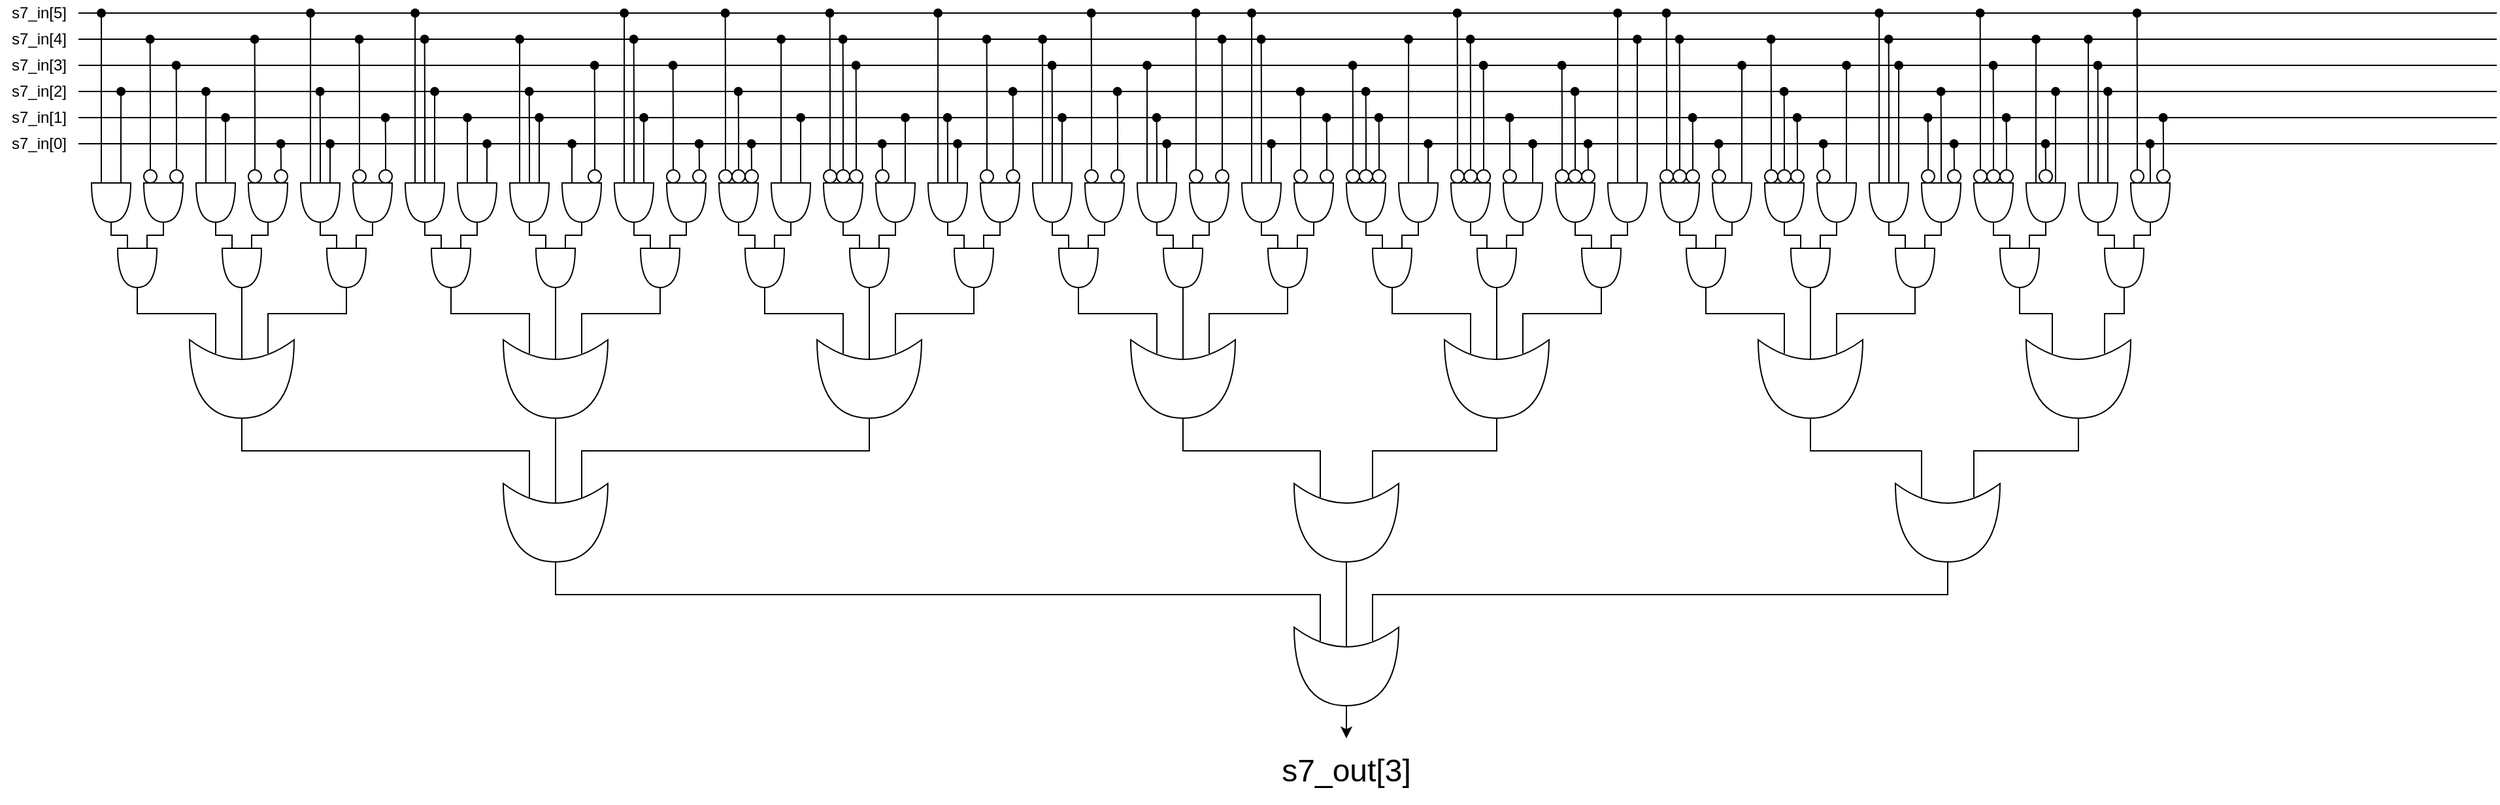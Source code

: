 <mxfile version="26.0.4" pages="4">
  <diagram name="s7_out[3]" id="izvib5DMrmy1DVDHThYU">
    <mxGraphModel dx="1167" dy="690" grid="1" gridSize="10" guides="1" tooltips="1" connect="1" arrows="1" fold="1" page="1" pageScale="1" pageWidth="1654" pageHeight="1169" math="0" shadow="0">
      <root>
        <mxCell id="0" />
        <mxCell id="1" parent="0" />
        <mxCell id="bM1M32e6EQDrSHbrZAgh-1" style="edgeStyle=orthogonalEdgeStyle;rounded=0;orthogonalLoop=1;jettySize=auto;html=1;exitX=1;exitY=0.5;exitDx=0;exitDy=0;endArrow=none;endFill=0;" edge="1" parent="1" source="bM1M32e6EQDrSHbrZAgh-2">
          <mxGeometry relative="1" as="geometry">
            <mxPoint x="1960" y="50" as="targetPoint" />
          </mxGeometry>
        </mxCell>
        <mxCell id="bM1M32e6EQDrSHbrZAgh-2" value="s7_in[4]" style="text;html=1;align=center;verticalAlign=middle;whiteSpace=wrap;rounded=0;" vertex="1" parent="1">
          <mxGeometry x="50" y="40" width="60" height="20" as="geometry" />
        </mxCell>
        <mxCell id="bM1M32e6EQDrSHbrZAgh-3" style="edgeStyle=orthogonalEdgeStyle;rounded=0;orthogonalLoop=1;jettySize=auto;html=1;exitX=1;exitY=0.5;exitDx=0;exitDy=0;endArrow=none;endFill=0;" edge="1" parent="1" source="bM1M32e6EQDrSHbrZAgh-4">
          <mxGeometry relative="1" as="geometry">
            <mxPoint x="1960" y="70" as="targetPoint" />
          </mxGeometry>
        </mxCell>
        <mxCell id="bM1M32e6EQDrSHbrZAgh-4" value="s7_in[3]" style="text;html=1;align=center;verticalAlign=middle;whiteSpace=wrap;rounded=0;" vertex="1" parent="1">
          <mxGeometry x="50" y="60" width="60" height="20" as="geometry" />
        </mxCell>
        <mxCell id="bM1M32e6EQDrSHbrZAgh-5" style="edgeStyle=orthogonalEdgeStyle;rounded=0;orthogonalLoop=1;jettySize=auto;html=1;exitX=1;exitY=0.5;exitDx=0;exitDy=0;endArrow=none;endFill=0;" edge="1" parent="1" source="bM1M32e6EQDrSHbrZAgh-6">
          <mxGeometry relative="1" as="geometry">
            <mxPoint x="1960" y="90" as="targetPoint" />
          </mxGeometry>
        </mxCell>
        <mxCell id="bM1M32e6EQDrSHbrZAgh-6" value="s7_in[2]" style="text;html=1;align=center;verticalAlign=middle;whiteSpace=wrap;rounded=0;" vertex="1" parent="1">
          <mxGeometry x="50" y="80" width="60" height="20" as="geometry" />
        </mxCell>
        <mxCell id="bM1M32e6EQDrSHbrZAgh-7" style="edgeStyle=orthogonalEdgeStyle;rounded=0;orthogonalLoop=1;jettySize=auto;html=1;exitX=1;exitY=0.5;exitDx=0;exitDy=0;endArrow=none;endFill=0;" edge="1" parent="1" source="bM1M32e6EQDrSHbrZAgh-8">
          <mxGeometry relative="1" as="geometry">
            <mxPoint x="1960" y="110" as="targetPoint" />
          </mxGeometry>
        </mxCell>
        <mxCell id="bM1M32e6EQDrSHbrZAgh-8" value="s7_in[1]" style="text;html=1;align=center;verticalAlign=middle;whiteSpace=wrap;rounded=0;" vertex="1" parent="1">
          <mxGeometry x="50" y="100" width="60" height="20" as="geometry" />
        </mxCell>
        <mxCell id="bM1M32e6EQDrSHbrZAgh-9" style="edgeStyle=orthogonalEdgeStyle;rounded=0;orthogonalLoop=1;jettySize=auto;html=1;exitX=1;exitY=0.5;exitDx=0;exitDy=0;endArrow=none;endFill=0;" edge="1" parent="1" source="bM1M32e6EQDrSHbrZAgh-10">
          <mxGeometry relative="1" as="geometry">
            <mxPoint x="1960" y="30" as="targetPoint" />
          </mxGeometry>
        </mxCell>
        <mxCell id="bM1M32e6EQDrSHbrZAgh-10" value="s7_in[5]" style="text;html=1;align=center;verticalAlign=middle;whiteSpace=wrap;rounded=0;" vertex="1" parent="1">
          <mxGeometry x="50" y="20" width="60" height="20" as="geometry" />
        </mxCell>
        <mxCell id="bM1M32e6EQDrSHbrZAgh-11" style="edgeStyle=orthogonalEdgeStyle;rounded=0;orthogonalLoop=1;jettySize=auto;html=1;exitX=1;exitY=0.5;exitDx=0;exitDy=0;endArrow=none;endFill=0;" edge="1" parent="1" source="bM1M32e6EQDrSHbrZAgh-12">
          <mxGeometry relative="1" as="geometry">
            <mxPoint x="1960" y="130" as="targetPoint" />
          </mxGeometry>
        </mxCell>
        <mxCell id="bM1M32e6EQDrSHbrZAgh-12" value="s7_in[0]" style="text;html=1;align=center;verticalAlign=middle;whiteSpace=wrap;rounded=0;" vertex="1" parent="1">
          <mxGeometry x="50" y="120" width="60" height="20" as="geometry" />
        </mxCell>
        <mxCell id="9aG6-OHe25h-1men6CnQ-40" style="edgeStyle=orthogonalEdgeStyle;rounded=0;orthogonalLoop=1;jettySize=auto;html=1;exitX=0;exitY=0.75;exitDx=0;exitDy=0;exitPerimeter=0;endArrow=oval;endFill=1;" edge="1" parent="1" source="bM1M32e6EQDrSHbrZAgh-15">
          <mxGeometry relative="1" as="geometry">
            <mxPoint x="127.545" y="30" as="targetPoint" />
          </mxGeometry>
        </mxCell>
        <mxCell id="9aG6-OHe25h-1men6CnQ-41" style="edgeStyle=orthogonalEdgeStyle;rounded=0;orthogonalLoop=1;jettySize=auto;html=1;exitX=0;exitY=0.25;exitDx=0;exitDy=0;exitPerimeter=0;endArrow=oval;endFill=1;" edge="1" parent="1" source="bM1M32e6EQDrSHbrZAgh-15">
          <mxGeometry relative="1" as="geometry">
            <mxPoint x="142.545" y="90" as="targetPoint" />
          </mxGeometry>
        </mxCell>
        <mxCell id="bM1M32e6EQDrSHbrZAgh-15" value="" style="shape=or;whiteSpace=wrap;html=1;rotation=90;" vertex="1" parent="1">
          <mxGeometry x="120" y="160" width="30" height="30" as="geometry" />
        </mxCell>
        <mxCell id="bM1M32e6EQDrSHbrZAgh-16" value="" style="shape=or;whiteSpace=wrap;html=1;rotation=90;" vertex="1" parent="1">
          <mxGeometry x="160" y="160" width="30" height="30" as="geometry" />
        </mxCell>
        <mxCell id="9aG6-OHe25h-1men6CnQ-46" style="edgeStyle=orthogonalEdgeStyle;rounded=0;orthogonalLoop=1;jettySize=auto;html=1;exitX=0;exitY=0.75;exitDx=0;exitDy=0;exitPerimeter=0;endArrow=oval;endFill=1;" edge="1" parent="1" source="bM1M32e6EQDrSHbrZAgh-19">
          <mxGeometry relative="1" as="geometry">
            <mxPoint x="207.545" y="90" as="targetPoint" />
          </mxGeometry>
        </mxCell>
        <mxCell id="9aG6-OHe25h-1men6CnQ-47" style="edgeStyle=orthogonalEdgeStyle;rounded=0;orthogonalLoop=1;jettySize=auto;html=1;exitX=0;exitY=0.25;exitDx=0;exitDy=0;exitPerimeter=0;endArrow=oval;endFill=1;" edge="1" parent="1" source="bM1M32e6EQDrSHbrZAgh-19">
          <mxGeometry relative="1" as="geometry">
            <mxPoint x="222.545" y="110" as="targetPoint" />
          </mxGeometry>
        </mxCell>
        <mxCell id="bM1M32e6EQDrSHbrZAgh-19" value="" style="shape=or;whiteSpace=wrap;html=1;rotation=90;" vertex="1" parent="1">
          <mxGeometry x="200" y="160" width="30" height="30" as="geometry" />
        </mxCell>
        <mxCell id="bM1M32e6EQDrSHbrZAgh-20" value="" style="shape=or;whiteSpace=wrap;html=1;rotation=90;" vertex="1" parent="1">
          <mxGeometry x="240" y="160" width="30" height="30" as="geometry" />
        </mxCell>
        <mxCell id="bM1M32e6EQDrSHbrZAgh-21" value="" style="shape=or;whiteSpace=wrap;html=1;rotation=90;" vertex="1" parent="1">
          <mxGeometry x="220" y="210" width="30" height="30" as="geometry" />
        </mxCell>
        <mxCell id="9aG6-OHe25h-1men6CnQ-52" style="edgeStyle=orthogonalEdgeStyle;rounded=0;orthogonalLoop=1;jettySize=auto;html=1;exitX=0;exitY=0.75;exitDx=0;exitDy=0;exitPerimeter=0;endArrow=oval;endFill=1;" edge="1" parent="1" source="bM1M32e6EQDrSHbrZAgh-22">
          <mxGeometry relative="1" as="geometry">
            <mxPoint x="287.545" y="30" as="targetPoint" />
          </mxGeometry>
        </mxCell>
        <mxCell id="9aG6-OHe25h-1men6CnQ-53" style="edgeStyle=orthogonalEdgeStyle;rounded=0;orthogonalLoop=1;jettySize=auto;html=1;exitX=0;exitY=0.5;exitDx=0;exitDy=0;exitPerimeter=0;endArrow=oval;endFill=1;" edge="1" parent="1" source="bM1M32e6EQDrSHbrZAgh-22">
          <mxGeometry relative="1" as="geometry">
            <mxPoint x="294.818" y="90" as="targetPoint" />
          </mxGeometry>
        </mxCell>
        <mxCell id="9aG6-OHe25h-1men6CnQ-54" style="edgeStyle=orthogonalEdgeStyle;rounded=0;orthogonalLoop=1;jettySize=auto;html=1;exitX=0;exitY=0.25;exitDx=0;exitDy=0;exitPerimeter=0;endArrow=oval;endFill=1;" edge="1" parent="1" source="bM1M32e6EQDrSHbrZAgh-22">
          <mxGeometry relative="1" as="geometry">
            <mxPoint x="302.545" y="130" as="targetPoint" />
          </mxGeometry>
        </mxCell>
        <mxCell id="bM1M32e6EQDrSHbrZAgh-22" value="" style="shape=or;whiteSpace=wrap;html=1;rotation=90;" vertex="1" parent="1">
          <mxGeometry x="280" y="160" width="30" height="30" as="geometry" />
        </mxCell>
        <mxCell id="bM1M32e6EQDrSHbrZAgh-24" value="" style="shape=or;whiteSpace=wrap;html=1;rotation=90;" vertex="1" parent="1">
          <mxGeometry x="320" y="160" width="30" height="30" as="geometry" />
        </mxCell>
        <mxCell id="bM1M32e6EQDrSHbrZAgh-25" value="" style="shape=or;whiteSpace=wrap;html=1;rotation=90;" vertex="1" parent="1">
          <mxGeometry x="300" y="210" width="30" height="30" as="geometry" />
        </mxCell>
        <mxCell id="9aG6-OHe25h-1men6CnQ-59" style="edgeStyle=orthogonalEdgeStyle;rounded=0;orthogonalLoop=1;jettySize=auto;html=1;exitX=0;exitY=0.75;exitDx=0;exitDy=0;exitPerimeter=0;endArrow=oval;endFill=1;" edge="1" parent="1" source="bM1M32e6EQDrSHbrZAgh-26">
          <mxGeometry relative="1" as="geometry">
            <mxPoint x="367.545" y="30" as="targetPoint" />
          </mxGeometry>
        </mxCell>
        <mxCell id="9aG6-OHe25h-1men6CnQ-60" style="edgeStyle=orthogonalEdgeStyle;rounded=0;orthogonalLoop=1;jettySize=auto;html=1;exitX=0;exitY=0.5;exitDx=0;exitDy=0;exitPerimeter=0;endArrow=oval;endFill=1;" edge="1" parent="1" source="bM1M32e6EQDrSHbrZAgh-26">
          <mxGeometry relative="1" as="geometry">
            <mxPoint x="374.818" y="50" as="targetPoint" />
          </mxGeometry>
        </mxCell>
        <mxCell id="9aG6-OHe25h-1men6CnQ-61" style="edgeStyle=orthogonalEdgeStyle;rounded=0;orthogonalLoop=1;jettySize=auto;html=1;exitX=0;exitY=0.25;exitDx=0;exitDy=0;exitPerimeter=0;endArrow=oval;endFill=1;" edge="1" parent="1" source="bM1M32e6EQDrSHbrZAgh-26">
          <mxGeometry relative="1" as="geometry">
            <mxPoint x="382.545" y="90" as="targetPoint" />
          </mxGeometry>
        </mxCell>
        <mxCell id="bM1M32e6EQDrSHbrZAgh-26" value="" style="shape=or;whiteSpace=wrap;html=1;rotation=90;" vertex="1" parent="1">
          <mxGeometry x="360" y="160" width="30" height="30" as="geometry" />
        </mxCell>
        <mxCell id="9aG6-OHe25h-1men6CnQ-62" style="edgeStyle=orthogonalEdgeStyle;rounded=0;orthogonalLoop=1;jettySize=auto;html=1;exitX=0;exitY=0.75;exitDx=0;exitDy=0;exitPerimeter=0;endArrow=oval;endFill=1;" edge="1" parent="1" source="bM1M32e6EQDrSHbrZAgh-29">
          <mxGeometry relative="1" as="geometry">
            <mxPoint x="407.545" y="110" as="targetPoint" />
          </mxGeometry>
        </mxCell>
        <mxCell id="9aG6-OHe25h-1men6CnQ-63" style="edgeStyle=orthogonalEdgeStyle;rounded=0;orthogonalLoop=1;jettySize=auto;html=1;exitX=0;exitY=0.25;exitDx=0;exitDy=0;exitPerimeter=0;endArrow=oval;endFill=1;" edge="1" parent="1" source="bM1M32e6EQDrSHbrZAgh-29">
          <mxGeometry relative="1" as="geometry">
            <mxPoint x="422.545" y="130" as="targetPoint" />
          </mxGeometry>
        </mxCell>
        <mxCell id="bM1M32e6EQDrSHbrZAgh-29" value="" style="shape=or;whiteSpace=wrap;html=1;rotation=90;" vertex="1" parent="1">
          <mxGeometry x="400" y="160" width="30" height="30" as="geometry" />
        </mxCell>
        <mxCell id="bM1M32e6EQDrSHbrZAgh-30" value="" style="shape=or;whiteSpace=wrap;html=1;rotation=90;" vertex="1" parent="1">
          <mxGeometry x="380" y="210" width="30" height="30" as="geometry" />
        </mxCell>
        <mxCell id="9aG6-OHe25h-1men6CnQ-64" style="edgeStyle=orthogonalEdgeStyle;rounded=0;orthogonalLoop=1;jettySize=auto;html=1;exitX=0;exitY=0.75;exitDx=0;exitDy=0;exitPerimeter=0;endArrow=oval;endFill=1;" edge="1" parent="1" source="bM1M32e6EQDrSHbrZAgh-34">
          <mxGeometry relative="1" as="geometry">
            <mxPoint x="447.545" y="50" as="targetPoint" />
          </mxGeometry>
        </mxCell>
        <mxCell id="9aG6-OHe25h-1men6CnQ-65" style="edgeStyle=orthogonalEdgeStyle;rounded=0;orthogonalLoop=1;jettySize=auto;html=1;exitX=0;exitY=0.5;exitDx=0;exitDy=0;exitPerimeter=0;endArrow=oval;endFill=1;" edge="1" parent="1" source="bM1M32e6EQDrSHbrZAgh-34">
          <mxGeometry relative="1" as="geometry">
            <mxPoint x="454.818" y="90" as="targetPoint" />
          </mxGeometry>
        </mxCell>
        <mxCell id="9aG6-OHe25h-1men6CnQ-66" style="edgeStyle=orthogonalEdgeStyle;rounded=0;orthogonalLoop=1;jettySize=auto;html=1;exitX=0;exitY=0.25;exitDx=0;exitDy=0;exitPerimeter=0;endArrow=oval;endFill=1;" edge="1" parent="1" source="bM1M32e6EQDrSHbrZAgh-34">
          <mxGeometry relative="1" as="geometry">
            <mxPoint x="462.545" y="110" as="targetPoint" />
          </mxGeometry>
        </mxCell>
        <mxCell id="bM1M32e6EQDrSHbrZAgh-34" value="" style="shape=or;whiteSpace=wrap;html=1;rotation=90;" vertex="1" parent="1">
          <mxGeometry x="440" y="160" width="30" height="30" as="geometry" />
        </mxCell>
        <mxCell id="9aG6-OHe25h-1men6CnQ-67" style="edgeStyle=orthogonalEdgeStyle;rounded=0;orthogonalLoop=1;jettySize=auto;html=1;exitX=0;exitY=0.75;exitDx=0;exitDy=0;exitPerimeter=0;endArrow=oval;endFill=1;" edge="1" parent="1" source="bM1M32e6EQDrSHbrZAgh-37">
          <mxGeometry relative="1" as="geometry">
            <mxPoint x="487.545" y="130" as="targetPoint" />
          </mxGeometry>
        </mxCell>
        <mxCell id="bM1M32e6EQDrSHbrZAgh-37" value="" style="shape=or;whiteSpace=wrap;html=1;rotation=90;" vertex="1" parent="1">
          <mxGeometry x="480" y="160" width="30" height="30" as="geometry" />
        </mxCell>
        <mxCell id="bM1M32e6EQDrSHbrZAgh-38" value="" style="shape=or;whiteSpace=wrap;html=1;rotation=90;" vertex="1" parent="1">
          <mxGeometry x="460" y="210" width="30" height="30" as="geometry" />
        </mxCell>
        <mxCell id="9aG6-OHe25h-1men6CnQ-74" style="edgeStyle=orthogonalEdgeStyle;rounded=0;orthogonalLoop=1;jettySize=auto;html=1;exitX=0;exitY=0.75;exitDx=0;exitDy=0;exitPerimeter=0;endArrow=oval;endFill=1;" edge="1" parent="1" source="bM1M32e6EQDrSHbrZAgh-42">
          <mxGeometry relative="1" as="geometry">
            <mxPoint x="527.545" y="30" as="targetPoint" />
          </mxGeometry>
        </mxCell>
        <mxCell id="9aG6-OHe25h-1men6CnQ-75" style="edgeStyle=orthogonalEdgeStyle;rounded=0;orthogonalLoop=1;jettySize=auto;html=1;exitX=0;exitY=0.5;exitDx=0;exitDy=0;exitPerimeter=0;endArrow=oval;endFill=1;" edge="1" parent="1" source="bM1M32e6EQDrSHbrZAgh-42">
          <mxGeometry relative="1" as="geometry">
            <mxPoint x="534.818" y="50" as="targetPoint" />
          </mxGeometry>
        </mxCell>
        <mxCell id="9aG6-OHe25h-1men6CnQ-76" style="edgeStyle=orthogonalEdgeStyle;rounded=0;orthogonalLoop=1;jettySize=auto;html=1;exitX=0;exitY=0.25;exitDx=0;exitDy=0;exitPerimeter=0;endArrow=oval;endFill=1;" edge="1" parent="1" source="bM1M32e6EQDrSHbrZAgh-42">
          <mxGeometry relative="1" as="geometry">
            <mxPoint x="542.545" y="110" as="targetPoint" />
          </mxGeometry>
        </mxCell>
        <mxCell id="bM1M32e6EQDrSHbrZAgh-42" value="" style="shape=or;whiteSpace=wrap;html=1;rotation=90;" vertex="1" parent="1">
          <mxGeometry x="520" y="160" width="30" height="30" as="geometry" />
        </mxCell>
        <mxCell id="bM1M32e6EQDrSHbrZAgh-43" value="" style="shape=or;whiteSpace=wrap;html=1;rotation=90;" vertex="1" parent="1">
          <mxGeometry x="560" y="160" width="30" height="30" as="geometry" />
        </mxCell>
        <mxCell id="bM1M32e6EQDrSHbrZAgh-44" value="" style="shape=or;whiteSpace=wrap;html=1;rotation=90;" vertex="1" parent="1">
          <mxGeometry x="540" y="210" width="30" height="30" as="geometry" />
        </mxCell>
        <mxCell id="bM1M32e6EQDrSHbrZAgh-48" value="" style="shape=or;whiteSpace=wrap;html=1;rotation=90;" vertex="1" parent="1">
          <mxGeometry x="600" y="160" width="30" height="30" as="geometry" />
        </mxCell>
        <mxCell id="9aG6-OHe25h-1men6CnQ-87" style="edgeStyle=orthogonalEdgeStyle;rounded=0;orthogonalLoop=1;jettySize=auto;html=1;exitX=0;exitY=0.75;exitDx=0;exitDy=0;exitPerimeter=0;endArrow=oval;endFill=1;" edge="1" parent="1" source="bM1M32e6EQDrSHbrZAgh-49">
          <mxGeometry relative="1" as="geometry">
            <mxPoint x="647.545" y="50" as="targetPoint" />
          </mxGeometry>
        </mxCell>
        <mxCell id="9aG6-OHe25h-1men6CnQ-88" style="edgeStyle=orthogonalEdgeStyle;rounded=0;orthogonalLoop=1;jettySize=auto;html=1;exitX=0;exitY=0.25;exitDx=0;exitDy=0;exitPerimeter=0;endArrow=oval;endFill=1;" edge="1" parent="1" source="bM1M32e6EQDrSHbrZAgh-49">
          <mxGeometry relative="1" as="geometry">
            <mxPoint x="662.545" y="110" as="targetPoint" />
          </mxGeometry>
        </mxCell>
        <mxCell id="bM1M32e6EQDrSHbrZAgh-49" value="" style="shape=or;whiteSpace=wrap;html=1;rotation=90;" vertex="1" parent="1">
          <mxGeometry x="640" y="160" width="30" height="30" as="geometry" />
        </mxCell>
        <mxCell id="bM1M32e6EQDrSHbrZAgh-50" value="" style="shape=or;whiteSpace=wrap;html=1;rotation=90;" vertex="1" parent="1">
          <mxGeometry x="620" y="210" width="30" height="30" as="geometry" />
        </mxCell>
        <mxCell id="bM1M32e6EQDrSHbrZAgh-54" value="" style="shape=or;whiteSpace=wrap;html=1;rotation=90;" vertex="1" parent="1">
          <mxGeometry x="680" y="160" width="30" height="30" as="geometry" />
        </mxCell>
        <mxCell id="9aG6-OHe25h-1men6CnQ-97" style="edgeStyle=orthogonalEdgeStyle;rounded=0;orthogonalLoop=1;jettySize=auto;html=1;exitX=0;exitY=0.25;exitDx=0;exitDy=0;exitPerimeter=0;endArrow=oval;endFill=1;" edge="1" parent="1" source="bM1M32e6EQDrSHbrZAgh-55">
          <mxGeometry relative="1" as="geometry">
            <mxPoint x="742.545" y="110" as="targetPoint" />
          </mxGeometry>
        </mxCell>
        <mxCell id="bM1M32e6EQDrSHbrZAgh-55" value="" style="shape=or;whiteSpace=wrap;html=1;rotation=90;" vertex="1" parent="1">
          <mxGeometry x="720" y="160" width="30" height="30" as="geometry" />
        </mxCell>
        <mxCell id="bM1M32e6EQDrSHbrZAgh-56" value="" style="shape=or;whiteSpace=wrap;html=1;rotation=90;" vertex="1" parent="1">
          <mxGeometry x="700" y="210" width="30" height="30" as="geometry" />
        </mxCell>
        <mxCell id="9aG6-OHe25h-1men6CnQ-98" style="edgeStyle=orthogonalEdgeStyle;rounded=0;orthogonalLoop=1;jettySize=auto;html=1;exitX=0;exitY=0.75;exitDx=0;exitDy=0;exitPerimeter=0;endArrow=oval;endFill=1;" edge="1" parent="1" source="bM1M32e6EQDrSHbrZAgh-57">
          <mxGeometry relative="1" as="geometry">
            <mxPoint x="767.545" y="30" as="targetPoint" />
          </mxGeometry>
        </mxCell>
        <mxCell id="9aG6-OHe25h-1men6CnQ-99" style="edgeStyle=orthogonalEdgeStyle;rounded=0;orthogonalLoop=1;jettySize=auto;html=1;exitX=0;exitY=0.5;exitDx=0;exitDy=0;exitPerimeter=0;endArrow=oval;endFill=1;" edge="1" parent="1" source="bM1M32e6EQDrSHbrZAgh-57">
          <mxGeometry relative="1" as="geometry">
            <mxPoint x="774.818" y="110" as="targetPoint" />
          </mxGeometry>
        </mxCell>
        <mxCell id="9aG6-OHe25h-1men6CnQ-100" style="edgeStyle=orthogonalEdgeStyle;rounded=0;orthogonalLoop=1;jettySize=auto;html=1;exitX=0;exitY=0.25;exitDx=0;exitDy=0;exitPerimeter=0;endArrow=oval;endFill=1;" edge="1" parent="1" source="bM1M32e6EQDrSHbrZAgh-57">
          <mxGeometry relative="1" as="geometry">
            <mxPoint x="782.545" y="130" as="targetPoint" />
          </mxGeometry>
        </mxCell>
        <mxCell id="bM1M32e6EQDrSHbrZAgh-57" value="" style="shape=or;whiteSpace=wrap;html=1;rotation=90;" vertex="1" parent="1">
          <mxGeometry x="760" y="160" width="30" height="30" as="geometry" />
        </mxCell>
        <mxCell id="bM1M32e6EQDrSHbrZAgh-60" value="" style="shape=or;whiteSpace=wrap;html=1;rotation=90;" vertex="1" parent="1">
          <mxGeometry x="800" y="160" width="30" height="30" as="geometry" />
        </mxCell>
        <mxCell id="bM1M32e6EQDrSHbrZAgh-61" value="" style="shape=or;whiteSpace=wrap;html=1;rotation=90;" vertex="1" parent="1">
          <mxGeometry x="780" y="210" width="30" height="30" as="geometry" />
        </mxCell>
        <mxCell id="9aG6-OHe25h-1men6CnQ-110" style="edgeStyle=orthogonalEdgeStyle;rounded=0;orthogonalLoop=1;jettySize=auto;html=1;exitX=0;exitY=0.75;exitDx=0;exitDy=0;exitPerimeter=0;endArrow=oval;endFill=1;" edge="1" parent="1" source="bM1M32e6EQDrSHbrZAgh-65">
          <mxGeometry relative="1" as="geometry">
            <mxPoint x="847.545" y="50" as="targetPoint" />
          </mxGeometry>
        </mxCell>
        <mxCell id="9aG6-OHe25h-1men6CnQ-111" style="edgeStyle=orthogonalEdgeStyle;rounded=0;orthogonalLoop=1;jettySize=auto;html=1;exitX=0;exitY=0.5;exitDx=0;exitDy=0;exitPerimeter=0;endArrow=oval;endFill=1;" edge="1" parent="1" source="bM1M32e6EQDrSHbrZAgh-65">
          <mxGeometry relative="1" as="geometry">
            <mxPoint x="854.818" y="70" as="targetPoint" />
          </mxGeometry>
        </mxCell>
        <mxCell id="9aG6-OHe25h-1men6CnQ-112" style="edgeStyle=orthogonalEdgeStyle;rounded=0;orthogonalLoop=1;jettySize=auto;html=1;exitX=0;exitY=0.25;exitDx=0;exitDy=0;exitPerimeter=0;endArrow=oval;endFill=1;" edge="1" parent="1" source="bM1M32e6EQDrSHbrZAgh-65">
          <mxGeometry relative="1" as="geometry">
            <mxPoint x="862.545" y="110" as="targetPoint" />
          </mxGeometry>
        </mxCell>
        <mxCell id="bM1M32e6EQDrSHbrZAgh-65" value="" style="shape=or;whiteSpace=wrap;html=1;rotation=90;" vertex="1" parent="1">
          <mxGeometry x="840" y="160" width="30" height="30" as="geometry" />
        </mxCell>
        <mxCell id="bM1M32e6EQDrSHbrZAgh-66" value="" style="shape=or;whiteSpace=wrap;html=1;rotation=90;" vertex="1" parent="1">
          <mxGeometry x="880" y="160" width="30" height="30" as="geometry" />
        </mxCell>
        <mxCell id="bM1M32e6EQDrSHbrZAgh-67" value="" style="shape=or;whiteSpace=wrap;html=1;rotation=90;" vertex="1" parent="1">
          <mxGeometry x="860" y="210" width="30" height="30" as="geometry" />
        </mxCell>
        <mxCell id="9aG6-OHe25h-1men6CnQ-117" style="edgeStyle=orthogonalEdgeStyle;rounded=0;orthogonalLoop=1;jettySize=auto;html=1;exitX=0;exitY=0.75;exitDx=0;exitDy=0;exitPerimeter=0;endArrow=oval;endFill=1;" edge="1" parent="1" source="bM1M32e6EQDrSHbrZAgh-71">
          <mxGeometry relative="1" as="geometry">
            <mxPoint x="927.545" y="70" as="targetPoint" />
          </mxGeometry>
        </mxCell>
        <mxCell id="9aG6-OHe25h-1men6CnQ-118" style="edgeStyle=orthogonalEdgeStyle;rounded=0;orthogonalLoop=1;jettySize=auto;html=1;exitX=0;exitY=0.5;exitDx=0;exitDy=0;exitPerimeter=0;endArrow=oval;endFill=1;" edge="1" parent="1" source="bM1M32e6EQDrSHbrZAgh-71">
          <mxGeometry relative="1" as="geometry">
            <mxPoint x="934.818" y="110" as="targetPoint" />
          </mxGeometry>
        </mxCell>
        <mxCell id="9aG6-OHe25h-1men6CnQ-119" style="edgeStyle=orthogonalEdgeStyle;rounded=0;orthogonalLoop=1;jettySize=auto;html=1;exitX=0;exitY=0.25;exitDx=0;exitDy=0;exitPerimeter=0;endArrow=oval;endFill=1;" edge="1" parent="1" source="bM1M32e6EQDrSHbrZAgh-71">
          <mxGeometry relative="1" as="geometry">
            <mxPoint x="942.545" y="130" as="targetPoint" />
          </mxGeometry>
        </mxCell>
        <mxCell id="bM1M32e6EQDrSHbrZAgh-71" value="" style="shape=or;whiteSpace=wrap;html=1;rotation=90;" vertex="1" parent="1">
          <mxGeometry x="920" y="160" width="30" height="30" as="geometry" />
        </mxCell>
        <mxCell id="bM1M32e6EQDrSHbrZAgh-72" value="" style="shape=or;whiteSpace=wrap;html=1;rotation=90;" vertex="1" parent="1">
          <mxGeometry x="960" y="160" width="30" height="30" as="geometry" />
        </mxCell>
        <mxCell id="bM1M32e6EQDrSHbrZAgh-73" value="" style="shape=or;whiteSpace=wrap;html=1;rotation=90;" vertex="1" parent="1">
          <mxGeometry x="940" y="210" width="30" height="30" as="geometry" />
        </mxCell>
        <mxCell id="9aG6-OHe25h-1men6CnQ-125" style="edgeStyle=orthogonalEdgeStyle;rounded=0;orthogonalLoop=1;jettySize=auto;html=1;exitX=0;exitY=0.75;exitDx=0;exitDy=0;exitPerimeter=0;endArrow=oval;endFill=1;" edge="1" parent="1" source="bM1M32e6EQDrSHbrZAgh-77">
          <mxGeometry relative="1" as="geometry">
            <mxPoint x="1007.545" y="30" as="targetPoint" />
          </mxGeometry>
        </mxCell>
        <mxCell id="9aG6-OHe25h-1men6CnQ-126" style="edgeStyle=orthogonalEdgeStyle;rounded=0;orthogonalLoop=1;jettySize=auto;html=1;exitX=0;exitY=0.5;exitDx=0;exitDy=0;exitPerimeter=0;endArrow=oval;endFill=1;" edge="1" parent="1" source="bM1M32e6EQDrSHbrZAgh-77">
          <mxGeometry relative="1" as="geometry">
            <mxPoint x="1014.818" y="50" as="targetPoint" />
          </mxGeometry>
        </mxCell>
        <mxCell id="9aG6-OHe25h-1men6CnQ-127" style="edgeStyle=orthogonalEdgeStyle;rounded=0;orthogonalLoop=1;jettySize=auto;html=1;exitX=0;exitY=0.25;exitDx=0;exitDy=0;exitPerimeter=0;endArrow=oval;endFill=1;" edge="1" parent="1" source="bM1M32e6EQDrSHbrZAgh-77">
          <mxGeometry relative="1" as="geometry">
            <mxPoint x="1022.545" y="130" as="targetPoint" />
          </mxGeometry>
        </mxCell>
        <mxCell id="bM1M32e6EQDrSHbrZAgh-77" value="" style="shape=or;whiteSpace=wrap;html=1;rotation=90;" vertex="1" parent="1">
          <mxGeometry x="1000" y="160" width="30" height="30" as="geometry" />
        </mxCell>
        <mxCell id="bM1M32e6EQDrSHbrZAgh-78" value="" style="shape=or;whiteSpace=wrap;html=1;rotation=90;" vertex="1" parent="1">
          <mxGeometry x="1040" y="160" width="30" height="30" as="geometry" />
        </mxCell>
        <mxCell id="bM1M32e6EQDrSHbrZAgh-79" value="" style="shape=or;whiteSpace=wrap;html=1;rotation=90;" vertex="1" parent="1">
          <mxGeometry x="1020" y="210" width="30" height="30" as="geometry" />
        </mxCell>
        <mxCell id="bM1M32e6EQDrSHbrZAgh-80" value="" style="shape=or;whiteSpace=wrap;html=1;rotation=90;" vertex="1" parent="1">
          <mxGeometry x="1080" y="160" width="30" height="30" as="geometry" />
        </mxCell>
        <mxCell id="9aG6-OHe25h-1men6CnQ-138" style="edgeStyle=orthogonalEdgeStyle;rounded=0;orthogonalLoop=1;jettySize=auto;html=1;exitX=0;exitY=0.75;exitDx=0;exitDy=0;exitPerimeter=0;endArrow=oval;endFill=1;" edge="1" parent="1" source="bM1M32e6EQDrSHbrZAgh-82">
          <mxGeometry relative="1" as="geometry">
            <mxPoint x="1127.545" y="50" as="targetPoint" />
          </mxGeometry>
        </mxCell>
        <mxCell id="9aG6-OHe25h-1men6CnQ-139" style="edgeStyle=orthogonalEdgeStyle;rounded=0;orthogonalLoop=1;jettySize=auto;html=1;exitX=0;exitY=0.25;exitDx=0;exitDy=0;exitPerimeter=0;endArrow=oval;endFill=1;" edge="1" parent="1" source="bM1M32e6EQDrSHbrZAgh-82">
          <mxGeometry relative="1" as="geometry">
            <mxPoint x="1142.545" y="130" as="targetPoint" />
          </mxGeometry>
        </mxCell>
        <mxCell id="bM1M32e6EQDrSHbrZAgh-82" value="" style="shape=or;whiteSpace=wrap;html=1;rotation=90;" vertex="1" parent="1">
          <mxGeometry x="1120" y="160" width="30" height="30" as="geometry" />
        </mxCell>
        <mxCell id="bM1M32e6EQDrSHbrZAgh-83" value="" style="shape=or;whiteSpace=wrap;html=1;rotation=90;" vertex="1" parent="1">
          <mxGeometry x="1100" y="210" width="30" height="30" as="geometry" />
        </mxCell>
        <mxCell id="bM1M32e6EQDrSHbrZAgh-87" value="" style="shape=or;whiteSpace=wrap;html=1;rotation=90;" vertex="1" parent="1">
          <mxGeometry x="1160" y="160" width="30" height="30" as="geometry" />
        </mxCell>
        <mxCell id="9aG6-OHe25h-1men6CnQ-149" style="edgeStyle=orthogonalEdgeStyle;rounded=0;orthogonalLoop=1;jettySize=auto;html=1;exitX=0;exitY=0.25;exitDx=0;exitDy=0;exitPerimeter=0;endArrow=oval;endFill=1;" edge="1" parent="1" source="bM1M32e6EQDrSHbrZAgh-88">
          <mxGeometry relative="1" as="geometry">
            <mxPoint x="1222.545" y="130" as="targetPoint" />
          </mxGeometry>
        </mxCell>
        <mxCell id="bM1M32e6EQDrSHbrZAgh-88" value="" style="shape=or;whiteSpace=wrap;html=1;rotation=90;" vertex="1" parent="1">
          <mxGeometry x="1200" y="160" width="30" height="30" as="geometry" />
        </mxCell>
        <mxCell id="bM1M32e6EQDrSHbrZAgh-89" value="" style="shape=or;whiteSpace=wrap;html=1;rotation=90;" vertex="1" parent="1">
          <mxGeometry x="1180" y="210" width="30" height="30" as="geometry" />
        </mxCell>
        <mxCell id="bM1M32e6EQDrSHbrZAgh-90" value="" style="shape=or;whiteSpace=wrap;html=1;rotation=90;" vertex="1" parent="1">
          <mxGeometry x="1240" y="160" width="30" height="30" as="geometry" />
        </mxCell>
        <mxCell id="9aG6-OHe25h-1men6CnQ-158" style="edgeStyle=orthogonalEdgeStyle;rounded=0;orthogonalLoop=1;jettySize=auto;html=1;exitX=0;exitY=0.75;exitDx=0;exitDy=0;exitPerimeter=0;endArrow=oval;endFill=1;" edge="1" parent="1" source="bM1M32e6EQDrSHbrZAgh-93">
          <mxGeometry relative="1" as="geometry">
            <mxPoint x="1287.545" y="30" as="targetPoint" />
          </mxGeometry>
        </mxCell>
        <mxCell id="9aG6-OHe25h-1men6CnQ-159" style="edgeStyle=orthogonalEdgeStyle;rounded=0;orthogonalLoop=1;jettySize=auto;html=1;exitX=0;exitY=0.25;exitDx=0;exitDy=0;exitPerimeter=0;endArrow=oval;endFill=1;" edge="1" parent="1" source="bM1M32e6EQDrSHbrZAgh-93">
          <mxGeometry relative="1" as="geometry">
            <mxPoint x="1302.545" y="50" as="targetPoint" />
          </mxGeometry>
        </mxCell>
        <mxCell id="bM1M32e6EQDrSHbrZAgh-93" value="" style="shape=or;whiteSpace=wrap;html=1;rotation=90;" vertex="1" parent="1">
          <mxGeometry x="1280" y="160" width="30" height="30" as="geometry" />
        </mxCell>
        <mxCell id="bM1M32e6EQDrSHbrZAgh-94" value="" style="shape=or;whiteSpace=wrap;html=1;rotation=90;" vertex="1" parent="1">
          <mxGeometry x="1260" y="210" width="30" height="30" as="geometry" />
        </mxCell>
        <mxCell id="bM1M32e6EQDrSHbrZAgh-95" value="" style="shape=or;whiteSpace=wrap;html=1;rotation=90;" vertex="1" parent="1">
          <mxGeometry x="1320" y="160" width="30" height="30" as="geometry" />
        </mxCell>
        <mxCell id="9aG6-OHe25h-1men6CnQ-168" style="edgeStyle=orthogonalEdgeStyle;rounded=0;orthogonalLoop=1;jettySize=auto;html=1;exitX=0;exitY=0.25;exitDx=0;exitDy=0;exitPerimeter=0;endArrow=oval;endFill=1;" edge="1" parent="1" source="bM1M32e6EQDrSHbrZAgh-97">
          <mxGeometry relative="1" as="geometry">
            <mxPoint x="1382.545" y="70" as="targetPoint" />
          </mxGeometry>
        </mxCell>
        <mxCell id="bM1M32e6EQDrSHbrZAgh-97" value="" style="shape=or;whiteSpace=wrap;html=1;rotation=90;" vertex="1" parent="1">
          <mxGeometry x="1360" y="160" width="30" height="30" as="geometry" />
        </mxCell>
        <mxCell id="bM1M32e6EQDrSHbrZAgh-98" value="" style="shape=or;whiteSpace=wrap;html=1;rotation=90;" vertex="1" parent="1">
          <mxGeometry x="1340" y="210" width="30" height="30" as="geometry" />
        </mxCell>
        <mxCell id="bM1M32e6EQDrSHbrZAgh-99" value="" style="shape=or;whiteSpace=wrap;html=1;rotation=90;" vertex="1" parent="1">
          <mxGeometry x="140" y="210" width="30" height="30" as="geometry" />
        </mxCell>
        <mxCell id="bM1M32e6EQDrSHbrZAgh-100" style="edgeStyle=orthogonalEdgeStyle;rounded=0;orthogonalLoop=1;jettySize=auto;html=1;exitX=1;exitY=0.5;exitDx=0;exitDy=0;exitPerimeter=0;entryX=0;entryY=0.75;entryDx=0;entryDy=0;entryPerimeter=0;endArrow=none;endFill=0;" edge="1" parent="1" source="bM1M32e6EQDrSHbrZAgh-15" target="bM1M32e6EQDrSHbrZAgh-99">
          <mxGeometry relative="1" as="geometry">
            <Array as="points">
              <mxPoint x="135" y="200" />
              <mxPoint x="147" y="200" />
            </Array>
          </mxGeometry>
        </mxCell>
        <mxCell id="bM1M32e6EQDrSHbrZAgh-101" style="edgeStyle=orthogonalEdgeStyle;rounded=0;orthogonalLoop=1;jettySize=auto;html=1;exitX=1;exitY=0.5;exitDx=0;exitDy=0;exitPerimeter=0;entryX=0;entryY=0.25;entryDx=0;entryDy=0;entryPerimeter=0;endArrow=none;endFill=0;" edge="1" parent="1" source="bM1M32e6EQDrSHbrZAgh-16" target="bM1M32e6EQDrSHbrZAgh-99">
          <mxGeometry relative="1" as="geometry">
            <Array as="points">
              <mxPoint x="175" y="200" />
              <mxPoint x="162" y="200" />
            </Array>
          </mxGeometry>
        </mxCell>
        <mxCell id="bM1M32e6EQDrSHbrZAgh-102" style="edgeStyle=orthogonalEdgeStyle;rounded=0;orthogonalLoop=1;jettySize=auto;html=1;exitX=1;exitY=0.5;exitDx=0;exitDy=0;exitPerimeter=0;entryX=0;entryY=0.75;entryDx=0;entryDy=0;entryPerimeter=0;endArrow=none;endFill=0;" edge="1" parent="1" source="bM1M32e6EQDrSHbrZAgh-19" target="bM1M32e6EQDrSHbrZAgh-21">
          <mxGeometry relative="1" as="geometry">
            <Array as="points">
              <mxPoint x="215" y="200" />
              <mxPoint x="228" y="200" />
            </Array>
          </mxGeometry>
        </mxCell>
        <mxCell id="bM1M32e6EQDrSHbrZAgh-103" style="edgeStyle=orthogonalEdgeStyle;rounded=0;orthogonalLoop=1;jettySize=auto;html=1;exitX=1;exitY=0.5;exitDx=0;exitDy=0;exitPerimeter=0;entryX=0;entryY=0.25;entryDx=0;entryDy=0;entryPerimeter=0;endArrow=none;endFill=0;" edge="1" parent="1" source="bM1M32e6EQDrSHbrZAgh-20" target="bM1M32e6EQDrSHbrZAgh-21">
          <mxGeometry relative="1" as="geometry">
            <Array as="points">
              <mxPoint x="255" y="200" />
              <mxPoint x="243" y="200" />
            </Array>
          </mxGeometry>
        </mxCell>
        <mxCell id="bM1M32e6EQDrSHbrZAgh-104" style="edgeStyle=orthogonalEdgeStyle;rounded=0;orthogonalLoop=1;jettySize=auto;html=1;exitX=1;exitY=0.5;exitDx=0;exitDy=0;exitPerimeter=0;entryX=0;entryY=0.75;entryDx=0;entryDy=0;entryPerimeter=0;endArrow=none;endFill=0;" edge="1" parent="1" source="bM1M32e6EQDrSHbrZAgh-22" target="bM1M32e6EQDrSHbrZAgh-25">
          <mxGeometry relative="1" as="geometry">
            <Array as="points">
              <mxPoint x="295" y="200" />
              <mxPoint x="308" y="200" />
            </Array>
          </mxGeometry>
        </mxCell>
        <mxCell id="bM1M32e6EQDrSHbrZAgh-105" style="edgeStyle=orthogonalEdgeStyle;rounded=0;orthogonalLoop=1;jettySize=auto;html=1;exitX=1;exitY=0.5;exitDx=0;exitDy=0;exitPerimeter=0;entryX=0;entryY=0.25;entryDx=0;entryDy=0;entryPerimeter=0;endArrow=none;endFill=0;" edge="1" parent="1" source="bM1M32e6EQDrSHbrZAgh-24" target="bM1M32e6EQDrSHbrZAgh-25">
          <mxGeometry relative="1" as="geometry">
            <Array as="points">
              <mxPoint x="335" y="200" />
              <mxPoint x="323" y="200" />
            </Array>
          </mxGeometry>
        </mxCell>
        <mxCell id="bM1M32e6EQDrSHbrZAgh-106" style="edgeStyle=orthogonalEdgeStyle;rounded=0;orthogonalLoop=1;jettySize=auto;html=1;exitX=1;exitY=0.5;exitDx=0;exitDy=0;exitPerimeter=0;entryX=0;entryY=0.75;entryDx=0;entryDy=0;entryPerimeter=0;endArrow=none;endFill=0;" edge="1" parent="1" source="bM1M32e6EQDrSHbrZAgh-26" target="bM1M32e6EQDrSHbrZAgh-30">
          <mxGeometry relative="1" as="geometry">
            <Array as="points">
              <mxPoint x="375" y="200" />
              <mxPoint x="388" y="200" />
            </Array>
          </mxGeometry>
        </mxCell>
        <mxCell id="bM1M32e6EQDrSHbrZAgh-107" style="edgeStyle=orthogonalEdgeStyle;rounded=0;orthogonalLoop=1;jettySize=auto;html=1;exitX=1;exitY=0.5;exitDx=0;exitDy=0;exitPerimeter=0;entryX=0;entryY=0.25;entryDx=0;entryDy=0;entryPerimeter=0;endArrow=none;endFill=0;" edge="1" parent="1" source="bM1M32e6EQDrSHbrZAgh-29" target="bM1M32e6EQDrSHbrZAgh-30">
          <mxGeometry relative="1" as="geometry">
            <Array as="points">
              <mxPoint x="415" y="200" />
              <mxPoint x="402" y="200" />
            </Array>
          </mxGeometry>
        </mxCell>
        <mxCell id="bM1M32e6EQDrSHbrZAgh-108" style="edgeStyle=orthogonalEdgeStyle;rounded=0;orthogonalLoop=1;jettySize=auto;html=1;exitX=1;exitY=0.5;exitDx=0;exitDy=0;exitPerimeter=0;entryX=0;entryY=0.75;entryDx=0;entryDy=0;entryPerimeter=0;endArrow=none;endFill=0;" edge="1" parent="1" source="bM1M32e6EQDrSHbrZAgh-34" target="bM1M32e6EQDrSHbrZAgh-38">
          <mxGeometry relative="1" as="geometry">
            <Array as="points">
              <mxPoint x="455" y="200" />
              <mxPoint x="468" y="200" />
            </Array>
          </mxGeometry>
        </mxCell>
        <mxCell id="bM1M32e6EQDrSHbrZAgh-109" style="edgeStyle=orthogonalEdgeStyle;rounded=0;orthogonalLoop=1;jettySize=auto;html=1;exitX=1;exitY=0.5;exitDx=0;exitDy=0;exitPerimeter=0;entryX=0;entryY=0.25;entryDx=0;entryDy=0;entryPerimeter=0;endArrow=none;endFill=0;" edge="1" parent="1" source="bM1M32e6EQDrSHbrZAgh-37" target="bM1M32e6EQDrSHbrZAgh-38">
          <mxGeometry relative="1" as="geometry">
            <Array as="points">
              <mxPoint x="495" y="200" />
              <mxPoint x="482" y="200" />
            </Array>
          </mxGeometry>
        </mxCell>
        <mxCell id="bM1M32e6EQDrSHbrZAgh-110" style="edgeStyle=orthogonalEdgeStyle;rounded=0;orthogonalLoop=1;jettySize=auto;html=1;exitX=1;exitY=0.5;exitDx=0;exitDy=0;exitPerimeter=0;entryX=0;entryY=0.75;entryDx=0;entryDy=0;entryPerimeter=0;endArrow=none;endFill=0;" edge="1" parent="1" source="bM1M32e6EQDrSHbrZAgh-42" target="bM1M32e6EQDrSHbrZAgh-44">
          <mxGeometry relative="1" as="geometry">
            <Array as="points">
              <mxPoint x="535" y="200" />
              <mxPoint x="548" y="200" />
            </Array>
          </mxGeometry>
        </mxCell>
        <mxCell id="bM1M32e6EQDrSHbrZAgh-111" style="edgeStyle=orthogonalEdgeStyle;rounded=0;orthogonalLoop=1;jettySize=auto;html=1;exitX=1;exitY=0.5;exitDx=0;exitDy=0;exitPerimeter=0;entryX=0;entryY=0.25;entryDx=0;entryDy=0;entryPerimeter=0;endArrow=none;endFill=0;" edge="1" parent="1" source="bM1M32e6EQDrSHbrZAgh-43" target="bM1M32e6EQDrSHbrZAgh-44">
          <mxGeometry relative="1" as="geometry">
            <Array as="points">
              <mxPoint x="575" y="200" />
              <mxPoint x="562" y="200" />
            </Array>
          </mxGeometry>
        </mxCell>
        <mxCell id="bM1M32e6EQDrSHbrZAgh-112" style="edgeStyle=orthogonalEdgeStyle;rounded=0;orthogonalLoop=1;jettySize=auto;html=1;exitX=1;exitY=0.5;exitDx=0;exitDy=0;exitPerimeter=0;entryX=0;entryY=0.75;entryDx=0;entryDy=0;entryPerimeter=0;endArrow=none;endFill=0;" edge="1" parent="1" source="bM1M32e6EQDrSHbrZAgh-48" target="bM1M32e6EQDrSHbrZAgh-50">
          <mxGeometry relative="1" as="geometry">
            <Array as="points">
              <mxPoint x="615" y="200" />
              <mxPoint x="627" y="200" />
            </Array>
          </mxGeometry>
        </mxCell>
        <mxCell id="bM1M32e6EQDrSHbrZAgh-113" style="edgeStyle=orthogonalEdgeStyle;rounded=0;orthogonalLoop=1;jettySize=auto;html=1;exitX=1;exitY=0.5;exitDx=0;exitDy=0;exitPerimeter=0;entryX=0;entryY=0.25;entryDx=0;entryDy=0;entryPerimeter=0;endArrow=none;endFill=0;" edge="1" parent="1" source="bM1M32e6EQDrSHbrZAgh-49" target="bM1M32e6EQDrSHbrZAgh-50">
          <mxGeometry relative="1" as="geometry">
            <Array as="points">
              <mxPoint x="655" y="200" />
              <mxPoint x="642" y="200" />
            </Array>
          </mxGeometry>
        </mxCell>
        <mxCell id="bM1M32e6EQDrSHbrZAgh-114" style="edgeStyle=orthogonalEdgeStyle;rounded=0;orthogonalLoop=1;jettySize=auto;html=1;exitX=1;exitY=0.5;exitDx=0;exitDy=0;exitPerimeter=0;entryX=0;entryY=0.75;entryDx=0;entryDy=0;entryPerimeter=0;endArrow=none;endFill=0;" edge="1" parent="1" source="bM1M32e6EQDrSHbrZAgh-54" target="bM1M32e6EQDrSHbrZAgh-56">
          <mxGeometry relative="1" as="geometry">
            <Array as="points">
              <mxPoint x="695" y="200" />
              <mxPoint x="707" y="200" />
            </Array>
          </mxGeometry>
        </mxCell>
        <mxCell id="bM1M32e6EQDrSHbrZAgh-115" style="edgeStyle=orthogonalEdgeStyle;rounded=0;orthogonalLoop=1;jettySize=auto;html=1;exitX=1;exitY=0.5;exitDx=0;exitDy=0;exitPerimeter=0;entryX=0;entryY=0.25;entryDx=0;entryDy=0;entryPerimeter=0;endArrow=none;endFill=0;" edge="1" parent="1" source="bM1M32e6EQDrSHbrZAgh-55" target="bM1M32e6EQDrSHbrZAgh-56">
          <mxGeometry relative="1" as="geometry">
            <Array as="points">
              <mxPoint x="735" y="200" />
              <mxPoint x="722" y="200" />
            </Array>
          </mxGeometry>
        </mxCell>
        <mxCell id="bM1M32e6EQDrSHbrZAgh-116" style="edgeStyle=orthogonalEdgeStyle;rounded=0;orthogonalLoop=1;jettySize=auto;html=1;exitX=1;exitY=0.5;exitDx=0;exitDy=0;exitPerimeter=0;entryX=0;entryY=0.75;entryDx=0;entryDy=0;entryPerimeter=0;endArrow=none;endFill=0;" edge="1" parent="1" source="bM1M32e6EQDrSHbrZAgh-57" target="bM1M32e6EQDrSHbrZAgh-61">
          <mxGeometry relative="1" as="geometry">
            <Array as="points">
              <mxPoint x="775" y="200" />
              <mxPoint x="788" y="200" />
            </Array>
          </mxGeometry>
        </mxCell>
        <mxCell id="bM1M32e6EQDrSHbrZAgh-117" style="edgeStyle=orthogonalEdgeStyle;rounded=0;orthogonalLoop=1;jettySize=auto;html=1;exitX=1;exitY=0.5;exitDx=0;exitDy=0;exitPerimeter=0;entryX=0;entryY=0.25;entryDx=0;entryDy=0;entryPerimeter=0;endArrow=none;endFill=0;" edge="1" parent="1" source="bM1M32e6EQDrSHbrZAgh-60" target="bM1M32e6EQDrSHbrZAgh-61">
          <mxGeometry relative="1" as="geometry">
            <Array as="points">
              <mxPoint x="815" y="200" />
              <mxPoint x="803" y="200" />
            </Array>
          </mxGeometry>
        </mxCell>
        <mxCell id="bM1M32e6EQDrSHbrZAgh-118" style="edgeStyle=orthogonalEdgeStyle;rounded=0;orthogonalLoop=1;jettySize=auto;html=1;exitX=1;exitY=0.5;exitDx=0;exitDy=0;exitPerimeter=0;entryX=0;entryY=0.75;entryDx=0;entryDy=0;entryPerimeter=0;endArrow=none;endFill=0;" edge="1" parent="1" source="bM1M32e6EQDrSHbrZAgh-65" target="bM1M32e6EQDrSHbrZAgh-67">
          <mxGeometry relative="1" as="geometry">
            <Array as="points">
              <mxPoint x="855" y="200" />
              <mxPoint x="868" y="200" />
            </Array>
          </mxGeometry>
        </mxCell>
        <mxCell id="bM1M32e6EQDrSHbrZAgh-119" style="edgeStyle=orthogonalEdgeStyle;rounded=0;orthogonalLoop=1;jettySize=auto;html=1;exitX=1;exitY=0.5;exitDx=0;exitDy=0;exitPerimeter=0;entryX=0;entryY=0.25;entryDx=0;entryDy=0;entryPerimeter=0;endArrow=none;endFill=0;" edge="1" parent="1" source="bM1M32e6EQDrSHbrZAgh-66" target="bM1M32e6EQDrSHbrZAgh-67">
          <mxGeometry relative="1" as="geometry">
            <Array as="points">
              <mxPoint x="895" y="200" />
              <mxPoint x="883" y="200" />
            </Array>
          </mxGeometry>
        </mxCell>
        <mxCell id="bM1M32e6EQDrSHbrZAgh-120" style="edgeStyle=orthogonalEdgeStyle;rounded=0;orthogonalLoop=1;jettySize=auto;html=1;exitX=1;exitY=0.5;exitDx=0;exitDy=0;exitPerimeter=0;entryX=0;entryY=0.75;entryDx=0;entryDy=0;entryPerimeter=0;endArrow=none;endFill=0;" edge="1" parent="1" source="bM1M32e6EQDrSHbrZAgh-71" target="bM1M32e6EQDrSHbrZAgh-73">
          <mxGeometry relative="1" as="geometry">
            <Array as="points">
              <mxPoint x="935" y="200" />
              <mxPoint x="948" y="200" />
            </Array>
          </mxGeometry>
        </mxCell>
        <mxCell id="bM1M32e6EQDrSHbrZAgh-121" style="edgeStyle=orthogonalEdgeStyle;rounded=0;orthogonalLoop=1;jettySize=auto;html=1;exitX=1;exitY=0.5;exitDx=0;exitDy=0;exitPerimeter=0;entryX=0;entryY=0.25;entryDx=0;entryDy=0;entryPerimeter=0;endArrow=none;endFill=0;" edge="1" parent="1" source="bM1M32e6EQDrSHbrZAgh-72" target="bM1M32e6EQDrSHbrZAgh-73">
          <mxGeometry relative="1" as="geometry">
            <Array as="points">
              <mxPoint x="975" y="200" />
              <mxPoint x="963" y="200" />
            </Array>
          </mxGeometry>
        </mxCell>
        <mxCell id="bM1M32e6EQDrSHbrZAgh-122" style="edgeStyle=orthogonalEdgeStyle;rounded=0;orthogonalLoop=1;jettySize=auto;html=1;exitX=1;exitY=0.5;exitDx=0;exitDy=0;exitPerimeter=0;entryX=0;entryY=0.75;entryDx=0;entryDy=0;entryPerimeter=0;endArrow=none;endFill=0;" edge="1" parent="1" source="bM1M32e6EQDrSHbrZAgh-77" target="bM1M32e6EQDrSHbrZAgh-79">
          <mxGeometry relative="1" as="geometry">
            <Array as="points">
              <mxPoint x="1015" y="200" />
              <mxPoint x="1028" y="200" />
            </Array>
          </mxGeometry>
        </mxCell>
        <mxCell id="bM1M32e6EQDrSHbrZAgh-123" style="edgeStyle=orthogonalEdgeStyle;rounded=0;orthogonalLoop=1;jettySize=auto;html=1;exitX=1;exitY=0.5;exitDx=0;exitDy=0;exitPerimeter=0;entryX=0;entryY=0.25;entryDx=0;entryDy=0;entryPerimeter=0;endArrow=none;endFill=0;" edge="1" parent="1" source="bM1M32e6EQDrSHbrZAgh-78" target="bM1M32e6EQDrSHbrZAgh-79">
          <mxGeometry relative="1" as="geometry">
            <Array as="points">
              <mxPoint x="1055" y="200" />
              <mxPoint x="1043" y="200" />
            </Array>
          </mxGeometry>
        </mxCell>
        <mxCell id="bM1M32e6EQDrSHbrZAgh-124" style="edgeStyle=orthogonalEdgeStyle;rounded=0;orthogonalLoop=1;jettySize=auto;html=1;exitX=1;exitY=0.5;exitDx=0;exitDy=0;exitPerimeter=0;entryX=0;entryY=0.75;entryDx=0;entryDy=0;entryPerimeter=0;endArrow=none;endFill=0;" edge="1" parent="1" source="bM1M32e6EQDrSHbrZAgh-80" target="bM1M32e6EQDrSHbrZAgh-83">
          <mxGeometry relative="1" as="geometry">
            <Array as="points">
              <mxPoint x="1095" y="200" />
              <mxPoint x="1108" y="200" />
            </Array>
          </mxGeometry>
        </mxCell>
        <mxCell id="bM1M32e6EQDrSHbrZAgh-125" style="edgeStyle=orthogonalEdgeStyle;rounded=0;orthogonalLoop=1;jettySize=auto;html=1;exitX=1;exitY=0.5;exitDx=0;exitDy=0;exitPerimeter=0;entryX=0;entryY=0.25;entryDx=0;entryDy=0;entryPerimeter=0;endArrow=none;endFill=0;" edge="1" parent="1" source="bM1M32e6EQDrSHbrZAgh-82" target="bM1M32e6EQDrSHbrZAgh-83">
          <mxGeometry relative="1" as="geometry">
            <Array as="points">
              <mxPoint x="1135" y="200" />
              <mxPoint x="1123" y="200" />
            </Array>
          </mxGeometry>
        </mxCell>
        <mxCell id="bM1M32e6EQDrSHbrZAgh-126" style="edgeStyle=orthogonalEdgeStyle;rounded=0;orthogonalLoop=1;jettySize=auto;html=1;exitX=1;exitY=0.5;exitDx=0;exitDy=0;exitPerimeter=0;entryX=0;entryY=0.75;entryDx=0;entryDy=0;entryPerimeter=0;endArrow=none;endFill=0;" edge="1" parent="1" source="bM1M32e6EQDrSHbrZAgh-87" target="bM1M32e6EQDrSHbrZAgh-89">
          <mxGeometry relative="1" as="geometry">
            <Array as="points">
              <mxPoint x="1175" y="200" />
              <mxPoint x="1188" y="200" />
            </Array>
          </mxGeometry>
        </mxCell>
        <mxCell id="bM1M32e6EQDrSHbrZAgh-127" style="edgeStyle=orthogonalEdgeStyle;rounded=0;orthogonalLoop=1;jettySize=auto;html=1;exitX=1;exitY=0.5;exitDx=0;exitDy=0;exitPerimeter=0;entryX=0;entryY=0.25;entryDx=0;entryDy=0;entryPerimeter=0;endArrow=none;endFill=0;" edge="1" parent="1" source="bM1M32e6EQDrSHbrZAgh-88" target="bM1M32e6EQDrSHbrZAgh-89">
          <mxGeometry relative="1" as="geometry">
            <Array as="points">
              <mxPoint x="1215" y="200" />
              <mxPoint x="1203" y="200" />
            </Array>
          </mxGeometry>
        </mxCell>
        <mxCell id="bM1M32e6EQDrSHbrZAgh-128" style="edgeStyle=orthogonalEdgeStyle;rounded=0;orthogonalLoop=1;jettySize=auto;html=1;exitX=1;exitY=0.5;exitDx=0;exitDy=0;exitPerimeter=0;entryX=0;entryY=0.75;entryDx=0;entryDy=0;entryPerimeter=0;endArrow=none;endFill=0;" edge="1" parent="1" source="bM1M32e6EQDrSHbrZAgh-90" target="bM1M32e6EQDrSHbrZAgh-94">
          <mxGeometry relative="1" as="geometry">
            <Array as="points">
              <mxPoint x="1255" y="200" />
              <mxPoint x="1268" y="200" />
            </Array>
          </mxGeometry>
        </mxCell>
        <mxCell id="bM1M32e6EQDrSHbrZAgh-129" style="edgeStyle=orthogonalEdgeStyle;rounded=0;orthogonalLoop=1;jettySize=auto;html=1;exitX=1;exitY=0.5;exitDx=0;exitDy=0;exitPerimeter=0;entryX=0;entryY=0.25;entryDx=0;entryDy=0;entryPerimeter=0;endArrow=none;endFill=0;" edge="1" parent="1" source="bM1M32e6EQDrSHbrZAgh-93" target="bM1M32e6EQDrSHbrZAgh-94">
          <mxGeometry relative="1" as="geometry">
            <Array as="points">
              <mxPoint x="1295" y="200" />
              <mxPoint x="1283" y="200" />
            </Array>
          </mxGeometry>
        </mxCell>
        <mxCell id="bM1M32e6EQDrSHbrZAgh-130" style="edgeStyle=orthogonalEdgeStyle;rounded=0;orthogonalLoop=1;jettySize=auto;html=1;exitX=1;exitY=0.5;exitDx=0;exitDy=0;exitPerimeter=0;entryX=0;entryY=0.75;entryDx=0;entryDy=0;entryPerimeter=0;endArrow=none;endFill=0;" edge="1" parent="1" source="bM1M32e6EQDrSHbrZAgh-95" target="bM1M32e6EQDrSHbrZAgh-98">
          <mxGeometry relative="1" as="geometry">
            <Array as="points">
              <mxPoint x="1335" y="200" />
              <mxPoint x="1348" y="200" />
            </Array>
          </mxGeometry>
        </mxCell>
        <mxCell id="bM1M32e6EQDrSHbrZAgh-131" style="edgeStyle=orthogonalEdgeStyle;rounded=0;orthogonalLoop=1;jettySize=auto;html=1;exitX=1;exitY=0.5;exitDx=0;exitDy=0;exitPerimeter=0;entryX=0;entryY=0.25;entryDx=0;entryDy=0;entryPerimeter=0;endArrow=none;endFill=0;" edge="1" parent="1" source="bM1M32e6EQDrSHbrZAgh-97" target="bM1M32e6EQDrSHbrZAgh-98">
          <mxGeometry relative="1" as="geometry">
            <Array as="points">
              <mxPoint x="1375" y="200" />
              <mxPoint x="1363" y="200" />
            </Array>
          </mxGeometry>
        </mxCell>
        <mxCell id="bM1M32e6EQDrSHbrZAgh-132" value="&lt;font style=&quot;font-size: 24px;&quot;&gt;s7_out[3]&lt;/font&gt;" style="text;html=1;align=center;verticalAlign=middle;whiteSpace=wrap;rounded=0;" vertex="1" parent="1">
          <mxGeometry x="1030" y="585" width="100" height="50" as="geometry" />
        </mxCell>
        <mxCell id="bM1M32e6EQDrSHbrZAgh-133" value="" style="shape=xor;whiteSpace=wrap;html=1;rotation=90;" vertex="1" parent="1">
          <mxGeometry x="205" y="270" width="60" height="80" as="geometry" />
        </mxCell>
        <mxCell id="bM1M32e6EQDrSHbrZAgh-134" value="" style="shape=xor;whiteSpace=wrap;html=1;rotation=90;" vertex="1" parent="1">
          <mxGeometry x="445" y="270" width="60" height="80" as="geometry" />
        </mxCell>
        <mxCell id="bM1M32e6EQDrSHbrZAgh-135" value="" style="shape=xor;whiteSpace=wrap;html=1;rotation=90;" vertex="1" parent="1">
          <mxGeometry x="685" y="270" width="60" height="80" as="geometry" />
        </mxCell>
        <mxCell id="bM1M32e6EQDrSHbrZAgh-136" value="" style="shape=xor;whiteSpace=wrap;html=1;rotation=90;" vertex="1" parent="1">
          <mxGeometry x="925" y="270" width="60" height="80" as="geometry" />
        </mxCell>
        <mxCell id="bM1M32e6EQDrSHbrZAgh-138" style="edgeStyle=orthogonalEdgeStyle;rounded=0;orthogonalLoop=1;jettySize=auto;html=1;exitX=1;exitY=0.5;exitDx=0;exitDy=0;exitPerimeter=0;entryX=0.175;entryY=0.75;entryDx=0;entryDy=0;entryPerimeter=0;endArrow=none;endFill=0;" edge="1" parent="1" source="bM1M32e6EQDrSHbrZAgh-99" target="bM1M32e6EQDrSHbrZAgh-133">
          <mxGeometry relative="1" as="geometry" />
        </mxCell>
        <mxCell id="bM1M32e6EQDrSHbrZAgh-139" style="edgeStyle=orthogonalEdgeStyle;rounded=0;orthogonalLoop=1;jettySize=auto;html=1;exitX=1;exitY=0.5;exitDx=0;exitDy=0;exitPerimeter=0;entryX=0.25;entryY=0.5;entryDx=0;entryDy=0;entryPerimeter=0;endArrow=none;endFill=0;" edge="1" parent="1" source="bM1M32e6EQDrSHbrZAgh-21" target="bM1M32e6EQDrSHbrZAgh-133">
          <mxGeometry relative="1" as="geometry" />
        </mxCell>
        <mxCell id="bM1M32e6EQDrSHbrZAgh-140" style="edgeStyle=orthogonalEdgeStyle;rounded=0;orthogonalLoop=1;jettySize=auto;html=1;exitX=1;exitY=0.5;exitDx=0;exitDy=0;exitPerimeter=0;entryX=0.175;entryY=0.25;entryDx=0;entryDy=0;entryPerimeter=0;endArrow=none;endFill=0;" edge="1" parent="1" source="bM1M32e6EQDrSHbrZAgh-25" target="bM1M32e6EQDrSHbrZAgh-133">
          <mxGeometry relative="1" as="geometry" />
        </mxCell>
        <mxCell id="bM1M32e6EQDrSHbrZAgh-141" style="edgeStyle=orthogonalEdgeStyle;rounded=0;orthogonalLoop=1;jettySize=auto;html=1;exitX=1;exitY=0.5;exitDx=0;exitDy=0;exitPerimeter=0;entryX=0.175;entryY=0.75;entryDx=0;entryDy=0;entryPerimeter=0;endArrow=none;endFill=0;" edge="1" parent="1" source="bM1M32e6EQDrSHbrZAgh-30" target="bM1M32e6EQDrSHbrZAgh-134">
          <mxGeometry relative="1" as="geometry" />
        </mxCell>
        <mxCell id="bM1M32e6EQDrSHbrZAgh-142" style="edgeStyle=orthogonalEdgeStyle;rounded=0;orthogonalLoop=1;jettySize=auto;html=1;exitX=1;exitY=0.5;exitDx=0;exitDy=0;exitPerimeter=0;entryX=0.25;entryY=0.5;entryDx=0;entryDy=0;entryPerimeter=0;endArrow=none;endFill=0;" edge="1" parent="1" source="bM1M32e6EQDrSHbrZAgh-38" target="bM1M32e6EQDrSHbrZAgh-134">
          <mxGeometry relative="1" as="geometry" />
        </mxCell>
        <mxCell id="bM1M32e6EQDrSHbrZAgh-143" style="edgeStyle=orthogonalEdgeStyle;rounded=0;orthogonalLoop=1;jettySize=auto;html=1;exitX=1;exitY=0.5;exitDx=0;exitDy=0;exitPerimeter=0;entryX=0.175;entryY=0.25;entryDx=0;entryDy=0;entryPerimeter=0;endArrow=none;endFill=0;" edge="1" parent="1" source="bM1M32e6EQDrSHbrZAgh-44" target="bM1M32e6EQDrSHbrZAgh-134">
          <mxGeometry relative="1" as="geometry" />
        </mxCell>
        <mxCell id="bM1M32e6EQDrSHbrZAgh-144" style="edgeStyle=orthogonalEdgeStyle;rounded=0;orthogonalLoop=1;jettySize=auto;html=1;exitX=1;exitY=0.5;exitDx=0;exitDy=0;exitPerimeter=0;entryX=0.175;entryY=0.75;entryDx=0;entryDy=0;entryPerimeter=0;endArrow=none;endFill=0;" edge="1" parent="1" source="bM1M32e6EQDrSHbrZAgh-50" target="bM1M32e6EQDrSHbrZAgh-135">
          <mxGeometry relative="1" as="geometry" />
        </mxCell>
        <mxCell id="bM1M32e6EQDrSHbrZAgh-145" style="edgeStyle=orthogonalEdgeStyle;rounded=0;orthogonalLoop=1;jettySize=auto;html=1;exitX=1;exitY=0.5;exitDx=0;exitDy=0;exitPerimeter=0;entryX=0.25;entryY=0.5;entryDx=0;entryDy=0;entryPerimeter=0;endArrow=none;endFill=0;" edge="1" parent="1" source="bM1M32e6EQDrSHbrZAgh-56" target="bM1M32e6EQDrSHbrZAgh-135">
          <mxGeometry relative="1" as="geometry" />
        </mxCell>
        <mxCell id="bM1M32e6EQDrSHbrZAgh-146" style="edgeStyle=orthogonalEdgeStyle;rounded=0;orthogonalLoop=1;jettySize=auto;html=1;exitX=1;exitY=0.5;exitDx=0;exitDy=0;exitPerimeter=0;entryX=0.175;entryY=0.25;entryDx=0;entryDy=0;entryPerimeter=0;endArrow=none;endFill=0;" edge="1" parent="1" source="bM1M32e6EQDrSHbrZAgh-61" target="bM1M32e6EQDrSHbrZAgh-135">
          <mxGeometry relative="1" as="geometry" />
        </mxCell>
        <mxCell id="bM1M32e6EQDrSHbrZAgh-147" style="edgeStyle=orthogonalEdgeStyle;rounded=0;orthogonalLoop=1;jettySize=auto;html=1;exitX=1;exitY=0.5;exitDx=0;exitDy=0;exitPerimeter=0;entryX=0.175;entryY=0.75;entryDx=0;entryDy=0;entryPerimeter=0;endArrow=none;endFill=0;" edge="1" parent="1" source="bM1M32e6EQDrSHbrZAgh-67" target="bM1M32e6EQDrSHbrZAgh-136">
          <mxGeometry relative="1" as="geometry" />
        </mxCell>
        <mxCell id="bM1M32e6EQDrSHbrZAgh-148" style="edgeStyle=orthogonalEdgeStyle;rounded=0;orthogonalLoop=1;jettySize=auto;html=1;exitX=1;exitY=0.5;exitDx=0;exitDy=0;exitPerimeter=0;entryX=0.25;entryY=0.5;entryDx=0;entryDy=0;entryPerimeter=0;endArrow=none;endFill=0;" edge="1" parent="1" source="bM1M32e6EQDrSHbrZAgh-73" target="bM1M32e6EQDrSHbrZAgh-136">
          <mxGeometry relative="1" as="geometry" />
        </mxCell>
        <mxCell id="bM1M32e6EQDrSHbrZAgh-149" style="edgeStyle=orthogonalEdgeStyle;rounded=0;orthogonalLoop=1;jettySize=auto;html=1;exitX=1;exitY=0.5;exitDx=0;exitDy=0;exitPerimeter=0;entryX=0.175;entryY=0.25;entryDx=0;entryDy=0;entryPerimeter=0;endArrow=none;endFill=0;" edge="1" parent="1" source="bM1M32e6EQDrSHbrZAgh-79" target="bM1M32e6EQDrSHbrZAgh-136">
          <mxGeometry relative="1" as="geometry" />
        </mxCell>
        <mxCell id="bM1M32e6EQDrSHbrZAgh-151" style="edgeStyle=orthogonalEdgeStyle;rounded=0;orthogonalLoop=1;jettySize=auto;html=1;exitX=1;exitY=0.5;exitDx=0;exitDy=0;exitPerimeter=0;" edge="1" parent="1" source="bM1M32e6EQDrSHbrZAgh-152" target="bM1M32e6EQDrSHbrZAgh-132">
          <mxGeometry relative="1" as="geometry" />
        </mxCell>
        <mxCell id="bM1M32e6EQDrSHbrZAgh-152" value="" style="shape=xor;whiteSpace=wrap;html=1;rotation=90;" vertex="1" parent="1">
          <mxGeometry x="1050" y="490" width="60" height="80" as="geometry" />
        </mxCell>
        <mxCell id="bM1M32e6EQDrSHbrZAgh-153" value="" style="shape=xor;whiteSpace=wrap;html=1;rotation=90;" vertex="1" parent="1">
          <mxGeometry x="445" y="380" width="60" height="80" as="geometry" />
        </mxCell>
        <mxCell id="bM1M32e6EQDrSHbrZAgh-154" style="edgeStyle=orthogonalEdgeStyle;rounded=0;orthogonalLoop=1;jettySize=auto;html=1;exitX=1;exitY=0.5;exitDx=0;exitDy=0;exitPerimeter=0;entryX=0.175;entryY=0.75;entryDx=0;entryDy=0;entryPerimeter=0;endArrow=none;endFill=0;" edge="1" parent="1" source="bM1M32e6EQDrSHbrZAgh-133" target="bM1M32e6EQDrSHbrZAgh-153">
          <mxGeometry relative="1" as="geometry" />
        </mxCell>
        <mxCell id="bM1M32e6EQDrSHbrZAgh-155" style="edgeStyle=orthogonalEdgeStyle;rounded=0;orthogonalLoop=1;jettySize=auto;html=1;exitX=1;exitY=0.5;exitDx=0;exitDy=0;exitPerimeter=0;entryX=0.25;entryY=0.5;entryDx=0;entryDy=0;entryPerimeter=0;endArrow=none;endFill=0;" edge="1" parent="1" source="bM1M32e6EQDrSHbrZAgh-134" target="bM1M32e6EQDrSHbrZAgh-153">
          <mxGeometry relative="1" as="geometry" />
        </mxCell>
        <mxCell id="bM1M32e6EQDrSHbrZAgh-156" style="edgeStyle=orthogonalEdgeStyle;rounded=0;orthogonalLoop=1;jettySize=auto;html=1;exitX=1;exitY=0.5;exitDx=0;exitDy=0;exitPerimeter=0;entryX=0.175;entryY=0.25;entryDx=0;entryDy=0;entryPerimeter=0;endArrow=none;endFill=0;" edge="1" parent="1" source="bM1M32e6EQDrSHbrZAgh-135" target="bM1M32e6EQDrSHbrZAgh-153">
          <mxGeometry relative="1" as="geometry" />
        </mxCell>
        <mxCell id="bM1M32e6EQDrSHbrZAgh-157" style="edgeStyle=orthogonalEdgeStyle;rounded=0;orthogonalLoop=1;jettySize=auto;html=1;exitX=1;exitY=0.5;exitDx=0;exitDy=0;exitPerimeter=0;entryX=0.175;entryY=0.75;entryDx=0;entryDy=0;entryPerimeter=0;endArrow=none;endFill=0;" edge="1" parent="1" source="bM1M32e6EQDrSHbrZAgh-153" target="bM1M32e6EQDrSHbrZAgh-152">
          <mxGeometry relative="1" as="geometry" />
        </mxCell>
        <mxCell id="bM1M32e6EQDrSHbrZAgh-159" value="" style="shape=xor;whiteSpace=wrap;html=1;rotation=90;" vertex="1" parent="1">
          <mxGeometry x="1050" y="380" width="60" height="80" as="geometry" />
        </mxCell>
        <mxCell id="bM1M32e6EQDrSHbrZAgh-161" style="edgeStyle=orthogonalEdgeStyle;rounded=0;orthogonalLoop=1;jettySize=auto;html=1;exitX=1;exitY=0.5;exitDx=0;exitDy=0;exitPerimeter=0;entryX=0.175;entryY=0.75;entryDx=0;entryDy=0;entryPerimeter=0;endArrow=none;endFill=0;" edge="1" parent="1" source="bM1M32e6EQDrSHbrZAgh-136" target="bM1M32e6EQDrSHbrZAgh-159">
          <mxGeometry relative="1" as="geometry" />
        </mxCell>
        <mxCell id="9aG6-OHe25h-1men6CnQ-1" value="" style="shape=or;whiteSpace=wrap;html=1;rotation=90;" vertex="1" parent="1">
          <mxGeometry x="1400" y="160" width="30" height="30" as="geometry" />
        </mxCell>
        <mxCell id="9aG6-OHe25h-1men6CnQ-178" style="edgeStyle=orthogonalEdgeStyle;rounded=0;orthogonalLoop=1;jettySize=auto;html=1;exitX=0;exitY=0.25;exitDx=0;exitDy=0;exitPerimeter=0;endArrow=oval;endFill=1;" edge="1" parent="1" source="9aG6-OHe25h-1men6CnQ-2">
          <mxGeometry relative="1" as="geometry">
            <mxPoint x="1462.545" y="70" as="targetPoint" />
          </mxGeometry>
        </mxCell>
        <mxCell id="9aG6-OHe25h-1men6CnQ-2" value="" style="shape=or;whiteSpace=wrap;html=1;rotation=90;" vertex="1" parent="1">
          <mxGeometry x="1440" y="160" width="30" height="30" as="geometry" />
        </mxCell>
        <mxCell id="9aG6-OHe25h-1men6CnQ-3" value="" style="shape=or;whiteSpace=wrap;html=1;rotation=90;" vertex="1" parent="1">
          <mxGeometry x="1420" y="210" width="30" height="30" as="geometry" />
        </mxCell>
        <mxCell id="9aG6-OHe25h-1men6CnQ-179" style="edgeStyle=orthogonalEdgeStyle;rounded=0;orthogonalLoop=1;jettySize=auto;html=1;exitX=0;exitY=0.75;exitDx=0;exitDy=0;exitPerimeter=0;endArrow=oval;endFill=1;" edge="1" parent="1" source="9aG6-OHe25h-1men6CnQ-4">
          <mxGeometry relative="1" as="geometry">
            <mxPoint x="1487.545" y="30" as="targetPoint" />
          </mxGeometry>
        </mxCell>
        <mxCell id="9aG6-OHe25h-1men6CnQ-180" style="edgeStyle=orthogonalEdgeStyle;rounded=0;orthogonalLoop=1;jettySize=auto;html=1;exitX=0;exitY=0.5;exitDx=0;exitDy=0;exitPerimeter=0;endArrow=oval;endFill=1;" edge="1" parent="1" source="9aG6-OHe25h-1men6CnQ-4">
          <mxGeometry relative="1" as="geometry">
            <mxPoint x="1494.818" y="50" as="targetPoint" />
          </mxGeometry>
        </mxCell>
        <mxCell id="9aG6-OHe25h-1men6CnQ-181" style="edgeStyle=orthogonalEdgeStyle;rounded=0;orthogonalLoop=1;jettySize=auto;html=1;exitX=0;exitY=0.25;exitDx=0;exitDy=0;exitPerimeter=0;endArrow=oval;endFill=1;" edge="1" parent="1" source="9aG6-OHe25h-1men6CnQ-4">
          <mxGeometry relative="1" as="geometry">
            <mxPoint x="1502.545" y="70" as="targetPoint" />
          </mxGeometry>
        </mxCell>
        <mxCell id="9aG6-OHe25h-1men6CnQ-4" value="" style="shape=or;whiteSpace=wrap;html=1;rotation=90;" vertex="1" parent="1">
          <mxGeometry x="1480" y="160" width="30" height="30" as="geometry" />
        </mxCell>
        <mxCell id="9aG6-OHe25h-1men6CnQ-182" style="edgeStyle=orthogonalEdgeStyle;rounded=0;orthogonalLoop=1;jettySize=auto;html=1;exitX=0;exitY=0.5;exitDx=0;exitDy=0;exitPerimeter=0;endArrow=oval;endFill=1;" edge="1" parent="1" source="9aG6-OHe25h-1men6CnQ-5">
          <mxGeometry relative="1" as="geometry">
            <mxPoint x="1534.818" y="90" as="targetPoint" />
          </mxGeometry>
        </mxCell>
        <mxCell id="9aG6-OHe25h-1men6CnQ-5" value="" style="shape=or;whiteSpace=wrap;html=1;rotation=90;" vertex="1" parent="1">
          <mxGeometry x="1520" y="160" width="30" height="30" as="geometry" />
        </mxCell>
        <mxCell id="9aG6-OHe25h-1men6CnQ-6" value="" style="shape=or;whiteSpace=wrap;html=1;rotation=90;" vertex="1" parent="1">
          <mxGeometry x="1500" y="210" width="30" height="30" as="geometry" />
        </mxCell>
        <mxCell id="9aG6-OHe25h-1men6CnQ-7" value="" style="shape=or;whiteSpace=wrap;html=1;rotation=90;" vertex="1" parent="1">
          <mxGeometry x="1560" y="160" width="30" height="30" as="geometry" />
        </mxCell>
        <mxCell id="9aG6-OHe25h-1men6CnQ-195" style="edgeStyle=orthogonalEdgeStyle;rounded=0;orthogonalLoop=1;jettySize=auto;html=1;exitX=0;exitY=0.75;exitDx=0;exitDy=0;exitPerimeter=0;endArrow=oval;endFill=1;" edge="1" parent="1" source="9aG6-OHe25h-1men6CnQ-8">
          <mxGeometry relative="1" as="geometry">
            <mxPoint x="1607.545" y="50" as="targetPoint" />
          </mxGeometry>
        </mxCell>
        <mxCell id="9aG6-OHe25h-1men6CnQ-196" style="edgeStyle=orthogonalEdgeStyle;rounded=0;orthogonalLoop=1;jettySize=auto;html=1;exitX=0;exitY=0.25;exitDx=0;exitDy=0;exitPerimeter=0;endArrow=oval;endFill=1;" edge="1" parent="1" source="9aG6-OHe25h-1men6CnQ-8">
          <mxGeometry relative="1" as="geometry">
            <mxPoint x="1622.545" y="90" as="targetPoint" />
          </mxGeometry>
        </mxCell>
        <mxCell id="9aG6-OHe25h-1men6CnQ-8" value="" style="shape=or;whiteSpace=wrap;html=1;rotation=90;" vertex="1" parent="1">
          <mxGeometry x="1600" y="160" width="30" height="30" as="geometry" />
        </mxCell>
        <mxCell id="9aG6-OHe25h-1men6CnQ-9" value="" style="shape=or;whiteSpace=wrap;html=1;rotation=90;" vertex="1" parent="1">
          <mxGeometry x="1580" y="210" width="30" height="30" as="geometry" />
        </mxCell>
        <mxCell id="9aG6-OHe25h-1men6CnQ-197" style="edgeStyle=orthogonalEdgeStyle;rounded=0;orthogonalLoop=1;jettySize=auto;html=1;exitX=0;exitY=0.75;exitDx=0;exitDy=0;exitPerimeter=0;endArrow=oval;endFill=1;" edge="1" parent="1" source="9aG6-OHe25h-1men6CnQ-10">
          <mxGeometry relative="1" as="geometry">
            <mxPoint x="1647.545" y="50" as="targetPoint" />
          </mxGeometry>
        </mxCell>
        <mxCell id="9aG6-OHe25h-1men6CnQ-198" style="edgeStyle=orthogonalEdgeStyle;rounded=0;orthogonalLoop=1;jettySize=auto;html=1;exitX=0;exitY=0.5;exitDx=0;exitDy=0;exitPerimeter=0;endArrow=oval;endFill=1;" edge="1" parent="1" source="9aG6-OHe25h-1men6CnQ-10">
          <mxGeometry relative="1" as="geometry">
            <mxPoint x="1654.818" y="70" as="targetPoint" />
          </mxGeometry>
        </mxCell>
        <mxCell id="9aG6-OHe25h-1men6CnQ-199" style="edgeStyle=orthogonalEdgeStyle;rounded=0;orthogonalLoop=1;jettySize=auto;html=1;exitX=0;exitY=0.25;exitDx=0;exitDy=0;exitPerimeter=0;endArrow=oval;endFill=1;" edge="1" parent="1" source="9aG6-OHe25h-1men6CnQ-10">
          <mxGeometry relative="1" as="geometry">
            <mxPoint x="1662.545" y="90" as="targetPoint" />
          </mxGeometry>
        </mxCell>
        <mxCell id="9aG6-OHe25h-1men6CnQ-10" value="" style="shape=or;whiteSpace=wrap;html=1;rotation=90;" vertex="1" parent="1">
          <mxGeometry x="1640" y="160" width="30" height="30" as="geometry" />
        </mxCell>
        <mxCell id="9aG6-OHe25h-1men6CnQ-200" style="edgeStyle=orthogonalEdgeStyle;rounded=0;orthogonalLoop=1;jettySize=auto;html=1;exitX=0;exitY=0.5;exitDx=0;exitDy=0;exitPerimeter=0;endArrow=oval;endFill=1;" edge="1" parent="1" source="9aG6-OHe25h-1men6CnQ-11">
          <mxGeometry relative="1" as="geometry">
            <mxPoint x="1694.818" y="130" as="targetPoint" />
          </mxGeometry>
        </mxCell>
        <mxCell id="9aG6-OHe25h-1men6CnQ-11" value="" style="shape=or;whiteSpace=wrap;html=1;rotation=90;" vertex="1" parent="1">
          <mxGeometry x="1680" y="160" width="30" height="30" as="geometry" />
        </mxCell>
        <mxCell id="9aG6-OHe25h-1men6CnQ-12" value="" style="shape=or;whiteSpace=wrap;html=1;rotation=90;" vertex="1" parent="1">
          <mxGeometry x="1660" y="210" width="30" height="30" as="geometry" />
        </mxCell>
        <mxCell id="9aG6-OHe25h-1men6CnQ-13" style="edgeStyle=orthogonalEdgeStyle;rounded=0;orthogonalLoop=1;jettySize=auto;html=1;exitX=1;exitY=0.5;exitDx=0;exitDy=0;exitPerimeter=0;entryX=0;entryY=0.75;entryDx=0;entryDy=0;entryPerimeter=0;endArrow=none;endFill=0;" edge="1" parent="1" source="9aG6-OHe25h-1men6CnQ-1" target="9aG6-OHe25h-1men6CnQ-3">
          <mxGeometry relative="1" as="geometry">
            <Array as="points">
              <mxPoint x="1415" y="200" />
              <mxPoint x="1428" y="200" />
            </Array>
          </mxGeometry>
        </mxCell>
        <mxCell id="9aG6-OHe25h-1men6CnQ-14" style="edgeStyle=orthogonalEdgeStyle;rounded=0;orthogonalLoop=1;jettySize=auto;html=1;exitX=1;exitY=0.5;exitDx=0;exitDy=0;exitPerimeter=0;entryX=0;entryY=0.25;entryDx=0;entryDy=0;entryPerimeter=0;endArrow=none;endFill=0;" edge="1" parent="1" source="9aG6-OHe25h-1men6CnQ-2" target="9aG6-OHe25h-1men6CnQ-3">
          <mxGeometry relative="1" as="geometry">
            <Array as="points">
              <mxPoint x="1455" y="200" />
              <mxPoint x="1443" y="200" />
            </Array>
          </mxGeometry>
        </mxCell>
        <mxCell id="9aG6-OHe25h-1men6CnQ-15" style="edgeStyle=orthogonalEdgeStyle;rounded=0;orthogonalLoop=1;jettySize=auto;html=1;exitX=1;exitY=0.5;exitDx=0;exitDy=0;exitPerimeter=0;entryX=0;entryY=0.75;entryDx=0;entryDy=0;entryPerimeter=0;endArrow=none;endFill=0;" edge="1" parent="1" source="9aG6-OHe25h-1men6CnQ-4" target="9aG6-OHe25h-1men6CnQ-6">
          <mxGeometry relative="1" as="geometry">
            <Array as="points">
              <mxPoint x="1495" y="200" />
              <mxPoint x="1508" y="200" />
            </Array>
          </mxGeometry>
        </mxCell>
        <mxCell id="9aG6-OHe25h-1men6CnQ-16" style="edgeStyle=orthogonalEdgeStyle;rounded=0;orthogonalLoop=1;jettySize=auto;html=1;exitX=1;exitY=0.5;exitDx=0;exitDy=0;exitPerimeter=0;entryX=0;entryY=0.25;entryDx=0;entryDy=0;entryPerimeter=0;endArrow=none;endFill=0;" edge="1" parent="1" source="9aG6-OHe25h-1men6CnQ-5" target="9aG6-OHe25h-1men6CnQ-6">
          <mxGeometry relative="1" as="geometry">
            <Array as="points">
              <mxPoint x="1535" y="200" />
              <mxPoint x="1523" y="200" />
            </Array>
          </mxGeometry>
        </mxCell>
        <mxCell id="9aG6-OHe25h-1men6CnQ-17" style="edgeStyle=orthogonalEdgeStyle;rounded=0;orthogonalLoop=1;jettySize=auto;html=1;exitX=1;exitY=0.5;exitDx=0;exitDy=0;exitPerimeter=0;entryX=0;entryY=0.75;entryDx=0;entryDy=0;entryPerimeter=0;endArrow=none;endFill=0;" edge="1" parent="1" source="9aG6-OHe25h-1men6CnQ-7" target="9aG6-OHe25h-1men6CnQ-9">
          <mxGeometry relative="1" as="geometry">
            <Array as="points">
              <mxPoint x="1575" y="200" />
              <mxPoint x="1588" y="200" />
            </Array>
          </mxGeometry>
        </mxCell>
        <mxCell id="9aG6-OHe25h-1men6CnQ-18" style="edgeStyle=orthogonalEdgeStyle;rounded=0;orthogonalLoop=1;jettySize=auto;html=1;exitX=1;exitY=0.5;exitDx=0;exitDy=0;exitPerimeter=0;entryX=0;entryY=0.25;entryDx=0;entryDy=0;entryPerimeter=0;endArrow=none;endFill=0;" edge="1" parent="1" source="9aG6-OHe25h-1men6CnQ-8" target="9aG6-OHe25h-1men6CnQ-9">
          <mxGeometry relative="1" as="geometry">
            <Array as="points">
              <mxPoint x="1615" y="200" />
              <mxPoint x="1603" y="200" />
            </Array>
          </mxGeometry>
        </mxCell>
        <mxCell id="9aG6-OHe25h-1men6CnQ-19" style="edgeStyle=orthogonalEdgeStyle;rounded=0;orthogonalLoop=1;jettySize=auto;html=1;exitX=1;exitY=0.5;exitDx=0;exitDy=0;exitPerimeter=0;entryX=0;entryY=0.75;entryDx=0;entryDy=0;entryPerimeter=0;endArrow=none;endFill=0;" edge="1" parent="1" source="9aG6-OHe25h-1men6CnQ-10" target="9aG6-OHe25h-1men6CnQ-12">
          <mxGeometry relative="1" as="geometry">
            <Array as="points">
              <mxPoint x="1655" y="200" />
              <mxPoint x="1668" y="200" />
            </Array>
          </mxGeometry>
        </mxCell>
        <mxCell id="9aG6-OHe25h-1men6CnQ-20" style="edgeStyle=orthogonalEdgeStyle;rounded=0;orthogonalLoop=1;jettySize=auto;html=1;exitX=1;exitY=0.5;exitDx=0;exitDy=0;exitPerimeter=0;entryX=0;entryY=0.25;entryDx=0;entryDy=0;entryPerimeter=0;endArrow=none;endFill=0;" edge="1" parent="1" source="9aG6-OHe25h-1men6CnQ-11" target="9aG6-OHe25h-1men6CnQ-12">
          <mxGeometry relative="1" as="geometry">
            <Array as="points">
              <mxPoint x="1695" y="200" />
              <mxPoint x="1683" y="200" />
            </Array>
          </mxGeometry>
        </mxCell>
        <mxCell id="9aG6-OHe25h-1men6CnQ-21" value="" style="shape=xor;whiteSpace=wrap;html=1;rotation=90;" vertex="1" parent="1">
          <mxGeometry x="1165" y="270" width="60" height="80" as="geometry" />
        </mxCell>
        <mxCell id="9aG6-OHe25h-1men6CnQ-22" value="" style="shape=xor;whiteSpace=wrap;html=1;rotation=90;" vertex="1" parent="1">
          <mxGeometry x="1405" y="270" width="60" height="80" as="geometry" />
        </mxCell>
        <mxCell id="9aG6-OHe25h-1men6CnQ-23" value="" style="shape=xor;whiteSpace=wrap;html=1;rotation=90;" vertex="1" parent="1">
          <mxGeometry x="1610" y="270" width="60" height="80" as="geometry" />
        </mxCell>
        <mxCell id="9aG6-OHe25h-1men6CnQ-24" style="edgeStyle=orthogonalEdgeStyle;rounded=0;orthogonalLoop=1;jettySize=auto;html=1;exitX=1;exitY=0.5;exitDx=0;exitDy=0;exitPerimeter=0;entryX=0.175;entryY=0.75;entryDx=0;entryDy=0;entryPerimeter=0;endArrow=none;endFill=0;" edge="1" parent="1" source="bM1M32e6EQDrSHbrZAgh-83" target="9aG6-OHe25h-1men6CnQ-21">
          <mxGeometry relative="1" as="geometry" />
        </mxCell>
        <mxCell id="9aG6-OHe25h-1men6CnQ-25" style="edgeStyle=orthogonalEdgeStyle;rounded=0;orthogonalLoop=1;jettySize=auto;html=1;exitX=1;exitY=0.5;exitDx=0;exitDy=0;exitPerimeter=0;entryX=0.25;entryY=0.5;entryDx=0;entryDy=0;entryPerimeter=0;endArrow=none;endFill=0;" edge="1" parent="1" source="bM1M32e6EQDrSHbrZAgh-89" target="9aG6-OHe25h-1men6CnQ-21">
          <mxGeometry relative="1" as="geometry" />
        </mxCell>
        <mxCell id="9aG6-OHe25h-1men6CnQ-26" style="edgeStyle=orthogonalEdgeStyle;rounded=0;orthogonalLoop=1;jettySize=auto;html=1;exitX=1;exitY=0.5;exitDx=0;exitDy=0;exitPerimeter=0;entryX=0.175;entryY=0.25;entryDx=0;entryDy=0;entryPerimeter=0;endArrow=none;endFill=0;" edge="1" parent="1" source="bM1M32e6EQDrSHbrZAgh-94" target="9aG6-OHe25h-1men6CnQ-21">
          <mxGeometry relative="1" as="geometry" />
        </mxCell>
        <mxCell id="9aG6-OHe25h-1men6CnQ-27" style="edgeStyle=orthogonalEdgeStyle;rounded=0;orthogonalLoop=1;jettySize=auto;html=1;exitX=1;exitY=0.5;exitDx=0;exitDy=0;exitPerimeter=0;entryX=0.175;entryY=0.75;entryDx=0;entryDy=0;entryPerimeter=0;endArrow=none;endFill=0;" edge="1" parent="1" source="bM1M32e6EQDrSHbrZAgh-98" target="9aG6-OHe25h-1men6CnQ-22">
          <mxGeometry relative="1" as="geometry" />
        </mxCell>
        <mxCell id="9aG6-OHe25h-1men6CnQ-28" style="edgeStyle=orthogonalEdgeStyle;rounded=0;orthogonalLoop=1;jettySize=auto;html=1;exitX=1;exitY=0.5;exitDx=0;exitDy=0;exitPerimeter=0;entryX=0.25;entryY=0.5;entryDx=0;entryDy=0;entryPerimeter=0;endArrow=none;endFill=0;" edge="1" parent="1" source="9aG6-OHe25h-1men6CnQ-3" target="9aG6-OHe25h-1men6CnQ-22">
          <mxGeometry relative="1" as="geometry" />
        </mxCell>
        <mxCell id="9aG6-OHe25h-1men6CnQ-29" style="edgeStyle=orthogonalEdgeStyle;rounded=0;orthogonalLoop=1;jettySize=auto;html=1;exitX=1;exitY=0.5;exitDx=0;exitDy=0;exitPerimeter=0;entryX=0.175;entryY=0.25;entryDx=0;entryDy=0;entryPerimeter=0;endArrow=none;endFill=0;" edge="1" parent="1" source="9aG6-OHe25h-1men6CnQ-6" target="9aG6-OHe25h-1men6CnQ-22">
          <mxGeometry relative="1" as="geometry" />
        </mxCell>
        <mxCell id="9aG6-OHe25h-1men6CnQ-31" style="edgeStyle=orthogonalEdgeStyle;rounded=0;orthogonalLoop=1;jettySize=auto;html=1;exitX=1;exitY=0.5;exitDx=0;exitDy=0;exitPerimeter=0;entryX=0.175;entryY=0.75;entryDx=0;entryDy=0;entryPerimeter=0;endArrow=none;endFill=0;" edge="1" parent="1" source="9aG6-OHe25h-1men6CnQ-9" target="9aG6-OHe25h-1men6CnQ-23">
          <mxGeometry relative="1" as="geometry" />
        </mxCell>
        <mxCell id="9aG6-OHe25h-1men6CnQ-32" style="edgeStyle=orthogonalEdgeStyle;rounded=0;orthogonalLoop=1;jettySize=auto;html=1;exitX=1;exitY=0.5;exitDx=0;exitDy=0;exitPerimeter=0;entryX=0.175;entryY=0.25;entryDx=0;entryDy=0;entryPerimeter=0;endArrow=none;endFill=0;" edge="1" parent="1" source="9aG6-OHe25h-1men6CnQ-12" target="9aG6-OHe25h-1men6CnQ-23">
          <mxGeometry relative="1" as="geometry" />
        </mxCell>
        <mxCell id="9aG6-OHe25h-1men6CnQ-33" style="edgeStyle=orthogonalEdgeStyle;rounded=0;orthogonalLoop=1;jettySize=auto;html=1;exitX=1;exitY=0.5;exitDx=0;exitDy=0;exitPerimeter=0;entryX=0.175;entryY=0.25;entryDx=0;entryDy=0;entryPerimeter=0;endArrow=none;endFill=0;" edge="1" parent="1" source="9aG6-OHe25h-1men6CnQ-21" target="bM1M32e6EQDrSHbrZAgh-159">
          <mxGeometry relative="1" as="geometry" />
        </mxCell>
        <mxCell id="9aG6-OHe25h-1men6CnQ-34" value="" style="shape=xor;whiteSpace=wrap;html=1;rotation=90;" vertex="1" parent="1">
          <mxGeometry x="1510" y="380" width="60" height="80" as="geometry" />
        </mxCell>
        <mxCell id="9aG6-OHe25h-1men6CnQ-35" style="edgeStyle=orthogonalEdgeStyle;rounded=0;orthogonalLoop=1;jettySize=auto;html=1;exitX=1;exitY=0.5;exitDx=0;exitDy=0;exitPerimeter=0;entryX=0.175;entryY=0.75;entryDx=0;entryDy=0;entryPerimeter=0;endArrow=none;endFill=0;" edge="1" parent="1" source="9aG6-OHe25h-1men6CnQ-22" target="9aG6-OHe25h-1men6CnQ-34">
          <mxGeometry relative="1" as="geometry" />
        </mxCell>
        <mxCell id="9aG6-OHe25h-1men6CnQ-36" style="edgeStyle=orthogonalEdgeStyle;rounded=0;orthogonalLoop=1;jettySize=auto;html=1;exitX=1;exitY=0.5;exitDx=0;exitDy=0;exitPerimeter=0;entryX=0.175;entryY=0.25;entryDx=0;entryDy=0;entryPerimeter=0;endArrow=none;endFill=0;" edge="1" parent="1" source="9aG6-OHe25h-1men6CnQ-23" target="9aG6-OHe25h-1men6CnQ-34">
          <mxGeometry relative="1" as="geometry" />
        </mxCell>
        <mxCell id="9aG6-OHe25h-1men6CnQ-37" style="edgeStyle=orthogonalEdgeStyle;rounded=0;orthogonalLoop=1;jettySize=auto;html=1;exitX=1;exitY=0.5;exitDx=0;exitDy=0;exitPerimeter=0;entryX=0.25;entryY=0.5;entryDx=0;entryDy=0;entryPerimeter=0;endArrow=none;endFill=0;" edge="1" parent="1" source="bM1M32e6EQDrSHbrZAgh-159" target="bM1M32e6EQDrSHbrZAgh-152">
          <mxGeometry relative="1" as="geometry" />
        </mxCell>
        <mxCell id="9aG6-OHe25h-1men6CnQ-38" style="edgeStyle=orthogonalEdgeStyle;rounded=0;orthogonalLoop=1;jettySize=auto;html=1;exitX=1;exitY=0.5;exitDx=0;exitDy=0;exitPerimeter=0;entryX=0.175;entryY=0.25;entryDx=0;entryDy=0;entryPerimeter=0;endArrow=none;endFill=0;" edge="1" parent="1" source="9aG6-OHe25h-1men6CnQ-34" target="bM1M32e6EQDrSHbrZAgh-152">
          <mxGeometry relative="1" as="geometry" />
        </mxCell>
        <mxCell id="9aG6-OHe25h-1men6CnQ-44" style="edgeStyle=orthogonalEdgeStyle;rounded=0;orthogonalLoop=1;jettySize=auto;html=1;exitX=0.5;exitY=0;exitDx=0;exitDy=0;endArrow=oval;endFill=1;" edge="1" parent="1" source="9aG6-OHe25h-1men6CnQ-39">
          <mxGeometry relative="1" as="geometry">
            <mxPoint x="164.818" y="50" as="targetPoint" />
          </mxGeometry>
        </mxCell>
        <mxCell id="9aG6-OHe25h-1men6CnQ-39" value="" style="ellipse;whiteSpace=wrap;html=1;aspect=fixed;" vertex="1" parent="1">
          <mxGeometry x="160" y="150" width="10" height="10" as="geometry" />
        </mxCell>
        <mxCell id="9aG6-OHe25h-1men6CnQ-45" style="edgeStyle=orthogonalEdgeStyle;rounded=0;orthogonalLoop=1;jettySize=auto;html=1;exitX=0.5;exitY=0;exitDx=0;exitDy=0;endArrow=oval;endFill=1;" edge="1" parent="1" source="9aG6-OHe25h-1men6CnQ-43">
          <mxGeometry relative="1" as="geometry">
            <mxPoint x="184.818" y="70" as="targetPoint" />
          </mxGeometry>
        </mxCell>
        <mxCell id="9aG6-OHe25h-1men6CnQ-43" value="" style="ellipse;whiteSpace=wrap;html=1;aspect=fixed;" vertex="1" parent="1">
          <mxGeometry x="180" y="150" width="10" height="10" as="geometry" />
        </mxCell>
        <mxCell id="9aG6-OHe25h-1men6CnQ-51" style="edgeStyle=orthogonalEdgeStyle;rounded=0;orthogonalLoop=1;jettySize=auto;html=1;exitX=0.5;exitY=0;exitDx=0;exitDy=0;endArrow=oval;endFill=1;" edge="1" parent="1" source="9aG6-OHe25h-1men6CnQ-48">
          <mxGeometry relative="1" as="geometry">
            <mxPoint x="264.818" y="130" as="targetPoint" />
          </mxGeometry>
        </mxCell>
        <mxCell id="9aG6-OHe25h-1men6CnQ-48" value="" style="ellipse;whiteSpace=wrap;html=1;aspect=fixed;" vertex="1" parent="1">
          <mxGeometry x="260" y="150" width="10" height="10" as="geometry" />
        </mxCell>
        <mxCell id="9aG6-OHe25h-1men6CnQ-50" style="edgeStyle=orthogonalEdgeStyle;rounded=0;orthogonalLoop=1;jettySize=auto;html=1;exitX=0.5;exitY=0;exitDx=0;exitDy=0;endArrow=oval;endFill=1;" edge="1" parent="1" source="9aG6-OHe25h-1men6CnQ-49">
          <mxGeometry relative="1" as="geometry">
            <mxPoint x="244.818" y="50" as="targetPoint" />
          </mxGeometry>
        </mxCell>
        <mxCell id="9aG6-OHe25h-1men6CnQ-49" value="" style="ellipse;whiteSpace=wrap;html=1;aspect=fixed;" vertex="1" parent="1">
          <mxGeometry x="240" y="150" width="10" height="10" as="geometry" />
        </mxCell>
        <mxCell id="9aG6-OHe25h-1men6CnQ-58" style="edgeStyle=orthogonalEdgeStyle;rounded=0;orthogonalLoop=1;jettySize=auto;html=1;exitX=0.5;exitY=0;exitDx=0;exitDy=0;endArrow=oval;endFill=1;" edge="1" parent="1" source="9aG6-OHe25h-1men6CnQ-55">
          <mxGeometry relative="1" as="geometry">
            <mxPoint x="344.818" y="110" as="targetPoint" />
          </mxGeometry>
        </mxCell>
        <mxCell id="9aG6-OHe25h-1men6CnQ-55" value="" style="ellipse;whiteSpace=wrap;html=1;aspect=fixed;" vertex="1" parent="1">
          <mxGeometry x="340" y="150" width="10" height="10" as="geometry" />
        </mxCell>
        <mxCell id="9aG6-OHe25h-1men6CnQ-57" style="edgeStyle=orthogonalEdgeStyle;rounded=0;orthogonalLoop=1;jettySize=auto;html=1;exitX=0.5;exitY=0;exitDx=0;exitDy=0;endArrow=oval;endFill=1;" edge="1" parent="1" source="9aG6-OHe25h-1men6CnQ-56">
          <mxGeometry relative="1" as="geometry">
            <mxPoint x="324.818" y="50" as="targetPoint" />
          </mxGeometry>
        </mxCell>
        <mxCell id="9aG6-OHe25h-1men6CnQ-56" value="" style="ellipse;whiteSpace=wrap;html=1;aspect=fixed;" vertex="1" parent="1">
          <mxGeometry x="320" y="150" width="10" height="10" as="geometry" />
        </mxCell>
        <mxCell id="9aG6-OHe25h-1men6CnQ-73" style="edgeStyle=orthogonalEdgeStyle;rounded=0;orthogonalLoop=1;jettySize=auto;html=1;exitX=0.5;exitY=0;exitDx=0;exitDy=0;endArrow=oval;endFill=1;" edge="1" parent="1" source="9aG6-OHe25h-1men6CnQ-72">
          <mxGeometry relative="1" as="geometry">
            <mxPoint x="504.818" y="70" as="targetPoint" />
          </mxGeometry>
        </mxCell>
        <mxCell id="9aG6-OHe25h-1men6CnQ-72" value="" style="ellipse;whiteSpace=wrap;html=1;aspect=fixed;" vertex="1" parent="1">
          <mxGeometry x="500" y="150" width="10" height="10" as="geometry" />
        </mxCell>
        <mxCell id="9aG6-OHe25h-1men6CnQ-79" style="edgeStyle=orthogonalEdgeStyle;rounded=0;orthogonalLoop=1;jettySize=auto;html=1;exitX=0.5;exitY=0;exitDx=0;exitDy=0;endArrow=oval;endFill=1;" edge="1" parent="1" source="9aG6-OHe25h-1men6CnQ-77">
          <mxGeometry relative="1" as="geometry">
            <mxPoint x="584.818" y="130" as="targetPoint" />
          </mxGeometry>
        </mxCell>
        <mxCell id="9aG6-OHe25h-1men6CnQ-77" value="" style="ellipse;whiteSpace=wrap;html=1;aspect=fixed;" vertex="1" parent="1">
          <mxGeometry x="580" y="150" width="10" height="10" as="geometry" />
        </mxCell>
        <mxCell id="9aG6-OHe25h-1men6CnQ-80" style="edgeStyle=orthogonalEdgeStyle;rounded=0;orthogonalLoop=1;jettySize=auto;html=1;exitX=0.5;exitY=0;exitDx=0;exitDy=0;endArrow=oval;endFill=1;" edge="1" parent="1" source="9aG6-OHe25h-1men6CnQ-78">
          <mxGeometry relative="1" as="geometry">
            <mxPoint x="564.818" y="70" as="targetPoint" />
          </mxGeometry>
        </mxCell>
        <mxCell id="9aG6-OHe25h-1men6CnQ-78" value="" style="ellipse;whiteSpace=wrap;html=1;aspect=fixed;" vertex="1" parent="1">
          <mxGeometry x="560" y="150" width="10" height="10" as="geometry" />
        </mxCell>
        <mxCell id="9aG6-OHe25h-1men6CnQ-86" style="edgeStyle=orthogonalEdgeStyle;rounded=0;orthogonalLoop=1;jettySize=auto;html=1;exitX=0.5;exitY=0;exitDx=0;exitDy=0;endArrow=oval;endFill=1;" edge="1" parent="1" source="9aG6-OHe25h-1men6CnQ-81">
          <mxGeometry relative="1" as="geometry">
            <mxPoint x="624.818" y="130" as="targetPoint" />
          </mxGeometry>
        </mxCell>
        <mxCell id="9aG6-OHe25h-1men6CnQ-81" value="" style="ellipse;whiteSpace=wrap;html=1;aspect=fixed;" vertex="1" parent="1">
          <mxGeometry x="620" y="150" width="10" height="10" as="geometry" />
        </mxCell>
        <mxCell id="9aG6-OHe25h-1men6CnQ-85" style="edgeStyle=orthogonalEdgeStyle;rounded=0;orthogonalLoop=1;jettySize=auto;html=1;exitX=0.5;exitY=0;exitDx=0;exitDy=0;endArrow=oval;endFill=1;" edge="1" parent="1" source="9aG6-OHe25h-1men6CnQ-82">
          <mxGeometry relative="1" as="geometry">
            <mxPoint x="614.818" y="90" as="targetPoint" />
          </mxGeometry>
        </mxCell>
        <mxCell id="9aG6-OHe25h-1men6CnQ-82" value="" style="ellipse;whiteSpace=wrap;html=1;aspect=fixed;" vertex="1" parent="1">
          <mxGeometry x="610" y="150" width="10" height="10" as="geometry" />
        </mxCell>
        <mxCell id="9aG6-OHe25h-1men6CnQ-84" style="edgeStyle=orthogonalEdgeStyle;rounded=0;orthogonalLoop=1;jettySize=auto;html=1;exitX=0.5;exitY=0;exitDx=0;exitDy=0;endArrow=oval;endFill=1;" edge="1" parent="1" source="9aG6-OHe25h-1men6CnQ-83">
          <mxGeometry relative="1" as="geometry">
            <mxPoint x="604.818" y="30" as="targetPoint" />
          </mxGeometry>
        </mxCell>
        <mxCell id="9aG6-OHe25h-1men6CnQ-83" value="" style="ellipse;whiteSpace=wrap;html=1;aspect=fixed;" vertex="1" parent="1">
          <mxGeometry x="600" y="150" width="10" height="10" as="geometry" />
        </mxCell>
        <mxCell id="9aG6-OHe25h-1men6CnQ-96" style="edgeStyle=orthogonalEdgeStyle;rounded=0;orthogonalLoop=1;jettySize=auto;html=1;exitX=0.5;exitY=0;exitDx=0;exitDy=0;endArrow=oval;endFill=1;" edge="1" parent="1" source="9aG6-OHe25h-1men6CnQ-89">
          <mxGeometry relative="1" as="geometry">
            <mxPoint x="724.818" y="130" as="targetPoint" />
          </mxGeometry>
        </mxCell>
        <mxCell id="9aG6-OHe25h-1men6CnQ-89" value="" style="ellipse;whiteSpace=wrap;html=1;aspect=fixed;" vertex="1" parent="1">
          <mxGeometry x="720" y="150" width="10" height="10" as="geometry" />
        </mxCell>
        <mxCell id="9aG6-OHe25h-1men6CnQ-94" style="edgeStyle=orthogonalEdgeStyle;rounded=0;orthogonalLoop=1;jettySize=auto;html=1;exitX=0.5;exitY=0;exitDx=0;exitDy=0;endArrow=oval;endFill=1;" edge="1" parent="1" source="9aG6-OHe25h-1men6CnQ-90">
          <mxGeometry relative="1" as="geometry">
            <mxPoint x="694.818" y="50" as="targetPoint" />
          </mxGeometry>
        </mxCell>
        <mxCell id="9aG6-OHe25h-1men6CnQ-90" value="" style="ellipse;whiteSpace=wrap;html=1;aspect=fixed;" vertex="1" parent="1">
          <mxGeometry x="690" y="150" width="10" height="10" as="geometry" />
        </mxCell>
        <mxCell id="9aG6-OHe25h-1men6CnQ-95" style="edgeStyle=orthogonalEdgeStyle;rounded=0;orthogonalLoop=1;jettySize=auto;html=1;exitX=0.5;exitY=0;exitDx=0;exitDy=0;endArrow=oval;endFill=1;" edge="1" parent="1" source="9aG6-OHe25h-1men6CnQ-91">
          <mxGeometry relative="1" as="geometry">
            <mxPoint x="704.818" y="70" as="targetPoint" />
          </mxGeometry>
        </mxCell>
        <mxCell id="9aG6-OHe25h-1men6CnQ-91" value="" style="ellipse;whiteSpace=wrap;html=1;aspect=fixed;" vertex="1" parent="1">
          <mxGeometry x="700" y="150" width="10" height="10" as="geometry" />
        </mxCell>
        <mxCell id="9aG6-OHe25h-1men6CnQ-93" style="edgeStyle=orthogonalEdgeStyle;rounded=0;orthogonalLoop=1;jettySize=auto;html=1;exitX=0.5;exitY=0;exitDx=0;exitDy=0;endArrow=oval;endFill=1;" edge="1" parent="1" source="9aG6-OHe25h-1men6CnQ-92">
          <mxGeometry relative="1" as="geometry">
            <mxPoint x="684.818" y="30" as="targetPoint" />
          </mxGeometry>
        </mxCell>
        <mxCell id="9aG6-OHe25h-1men6CnQ-92" value="" style="ellipse;whiteSpace=wrap;html=1;aspect=fixed;" vertex="1" parent="1">
          <mxGeometry x="680" y="150" width="10" height="10" as="geometry" />
        </mxCell>
        <mxCell id="9aG6-OHe25h-1men6CnQ-109" style="edgeStyle=orthogonalEdgeStyle;rounded=0;orthogonalLoop=1;jettySize=auto;html=1;exitX=0.5;exitY=0;exitDx=0;exitDy=0;endArrow=oval;endFill=1;" edge="1" parent="1" source="9aG6-OHe25h-1men6CnQ-103">
          <mxGeometry relative="1" as="geometry">
            <mxPoint x="824.818" y="90" as="targetPoint" />
          </mxGeometry>
        </mxCell>
        <mxCell id="9aG6-OHe25h-1men6CnQ-103" value="" style="ellipse;whiteSpace=wrap;html=1;aspect=fixed;" vertex="1" parent="1">
          <mxGeometry x="820" y="150" width="10" height="10" as="geometry" />
        </mxCell>
        <mxCell id="9aG6-OHe25h-1men6CnQ-108" style="edgeStyle=orthogonalEdgeStyle;rounded=0;orthogonalLoop=1;jettySize=auto;html=1;exitX=0.5;exitY=0;exitDx=0;exitDy=0;endArrow=oval;endFill=1;" edge="1" parent="1" source="9aG6-OHe25h-1men6CnQ-104">
          <mxGeometry relative="1" as="geometry">
            <mxPoint x="804.818" y="50" as="targetPoint" />
          </mxGeometry>
        </mxCell>
        <mxCell id="9aG6-OHe25h-1men6CnQ-104" value="" style="ellipse;whiteSpace=wrap;html=1;aspect=fixed;" vertex="1" parent="1">
          <mxGeometry x="800" y="150" width="10" height="10" as="geometry" />
        </mxCell>
        <mxCell id="9aG6-OHe25h-1men6CnQ-116" style="edgeStyle=orthogonalEdgeStyle;rounded=0;orthogonalLoop=1;jettySize=auto;html=1;exitX=0.5;exitY=0;exitDx=0;exitDy=0;endArrow=oval;endFill=1;" edge="1" parent="1" source="9aG6-OHe25h-1men6CnQ-113">
          <mxGeometry relative="1" as="geometry">
            <mxPoint x="904.818" y="90" as="targetPoint" />
          </mxGeometry>
        </mxCell>
        <mxCell id="9aG6-OHe25h-1men6CnQ-113" value="" style="ellipse;whiteSpace=wrap;html=1;aspect=fixed;" vertex="1" parent="1">
          <mxGeometry x="900" y="150" width="10" height="10" as="geometry" />
        </mxCell>
        <mxCell id="9aG6-OHe25h-1men6CnQ-115" style="edgeStyle=orthogonalEdgeStyle;rounded=0;orthogonalLoop=1;jettySize=auto;html=1;exitX=0.5;exitY=0;exitDx=0;exitDy=0;endArrow=oval;endFill=1;" edge="1" parent="1" source="9aG6-OHe25h-1men6CnQ-114">
          <mxGeometry relative="1" as="geometry">
            <mxPoint x="884.818" y="30" as="targetPoint" />
          </mxGeometry>
        </mxCell>
        <mxCell id="9aG6-OHe25h-1men6CnQ-114" value="" style="ellipse;whiteSpace=wrap;html=1;aspect=fixed;" vertex="1" parent="1">
          <mxGeometry x="880" y="150" width="10" height="10" as="geometry" />
        </mxCell>
        <mxCell id="9aG6-OHe25h-1men6CnQ-124" style="edgeStyle=orthogonalEdgeStyle;rounded=0;orthogonalLoop=1;jettySize=auto;html=1;exitX=0.5;exitY=0;exitDx=0;exitDy=0;endArrow=oval;endFill=1;" edge="1" parent="1" source="9aG6-OHe25h-1men6CnQ-120">
          <mxGeometry relative="1" as="geometry">
            <mxPoint x="984.818" y="50" as="targetPoint" />
          </mxGeometry>
        </mxCell>
        <mxCell id="9aG6-OHe25h-1men6CnQ-120" value="" style="ellipse;whiteSpace=wrap;html=1;aspect=fixed;" vertex="1" parent="1">
          <mxGeometry x="980" y="150" width="10" height="10" as="geometry" />
        </mxCell>
        <mxCell id="9aG6-OHe25h-1men6CnQ-123" style="edgeStyle=orthogonalEdgeStyle;rounded=0;orthogonalLoop=1;jettySize=auto;html=1;exitX=0.5;exitY=0;exitDx=0;exitDy=0;endArrow=oval;endFill=1;" edge="1" parent="1" source="9aG6-OHe25h-1men6CnQ-121">
          <mxGeometry relative="1" as="geometry">
            <mxPoint x="964.818" y="30" as="targetPoint" />
          </mxGeometry>
        </mxCell>
        <mxCell id="9aG6-OHe25h-1men6CnQ-121" value="" style="ellipse;whiteSpace=wrap;html=1;aspect=fixed;" vertex="1" parent="1">
          <mxGeometry x="960" y="150" width="10" height="10" as="geometry" />
        </mxCell>
        <mxCell id="9aG6-OHe25h-1men6CnQ-131" style="edgeStyle=orthogonalEdgeStyle;rounded=0;orthogonalLoop=1;jettySize=auto;html=1;exitX=0.5;exitY=0;exitDx=0;exitDy=0;endArrow=oval;endFill=1;" edge="1" parent="1" source="9aG6-OHe25h-1men6CnQ-128">
          <mxGeometry relative="1" as="geometry">
            <mxPoint x="1064.818" y="110" as="targetPoint" />
          </mxGeometry>
        </mxCell>
        <mxCell id="9aG6-OHe25h-1men6CnQ-128" value="" style="ellipse;whiteSpace=wrap;html=1;aspect=fixed;" vertex="1" parent="1">
          <mxGeometry x="1060" y="150" width="10" height="10" as="geometry" />
        </mxCell>
        <mxCell id="9aG6-OHe25h-1men6CnQ-130" style="edgeStyle=orthogonalEdgeStyle;rounded=0;orthogonalLoop=1;jettySize=auto;html=1;exitX=0.5;exitY=0;exitDx=0;exitDy=0;endArrow=oval;endFill=1;" edge="1" parent="1" source="9aG6-OHe25h-1men6CnQ-129">
          <mxGeometry relative="1" as="geometry">
            <mxPoint x="1044.818" y="90" as="targetPoint" />
          </mxGeometry>
        </mxCell>
        <mxCell id="9aG6-OHe25h-1men6CnQ-129" value="" style="ellipse;whiteSpace=wrap;html=1;aspect=fixed;" vertex="1" parent="1">
          <mxGeometry x="1040" y="150" width="10" height="10" as="geometry" />
        </mxCell>
        <mxCell id="9aG6-OHe25h-1men6CnQ-137" style="edgeStyle=orthogonalEdgeStyle;rounded=0;orthogonalLoop=1;jettySize=auto;html=1;exitX=0.5;exitY=0;exitDx=0;exitDy=0;endArrow=oval;endFill=1;" edge="1" parent="1" source="9aG6-OHe25h-1men6CnQ-132">
          <mxGeometry relative="1" as="geometry">
            <mxPoint x="1104.818" y="110" as="targetPoint" />
          </mxGeometry>
        </mxCell>
        <mxCell id="9aG6-OHe25h-1men6CnQ-132" value="" style="ellipse;whiteSpace=wrap;html=1;aspect=fixed;" vertex="1" parent="1">
          <mxGeometry x="1100" y="150" width="10" height="10" as="geometry" />
        </mxCell>
        <mxCell id="9aG6-OHe25h-1men6CnQ-136" style="edgeStyle=orthogonalEdgeStyle;rounded=0;orthogonalLoop=1;jettySize=auto;html=1;exitX=0.5;exitY=0;exitDx=0;exitDy=0;endArrow=oval;endFill=1;" edge="1" parent="1" source="9aG6-OHe25h-1men6CnQ-133">
          <mxGeometry relative="1" as="geometry">
            <mxPoint x="1094.818" y="90" as="targetPoint" />
          </mxGeometry>
        </mxCell>
        <mxCell id="9aG6-OHe25h-1men6CnQ-133" value="" style="ellipse;whiteSpace=wrap;html=1;aspect=fixed;" vertex="1" parent="1">
          <mxGeometry x="1090" y="150" width="10" height="10" as="geometry" />
        </mxCell>
        <mxCell id="9aG6-OHe25h-1men6CnQ-135" style="edgeStyle=orthogonalEdgeStyle;rounded=0;orthogonalLoop=1;jettySize=auto;html=1;exitX=0.5;exitY=0;exitDx=0;exitDy=0;endArrow=oval;endFill=1;" edge="1" parent="1" source="9aG6-OHe25h-1men6CnQ-134">
          <mxGeometry relative="1" as="geometry">
            <mxPoint x="1084.818" y="70" as="targetPoint" />
          </mxGeometry>
        </mxCell>
        <mxCell id="9aG6-OHe25h-1men6CnQ-134" value="" style="ellipse;whiteSpace=wrap;html=1;aspect=fixed;" vertex="1" parent="1">
          <mxGeometry x="1080" y="150" width="10" height="10" as="geometry" />
        </mxCell>
        <mxCell id="9aG6-OHe25h-1men6CnQ-148" style="edgeStyle=orthogonalEdgeStyle;rounded=0;orthogonalLoop=1;jettySize=auto;html=1;exitX=0.5;exitY=0;exitDx=0;exitDy=0;endArrow=oval;endFill=1;" edge="1" parent="1" source="9aG6-OHe25h-1men6CnQ-140">
          <mxGeometry relative="1" as="geometry">
            <mxPoint x="1204.818" y="110" as="targetPoint" />
          </mxGeometry>
        </mxCell>
        <mxCell id="9aG6-OHe25h-1men6CnQ-140" value="" style="ellipse;whiteSpace=wrap;html=1;aspect=fixed;" vertex="1" parent="1">
          <mxGeometry x="1200" y="150" width="10" height="10" as="geometry" />
        </mxCell>
        <mxCell id="9aG6-OHe25h-1men6CnQ-147" style="edgeStyle=orthogonalEdgeStyle;rounded=0;orthogonalLoop=1;jettySize=auto;html=1;exitX=0.5;exitY=0;exitDx=0;exitDy=0;endArrow=oval;endFill=1;" edge="1" parent="1" source="9aG6-OHe25h-1men6CnQ-141">
          <mxGeometry relative="1" as="geometry">
            <mxPoint x="1184.818" y="70" as="targetPoint" />
          </mxGeometry>
        </mxCell>
        <mxCell id="9aG6-OHe25h-1men6CnQ-141" value="" style="ellipse;whiteSpace=wrap;html=1;aspect=fixed;" vertex="1" parent="1">
          <mxGeometry x="1180" y="150" width="10" height="10" as="geometry" />
        </mxCell>
        <mxCell id="9aG6-OHe25h-1men6CnQ-146" style="edgeStyle=orthogonalEdgeStyle;rounded=0;orthogonalLoop=1;jettySize=auto;html=1;exitX=0.5;exitY=0;exitDx=0;exitDy=0;endArrow=oval;endFill=1;" edge="1" parent="1" source="9aG6-OHe25h-1men6CnQ-142">
          <mxGeometry relative="1" as="geometry">
            <mxPoint x="1174.818" y="50" as="targetPoint" />
          </mxGeometry>
        </mxCell>
        <mxCell id="9aG6-OHe25h-1men6CnQ-142" value="" style="ellipse;whiteSpace=wrap;html=1;aspect=fixed;" vertex="1" parent="1">
          <mxGeometry x="1170" y="150" width="10" height="10" as="geometry" />
        </mxCell>
        <mxCell id="9aG6-OHe25h-1men6CnQ-145" style="edgeStyle=orthogonalEdgeStyle;rounded=0;orthogonalLoop=1;jettySize=auto;html=1;exitX=0.5;exitY=0;exitDx=0;exitDy=0;endArrow=oval;endFill=1;" edge="1" parent="1" source="9aG6-OHe25h-1men6CnQ-143">
          <mxGeometry relative="1" as="geometry">
            <mxPoint x="1164.818" y="30" as="targetPoint" />
          </mxGeometry>
        </mxCell>
        <mxCell id="9aG6-OHe25h-1men6CnQ-143" value="" style="ellipse;whiteSpace=wrap;html=1;aspect=fixed;" vertex="1" parent="1">
          <mxGeometry x="1160" y="150" width="10" height="10" as="geometry" />
        </mxCell>
        <mxCell id="9aG6-OHe25h-1men6CnQ-157" style="edgeStyle=orthogonalEdgeStyle;rounded=0;orthogonalLoop=1;jettySize=auto;html=1;exitX=0.5;exitY=0;exitDx=0;exitDy=0;endArrow=oval;endFill=1;" edge="1" parent="1" source="9aG6-OHe25h-1men6CnQ-150">
          <mxGeometry relative="1" as="geometry">
            <mxPoint x="1264.818" y="130" as="targetPoint" />
          </mxGeometry>
        </mxCell>
        <mxCell id="9aG6-OHe25h-1men6CnQ-150" value="" style="ellipse;whiteSpace=wrap;html=1;aspect=fixed;" vertex="1" parent="1">
          <mxGeometry x="1260" y="150" width="10" height="10" as="geometry" />
        </mxCell>
        <mxCell id="9aG6-OHe25h-1men6CnQ-155" style="edgeStyle=orthogonalEdgeStyle;rounded=0;orthogonalLoop=1;jettySize=auto;html=1;exitX=0.5;exitY=0;exitDx=0;exitDy=0;endArrow=oval;endFill=1;" edge="1" parent="1" source="9aG6-OHe25h-1men6CnQ-151">
          <mxGeometry relative="1" as="geometry">
            <mxPoint x="1254.818" y="90" as="targetPoint" />
          </mxGeometry>
        </mxCell>
        <mxCell id="9aG6-OHe25h-1men6CnQ-151" value="" style="ellipse;whiteSpace=wrap;html=1;aspect=fixed;" vertex="1" parent="1">
          <mxGeometry x="1250" y="150" width="10" height="10" as="geometry" />
        </mxCell>
        <mxCell id="9aG6-OHe25h-1men6CnQ-153" style="edgeStyle=orthogonalEdgeStyle;rounded=0;orthogonalLoop=1;jettySize=auto;html=1;exitX=0.5;exitY=0;exitDx=0;exitDy=0;endArrow=oval;endFill=1;" edge="1" parent="1" source="9aG6-OHe25h-1men6CnQ-152">
          <mxGeometry relative="1" as="geometry">
            <mxPoint x="1244.818" y="70" as="targetPoint" />
          </mxGeometry>
        </mxCell>
        <mxCell id="9aG6-OHe25h-1men6CnQ-152" value="" style="ellipse;whiteSpace=wrap;html=1;aspect=fixed;" vertex="1" parent="1">
          <mxGeometry x="1240" y="150" width="10" height="10" as="geometry" />
        </mxCell>
        <mxCell id="9aG6-OHe25h-1men6CnQ-167" style="edgeStyle=orthogonalEdgeStyle;rounded=0;orthogonalLoop=1;jettySize=auto;html=1;exitX=0.5;exitY=0;exitDx=0;exitDy=0;endArrow=oval;endFill=1;" edge="1" parent="1" source="9aG6-OHe25h-1men6CnQ-160">
          <mxGeometry relative="1" as="geometry">
            <mxPoint x="1364.818" y="130" as="targetPoint" />
          </mxGeometry>
        </mxCell>
        <mxCell id="9aG6-OHe25h-1men6CnQ-160" value="" style="ellipse;whiteSpace=wrap;html=1;aspect=fixed;" vertex="1" parent="1">
          <mxGeometry x="1360" y="150" width="10" height="10" as="geometry" />
        </mxCell>
        <mxCell id="9aG6-OHe25h-1men6CnQ-166" style="edgeStyle=orthogonalEdgeStyle;rounded=0;orthogonalLoop=1;jettySize=auto;html=1;exitX=0.5;exitY=0;exitDx=0;exitDy=0;endArrow=oval;endFill=1;" edge="1" parent="1" source="9aG6-OHe25h-1men6CnQ-161">
          <mxGeometry relative="1" as="geometry">
            <mxPoint x="1344.818" y="110" as="targetPoint" />
          </mxGeometry>
        </mxCell>
        <mxCell id="9aG6-OHe25h-1men6CnQ-161" value="" style="ellipse;whiteSpace=wrap;html=1;aspect=fixed;" vertex="1" parent="1">
          <mxGeometry x="1340" y="150" width="10" height="10" as="geometry" />
        </mxCell>
        <mxCell id="9aG6-OHe25h-1men6CnQ-165" style="edgeStyle=orthogonalEdgeStyle;rounded=0;orthogonalLoop=1;jettySize=auto;html=1;exitX=0.5;exitY=0;exitDx=0;exitDy=0;endArrow=oval;endFill=1;" edge="1" parent="1" source="9aG6-OHe25h-1men6CnQ-162">
          <mxGeometry relative="1" as="geometry">
            <mxPoint x="1334.818" y="50" as="targetPoint" />
          </mxGeometry>
        </mxCell>
        <mxCell id="9aG6-OHe25h-1men6CnQ-162" value="" style="ellipse;whiteSpace=wrap;html=1;aspect=fixed;" vertex="1" parent="1">
          <mxGeometry x="1330" y="150" width="10" height="10" as="geometry" />
        </mxCell>
        <mxCell id="9aG6-OHe25h-1men6CnQ-164" style="edgeStyle=orthogonalEdgeStyle;rounded=0;orthogonalLoop=1;jettySize=auto;html=1;exitX=0.5;exitY=0;exitDx=0;exitDy=0;endArrow=oval;endFill=1;" edge="1" parent="1" source="9aG6-OHe25h-1men6CnQ-163">
          <mxGeometry relative="1" as="geometry">
            <mxPoint x="1324.818" y="30" as="targetPoint" />
          </mxGeometry>
        </mxCell>
        <mxCell id="9aG6-OHe25h-1men6CnQ-163" value="" style="ellipse;whiteSpace=wrap;html=1;aspect=fixed;" vertex="1" parent="1">
          <mxGeometry x="1320" y="150" width="10" height="10" as="geometry" />
        </mxCell>
        <mxCell id="9aG6-OHe25h-1men6CnQ-176" style="edgeStyle=orthogonalEdgeStyle;rounded=0;orthogonalLoop=1;jettySize=auto;html=1;exitX=0.5;exitY=0;exitDx=0;exitDy=0;endArrow=oval;endFill=1;" edge="1" parent="1" source="9aG6-OHe25h-1men6CnQ-169">
          <mxGeometry relative="1" as="geometry">
            <mxPoint x="1444.818" y="130" as="targetPoint" />
          </mxGeometry>
        </mxCell>
        <mxCell id="9aG6-OHe25h-1men6CnQ-169" value="" style="ellipse;whiteSpace=wrap;html=1;aspect=fixed;" vertex="1" parent="1">
          <mxGeometry x="1440" y="150" width="10" height="10" as="geometry" />
        </mxCell>
        <mxCell id="9aG6-OHe25h-1men6CnQ-175" style="edgeStyle=orthogonalEdgeStyle;rounded=0;orthogonalLoop=1;jettySize=auto;html=1;exitX=0.5;exitY=0;exitDx=0;exitDy=0;endArrow=oval;endFill=1;" edge="1" parent="1" source="9aG6-OHe25h-1men6CnQ-170">
          <mxGeometry relative="1" as="geometry">
            <mxPoint x="1424.818" y="110" as="targetPoint" />
          </mxGeometry>
        </mxCell>
        <mxCell id="9aG6-OHe25h-1men6CnQ-170" value="" style="ellipse;whiteSpace=wrap;html=1;aspect=fixed;" vertex="1" parent="1">
          <mxGeometry x="1420" y="150" width="10" height="10" as="geometry" />
        </mxCell>
        <mxCell id="9aG6-OHe25h-1men6CnQ-174" style="edgeStyle=orthogonalEdgeStyle;rounded=0;orthogonalLoop=1;jettySize=auto;html=1;exitX=0.5;exitY=0;exitDx=0;exitDy=0;endArrow=oval;endFill=1;" edge="1" parent="1" source="9aG6-OHe25h-1men6CnQ-171">
          <mxGeometry relative="1" as="geometry">
            <mxPoint x="1414.818" y="90" as="targetPoint" />
          </mxGeometry>
        </mxCell>
        <mxCell id="9aG6-OHe25h-1men6CnQ-171" value="" style="ellipse;whiteSpace=wrap;html=1;aspect=fixed;" vertex="1" parent="1">
          <mxGeometry x="1410" y="150" width="10" height="10" as="geometry" />
        </mxCell>
        <mxCell id="9aG6-OHe25h-1men6CnQ-173" style="edgeStyle=orthogonalEdgeStyle;rounded=0;orthogonalLoop=1;jettySize=auto;html=1;exitX=0.5;exitY=0;exitDx=0;exitDy=0;endArrow=oval;endFill=1;" edge="1" parent="1" source="9aG6-OHe25h-1men6CnQ-172">
          <mxGeometry relative="1" as="geometry">
            <mxPoint x="1404.818" y="50" as="targetPoint" />
          </mxGeometry>
        </mxCell>
        <mxCell id="9aG6-OHe25h-1men6CnQ-172" value="" style="ellipse;whiteSpace=wrap;html=1;aspect=fixed;" vertex="1" parent="1">
          <mxGeometry x="1400" y="150" width="10" height="10" as="geometry" />
        </mxCell>
        <mxCell id="9aG6-OHe25h-1men6CnQ-186" style="edgeStyle=orthogonalEdgeStyle;rounded=0;orthogonalLoop=1;jettySize=auto;html=1;exitX=0.5;exitY=0;exitDx=0;exitDy=0;endArrow=oval;endFill=1;" edge="1" parent="1" source="9aG6-OHe25h-1men6CnQ-183">
          <mxGeometry relative="1" as="geometry">
            <mxPoint x="1544.818" y="130" as="targetPoint" />
          </mxGeometry>
        </mxCell>
        <mxCell id="9aG6-OHe25h-1men6CnQ-183" value="" style="ellipse;whiteSpace=wrap;html=1;aspect=fixed;" vertex="1" parent="1">
          <mxGeometry x="1540" y="150" width="10" height="10" as="geometry" />
        </mxCell>
        <mxCell id="9aG6-OHe25h-1men6CnQ-185" style="edgeStyle=orthogonalEdgeStyle;rounded=0;orthogonalLoop=1;jettySize=auto;html=1;exitX=0.5;exitY=0;exitDx=0;exitDy=0;endArrow=oval;endFill=1;" edge="1" parent="1" source="9aG6-OHe25h-1men6CnQ-184">
          <mxGeometry relative="1" as="geometry">
            <mxPoint x="1524.818" y="110" as="targetPoint" />
          </mxGeometry>
        </mxCell>
        <mxCell id="9aG6-OHe25h-1men6CnQ-184" value="" style="ellipse;whiteSpace=wrap;html=1;aspect=fixed;" vertex="1" parent="1">
          <mxGeometry x="1520" y="150" width="10" height="10" as="geometry" />
        </mxCell>
        <mxCell id="9aG6-OHe25h-1men6CnQ-193" style="edgeStyle=orthogonalEdgeStyle;rounded=0;orthogonalLoop=1;jettySize=auto;html=1;exitX=0.5;exitY=0;exitDx=0;exitDy=0;endArrow=oval;endFill=1;" edge="1" parent="1" source="9aG6-OHe25h-1men6CnQ-187">
          <mxGeometry relative="1" as="geometry">
            <mxPoint x="1584.818" y="110" as="targetPoint" />
          </mxGeometry>
        </mxCell>
        <mxCell id="9aG6-OHe25h-1men6CnQ-187" value="" style="ellipse;whiteSpace=wrap;html=1;aspect=fixed;" vertex="1" parent="1">
          <mxGeometry x="1580" y="150" width="10" height="10" as="geometry" />
        </mxCell>
        <mxCell id="9aG6-OHe25h-1men6CnQ-192" style="edgeStyle=orthogonalEdgeStyle;rounded=0;orthogonalLoop=1;jettySize=auto;html=1;exitX=0.5;exitY=0;exitDx=0;exitDy=0;endArrow=oval;endFill=1;" edge="1" parent="1" source="9aG6-OHe25h-1men6CnQ-188">
          <mxGeometry relative="1" as="geometry">
            <mxPoint x="1574.818" y="70" as="targetPoint" />
          </mxGeometry>
        </mxCell>
        <mxCell id="9aG6-OHe25h-1men6CnQ-188" value="" style="ellipse;whiteSpace=wrap;html=1;aspect=fixed;" vertex="1" parent="1">
          <mxGeometry x="1570" y="150" width="10" height="10" as="geometry" />
        </mxCell>
        <mxCell id="9aG6-OHe25h-1men6CnQ-194" style="edgeStyle=orthogonalEdgeStyle;rounded=0;orthogonalLoop=1;jettySize=auto;html=1;exitX=0.5;exitY=0;exitDx=0;exitDy=0;endArrow=oval;endFill=1;" edge="1" parent="1" source="9aG6-OHe25h-1men6CnQ-189">
          <mxGeometry relative="1" as="geometry">
            <mxPoint x="1614.818" y="130" as="targetPoint" />
          </mxGeometry>
        </mxCell>
        <mxCell id="9aG6-OHe25h-1men6CnQ-189" value="" style="ellipse;whiteSpace=wrap;html=1;aspect=fixed;" vertex="1" parent="1">
          <mxGeometry x="1610" y="150" width="10" height="10" as="geometry" />
        </mxCell>
        <mxCell id="9aG6-OHe25h-1men6CnQ-191" style="edgeStyle=orthogonalEdgeStyle;rounded=0;orthogonalLoop=1;jettySize=auto;html=1;exitX=0.5;exitY=0;exitDx=0;exitDy=0;endArrow=oval;endFill=1;" edge="1" parent="1" source="9aG6-OHe25h-1men6CnQ-190">
          <mxGeometry relative="1" as="geometry">
            <mxPoint x="1564.818" y="30" as="targetPoint" />
          </mxGeometry>
        </mxCell>
        <mxCell id="9aG6-OHe25h-1men6CnQ-190" value="" style="ellipse;whiteSpace=wrap;html=1;aspect=fixed;" vertex="1" parent="1">
          <mxGeometry x="1560" y="150" width="10" height="10" as="geometry" />
        </mxCell>
        <mxCell id="9aG6-OHe25h-1men6CnQ-204" style="edgeStyle=orthogonalEdgeStyle;rounded=0;orthogonalLoop=1;jettySize=auto;html=1;exitX=0.5;exitY=0;exitDx=0;exitDy=0;endArrow=oval;endFill=1;" edge="1" parent="1" source="9aG6-OHe25h-1men6CnQ-201">
          <mxGeometry relative="1" as="geometry">
            <mxPoint x="1704.818" y="110" as="targetPoint" />
          </mxGeometry>
        </mxCell>
        <mxCell id="9aG6-OHe25h-1men6CnQ-201" value="" style="ellipse;whiteSpace=wrap;html=1;aspect=fixed;" vertex="1" parent="1">
          <mxGeometry x="1700" y="150" width="10" height="10" as="geometry" />
        </mxCell>
        <mxCell id="9aG6-OHe25h-1men6CnQ-203" style="edgeStyle=orthogonalEdgeStyle;rounded=0;orthogonalLoop=1;jettySize=auto;html=1;exitX=0.5;exitY=0;exitDx=0;exitDy=0;endArrow=oval;endFill=1;" edge="1" parent="1" source="9aG6-OHe25h-1men6CnQ-202">
          <mxGeometry relative="1" as="geometry">
            <mxPoint x="1684.818" y="30" as="targetPoint" />
          </mxGeometry>
        </mxCell>
        <mxCell id="9aG6-OHe25h-1men6CnQ-202" value="" style="ellipse;whiteSpace=wrap;html=1;aspect=fixed;" vertex="1" parent="1">
          <mxGeometry x="1680" y="150" width="10" height="10" as="geometry" />
        </mxCell>
      </root>
    </mxGraphModel>
  </diagram>
  <diagram id="wgVwvUQyX43R8v7PbBjN" name="s7_out[2]">
    <mxGraphModel dx="1000" dy="591" grid="1" gridSize="10" guides="1" tooltips="1" connect="1" arrows="1" fold="1" page="1" pageScale="1" pageWidth="1654" pageHeight="1169" math="0" shadow="0">
      <root>
        <mxCell id="0" />
        <mxCell id="1" parent="0" />
        <mxCell id="GGcXxgQKGiyy0f-L_I5g-1" style="edgeStyle=orthogonalEdgeStyle;rounded=0;orthogonalLoop=1;jettySize=auto;html=1;exitX=1;exitY=0.5;exitDx=0;exitDy=0;endArrow=none;endFill=0;" edge="1" parent="1" source="GGcXxgQKGiyy0f-L_I5g-2">
          <mxGeometry relative="1" as="geometry">
            <mxPoint x="1960" y="50" as="targetPoint" />
          </mxGeometry>
        </mxCell>
        <mxCell id="GGcXxgQKGiyy0f-L_I5g-2" value="s7_in[4]" style="text;html=1;align=center;verticalAlign=middle;whiteSpace=wrap;rounded=0;" vertex="1" parent="1">
          <mxGeometry x="50" y="40" width="60" height="20" as="geometry" />
        </mxCell>
        <mxCell id="GGcXxgQKGiyy0f-L_I5g-3" style="edgeStyle=orthogonalEdgeStyle;rounded=0;orthogonalLoop=1;jettySize=auto;html=1;exitX=1;exitY=0.5;exitDx=0;exitDy=0;endArrow=none;endFill=0;" edge="1" parent="1" source="GGcXxgQKGiyy0f-L_I5g-4">
          <mxGeometry relative="1" as="geometry">
            <mxPoint x="1960" y="70" as="targetPoint" />
          </mxGeometry>
        </mxCell>
        <mxCell id="GGcXxgQKGiyy0f-L_I5g-4" value="s7_in[3]" style="text;html=1;align=center;verticalAlign=middle;whiteSpace=wrap;rounded=0;" vertex="1" parent="1">
          <mxGeometry x="50" y="60" width="60" height="20" as="geometry" />
        </mxCell>
        <mxCell id="GGcXxgQKGiyy0f-L_I5g-5" style="edgeStyle=orthogonalEdgeStyle;rounded=0;orthogonalLoop=1;jettySize=auto;html=1;exitX=1;exitY=0.5;exitDx=0;exitDy=0;endArrow=none;endFill=0;" edge="1" parent="1" source="GGcXxgQKGiyy0f-L_I5g-6">
          <mxGeometry relative="1" as="geometry">
            <mxPoint x="1960" y="90" as="targetPoint" />
          </mxGeometry>
        </mxCell>
        <mxCell id="GGcXxgQKGiyy0f-L_I5g-6" value="s7_in[2]" style="text;html=1;align=center;verticalAlign=middle;whiteSpace=wrap;rounded=0;" vertex="1" parent="1">
          <mxGeometry x="50" y="80" width="60" height="20" as="geometry" />
        </mxCell>
        <mxCell id="GGcXxgQKGiyy0f-L_I5g-7" style="edgeStyle=orthogonalEdgeStyle;rounded=0;orthogonalLoop=1;jettySize=auto;html=1;exitX=1;exitY=0.5;exitDx=0;exitDy=0;endArrow=none;endFill=0;" edge="1" parent="1" source="GGcXxgQKGiyy0f-L_I5g-8">
          <mxGeometry relative="1" as="geometry">
            <mxPoint x="1960" y="110" as="targetPoint" />
          </mxGeometry>
        </mxCell>
        <mxCell id="GGcXxgQKGiyy0f-L_I5g-8" value="s7_in[1]" style="text;html=1;align=center;verticalAlign=middle;whiteSpace=wrap;rounded=0;" vertex="1" parent="1">
          <mxGeometry x="50" y="100" width="60" height="20" as="geometry" />
        </mxCell>
        <mxCell id="GGcXxgQKGiyy0f-L_I5g-9" style="edgeStyle=orthogonalEdgeStyle;rounded=0;orthogonalLoop=1;jettySize=auto;html=1;exitX=1;exitY=0.5;exitDx=0;exitDy=0;endArrow=none;endFill=0;" edge="1" parent="1" source="GGcXxgQKGiyy0f-L_I5g-10">
          <mxGeometry relative="1" as="geometry">
            <mxPoint x="1960" y="30" as="targetPoint" />
          </mxGeometry>
        </mxCell>
        <mxCell id="GGcXxgQKGiyy0f-L_I5g-10" value="s7_in[5]" style="text;html=1;align=center;verticalAlign=middle;whiteSpace=wrap;rounded=0;" vertex="1" parent="1">
          <mxGeometry x="50" y="20" width="60" height="20" as="geometry" />
        </mxCell>
        <mxCell id="GGcXxgQKGiyy0f-L_I5g-11" style="edgeStyle=orthogonalEdgeStyle;rounded=0;orthogonalLoop=1;jettySize=auto;html=1;exitX=1;exitY=0.5;exitDx=0;exitDy=0;endArrow=none;endFill=0;" edge="1" parent="1" source="GGcXxgQKGiyy0f-L_I5g-12">
          <mxGeometry relative="1" as="geometry">
            <mxPoint x="1960" y="130" as="targetPoint" />
          </mxGeometry>
        </mxCell>
        <mxCell id="GGcXxgQKGiyy0f-L_I5g-12" value="s7_in[0]" style="text;html=1;align=center;verticalAlign=middle;whiteSpace=wrap;rounded=0;" vertex="1" parent="1">
          <mxGeometry x="50" y="120" width="60" height="20" as="geometry" />
        </mxCell>
        <mxCell id="GGcXxgQKGiyy0f-L_I5g-325" style="edgeStyle=orthogonalEdgeStyle;rounded=0;orthogonalLoop=1;jettySize=auto;html=1;exitX=0;exitY=0.75;exitDx=0;exitDy=0;exitPerimeter=0;endArrow=oval;endFill=1;" edge="1" parent="1" source="GGcXxgQKGiyy0f-L_I5g-15">
          <mxGeometry relative="1" as="geometry">
            <mxPoint x="127.5" y="90" as="targetPoint" />
          </mxGeometry>
        </mxCell>
        <mxCell id="GGcXxgQKGiyy0f-L_I5g-326" style="edgeStyle=orthogonalEdgeStyle;rounded=0;orthogonalLoop=1;jettySize=auto;html=1;exitX=0;exitY=0.25;exitDx=0;exitDy=0;exitPerimeter=0;endArrow=oval;endFill=1;" edge="1" parent="1" source="GGcXxgQKGiyy0f-L_I5g-15">
          <mxGeometry relative="1" as="geometry">
            <mxPoint x="142.5" y="110" as="targetPoint" />
          </mxGeometry>
        </mxCell>
        <mxCell id="GGcXxgQKGiyy0f-L_I5g-15" value="" style="shape=or;whiteSpace=wrap;html=1;rotation=90;" vertex="1" parent="1">
          <mxGeometry x="120" y="160" width="30" height="30" as="geometry" />
        </mxCell>
        <mxCell id="GGcXxgQKGiyy0f-L_I5g-16" value="" style="shape=or;whiteSpace=wrap;html=1;rotation=90;" vertex="1" parent="1">
          <mxGeometry x="160" y="160" width="30" height="30" as="geometry" />
        </mxCell>
        <mxCell id="GGcXxgQKGiyy0f-L_I5g-331" style="edgeStyle=orthogonalEdgeStyle;rounded=0;orthogonalLoop=1;jettySize=auto;html=1;exitX=0;exitY=0.75;exitDx=0;exitDy=0;exitPerimeter=0;endArrow=oval;endFill=1;" edge="1" parent="1" source="GGcXxgQKGiyy0f-L_I5g-19">
          <mxGeometry relative="1" as="geometry">
            <mxPoint x="207.5" y="90" as="targetPoint" />
          </mxGeometry>
        </mxCell>
        <mxCell id="GGcXxgQKGiyy0f-L_I5g-332" style="edgeStyle=orthogonalEdgeStyle;rounded=0;orthogonalLoop=1;jettySize=auto;html=1;exitX=0;exitY=0.25;exitDx=0;exitDy=0;exitPerimeter=0;endArrow=oval;endFill=1;" edge="1" parent="1" source="GGcXxgQKGiyy0f-L_I5g-19">
          <mxGeometry relative="1" as="geometry">
            <mxPoint x="222.5" y="110" as="targetPoint" />
          </mxGeometry>
        </mxCell>
        <mxCell id="GGcXxgQKGiyy0f-L_I5g-19" value="" style="shape=or;whiteSpace=wrap;html=1;rotation=90;" vertex="1" parent="1">
          <mxGeometry x="200" y="160" width="30" height="30" as="geometry" />
        </mxCell>
        <mxCell id="GGcXxgQKGiyy0f-L_I5g-20" value="" style="shape=or;whiteSpace=wrap;html=1;rotation=90;" vertex="1" parent="1">
          <mxGeometry x="240" y="160" width="30" height="30" as="geometry" />
        </mxCell>
        <mxCell id="GGcXxgQKGiyy0f-L_I5g-21" value="" style="shape=or;whiteSpace=wrap;html=1;rotation=90;" vertex="1" parent="1">
          <mxGeometry x="220" y="210" width="30" height="30" as="geometry" />
        </mxCell>
        <mxCell id="GGcXxgQKGiyy0f-L_I5g-25" value="" style="shape=or;whiteSpace=wrap;html=1;rotation=90;" vertex="1" parent="1">
          <mxGeometry x="280" y="160" width="30" height="30" as="geometry" />
        </mxCell>
        <mxCell id="GGcXxgQKGiyy0f-L_I5g-26" value="" style="shape=or;whiteSpace=wrap;html=1;rotation=90;" vertex="1" parent="1">
          <mxGeometry x="320" y="160" width="30" height="30" as="geometry" />
        </mxCell>
        <mxCell id="GGcXxgQKGiyy0f-L_I5g-27" value="" style="shape=or;whiteSpace=wrap;html=1;rotation=90;" vertex="1" parent="1">
          <mxGeometry x="300" y="210" width="30" height="30" as="geometry" />
        </mxCell>
        <mxCell id="GGcXxgQKGiyy0f-L_I5g-345" style="edgeStyle=orthogonalEdgeStyle;rounded=0;orthogonalLoop=1;jettySize=auto;html=1;exitX=0;exitY=0.75;exitDx=0;exitDy=0;exitPerimeter=0;endArrow=oval;endFill=1;" edge="1" parent="1" source="GGcXxgQKGiyy0f-L_I5g-31">
          <mxGeometry relative="1" as="geometry">
            <mxPoint x="367.5" y="30" as="targetPoint" />
          </mxGeometry>
        </mxCell>
        <mxCell id="GGcXxgQKGiyy0f-L_I5g-346" style="edgeStyle=orthogonalEdgeStyle;rounded=0;orthogonalLoop=1;jettySize=auto;html=1;exitX=0;exitY=0.5;exitDx=0;exitDy=0;exitPerimeter=0;endArrow=oval;endFill=1;" edge="1" parent="1" source="GGcXxgQKGiyy0f-L_I5g-31">
          <mxGeometry relative="1" as="geometry">
            <mxPoint x="375" y="70" as="targetPoint" />
          </mxGeometry>
        </mxCell>
        <mxCell id="GGcXxgQKGiyy0f-L_I5g-347" style="edgeStyle=orthogonalEdgeStyle;rounded=0;orthogonalLoop=1;jettySize=auto;html=1;exitX=0;exitY=0.25;exitDx=0;exitDy=0;exitPerimeter=0;endArrow=oval;endFill=1;" edge="1" parent="1" source="GGcXxgQKGiyy0f-L_I5g-31">
          <mxGeometry relative="1" as="geometry">
            <mxPoint x="382.5" y="90" as="targetPoint" />
          </mxGeometry>
        </mxCell>
        <mxCell id="GGcXxgQKGiyy0f-L_I5g-31" value="" style="shape=or;whiteSpace=wrap;html=1;rotation=90;" vertex="1" parent="1">
          <mxGeometry x="360" y="160" width="30" height="30" as="geometry" />
        </mxCell>
        <mxCell id="GGcXxgQKGiyy0f-L_I5g-348" style="edgeStyle=orthogonalEdgeStyle;rounded=0;orthogonalLoop=1;jettySize=auto;html=1;exitX=0;exitY=0.75;exitDx=0;exitDy=0;exitPerimeter=0;endArrow=oval;endFill=1;" edge="1" parent="1" source="GGcXxgQKGiyy0f-L_I5g-34">
          <mxGeometry relative="1" as="geometry">
            <mxPoint x="407.5" y="110" as="targetPoint" />
          </mxGeometry>
        </mxCell>
        <mxCell id="GGcXxgQKGiyy0f-L_I5g-349" style="edgeStyle=orthogonalEdgeStyle;rounded=0;orthogonalLoop=1;jettySize=auto;html=1;exitX=0;exitY=0.25;exitDx=0;exitDy=0;exitPerimeter=0;endArrow=oval;endFill=1;" edge="1" parent="1" source="GGcXxgQKGiyy0f-L_I5g-34">
          <mxGeometry relative="1" as="geometry">
            <mxPoint x="422.5" y="130" as="targetPoint" />
          </mxGeometry>
        </mxCell>
        <mxCell id="GGcXxgQKGiyy0f-L_I5g-34" value="" style="shape=or;whiteSpace=wrap;html=1;rotation=90;" vertex="1" parent="1">
          <mxGeometry x="400" y="160" width="30" height="30" as="geometry" />
        </mxCell>
        <mxCell id="GGcXxgQKGiyy0f-L_I5g-35" value="" style="shape=or;whiteSpace=wrap;html=1;rotation=90;" vertex="1" parent="1">
          <mxGeometry x="380" y="210" width="30" height="30" as="geometry" />
        </mxCell>
        <mxCell id="GGcXxgQKGiyy0f-L_I5g-351" style="edgeStyle=orthogonalEdgeStyle;rounded=0;orthogonalLoop=1;jettySize=auto;html=1;exitX=0;exitY=0.75;exitDx=0;exitDy=0;exitPerimeter=0;endArrow=oval;endFill=1;" edge="1" parent="1" source="GGcXxgQKGiyy0f-L_I5g-39">
          <mxGeometry relative="1" as="geometry">
            <mxPoint x="447.5" y="30" as="targetPoint" />
          </mxGeometry>
        </mxCell>
        <mxCell id="GGcXxgQKGiyy0f-L_I5g-353" style="edgeStyle=orthogonalEdgeStyle;rounded=0;orthogonalLoop=1;jettySize=auto;html=1;exitX=0;exitY=0.5;exitDx=0;exitDy=0;exitPerimeter=0;endArrow=oval;endFill=1;" edge="1" parent="1" source="GGcXxgQKGiyy0f-L_I5g-39">
          <mxGeometry relative="1" as="geometry">
            <mxPoint x="455" y="70" as="targetPoint" />
          </mxGeometry>
        </mxCell>
        <mxCell id="GGcXxgQKGiyy0f-L_I5g-354" style="edgeStyle=orthogonalEdgeStyle;rounded=0;orthogonalLoop=1;jettySize=auto;html=1;exitX=0;exitY=0.25;exitDx=0;exitDy=0;exitPerimeter=0;endArrow=oval;endFill=1;" edge="1" parent="1" source="GGcXxgQKGiyy0f-L_I5g-39">
          <mxGeometry relative="1" as="geometry">
            <mxPoint x="462.5" y="110" as="targetPoint" />
          </mxGeometry>
        </mxCell>
        <mxCell id="GGcXxgQKGiyy0f-L_I5g-39" value="" style="shape=or;whiteSpace=wrap;html=1;rotation=90;" vertex="1" parent="1">
          <mxGeometry x="440" y="160" width="30" height="30" as="geometry" />
        </mxCell>
        <mxCell id="GGcXxgQKGiyy0f-L_I5g-41" value="" style="shape=or;whiteSpace=wrap;html=1;rotation=90;" vertex="1" parent="1">
          <mxGeometry x="480" y="160" width="30" height="30" as="geometry" />
        </mxCell>
        <mxCell id="GGcXxgQKGiyy0f-L_I5g-42" value="" style="shape=or;whiteSpace=wrap;html=1;rotation=90;" vertex="1" parent="1">
          <mxGeometry x="460" y="210" width="30" height="30" as="geometry" />
        </mxCell>
        <mxCell id="GGcXxgQKGiyy0f-L_I5g-359" style="edgeStyle=orthogonalEdgeStyle;rounded=0;orthogonalLoop=1;jettySize=auto;html=1;exitX=0;exitY=0.75;exitDx=0;exitDy=0;exitPerimeter=0;endArrow=oval;endFill=1;" edge="1" parent="1" source="GGcXxgQKGiyy0f-L_I5g-46">
          <mxGeometry relative="1" as="geometry">
            <mxPoint x="527.5" y="30" as="targetPoint" />
          </mxGeometry>
        </mxCell>
        <mxCell id="GGcXxgQKGiyy0f-L_I5g-360" style="edgeStyle=orthogonalEdgeStyle;rounded=0;orthogonalLoop=1;jettySize=auto;html=1;exitX=0;exitY=0.5;exitDx=0;exitDy=0;exitPerimeter=0;endArrow=oval;endFill=1;" edge="1" parent="1" source="GGcXxgQKGiyy0f-L_I5g-46">
          <mxGeometry relative="1" as="geometry">
            <mxPoint x="535" y="50" as="targetPoint" />
          </mxGeometry>
        </mxCell>
        <mxCell id="GGcXxgQKGiyy0f-L_I5g-362" style="edgeStyle=orthogonalEdgeStyle;rounded=0;orthogonalLoop=1;jettySize=auto;html=1;exitX=0;exitY=0.25;exitDx=0;exitDy=0;exitPerimeter=0;endArrow=oval;endFill=1;" edge="1" parent="1" source="GGcXxgQKGiyy0f-L_I5g-46">
          <mxGeometry relative="1" as="geometry">
            <mxPoint x="542.5" y="110" as="targetPoint" />
          </mxGeometry>
        </mxCell>
        <mxCell id="GGcXxgQKGiyy0f-L_I5g-46" value="" style="shape=or;whiteSpace=wrap;html=1;rotation=90;" vertex="1" parent="1">
          <mxGeometry x="520" y="160" width="30" height="30" as="geometry" />
        </mxCell>
        <mxCell id="GGcXxgQKGiyy0f-L_I5g-47" value="" style="shape=or;whiteSpace=wrap;html=1;rotation=90;" vertex="1" parent="1">
          <mxGeometry x="560" y="160" width="30" height="30" as="geometry" />
        </mxCell>
        <mxCell id="GGcXxgQKGiyy0f-L_I5g-48" value="" style="shape=or;whiteSpace=wrap;html=1;rotation=90;" vertex="1" parent="1">
          <mxGeometry x="540" y="210" width="30" height="30" as="geometry" />
        </mxCell>
        <mxCell id="GGcXxgQKGiyy0f-L_I5g-49" value="" style="shape=or;whiteSpace=wrap;html=1;rotation=90;" vertex="1" parent="1">
          <mxGeometry x="600" y="160" width="30" height="30" as="geometry" />
        </mxCell>
        <mxCell id="GGcXxgQKGiyy0f-L_I5g-373" style="edgeStyle=orthogonalEdgeStyle;rounded=0;orthogonalLoop=1;jettySize=auto;html=1;exitX=0;exitY=0.75;exitDx=0;exitDy=0;exitPerimeter=0;endArrow=oval;endFill=1;" edge="1" parent="1" source="GGcXxgQKGiyy0f-L_I5g-52">
          <mxGeometry relative="1" as="geometry">
            <mxPoint x="647.5" y="50" as="targetPoint" />
          </mxGeometry>
        </mxCell>
        <mxCell id="GGcXxgQKGiyy0f-L_I5g-374" style="edgeStyle=orthogonalEdgeStyle;rounded=0;orthogonalLoop=1;jettySize=auto;html=1;exitX=0;exitY=0.25;exitDx=0;exitDy=0;exitPerimeter=0;endArrow=oval;endFill=1;" edge="1" parent="1" source="GGcXxgQKGiyy0f-L_I5g-52">
          <mxGeometry relative="1" as="geometry">
            <mxPoint x="662.5" y="110" as="targetPoint" />
          </mxGeometry>
        </mxCell>
        <mxCell id="GGcXxgQKGiyy0f-L_I5g-52" value="" style="shape=or;whiteSpace=wrap;html=1;rotation=90;" vertex="1" parent="1">
          <mxGeometry x="640" y="160" width="30" height="30" as="geometry" />
        </mxCell>
        <mxCell id="GGcXxgQKGiyy0f-L_I5g-53" value="" style="shape=or;whiteSpace=wrap;html=1;rotation=90;" vertex="1" parent="1">
          <mxGeometry x="620" y="210" width="30" height="30" as="geometry" />
        </mxCell>
        <mxCell id="GGcXxgQKGiyy0f-L_I5g-375" style="edgeStyle=orthogonalEdgeStyle;rounded=0;orthogonalLoop=1;jettySize=auto;html=1;exitX=0;exitY=0.75;exitDx=0;exitDy=0;exitPerimeter=0;endArrow=oval;endFill=1;" edge="1" parent="1" source="GGcXxgQKGiyy0f-L_I5g-54">
          <mxGeometry relative="1" as="geometry">
            <mxPoint x="687.5" y="30" as="targetPoint" />
          </mxGeometry>
        </mxCell>
        <mxCell id="GGcXxgQKGiyy0f-L_I5g-376" style="edgeStyle=orthogonalEdgeStyle;rounded=0;orthogonalLoop=1;jettySize=auto;html=1;exitX=0;exitY=0.5;exitDx=0;exitDy=0;exitPerimeter=0;endArrow=oval;endFill=1;" edge="1" parent="1" source="GGcXxgQKGiyy0f-L_I5g-54">
          <mxGeometry relative="1" as="geometry">
            <mxPoint x="695" y="70" as="targetPoint" />
          </mxGeometry>
        </mxCell>
        <mxCell id="GGcXxgQKGiyy0f-L_I5g-377" style="edgeStyle=orthogonalEdgeStyle;rounded=0;orthogonalLoop=1;jettySize=auto;html=1;exitX=0;exitY=0.25;exitDx=0;exitDy=0;exitPerimeter=0;endArrow=oval;endFill=1;" edge="1" parent="1" source="GGcXxgQKGiyy0f-L_I5g-54">
          <mxGeometry relative="1" as="geometry">
            <mxPoint x="702.5" y="110" as="targetPoint" />
          </mxGeometry>
        </mxCell>
        <mxCell id="GGcXxgQKGiyy0f-L_I5g-54" value="" style="shape=or;whiteSpace=wrap;html=1;rotation=90;" vertex="1" parent="1">
          <mxGeometry x="680" y="160" width="30" height="30" as="geometry" />
        </mxCell>
        <mxCell id="GGcXxgQKGiyy0f-L_I5g-378" style="edgeStyle=orthogonalEdgeStyle;rounded=0;orthogonalLoop=1;jettySize=auto;html=1;exitX=0;exitY=0.75;exitDx=0;exitDy=0;exitPerimeter=0;endArrow=oval;endFill=1;" edge="1" parent="1" source="GGcXxgQKGiyy0f-L_I5g-56">
          <mxGeometry relative="1" as="geometry">
            <mxPoint x="727.5" y="130" as="targetPoint" />
          </mxGeometry>
        </mxCell>
        <mxCell id="GGcXxgQKGiyy0f-L_I5g-56" value="" style="shape=or;whiteSpace=wrap;html=1;rotation=90;" vertex="1" parent="1">
          <mxGeometry x="720" y="160" width="30" height="30" as="geometry" />
        </mxCell>
        <mxCell id="GGcXxgQKGiyy0f-L_I5g-57" value="" style="shape=or;whiteSpace=wrap;html=1;rotation=90;" vertex="1" parent="1">
          <mxGeometry x="700" y="210" width="30" height="30" as="geometry" />
        </mxCell>
        <mxCell id="GGcXxgQKGiyy0f-L_I5g-381" style="edgeStyle=orthogonalEdgeStyle;rounded=0;orthogonalLoop=1;jettySize=auto;html=1;exitX=0;exitY=0.75;exitDx=0;exitDy=0;exitPerimeter=0;endArrow=oval;endFill=1;" edge="1" parent="1" source="GGcXxgQKGiyy0f-L_I5g-61">
          <mxGeometry relative="1" as="geometry">
            <mxPoint x="767.5" y="30" as="targetPoint" />
          </mxGeometry>
        </mxCell>
        <mxCell id="GGcXxgQKGiyy0f-L_I5g-382" style="edgeStyle=orthogonalEdgeStyle;rounded=0;orthogonalLoop=1;jettySize=auto;html=1;exitX=0;exitY=0.5;exitDx=0;exitDy=0;exitPerimeter=0;endArrow=oval;endFill=1;" edge="1" parent="1" source="GGcXxgQKGiyy0f-L_I5g-61">
          <mxGeometry relative="1" as="geometry">
            <mxPoint x="775" y="50" as="targetPoint" />
          </mxGeometry>
        </mxCell>
        <mxCell id="GGcXxgQKGiyy0f-L_I5g-383" style="edgeStyle=orthogonalEdgeStyle;rounded=0;orthogonalLoop=1;jettySize=auto;html=1;exitX=0;exitY=0.25;exitDx=0;exitDy=0;exitPerimeter=0;endArrow=oval;endFill=1;" edge="1" parent="1" source="GGcXxgQKGiyy0f-L_I5g-61">
          <mxGeometry relative="1" as="geometry">
            <mxPoint x="782.5" y="110" as="targetPoint" />
          </mxGeometry>
        </mxCell>
        <mxCell id="GGcXxgQKGiyy0f-L_I5g-61" value="" style="shape=or;whiteSpace=wrap;html=1;rotation=90;" vertex="1" parent="1">
          <mxGeometry x="760" y="160" width="30" height="30" as="geometry" />
        </mxCell>
        <mxCell id="GGcXxgQKGiyy0f-L_I5g-384" style="edgeStyle=orthogonalEdgeStyle;rounded=0;orthogonalLoop=1;jettySize=auto;html=1;exitX=0;exitY=0.75;exitDx=0;exitDy=0;exitPerimeter=0;endArrow=oval;endFill=1;" edge="1" parent="1" source="GGcXxgQKGiyy0f-L_I5g-62">
          <mxGeometry relative="1" as="geometry">
            <mxPoint x="807.5" y="130" as="targetPoint" />
          </mxGeometry>
        </mxCell>
        <mxCell id="GGcXxgQKGiyy0f-L_I5g-62" value="" style="shape=or;whiteSpace=wrap;html=1;rotation=90;" vertex="1" parent="1">
          <mxGeometry x="800" y="160" width="30" height="30" as="geometry" />
        </mxCell>
        <mxCell id="GGcXxgQKGiyy0f-L_I5g-63" value="" style="shape=or;whiteSpace=wrap;html=1;rotation=90;" vertex="1" parent="1">
          <mxGeometry x="780" y="210" width="30" height="30" as="geometry" />
        </mxCell>
        <mxCell id="GGcXxgQKGiyy0f-L_I5g-387" style="edgeStyle=orthogonalEdgeStyle;rounded=0;orthogonalLoop=1;jettySize=auto;html=1;exitX=0;exitY=0.75;exitDx=0;exitDy=0;exitPerimeter=0;endArrow=oval;endFill=1;" edge="1" parent="1" source="GGcXxgQKGiyy0f-L_I5g-67">
          <mxGeometry relative="1" as="geometry">
            <mxPoint x="847.5" y="50" as="targetPoint" />
          </mxGeometry>
        </mxCell>
        <mxCell id="GGcXxgQKGiyy0f-L_I5g-388" style="edgeStyle=orthogonalEdgeStyle;rounded=0;orthogonalLoop=1;jettySize=auto;html=1;exitX=0;exitY=0.5;exitDx=0;exitDy=0;exitPerimeter=0;endArrow=oval;endFill=1;" edge="1" parent="1" source="GGcXxgQKGiyy0f-L_I5g-67">
          <mxGeometry relative="1" as="geometry">
            <mxPoint x="855" y="70" as="targetPoint" />
          </mxGeometry>
        </mxCell>
        <mxCell id="GGcXxgQKGiyy0f-L_I5g-389" style="edgeStyle=orthogonalEdgeStyle;rounded=0;orthogonalLoop=1;jettySize=auto;html=1;exitX=0;exitY=0.25;exitDx=0;exitDy=0;exitPerimeter=0;endArrow=oval;endFill=1;" edge="1" parent="1" source="GGcXxgQKGiyy0f-L_I5g-67">
          <mxGeometry relative="1" as="geometry">
            <mxPoint x="862.5" y="110" as="targetPoint" />
          </mxGeometry>
        </mxCell>
        <mxCell id="GGcXxgQKGiyy0f-L_I5g-67" value="" style="shape=or;whiteSpace=wrap;html=1;rotation=90;" vertex="1" parent="1">
          <mxGeometry x="840" y="160" width="30" height="30" as="geometry" />
        </mxCell>
        <mxCell id="GGcXxgQKGiyy0f-L_I5g-390" style="edgeStyle=orthogonalEdgeStyle;rounded=0;orthogonalLoop=1;jettySize=auto;html=1;exitX=0;exitY=0.75;exitDx=0;exitDy=0;exitPerimeter=0;endArrow=oval;endFill=1;" edge="1" parent="1" source="GGcXxgQKGiyy0f-L_I5g-68">
          <mxGeometry relative="1" as="geometry">
            <mxPoint x="887.5" y="130" as="targetPoint" />
          </mxGeometry>
        </mxCell>
        <mxCell id="GGcXxgQKGiyy0f-L_I5g-68" value="" style="shape=or;whiteSpace=wrap;html=1;rotation=90;" vertex="1" parent="1">
          <mxGeometry x="880" y="160" width="30" height="30" as="geometry" />
        </mxCell>
        <mxCell id="GGcXxgQKGiyy0f-L_I5g-69" value="" style="shape=or;whiteSpace=wrap;html=1;rotation=90;" vertex="1" parent="1">
          <mxGeometry x="860" y="210" width="30" height="30" as="geometry" />
        </mxCell>
        <mxCell id="GGcXxgQKGiyy0f-L_I5g-73" value="" style="shape=or;whiteSpace=wrap;html=1;rotation=90;" vertex="1" parent="1">
          <mxGeometry x="920" y="160" width="30" height="30" as="geometry" />
        </mxCell>
        <mxCell id="GGcXxgQKGiyy0f-L_I5g-399" style="edgeStyle=orthogonalEdgeStyle;rounded=0;orthogonalLoop=1;jettySize=auto;html=1;exitX=0;exitY=0.75;exitDx=0;exitDy=0;exitPerimeter=0;endArrow=oval;endFill=1;" edge="1" parent="1" source="GGcXxgQKGiyy0f-L_I5g-74">
          <mxGeometry relative="1" as="geometry">
            <mxPoint x="967.5" y="30" as="targetPoint" />
          </mxGeometry>
        </mxCell>
        <mxCell id="GGcXxgQKGiyy0f-L_I5g-400" style="edgeStyle=orthogonalEdgeStyle;rounded=0;orthogonalLoop=1;jettySize=auto;html=1;exitX=0;exitY=0.25;exitDx=0;exitDy=0;exitPerimeter=0;endArrow=oval;endFill=1;" edge="1" parent="1" source="GGcXxgQKGiyy0f-L_I5g-74">
          <mxGeometry relative="1" as="geometry">
            <mxPoint x="982.5" y="130" as="targetPoint" />
          </mxGeometry>
        </mxCell>
        <mxCell id="GGcXxgQKGiyy0f-L_I5g-74" value="" style="shape=or;whiteSpace=wrap;html=1;rotation=90;" vertex="1" parent="1">
          <mxGeometry x="960" y="160" width="30" height="30" as="geometry" />
        </mxCell>
        <mxCell id="GGcXxgQKGiyy0f-L_I5g-75" value="" style="shape=or;whiteSpace=wrap;html=1;rotation=90;" vertex="1" parent="1">
          <mxGeometry x="940" y="210" width="30" height="30" as="geometry" />
        </mxCell>
        <mxCell id="GGcXxgQKGiyy0f-L_I5g-79" value="" style="shape=or;whiteSpace=wrap;html=1;rotation=90;" vertex="1" parent="1">
          <mxGeometry x="1000" y="160" width="30" height="30" as="geometry" />
        </mxCell>
        <mxCell id="GGcXxgQKGiyy0f-L_I5g-407" style="edgeStyle=orthogonalEdgeStyle;rounded=0;orthogonalLoop=1;jettySize=auto;html=1;exitX=0;exitY=0.75;exitDx=0;exitDy=0;exitPerimeter=0;endArrow=oval;endFill=1;" edge="1" parent="1" source="GGcXxgQKGiyy0f-L_I5g-80">
          <mxGeometry relative="1" as="geometry">
            <mxPoint x="1047.5" y="50" as="targetPoint" />
          </mxGeometry>
        </mxCell>
        <mxCell id="GGcXxgQKGiyy0f-L_I5g-408" style="edgeStyle=orthogonalEdgeStyle;rounded=0;orthogonalLoop=1;jettySize=auto;html=1;exitX=0;exitY=0.25;exitDx=0;exitDy=0;exitPerimeter=0;endArrow=oval;endFill=1;" edge="1" parent="1" source="GGcXxgQKGiyy0f-L_I5g-80">
          <mxGeometry relative="1" as="geometry">
            <mxPoint x="1062.5" y="130" as="targetPoint" />
          </mxGeometry>
        </mxCell>
        <mxCell id="GGcXxgQKGiyy0f-L_I5g-80" value="" style="shape=or;whiteSpace=wrap;html=1;rotation=90;" vertex="1" parent="1">
          <mxGeometry x="1040" y="160" width="30" height="30" as="geometry" />
        </mxCell>
        <mxCell id="GGcXxgQKGiyy0f-L_I5g-81" value="" style="shape=or;whiteSpace=wrap;html=1;rotation=90;" vertex="1" parent="1">
          <mxGeometry x="1020" y="210" width="30" height="30" as="geometry" />
        </mxCell>
        <mxCell id="GGcXxgQKGiyy0f-L_I5g-82" value="" style="shape=or;whiteSpace=wrap;html=1;rotation=90;" vertex="1" parent="1">
          <mxGeometry x="1080" y="160" width="30" height="30" as="geometry" />
        </mxCell>
        <mxCell id="GGcXxgQKGiyy0f-L_I5g-415" style="edgeStyle=orthogonalEdgeStyle;rounded=0;orthogonalLoop=1;jettySize=auto;html=1;exitX=0;exitY=0.75;exitDx=0;exitDy=0;exitPerimeter=0;endArrow=oval;endFill=1;" edge="1" parent="1" source="GGcXxgQKGiyy0f-L_I5g-85">
          <mxGeometry relative="1" as="geometry">
            <mxPoint x="1127.5" y="30" as="targetPoint" />
          </mxGeometry>
        </mxCell>
        <mxCell id="GGcXxgQKGiyy0f-L_I5g-416" style="edgeStyle=orthogonalEdgeStyle;rounded=0;orthogonalLoop=1;jettySize=auto;html=1;exitX=0;exitY=0.25;exitDx=0;exitDy=0;exitPerimeter=0;endArrow=oval;endFill=1;" edge="1" parent="1" source="GGcXxgQKGiyy0f-L_I5g-85">
          <mxGeometry relative="1" as="geometry">
            <mxPoint x="1142.5" y="70" as="targetPoint" />
          </mxGeometry>
        </mxCell>
        <mxCell id="GGcXxgQKGiyy0f-L_I5g-85" value="" style="shape=or;whiteSpace=wrap;html=1;rotation=90;" vertex="1" parent="1">
          <mxGeometry x="1120" y="160" width="30" height="30" as="geometry" />
        </mxCell>
        <mxCell id="GGcXxgQKGiyy0f-L_I5g-86" value="" style="shape=or;whiteSpace=wrap;html=1;rotation=90;" vertex="1" parent="1">
          <mxGeometry x="1100" y="210" width="30" height="30" as="geometry" />
        </mxCell>
        <mxCell id="GGcXxgQKGiyy0f-L_I5g-87" value="" style="shape=or;whiteSpace=wrap;html=1;rotation=90;" vertex="1" parent="1">
          <mxGeometry x="1160" y="160" width="30" height="30" as="geometry" />
        </mxCell>
        <mxCell id="GGcXxgQKGiyy0f-L_I5g-423" style="edgeStyle=orthogonalEdgeStyle;rounded=0;orthogonalLoop=1;jettySize=auto;html=1;exitX=0;exitY=0.75;exitDx=0;exitDy=0;exitPerimeter=0;endArrow=oval;endFill=1;" edge="1" parent="1" source="GGcXxgQKGiyy0f-L_I5g-89">
          <mxGeometry relative="1" as="geometry">
            <mxPoint x="1207.5" y="50" as="targetPoint" />
          </mxGeometry>
        </mxCell>
        <mxCell id="GGcXxgQKGiyy0f-L_I5g-425" style="edgeStyle=orthogonalEdgeStyle;rounded=0;orthogonalLoop=1;jettySize=auto;html=1;exitX=0;exitY=0.25;exitDx=0;exitDy=0;exitPerimeter=0;endArrow=oval;endFill=1;" edge="1" parent="1" source="GGcXxgQKGiyy0f-L_I5g-89">
          <mxGeometry relative="1" as="geometry">
            <mxPoint x="1222.5" y="70" as="targetPoint" />
          </mxGeometry>
        </mxCell>
        <mxCell id="GGcXxgQKGiyy0f-L_I5g-89" value="" style="shape=or;whiteSpace=wrap;html=1;rotation=90;" vertex="1" parent="1">
          <mxGeometry x="1200" y="160" width="30" height="30" as="geometry" />
        </mxCell>
        <mxCell id="GGcXxgQKGiyy0f-L_I5g-90" value="" style="shape=or;whiteSpace=wrap;html=1;rotation=90;" vertex="1" parent="1">
          <mxGeometry x="1180" y="210" width="30" height="30" as="geometry" />
        </mxCell>
        <mxCell id="GGcXxgQKGiyy0f-L_I5g-426" style="edgeStyle=orthogonalEdgeStyle;rounded=0;orthogonalLoop=1;jettySize=auto;html=1;exitX=0;exitY=0.75;exitDx=0;exitDy=0;exitPerimeter=0;endArrow=oval;endFill=1;" edge="1" parent="1" source="GGcXxgQKGiyy0f-L_I5g-91">
          <mxGeometry relative="1" as="geometry">
            <mxPoint x="1247.5" y="30" as="targetPoint" />
          </mxGeometry>
        </mxCell>
        <mxCell id="GGcXxgQKGiyy0f-L_I5g-427" style="edgeStyle=orthogonalEdgeStyle;rounded=0;orthogonalLoop=1;jettySize=auto;html=1;exitX=0;exitY=0.5;exitDx=0;exitDy=0;exitPerimeter=0;endArrow=oval;endFill=1;" edge="1" parent="1" source="GGcXxgQKGiyy0f-L_I5g-91">
          <mxGeometry relative="1" as="geometry">
            <mxPoint x="1255" y="50" as="targetPoint" />
          </mxGeometry>
        </mxCell>
        <mxCell id="GGcXxgQKGiyy0f-L_I5g-428" style="edgeStyle=orthogonalEdgeStyle;rounded=0;orthogonalLoop=1;jettySize=auto;html=1;exitX=0;exitY=0.25;exitDx=0;exitDy=0;exitPerimeter=0;endArrow=oval;endFill=1;" edge="1" parent="1" source="GGcXxgQKGiyy0f-L_I5g-91">
          <mxGeometry relative="1" as="geometry">
            <mxPoint x="1262.5" y="90" as="targetPoint" />
          </mxGeometry>
        </mxCell>
        <mxCell id="GGcXxgQKGiyy0f-L_I5g-91" value="" style="shape=or;whiteSpace=wrap;html=1;rotation=90;" vertex="1" parent="1">
          <mxGeometry x="1240" y="160" width="30" height="30" as="geometry" />
        </mxCell>
        <mxCell id="GGcXxgQKGiyy0f-L_I5g-94" value="" style="shape=or;whiteSpace=wrap;html=1;rotation=90;" vertex="1" parent="1">
          <mxGeometry x="1280" y="160" width="30" height="30" as="geometry" />
        </mxCell>
        <mxCell id="GGcXxgQKGiyy0f-L_I5g-95" value="" style="shape=or;whiteSpace=wrap;html=1;rotation=90;" vertex="1" parent="1">
          <mxGeometry x="1260" y="210" width="30" height="30" as="geometry" />
        </mxCell>
        <mxCell id="GGcXxgQKGiyy0f-L_I5g-100" value="" style="shape=or;whiteSpace=wrap;html=1;rotation=90;" vertex="1" parent="1">
          <mxGeometry x="140" y="210" width="30" height="30" as="geometry" />
        </mxCell>
        <mxCell id="GGcXxgQKGiyy0f-L_I5g-101" style="edgeStyle=orthogonalEdgeStyle;rounded=0;orthogonalLoop=1;jettySize=auto;html=1;exitX=1;exitY=0.5;exitDx=0;exitDy=0;exitPerimeter=0;entryX=0;entryY=0.75;entryDx=0;entryDy=0;entryPerimeter=0;endArrow=none;endFill=0;" edge="1" parent="1" source="GGcXxgQKGiyy0f-L_I5g-15" target="GGcXxgQKGiyy0f-L_I5g-100">
          <mxGeometry relative="1" as="geometry">
            <Array as="points">
              <mxPoint x="135" y="200" />
              <mxPoint x="147" y="200" />
            </Array>
          </mxGeometry>
        </mxCell>
        <mxCell id="GGcXxgQKGiyy0f-L_I5g-102" style="edgeStyle=orthogonalEdgeStyle;rounded=0;orthogonalLoop=1;jettySize=auto;html=1;exitX=1;exitY=0.5;exitDx=0;exitDy=0;exitPerimeter=0;entryX=0;entryY=0.25;entryDx=0;entryDy=0;entryPerimeter=0;endArrow=none;endFill=0;" edge="1" parent="1" source="GGcXxgQKGiyy0f-L_I5g-16" target="GGcXxgQKGiyy0f-L_I5g-100">
          <mxGeometry relative="1" as="geometry">
            <Array as="points">
              <mxPoint x="175" y="200" />
              <mxPoint x="162" y="200" />
            </Array>
          </mxGeometry>
        </mxCell>
        <mxCell id="GGcXxgQKGiyy0f-L_I5g-103" style="edgeStyle=orthogonalEdgeStyle;rounded=0;orthogonalLoop=1;jettySize=auto;html=1;exitX=1;exitY=0.5;exitDx=0;exitDy=0;exitPerimeter=0;entryX=0;entryY=0.75;entryDx=0;entryDy=0;entryPerimeter=0;endArrow=none;endFill=0;" edge="1" parent="1" source="GGcXxgQKGiyy0f-L_I5g-19" target="GGcXxgQKGiyy0f-L_I5g-21">
          <mxGeometry relative="1" as="geometry">
            <Array as="points">
              <mxPoint x="215" y="200" />
              <mxPoint x="228" y="200" />
            </Array>
          </mxGeometry>
        </mxCell>
        <mxCell id="GGcXxgQKGiyy0f-L_I5g-104" style="edgeStyle=orthogonalEdgeStyle;rounded=0;orthogonalLoop=1;jettySize=auto;html=1;exitX=1;exitY=0.5;exitDx=0;exitDy=0;exitPerimeter=0;entryX=0;entryY=0.25;entryDx=0;entryDy=0;entryPerimeter=0;endArrow=none;endFill=0;" edge="1" parent="1" source="GGcXxgQKGiyy0f-L_I5g-20" target="GGcXxgQKGiyy0f-L_I5g-21">
          <mxGeometry relative="1" as="geometry">
            <Array as="points">
              <mxPoint x="255" y="200" />
              <mxPoint x="243" y="200" />
            </Array>
          </mxGeometry>
        </mxCell>
        <mxCell id="GGcXxgQKGiyy0f-L_I5g-105" style="edgeStyle=orthogonalEdgeStyle;rounded=0;orthogonalLoop=1;jettySize=auto;html=1;exitX=1;exitY=0.5;exitDx=0;exitDy=0;exitPerimeter=0;entryX=0;entryY=0.75;entryDx=0;entryDy=0;entryPerimeter=0;endArrow=none;endFill=0;" edge="1" parent="1" source="GGcXxgQKGiyy0f-L_I5g-25" target="GGcXxgQKGiyy0f-L_I5g-27">
          <mxGeometry relative="1" as="geometry">
            <Array as="points">
              <mxPoint x="295" y="200" />
              <mxPoint x="308" y="200" />
            </Array>
          </mxGeometry>
        </mxCell>
        <mxCell id="GGcXxgQKGiyy0f-L_I5g-106" style="edgeStyle=orthogonalEdgeStyle;rounded=0;orthogonalLoop=1;jettySize=auto;html=1;exitX=1;exitY=0.5;exitDx=0;exitDy=0;exitPerimeter=0;entryX=0;entryY=0.25;entryDx=0;entryDy=0;entryPerimeter=0;endArrow=none;endFill=0;" edge="1" parent="1" source="GGcXxgQKGiyy0f-L_I5g-26" target="GGcXxgQKGiyy0f-L_I5g-27">
          <mxGeometry relative="1" as="geometry">
            <Array as="points">
              <mxPoint x="335" y="200" />
              <mxPoint x="323" y="200" />
            </Array>
          </mxGeometry>
        </mxCell>
        <mxCell id="GGcXxgQKGiyy0f-L_I5g-107" style="edgeStyle=orthogonalEdgeStyle;rounded=0;orthogonalLoop=1;jettySize=auto;html=1;exitX=1;exitY=0.5;exitDx=0;exitDy=0;exitPerimeter=0;entryX=0;entryY=0.75;entryDx=0;entryDy=0;entryPerimeter=0;endArrow=none;endFill=0;" edge="1" parent="1" source="GGcXxgQKGiyy0f-L_I5g-31" target="GGcXxgQKGiyy0f-L_I5g-35">
          <mxGeometry relative="1" as="geometry">
            <Array as="points">
              <mxPoint x="375" y="200" />
              <mxPoint x="388" y="200" />
            </Array>
          </mxGeometry>
        </mxCell>
        <mxCell id="GGcXxgQKGiyy0f-L_I5g-108" style="edgeStyle=orthogonalEdgeStyle;rounded=0;orthogonalLoop=1;jettySize=auto;html=1;exitX=1;exitY=0.5;exitDx=0;exitDy=0;exitPerimeter=0;entryX=0;entryY=0.25;entryDx=0;entryDy=0;entryPerimeter=0;endArrow=none;endFill=0;" edge="1" parent="1" source="GGcXxgQKGiyy0f-L_I5g-34" target="GGcXxgQKGiyy0f-L_I5g-35">
          <mxGeometry relative="1" as="geometry">
            <Array as="points">
              <mxPoint x="415" y="200" />
              <mxPoint x="402" y="200" />
            </Array>
          </mxGeometry>
        </mxCell>
        <mxCell id="GGcXxgQKGiyy0f-L_I5g-109" style="edgeStyle=orthogonalEdgeStyle;rounded=0;orthogonalLoop=1;jettySize=auto;html=1;exitX=1;exitY=0.5;exitDx=0;exitDy=0;exitPerimeter=0;entryX=0;entryY=0.75;entryDx=0;entryDy=0;entryPerimeter=0;endArrow=none;endFill=0;" edge="1" parent="1" source="GGcXxgQKGiyy0f-L_I5g-39" target="GGcXxgQKGiyy0f-L_I5g-42">
          <mxGeometry relative="1" as="geometry">
            <Array as="points">
              <mxPoint x="455" y="200" />
              <mxPoint x="468" y="200" />
            </Array>
          </mxGeometry>
        </mxCell>
        <mxCell id="GGcXxgQKGiyy0f-L_I5g-110" style="edgeStyle=orthogonalEdgeStyle;rounded=0;orthogonalLoop=1;jettySize=auto;html=1;exitX=1;exitY=0.5;exitDx=0;exitDy=0;exitPerimeter=0;entryX=0;entryY=0.25;entryDx=0;entryDy=0;entryPerimeter=0;endArrow=none;endFill=0;" edge="1" parent="1" source="GGcXxgQKGiyy0f-L_I5g-41" target="GGcXxgQKGiyy0f-L_I5g-42">
          <mxGeometry relative="1" as="geometry">
            <Array as="points">
              <mxPoint x="495" y="200" />
              <mxPoint x="482" y="200" />
            </Array>
          </mxGeometry>
        </mxCell>
        <mxCell id="GGcXxgQKGiyy0f-L_I5g-111" style="edgeStyle=orthogonalEdgeStyle;rounded=0;orthogonalLoop=1;jettySize=auto;html=1;exitX=1;exitY=0.5;exitDx=0;exitDy=0;exitPerimeter=0;entryX=0;entryY=0.75;entryDx=0;entryDy=0;entryPerimeter=0;endArrow=none;endFill=0;" edge="1" parent="1" source="GGcXxgQKGiyy0f-L_I5g-46" target="GGcXxgQKGiyy0f-L_I5g-48">
          <mxGeometry relative="1" as="geometry">
            <Array as="points">
              <mxPoint x="535" y="200" />
              <mxPoint x="548" y="200" />
            </Array>
          </mxGeometry>
        </mxCell>
        <mxCell id="GGcXxgQKGiyy0f-L_I5g-112" style="edgeStyle=orthogonalEdgeStyle;rounded=0;orthogonalLoop=1;jettySize=auto;html=1;exitX=1;exitY=0.5;exitDx=0;exitDy=0;exitPerimeter=0;entryX=0;entryY=0.25;entryDx=0;entryDy=0;entryPerimeter=0;endArrow=none;endFill=0;" edge="1" parent="1" source="GGcXxgQKGiyy0f-L_I5g-47" target="GGcXxgQKGiyy0f-L_I5g-48">
          <mxGeometry relative="1" as="geometry">
            <Array as="points">
              <mxPoint x="575" y="200" />
              <mxPoint x="562" y="200" />
            </Array>
          </mxGeometry>
        </mxCell>
        <mxCell id="GGcXxgQKGiyy0f-L_I5g-113" style="edgeStyle=orthogonalEdgeStyle;rounded=0;orthogonalLoop=1;jettySize=auto;html=1;exitX=1;exitY=0.5;exitDx=0;exitDy=0;exitPerimeter=0;entryX=0;entryY=0.75;entryDx=0;entryDy=0;entryPerimeter=0;endArrow=none;endFill=0;" edge="1" parent="1" source="GGcXxgQKGiyy0f-L_I5g-49" target="GGcXxgQKGiyy0f-L_I5g-53">
          <mxGeometry relative="1" as="geometry">
            <Array as="points">
              <mxPoint x="615" y="200" />
              <mxPoint x="627" y="200" />
            </Array>
          </mxGeometry>
        </mxCell>
        <mxCell id="GGcXxgQKGiyy0f-L_I5g-114" style="edgeStyle=orthogonalEdgeStyle;rounded=0;orthogonalLoop=1;jettySize=auto;html=1;exitX=1;exitY=0.5;exitDx=0;exitDy=0;exitPerimeter=0;entryX=0;entryY=0.25;entryDx=0;entryDy=0;entryPerimeter=0;endArrow=none;endFill=0;" edge="1" parent="1" source="GGcXxgQKGiyy0f-L_I5g-52" target="GGcXxgQKGiyy0f-L_I5g-53">
          <mxGeometry relative="1" as="geometry">
            <Array as="points">
              <mxPoint x="655" y="200" />
              <mxPoint x="642" y="200" />
            </Array>
          </mxGeometry>
        </mxCell>
        <mxCell id="GGcXxgQKGiyy0f-L_I5g-115" style="edgeStyle=orthogonalEdgeStyle;rounded=0;orthogonalLoop=1;jettySize=auto;html=1;exitX=1;exitY=0.5;exitDx=0;exitDy=0;exitPerimeter=0;entryX=0;entryY=0.75;entryDx=0;entryDy=0;entryPerimeter=0;endArrow=none;endFill=0;" edge="1" parent="1" source="GGcXxgQKGiyy0f-L_I5g-54" target="GGcXxgQKGiyy0f-L_I5g-57">
          <mxGeometry relative="1" as="geometry">
            <Array as="points">
              <mxPoint x="695" y="200" />
              <mxPoint x="707" y="200" />
            </Array>
          </mxGeometry>
        </mxCell>
        <mxCell id="GGcXxgQKGiyy0f-L_I5g-116" style="edgeStyle=orthogonalEdgeStyle;rounded=0;orthogonalLoop=1;jettySize=auto;html=1;exitX=1;exitY=0.5;exitDx=0;exitDy=0;exitPerimeter=0;entryX=0;entryY=0.25;entryDx=0;entryDy=0;entryPerimeter=0;endArrow=none;endFill=0;" edge="1" parent="1" source="GGcXxgQKGiyy0f-L_I5g-56" target="GGcXxgQKGiyy0f-L_I5g-57">
          <mxGeometry relative="1" as="geometry">
            <Array as="points">
              <mxPoint x="735" y="200" />
              <mxPoint x="722" y="200" />
            </Array>
          </mxGeometry>
        </mxCell>
        <mxCell id="GGcXxgQKGiyy0f-L_I5g-117" style="edgeStyle=orthogonalEdgeStyle;rounded=0;orthogonalLoop=1;jettySize=auto;html=1;exitX=1;exitY=0.5;exitDx=0;exitDy=0;exitPerimeter=0;entryX=0;entryY=0.75;entryDx=0;entryDy=0;entryPerimeter=0;endArrow=none;endFill=0;" edge="1" parent="1" source="GGcXxgQKGiyy0f-L_I5g-61" target="GGcXxgQKGiyy0f-L_I5g-63">
          <mxGeometry relative="1" as="geometry">
            <Array as="points">
              <mxPoint x="775" y="200" />
              <mxPoint x="788" y="200" />
            </Array>
          </mxGeometry>
        </mxCell>
        <mxCell id="GGcXxgQKGiyy0f-L_I5g-118" style="edgeStyle=orthogonalEdgeStyle;rounded=0;orthogonalLoop=1;jettySize=auto;html=1;exitX=1;exitY=0.5;exitDx=0;exitDy=0;exitPerimeter=0;entryX=0;entryY=0.25;entryDx=0;entryDy=0;entryPerimeter=0;endArrow=none;endFill=0;" edge="1" parent="1" source="GGcXxgQKGiyy0f-L_I5g-62" target="GGcXxgQKGiyy0f-L_I5g-63">
          <mxGeometry relative="1" as="geometry">
            <Array as="points">
              <mxPoint x="815" y="200" />
              <mxPoint x="803" y="200" />
            </Array>
          </mxGeometry>
        </mxCell>
        <mxCell id="GGcXxgQKGiyy0f-L_I5g-119" style="edgeStyle=orthogonalEdgeStyle;rounded=0;orthogonalLoop=1;jettySize=auto;html=1;exitX=1;exitY=0.5;exitDx=0;exitDy=0;exitPerimeter=0;entryX=0;entryY=0.75;entryDx=0;entryDy=0;entryPerimeter=0;endArrow=none;endFill=0;" edge="1" parent="1" source="GGcXxgQKGiyy0f-L_I5g-67" target="GGcXxgQKGiyy0f-L_I5g-69">
          <mxGeometry relative="1" as="geometry">
            <Array as="points">
              <mxPoint x="855" y="200" />
              <mxPoint x="868" y="200" />
            </Array>
          </mxGeometry>
        </mxCell>
        <mxCell id="GGcXxgQKGiyy0f-L_I5g-120" style="edgeStyle=orthogonalEdgeStyle;rounded=0;orthogonalLoop=1;jettySize=auto;html=1;exitX=1;exitY=0.5;exitDx=0;exitDy=0;exitPerimeter=0;entryX=0;entryY=0.25;entryDx=0;entryDy=0;entryPerimeter=0;endArrow=none;endFill=0;" edge="1" parent="1" source="GGcXxgQKGiyy0f-L_I5g-68" target="GGcXxgQKGiyy0f-L_I5g-69">
          <mxGeometry relative="1" as="geometry">
            <Array as="points">
              <mxPoint x="895" y="200" />
              <mxPoint x="883" y="200" />
            </Array>
          </mxGeometry>
        </mxCell>
        <mxCell id="GGcXxgQKGiyy0f-L_I5g-121" style="edgeStyle=orthogonalEdgeStyle;rounded=0;orthogonalLoop=1;jettySize=auto;html=1;exitX=1;exitY=0.5;exitDx=0;exitDy=0;exitPerimeter=0;entryX=0;entryY=0.75;entryDx=0;entryDy=0;entryPerimeter=0;endArrow=none;endFill=0;" edge="1" parent="1" source="GGcXxgQKGiyy0f-L_I5g-73" target="GGcXxgQKGiyy0f-L_I5g-75">
          <mxGeometry relative="1" as="geometry">
            <Array as="points">
              <mxPoint x="935" y="200" />
              <mxPoint x="948" y="200" />
            </Array>
          </mxGeometry>
        </mxCell>
        <mxCell id="GGcXxgQKGiyy0f-L_I5g-122" style="edgeStyle=orthogonalEdgeStyle;rounded=0;orthogonalLoop=1;jettySize=auto;html=1;exitX=1;exitY=0.5;exitDx=0;exitDy=0;exitPerimeter=0;entryX=0;entryY=0.25;entryDx=0;entryDy=0;entryPerimeter=0;endArrow=none;endFill=0;" edge="1" parent="1" source="GGcXxgQKGiyy0f-L_I5g-74" target="GGcXxgQKGiyy0f-L_I5g-75">
          <mxGeometry relative="1" as="geometry">
            <Array as="points">
              <mxPoint x="975" y="200" />
              <mxPoint x="963" y="200" />
            </Array>
          </mxGeometry>
        </mxCell>
        <mxCell id="GGcXxgQKGiyy0f-L_I5g-123" style="edgeStyle=orthogonalEdgeStyle;rounded=0;orthogonalLoop=1;jettySize=auto;html=1;exitX=1;exitY=0.5;exitDx=0;exitDy=0;exitPerimeter=0;entryX=0;entryY=0.75;entryDx=0;entryDy=0;entryPerimeter=0;endArrow=none;endFill=0;" edge="1" parent="1" source="GGcXxgQKGiyy0f-L_I5g-79" target="GGcXxgQKGiyy0f-L_I5g-81">
          <mxGeometry relative="1" as="geometry">
            <Array as="points">
              <mxPoint x="1015" y="200" />
              <mxPoint x="1028" y="200" />
            </Array>
          </mxGeometry>
        </mxCell>
        <mxCell id="GGcXxgQKGiyy0f-L_I5g-124" style="edgeStyle=orthogonalEdgeStyle;rounded=0;orthogonalLoop=1;jettySize=auto;html=1;exitX=1;exitY=0.5;exitDx=0;exitDy=0;exitPerimeter=0;entryX=0;entryY=0.25;entryDx=0;entryDy=0;entryPerimeter=0;endArrow=none;endFill=0;" edge="1" parent="1" source="GGcXxgQKGiyy0f-L_I5g-80" target="GGcXxgQKGiyy0f-L_I5g-81">
          <mxGeometry relative="1" as="geometry">
            <Array as="points">
              <mxPoint x="1055" y="200" />
              <mxPoint x="1043" y="200" />
            </Array>
          </mxGeometry>
        </mxCell>
        <mxCell id="GGcXxgQKGiyy0f-L_I5g-125" style="edgeStyle=orthogonalEdgeStyle;rounded=0;orthogonalLoop=1;jettySize=auto;html=1;exitX=1;exitY=0.5;exitDx=0;exitDy=0;exitPerimeter=0;entryX=0;entryY=0.75;entryDx=0;entryDy=0;entryPerimeter=0;endArrow=none;endFill=0;" edge="1" parent="1" source="GGcXxgQKGiyy0f-L_I5g-82" target="GGcXxgQKGiyy0f-L_I5g-86">
          <mxGeometry relative="1" as="geometry">
            <Array as="points">
              <mxPoint x="1095" y="200" />
              <mxPoint x="1108" y="200" />
            </Array>
          </mxGeometry>
        </mxCell>
        <mxCell id="GGcXxgQKGiyy0f-L_I5g-126" style="edgeStyle=orthogonalEdgeStyle;rounded=0;orthogonalLoop=1;jettySize=auto;html=1;exitX=1;exitY=0.5;exitDx=0;exitDy=0;exitPerimeter=0;entryX=0;entryY=0.25;entryDx=0;entryDy=0;entryPerimeter=0;endArrow=none;endFill=0;" edge="1" parent="1" source="GGcXxgQKGiyy0f-L_I5g-85" target="GGcXxgQKGiyy0f-L_I5g-86">
          <mxGeometry relative="1" as="geometry">
            <Array as="points">
              <mxPoint x="1135" y="200" />
              <mxPoint x="1123" y="200" />
            </Array>
          </mxGeometry>
        </mxCell>
        <mxCell id="GGcXxgQKGiyy0f-L_I5g-127" style="edgeStyle=orthogonalEdgeStyle;rounded=0;orthogonalLoop=1;jettySize=auto;html=1;exitX=1;exitY=0.5;exitDx=0;exitDy=0;exitPerimeter=0;entryX=0;entryY=0.75;entryDx=0;entryDy=0;entryPerimeter=0;endArrow=none;endFill=0;" edge="1" parent="1" source="GGcXxgQKGiyy0f-L_I5g-87" target="GGcXxgQKGiyy0f-L_I5g-90">
          <mxGeometry relative="1" as="geometry">
            <Array as="points">
              <mxPoint x="1175" y="200" />
              <mxPoint x="1188" y="200" />
            </Array>
          </mxGeometry>
        </mxCell>
        <mxCell id="GGcXxgQKGiyy0f-L_I5g-128" style="edgeStyle=orthogonalEdgeStyle;rounded=0;orthogonalLoop=1;jettySize=auto;html=1;exitX=1;exitY=0.5;exitDx=0;exitDy=0;exitPerimeter=0;entryX=0;entryY=0.25;entryDx=0;entryDy=0;entryPerimeter=0;endArrow=none;endFill=0;" edge="1" parent="1" source="GGcXxgQKGiyy0f-L_I5g-89" target="GGcXxgQKGiyy0f-L_I5g-90">
          <mxGeometry relative="1" as="geometry">
            <Array as="points">
              <mxPoint x="1215" y="200" />
              <mxPoint x="1203" y="200" />
            </Array>
          </mxGeometry>
        </mxCell>
        <mxCell id="GGcXxgQKGiyy0f-L_I5g-129" style="edgeStyle=orthogonalEdgeStyle;rounded=0;orthogonalLoop=1;jettySize=auto;html=1;exitX=1;exitY=0.5;exitDx=0;exitDy=0;exitPerimeter=0;entryX=0;entryY=0.75;entryDx=0;entryDy=0;entryPerimeter=0;endArrow=none;endFill=0;" edge="1" parent="1" source="GGcXxgQKGiyy0f-L_I5g-91" target="GGcXxgQKGiyy0f-L_I5g-95">
          <mxGeometry relative="1" as="geometry">
            <Array as="points">
              <mxPoint x="1255" y="200" />
              <mxPoint x="1268" y="200" />
            </Array>
          </mxGeometry>
        </mxCell>
        <mxCell id="GGcXxgQKGiyy0f-L_I5g-130" style="edgeStyle=orthogonalEdgeStyle;rounded=0;orthogonalLoop=1;jettySize=auto;html=1;exitX=1;exitY=0.5;exitDx=0;exitDy=0;exitPerimeter=0;entryX=0;entryY=0.25;entryDx=0;entryDy=0;entryPerimeter=0;endArrow=none;endFill=0;" edge="1" parent="1" source="GGcXxgQKGiyy0f-L_I5g-94" target="GGcXxgQKGiyy0f-L_I5g-95">
          <mxGeometry relative="1" as="geometry">
            <Array as="points">
              <mxPoint x="1295" y="200" />
              <mxPoint x="1283" y="200" />
            </Array>
          </mxGeometry>
        </mxCell>
        <mxCell id="GGcXxgQKGiyy0f-L_I5g-133" value="&lt;font style=&quot;font-size: 24px;&quot;&gt;s7_out[2]&lt;/font&gt;" style="text;html=1;align=center;verticalAlign=middle;whiteSpace=wrap;rounded=0;" vertex="1" parent="1">
          <mxGeometry x="765" y="585" width="100" height="50" as="geometry" />
        </mxCell>
        <mxCell id="GGcXxgQKGiyy0f-L_I5g-134" value="" style="shape=xor;whiteSpace=wrap;html=1;rotation=90;" vertex="1" parent="1">
          <mxGeometry x="205" y="270" width="60" height="80" as="geometry" />
        </mxCell>
        <mxCell id="GGcXxgQKGiyy0f-L_I5g-135" value="" style="shape=xor;whiteSpace=wrap;html=1;rotation=90;" vertex="1" parent="1">
          <mxGeometry x="445" y="270" width="60" height="80" as="geometry" />
        </mxCell>
        <mxCell id="GGcXxgQKGiyy0f-L_I5g-136" value="" style="shape=xor;whiteSpace=wrap;html=1;rotation=90;" vertex="1" parent="1">
          <mxGeometry x="685" y="270" width="60" height="80" as="geometry" />
        </mxCell>
        <mxCell id="GGcXxgQKGiyy0f-L_I5g-137" value="" style="shape=xor;whiteSpace=wrap;html=1;rotation=90;" vertex="1" parent="1">
          <mxGeometry x="925" y="270" width="60" height="80" as="geometry" />
        </mxCell>
        <mxCell id="GGcXxgQKGiyy0f-L_I5g-138" style="edgeStyle=orthogonalEdgeStyle;rounded=0;orthogonalLoop=1;jettySize=auto;html=1;exitX=1;exitY=0.5;exitDx=0;exitDy=0;exitPerimeter=0;entryX=0.175;entryY=0.75;entryDx=0;entryDy=0;entryPerimeter=0;endArrow=none;endFill=0;" edge="1" parent="1" source="GGcXxgQKGiyy0f-L_I5g-100" target="GGcXxgQKGiyy0f-L_I5g-134">
          <mxGeometry relative="1" as="geometry" />
        </mxCell>
        <mxCell id="GGcXxgQKGiyy0f-L_I5g-139" style="edgeStyle=orthogonalEdgeStyle;rounded=0;orthogonalLoop=1;jettySize=auto;html=1;exitX=1;exitY=0.5;exitDx=0;exitDy=0;exitPerimeter=0;entryX=0.25;entryY=0.5;entryDx=0;entryDy=0;entryPerimeter=0;endArrow=none;endFill=0;" edge="1" parent="1" source="GGcXxgQKGiyy0f-L_I5g-21" target="GGcXxgQKGiyy0f-L_I5g-134">
          <mxGeometry relative="1" as="geometry" />
        </mxCell>
        <mxCell id="GGcXxgQKGiyy0f-L_I5g-140" style="edgeStyle=orthogonalEdgeStyle;rounded=0;orthogonalLoop=1;jettySize=auto;html=1;exitX=1;exitY=0.5;exitDx=0;exitDy=0;exitPerimeter=0;entryX=0.175;entryY=0.25;entryDx=0;entryDy=0;entryPerimeter=0;endArrow=none;endFill=0;" edge="1" parent="1" source="GGcXxgQKGiyy0f-L_I5g-27" target="GGcXxgQKGiyy0f-L_I5g-134">
          <mxGeometry relative="1" as="geometry" />
        </mxCell>
        <mxCell id="GGcXxgQKGiyy0f-L_I5g-141" style="edgeStyle=orthogonalEdgeStyle;rounded=0;orthogonalLoop=1;jettySize=auto;html=1;exitX=1;exitY=0.5;exitDx=0;exitDy=0;exitPerimeter=0;entryX=0.175;entryY=0.75;entryDx=0;entryDy=0;entryPerimeter=0;endArrow=none;endFill=0;" edge="1" parent="1" source="GGcXxgQKGiyy0f-L_I5g-35" target="GGcXxgQKGiyy0f-L_I5g-135">
          <mxGeometry relative="1" as="geometry" />
        </mxCell>
        <mxCell id="GGcXxgQKGiyy0f-L_I5g-142" style="edgeStyle=orthogonalEdgeStyle;rounded=0;orthogonalLoop=1;jettySize=auto;html=1;exitX=1;exitY=0.5;exitDx=0;exitDy=0;exitPerimeter=0;entryX=0.25;entryY=0.5;entryDx=0;entryDy=0;entryPerimeter=0;endArrow=none;endFill=0;" edge="1" parent="1" source="GGcXxgQKGiyy0f-L_I5g-42" target="GGcXxgQKGiyy0f-L_I5g-135">
          <mxGeometry relative="1" as="geometry" />
        </mxCell>
        <mxCell id="GGcXxgQKGiyy0f-L_I5g-143" style="edgeStyle=orthogonalEdgeStyle;rounded=0;orthogonalLoop=1;jettySize=auto;html=1;exitX=1;exitY=0.5;exitDx=0;exitDy=0;exitPerimeter=0;entryX=0.175;entryY=0.25;entryDx=0;entryDy=0;entryPerimeter=0;endArrow=none;endFill=0;" edge="1" parent="1" source="GGcXxgQKGiyy0f-L_I5g-48" target="GGcXxgQKGiyy0f-L_I5g-135">
          <mxGeometry relative="1" as="geometry" />
        </mxCell>
        <mxCell id="GGcXxgQKGiyy0f-L_I5g-144" style="edgeStyle=orthogonalEdgeStyle;rounded=0;orthogonalLoop=1;jettySize=auto;html=1;exitX=1;exitY=0.5;exitDx=0;exitDy=0;exitPerimeter=0;entryX=0.175;entryY=0.75;entryDx=0;entryDy=0;entryPerimeter=0;endArrow=none;endFill=0;" edge="1" parent="1" source="GGcXxgQKGiyy0f-L_I5g-53" target="GGcXxgQKGiyy0f-L_I5g-136">
          <mxGeometry relative="1" as="geometry" />
        </mxCell>
        <mxCell id="GGcXxgQKGiyy0f-L_I5g-145" style="edgeStyle=orthogonalEdgeStyle;rounded=0;orthogonalLoop=1;jettySize=auto;html=1;exitX=1;exitY=0.5;exitDx=0;exitDy=0;exitPerimeter=0;entryX=0.25;entryY=0.5;entryDx=0;entryDy=0;entryPerimeter=0;endArrow=none;endFill=0;" edge="1" parent="1" source="GGcXxgQKGiyy0f-L_I5g-57" target="GGcXxgQKGiyy0f-L_I5g-136">
          <mxGeometry relative="1" as="geometry" />
        </mxCell>
        <mxCell id="GGcXxgQKGiyy0f-L_I5g-146" style="edgeStyle=orthogonalEdgeStyle;rounded=0;orthogonalLoop=1;jettySize=auto;html=1;exitX=1;exitY=0.5;exitDx=0;exitDy=0;exitPerimeter=0;entryX=0.175;entryY=0.25;entryDx=0;entryDy=0;entryPerimeter=0;endArrow=none;endFill=0;" edge="1" parent="1" source="GGcXxgQKGiyy0f-L_I5g-63" target="GGcXxgQKGiyy0f-L_I5g-136">
          <mxGeometry relative="1" as="geometry" />
        </mxCell>
        <mxCell id="GGcXxgQKGiyy0f-L_I5g-147" style="edgeStyle=orthogonalEdgeStyle;rounded=0;orthogonalLoop=1;jettySize=auto;html=1;exitX=1;exitY=0.5;exitDx=0;exitDy=0;exitPerimeter=0;entryX=0.175;entryY=0.75;entryDx=0;entryDy=0;entryPerimeter=0;endArrow=none;endFill=0;" edge="1" parent="1" source="GGcXxgQKGiyy0f-L_I5g-69" target="GGcXxgQKGiyy0f-L_I5g-137">
          <mxGeometry relative="1" as="geometry" />
        </mxCell>
        <mxCell id="GGcXxgQKGiyy0f-L_I5g-148" style="edgeStyle=orthogonalEdgeStyle;rounded=0;orthogonalLoop=1;jettySize=auto;html=1;exitX=1;exitY=0.5;exitDx=0;exitDy=0;exitPerimeter=0;entryX=0.25;entryY=0.5;entryDx=0;entryDy=0;entryPerimeter=0;endArrow=none;endFill=0;" edge="1" parent="1" source="GGcXxgQKGiyy0f-L_I5g-75" target="GGcXxgQKGiyy0f-L_I5g-137">
          <mxGeometry relative="1" as="geometry" />
        </mxCell>
        <mxCell id="GGcXxgQKGiyy0f-L_I5g-149" style="edgeStyle=orthogonalEdgeStyle;rounded=0;orthogonalLoop=1;jettySize=auto;html=1;exitX=1;exitY=0.5;exitDx=0;exitDy=0;exitPerimeter=0;entryX=0.175;entryY=0.25;entryDx=0;entryDy=0;entryPerimeter=0;endArrow=none;endFill=0;" edge="1" parent="1" source="GGcXxgQKGiyy0f-L_I5g-81" target="GGcXxgQKGiyy0f-L_I5g-137">
          <mxGeometry relative="1" as="geometry" />
        </mxCell>
        <mxCell id="GGcXxgQKGiyy0f-L_I5g-150" style="edgeStyle=orthogonalEdgeStyle;rounded=0;orthogonalLoop=1;jettySize=auto;html=1;exitX=1;exitY=0.5;exitDx=0;exitDy=0;exitPerimeter=0;" edge="1" parent="1" source="GGcXxgQKGiyy0f-L_I5g-151" target="GGcXxgQKGiyy0f-L_I5g-133">
          <mxGeometry relative="1" as="geometry" />
        </mxCell>
        <mxCell id="GGcXxgQKGiyy0f-L_I5g-151" value="" style="shape=xor;whiteSpace=wrap;html=1;rotation=90;" vertex="1" parent="1">
          <mxGeometry x="785" y="480" width="60" height="80" as="geometry" />
        </mxCell>
        <mxCell id="GGcXxgQKGiyy0f-L_I5g-152" value="" style="shape=xor;whiteSpace=wrap;html=1;rotation=90;" vertex="1" parent="1">
          <mxGeometry x="445" y="380" width="60" height="80" as="geometry" />
        </mxCell>
        <mxCell id="GGcXxgQKGiyy0f-L_I5g-153" style="edgeStyle=orthogonalEdgeStyle;rounded=0;orthogonalLoop=1;jettySize=auto;html=1;exitX=1;exitY=0.5;exitDx=0;exitDy=0;exitPerimeter=0;entryX=0.175;entryY=0.75;entryDx=0;entryDy=0;entryPerimeter=0;endArrow=none;endFill=0;" edge="1" parent="1" source="GGcXxgQKGiyy0f-L_I5g-134" target="GGcXxgQKGiyy0f-L_I5g-152">
          <mxGeometry relative="1" as="geometry" />
        </mxCell>
        <mxCell id="GGcXxgQKGiyy0f-L_I5g-154" style="edgeStyle=orthogonalEdgeStyle;rounded=0;orthogonalLoop=1;jettySize=auto;html=1;exitX=1;exitY=0.5;exitDx=0;exitDy=0;exitPerimeter=0;entryX=0.25;entryY=0.5;entryDx=0;entryDy=0;entryPerimeter=0;endArrow=none;endFill=0;" edge="1" parent="1" source="GGcXxgQKGiyy0f-L_I5g-135" target="GGcXxgQKGiyy0f-L_I5g-152">
          <mxGeometry relative="1" as="geometry" />
        </mxCell>
        <mxCell id="GGcXxgQKGiyy0f-L_I5g-155" style="edgeStyle=orthogonalEdgeStyle;rounded=0;orthogonalLoop=1;jettySize=auto;html=1;exitX=1;exitY=0.5;exitDx=0;exitDy=0;exitPerimeter=0;entryX=0.175;entryY=0.25;entryDx=0;entryDy=0;entryPerimeter=0;endArrow=none;endFill=0;" edge="1" parent="1" source="GGcXxgQKGiyy0f-L_I5g-136" target="GGcXxgQKGiyy0f-L_I5g-152">
          <mxGeometry relative="1" as="geometry" />
        </mxCell>
        <mxCell id="GGcXxgQKGiyy0f-L_I5g-156" style="edgeStyle=orthogonalEdgeStyle;rounded=0;orthogonalLoop=1;jettySize=auto;html=1;exitX=1;exitY=0.5;exitDx=0;exitDy=0;exitPerimeter=0;entryX=0.175;entryY=0.75;entryDx=0;entryDy=0;entryPerimeter=0;endArrow=none;endFill=0;" edge="1" parent="1" source="GGcXxgQKGiyy0f-L_I5g-152" target="GGcXxgQKGiyy0f-L_I5g-151">
          <mxGeometry relative="1" as="geometry" />
        </mxCell>
        <mxCell id="GGcXxgQKGiyy0f-L_I5g-157" value="" style="shape=xor;whiteSpace=wrap;html=1;rotation=90;" vertex="1" parent="1">
          <mxGeometry x="1130" y="380" width="60" height="80" as="geometry" />
        </mxCell>
        <mxCell id="GGcXxgQKGiyy0f-L_I5g-158" style="edgeStyle=orthogonalEdgeStyle;rounded=0;orthogonalLoop=1;jettySize=auto;html=1;exitX=1;exitY=0.5;exitDx=0;exitDy=0;exitPerimeter=0;entryX=0.175;entryY=0.75;entryDx=0;entryDy=0;entryPerimeter=0;endArrow=none;endFill=0;" edge="1" parent="1" source="GGcXxgQKGiyy0f-L_I5g-137" target="GGcXxgQKGiyy0f-L_I5g-157">
          <mxGeometry relative="1" as="geometry" />
        </mxCell>
        <mxCell id="GGcXxgQKGiyy0f-L_I5g-190" value="" style="shape=xor;whiteSpace=wrap;html=1;rotation=90;" vertex="1" parent="1">
          <mxGeometry x="1130" y="270" width="60" height="80" as="geometry" />
        </mxCell>
        <mxCell id="GGcXxgQKGiyy0f-L_I5g-193" style="edgeStyle=orthogonalEdgeStyle;rounded=0;orthogonalLoop=1;jettySize=auto;html=1;exitX=1;exitY=0.5;exitDx=0;exitDy=0;exitPerimeter=0;entryX=0.175;entryY=0.75;entryDx=0;entryDy=0;entryPerimeter=0;endArrow=none;endFill=0;" edge="1" parent="1" source="GGcXxgQKGiyy0f-L_I5g-86" target="GGcXxgQKGiyy0f-L_I5g-190">
          <mxGeometry relative="1" as="geometry" />
        </mxCell>
        <mxCell id="GGcXxgQKGiyy0f-L_I5g-436" style="edgeStyle=orthogonalEdgeStyle;rounded=0;orthogonalLoop=1;jettySize=auto;html=1;exitX=0;exitY=0.75;exitDx=0;exitDy=0;exitPerimeter=0;endArrow=oval;endFill=1;" edge="1" parent="1" source="GGcXxgQKGiyy0f-L_I5g-307">
          <mxGeometry relative="1" as="geometry">
            <mxPoint x="1327.5" y="30" as="targetPoint" />
          </mxGeometry>
        </mxCell>
        <mxCell id="GGcXxgQKGiyy0f-L_I5g-437" style="edgeStyle=orthogonalEdgeStyle;rounded=0;orthogonalLoop=1;jettySize=auto;html=1;exitX=0;exitY=0.5;exitDx=0;exitDy=0;exitPerimeter=0;endArrow=oval;endFill=1;" edge="1" parent="1" source="GGcXxgQKGiyy0f-L_I5g-307">
          <mxGeometry relative="1" as="geometry">
            <mxPoint x="1335" y="50" as="targetPoint" />
          </mxGeometry>
        </mxCell>
        <mxCell id="GGcXxgQKGiyy0f-L_I5g-438" style="edgeStyle=orthogonalEdgeStyle;rounded=0;orthogonalLoop=1;jettySize=auto;html=1;exitX=0;exitY=0.25;exitDx=0;exitDy=0;exitPerimeter=0;endArrow=oval;endFill=1;" edge="1" parent="1" source="GGcXxgQKGiyy0f-L_I5g-307">
          <mxGeometry relative="1" as="geometry">
            <mxPoint x="1342.5" y="70" as="targetPoint" />
          </mxGeometry>
        </mxCell>
        <mxCell id="GGcXxgQKGiyy0f-L_I5g-307" value="" style="shape=or;whiteSpace=wrap;html=1;rotation=90;" vertex="1" parent="1">
          <mxGeometry x="1320" y="160" width="30" height="30" as="geometry" />
        </mxCell>
        <mxCell id="GGcXxgQKGiyy0f-L_I5g-439" style="edgeStyle=orthogonalEdgeStyle;rounded=0;orthogonalLoop=1;jettySize=auto;html=1;exitX=0;exitY=0.5;exitDx=0;exitDy=0;exitPerimeter=0;endArrow=oval;endFill=1;" edge="1" parent="1" source="GGcXxgQKGiyy0f-L_I5g-308">
          <mxGeometry relative="1" as="geometry">
            <mxPoint x="1375" y="130" as="targetPoint" />
          </mxGeometry>
        </mxCell>
        <mxCell id="GGcXxgQKGiyy0f-L_I5g-308" value="" style="shape=or;whiteSpace=wrap;html=1;rotation=90;" vertex="1" parent="1">
          <mxGeometry x="1360" y="160" width="30" height="30" as="geometry" />
        </mxCell>
        <mxCell id="GGcXxgQKGiyy0f-L_I5g-309" value="" style="shape=or;whiteSpace=wrap;html=1;rotation=90;" vertex="1" parent="1">
          <mxGeometry x="1340" y="210" width="30" height="30" as="geometry" />
        </mxCell>
        <mxCell id="GGcXxgQKGiyy0f-L_I5g-310" style="edgeStyle=orthogonalEdgeStyle;rounded=0;orthogonalLoop=1;jettySize=auto;html=1;exitX=1;exitY=0.5;exitDx=0;exitDy=0;exitPerimeter=0;entryX=0;entryY=0.75;entryDx=0;entryDy=0;entryPerimeter=0;endArrow=none;endFill=0;" edge="1" parent="1" source="GGcXxgQKGiyy0f-L_I5g-307" target="GGcXxgQKGiyy0f-L_I5g-309">
          <mxGeometry relative="1" as="geometry">
            <Array as="points">
              <mxPoint x="1335" y="200" />
              <mxPoint x="1348" y="200" />
            </Array>
          </mxGeometry>
        </mxCell>
        <mxCell id="GGcXxgQKGiyy0f-L_I5g-311" style="edgeStyle=orthogonalEdgeStyle;rounded=0;orthogonalLoop=1;jettySize=auto;html=1;exitX=1;exitY=0.5;exitDx=0;exitDy=0;exitPerimeter=0;entryX=0;entryY=0.25;entryDx=0;entryDy=0;entryPerimeter=0;endArrow=none;endFill=0;" edge="1" parent="1" source="GGcXxgQKGiyy0f-L_I5g-308" target="GGcXxgQKGiyy0f-L_I5g-309">
          <mxGeometry relative="1" as="geometry">
            <Array as="points">
              <mxPoint x="1375" y="200" />
              <mxPoint x="1363" y="200" />
            </Array>
          </mxGeometry>
        </mxCell>
        <mxCell id="GGcXxgQKGiyy0f-L_I5g-312" style="edgeStyle=orthogonalEdgeStyle;rounded=0;orthogonalLoop=1;jettySize=auto;html=1;exitX=1;exitY=0.5;exitDx=0;exitDy=0;exitPerimeter=0;entryX=0.175;entryY=0.25;entryDx=0;entryDy=0;entryPerimeter=0;endArrow=none;endFill=0;" edge="1" parent="1" source="GGcXxgQKGiyy0f-L_I5g-90" target="GGcXxgQKGiyy0f-L_I5g-190">
          <mxGeometry relative="1" as="geometry" />
        </mxCell>
        <mxCell id="GGcXxgQKGiyy0f-L_I5g-318" value="" style="shape=xor;whiteSpace=wrap;html=1;rotation=90;" vertex="1" parent="1">
          <mxGeometry x="1290" y="270" width="60" height="80" as="geometry" />
        </mxCell>
        <mxCell id="GGcXxgQKGiyy0f-L_I5g-319" style="edgeStyle=orthogonalEdgeStyle;rounded=0;orthogonalLoop=1;jettySize=auto;html=1;exitX=1;exitY=0.5;exitDx=0;exitDy=0;exitPerimeter=0;entryX=0.175;entryY=0.75;entryDx=0;entryDy=0;entryPerimeter=0;endArrow=none;endFill=0;" edge="1" parent="1" source="GGcXxgQKGiyy0f-L_I5g-95" target="GGcXxgQKGiyy0f-L_I5g-318">
          <mxGeometry relative="1" as="geometry" />
        </mxCell>
        <mxCell id="GGcXxgQKGiyy0f-L_I5g-320" style="edgeStyle=orthogonalEdgeStyle;rounded=0;orthogonalLoop=1;jettySize=auto;html=1;exitX=1;exitY=0.5;exitDx=0;exitDy=0;exitPerimeter=0;entryX=0.175;entryY=0.25;entryDx=0;entryDy=0;entryPerimeter=0;endArrow=none;endFill=0;" edge="1" parent="1" source="GGcXxgQKGiyy0f-L_I5g-309" target="GGcXxgQKGiyy0f-L_I5g-318">
          <mxGeometry relative="1" as="geometry" />
        </mxCell>
        <mxCell id="GGcXxgQKGiyy0f-L_I5g-321" style="edgeStyle=orthogonalEdgeStyle;rounded=0;orthogonalLoop=1;jettySize=auto;html=1;exitX=1;exitY=0.5;exitDx=0;exitDy=0;exitPerimeter=0;entryX=0.25;entryY=0.5;entryDx=0;entryDy=0;entryPerimeter=0;endArrow=none;endFill=0;" edge="1" parent="1" source="GGcXxgQKGiyy0f-L_I5g-190" target="GGcXxgQKGiyy0f-L_I5g-157">
          <mxGeometry relative="1" as="geometry" />
        </mxCell>
        <mxCell id="GGcXxgQKGiyy0f-L_I5g-322" style="edgeStyle=orthogonalEdgeStyle;rounded=0;orthogonalLoop=1;jettySize=auto;html=1;exitX=1;exitY=0.5;exitDx=0;exitDy=0;exitPerimeter=0;entryX=0.175;entryY=0.25;entryDx=0;entryDy=0;entryPerimeter=0;endArrow=none;endFill=0;" edge="1" parent="1" source="GGcXxgQKGiyy0f-L_I5g-318" target="GGcXxgQKGiyy0f-L_I5g-157">
          <mxGeometry relative="1" as="geometry" />
        </mxCell>
        <mxCell id="GGcXxgQKGiyy0f-L_I5g-323" style="edgeStyle=orthogonalEdgeStyle;rounded=0;orthogonalLoop=1;jettySize=auto;html=1;exitX=1;exitY=0.5;exitDx=0;exitDy=0;exitPerimeter=0;entryX=0.175;entryY=0.25;entryDx=0;entryDy=0;entryPerimeter=0;endArrow=none;endFill=0;" edge="1" parent="1" source="GGcXxgQKGiyy0f-L_I5g-157" target="GGcXxgQKGiyy0f-L_I5g-151">
          <mxGeometry relative="1" as="geometry" />
        </mxCell>
        <mxCell id="GGcXxgQKGiyy0f-L_I5g-329" style="edgeStyle=orthogonalEdgeStyle;rounded=0;orthogonalLoop=1;jettySize=auto;html=1;exitX=0.5;exitY=0;exitDx=0;exitDy=0;endArrow=oval;endFill=1;" edge="1" parent="1" source="GGcXxgQKGiyy0f-L_I5g-324">
          <mxGeometry relative="1" as="geometry">
            <mxPoint x="165" y="30" as="targetPoint" />
          </mxGeometry>
        </mxCell>
        <mxCell id="GGcXxgQKGiyy0f-L_I5g-324" value="" style="ellipse;whiteSpace=wrap;html=1;aspect=fixed;" vertex="1" parent="1">
          <mxGeometry x="160" y="150" width="10" height="10" as="geometry" />
        </mxCell>
        <mxCell id="GGcXxgQKGiyy0f-L_I5g-330" style="edgeStyle=orthogonalEdgeStyle;rounded=0;orthogonalLoop=1;jettySize=auto;html=1;exitX=0.5;exitY=0;exitDx=0;exitDy=0;endArrow=oval;endFill=1;" edge="1" parent="1" source="GGcXxgQKGiyy0f-L_I5g-328">
          <mxGeometry relative="1" as="geometry">
            <mxPoint x="185" y="70" as="targetPoint" />
          </mxGeometry>
        </mxCell>
        <mxCell id="GGcXxgQKGiyy0f-L_I5g-328" value="" style="ellipse;whiteSpace=wrap;html=1;aspect=fixed;" vertex="1" parent="1">
          <mxGeometry x="180" y="150" width="10" height="10" as="geometry" />
        </mxCell>
        <mxCell id="GGcXxgQKGiyy0f-L_I5g-336" style="edgeStyle=orthogonalEdgeStyle;rounded=0;orthogonalLoop=1;jettySize=auto;html=1;exitX=0.5;exitY=0;exitDx=0;exitDy=0;endArrow=oval;endFill=1;" edge="1" parent="1" source="GGcXxgQKGiyy0f-L_I5g-333">
          <mxGeometry relative="1" as="geometry">
            <mxPoint x="265" y="130" as="targetPoint" />
          </mxGeometry>
        </mxCell>
        <mxCell id="GGcXxgQKGiyy0f-L_I5g-333" value="" style="ellipse;whiteSpace=wrap;html=1;aspect=fixed;" vertex="1" parent="1">
          <mxGeometry x="260" y="150" width="10" height="10" as="geometry" />
        </mxCell>
        <mxCell id="GGcXxgQKGiyy0f-L_I5g-335" style="edgeStyle=orthogonalEdgeStyle;rounded=0;orthogonalLoop=1;jettySize=auto;html=1;exitX=0.5;exitY=0;exitDx=0;exitDy=0;endArrow=oval;endFill=1;" edge="1" parent="1" source="GGcXxgQKGiyy0f-L_I5g-334">
          <mxGeometry relative="1" as="geometry">
            <mxPoint x="245" y="50" as="targetPoint" />
          </mxGeometry>
        </mxCell>
        <mxCell id="GGcXxgQKGiyy0f-L_I5g-334" value="" style="ellipse;whiteSpace=wrap;html=1;aspect=fixed;" vertex="1" parent="1">
          <mxGeometry x="240" y="150" width="10" height="10" as="geometry" />
        </mxCell>
        <mxCell id="GGcXxgQKGiyy0f-L_I5g-344" style="edgeStyle=orthogonalEdgeStyle;rounded=0;orthogonalLoop=1;jettySize=auto;html=1;exitX=0.5;exitY=0;exitDx=0;exitDy=0;endArrow=oval;endFill=1;" edge="1" parent="1" source="GGcXxgQKGiyy0f-L_I5g-337">
          <mxGeometry relative="1" as="geometry">
            <mxPoint x="345" y="110" as="targetPoint" />
          </mxGeometry>
        </mxCell>
        <mxCell id="GGcXxgQKGiyy0f-L_I5g-337" value="" style="ellipse;whiteSpace=wrap;html=1;aspect=fixed;" vertex="1" parent="1">
          <mxGeometry x="340" y="150" width="10" height="10" as="geometry" />
        </mxCell>
        <mxCell id="GGcXxgQKGiyy0f-L_I5g-343" style="edgeStyle=orthogonalEdgeStyle;rounded=0;orthogonalLoop=1;jettySize=auto;html=1;exitX=0.5;exitY=0;exitDx=0;exitDy=0;endArrow=oval;endFill=1;" edge="1" parent="1" source="GGcXxgQKGiyy0f-L_I5g-338">
          <mxGeometry relative="1" as="geometry">
            <mxPoint x="325" y="90" as="targetPoint" />
          </mxGeometry>
        </mxCell>
        <mxCell id="GGcXxgQKGiyy0f-L_I5g-338" value="" style="ellipse;whiteSpace=wrap;html=1;aspect=fixed;" vertex="1" parent="1">
          <mxGeometry x="320" y="150" width="10" height="10" as="geometry" />
        </mxCell>
        <mxCell id="GGcXxgQKGiyy0f-L_I5g-342" style="edgeStyle=orthogonalEdgeStyle;rounded=0;orthogonalLoop=1;jettySize=auto;html=1;exitX=0.5;exitY=0;exitDx=0;exitDy=0;endArrow=oval;endFill=1;" edge="1" parent="1" source="GGcXxgQKGiyy0f-L_I5g-339">
          <mxGeometry relative="1" as="geometry">
            <mxPoint x="305" y="50" as="targetPoint" />
          </mxGeometry>
        </mxCell>
        <mxCell id="GGcXxgQKGiyy0f-L_I5g-339" value="" style="ellipse;whiteSpace=wrap;html=1;aspect=fixed;" vertex="1" parent="1">
          <mxGeometry x="300" y="150" width="10" height="10" as="geometry" />
        </mxCell>
        <mxCell id="GGcXxgQKGiyy0f-L_I5g-341" style="edgeStyle=orthogonalEdgeStyle;rounded=0;orthogonalLoop=1;jettySize=auto;html=1;exitX=0.5;exitY=0;exitDx=0;exitDy=0;endArrow=oval;endFill=1;" edge="1" parent="1" source="GGcXxgQKGiyy0f-L_I5g-340">
          <mxGeometry relative="1" as="geometry">
            <mxPoint x="285" y="30" as="targetPoint" />
          </mxGeometry>
        </mxCell>
        <mxCell id="GGcXxgQKGiyy0f-L_I5g-340" value="" style="ellipse;whiteSpace=wrap;html=1;aspect=fixed;" vertex="1" parent="1">
          <mxGeometry x="280" y="150" width="10" height="10" as="geometry" />
        </mxCell>
        <mxCell id="GGcXxgQKGiyy0f-L_I5g-358" style="edgeStyle=orthogonalEdgeStyle;rounded=0;orthogonalLoop=1;jettySize=auto;html=1;exitX=0.5;exitY=0;exitDx=0;exitDy=0;endArrow=oval;endFill=1;" edge="1" parent="1" source="GGcXxgQKGiyy0f-L_I5g-355">
          <mxGeometry relative="1" as="geometry">
            <mxPoint x="505" y="130" as="targetPoint" />
          </mxGeometry>
        </mxCell>
        <mxCell id="GGcXxgQKGiyy0f-L_I5g-355" value="" style="ellipse;whiteSpace=wrap;html=1;aspect=fixed;" vertex="1" parent="1">
          <mxGeometry x="500" y="150" width="10" height="10" as="geometry" />
        </mxCell>
        <mxCell id="GGcXxgQKGiyy0f-L_I5g-357" style="edgeStyle=orthogonalEdgeStyle;rounded=0;orthogonalLoop=1;jettySize=auto;html=1;exitX=0.5;exitY=0;exitDx=0;exitDy=0;endArrow=oval;endFill=1;" edge="1" parent="1" source="GGcXxgQKGiyy0f-L_I5g-356">
          <mxGeometry relative="1" as="geometry">
            <mxPoint x="485" y="90" as="targetPoint" />
          </mxGeometry>
        </mxCell>
        <mxCell id="GGcXxgQKGiyy0f-L_I5g-356" value="" style="ellipse;whiteSpace=wrap;html=1;aspect=fixed;" vertex="1" parent="1">
          <mxGeometry x="480" y="150" width="10" height="10" as="geometry" />
        </mxCell>
        <mxCell id="GGcXxgQKGiyy0f-L_I5g-366" style="edgeStyle=orthogonalEdgeStyle;rounded=0;orthogonalLoop=1;jettySize=auto;html=1;exitX=0.5;exitY=0;exitDx=0;exitDy=0;endArrow=oval;endFill=1;" edge="1" parent="1" source="GGcXxgQKGiyy0f-L_I5g-363">
          <mxGeometry relative="1" as="geometry">
            <mxPoint x="585" y="130" as="targetPoint" />
          </mxGeometry>
        </mxCell>
        <mxCell id="GGcXxgQKGiyy0f-L_I5g-363" value="" style="ellipse;whiteSpace=wrap;html=1;aspect=fixed;" vertex="1" parent="1">
          <mxGeometry x="580" y="150" width="10" height="10" as="geometry" />
        </mxCell>
        <mxCell id="GGcXxgQKGiyy0f-L_I5g-365" style="edgeStyle=orthogonalEdgeStyle;rounded=0;orthogonalLoop=1;jettySize=auto;html=1;exitX=0.5;exitY=0;exitDx=0;exitDy=0;endArrow=oval;endFill=1;" edge="1" parent="1" source="GGcXxgQKGiyy0f-L_I5g-364">
          <mxGeometry relative="1" as="geometry">
            <mxPoint x="565" y="90" as="targetPoint" />
          </mxGeometry>
        </mxCell>
        <mxCell id="GGcXxgQKGiyy0f-L_I5g-364" value="" style="ellipse;whiteSpace=wrap;html=1;aspect=fixed;" vertex="1" parent="1">
          <mxGeometry x="560" y="150" width="10" height="10" as="geometry" />
        </mxCell>
        <mxCell id="GGcXxgQKGiyy0f-L_I5g-372" style="edgeStyle=orthogonalEdgeStyle;rounded=0;orthogonalLoop=1;jettySize=auto;html=1;exitX=0.5;exitY=0;exitDx=0;exitDy=0;endArrow=oval;endFill=1;" edge="1" parent="1" source="GGcXxgQKGiyy0f-L_I5g-367">
          <mxGeometry relative="1" as="geometry">
            <mxPoint x="625" y="130" as="targetPoint" />
          </mxGeometry>
        </mxCell>
        <mxCell id="GGcXxgQKGiyy0f-L_I5g-367" value="" style="ellipse;whiteSpace=wrap;html=1;aspect=fixed;" vertex="1" parent="1">
          <mxGeometry x="620" y="150" width="10" height="10" as="geometry" />
        </mxCell>
        <mxCell id="GGcXxgQKGiyy0f-L_I5g-371" style="edgeStyle=orthogonalEdgeStyle;rounded=0;orthogonalLoop=1;jettySize=auto;html=1;exitX=0.5;exitY=0;exitDx=0;exitDy=0;endArrow=oval;endFill=1;" edge="1" parent="1" source="GGcXxgQKGiyy0f-L_I5g-368">
          <mxGeometry relative="1" as="geometry">
            <mxPoint x="615" y="70" as="targetPoint" />
          </mxGeometry>
        </mxCell>
        <mxCell id="GGcXxgQKGiyy0f-L_I5g-368" value="" style="ellipse;whiteSpace=wrap;html=1;aspect=fixed;" vertex="1" parent="1">
          <mxGeometry x="610" y="150" width="10" height="10" as="geometry" />
        </mxCell>
        <mxCell id="GGcXxgQKGiyy0f-L_I5g-370" style="edgeStyle=orthogonalEdgeStyle;rounded=0;orthogonalLoop=1;jettySize=auto;html=1;exitX=0.5;exitY=0;exitDx=0;exitDy=0;endArrow=oval;endFill=1;" edge="1" parent="1" source="GGcXxgQKGiyy0f-L_I5g-369">
          <mxGeometry relative="1" as="geometry">
            <mxPoint x="605" y="30" as="targetPoint" />
          </mxGeometry>
        </mxCell>
        <mxCell id="GGcXxgQKGiyy0f-L_I5g-369" value="" style="ellipse;whiteSpace=wrap;html=1;aspect=fixed;" vertex="1" parent="1">
          <mxGeometry x="600" y="150" width="10" height="10" as="geometry" />
        </mxCell>
        <mxCell id="GGcXxgQKGiyy0f-L_I5g-380" style="edgeStyle=orthogonalEdgeStyle;rounded=0;orthogonalLoop=1;jettySize=auto;html=1;exitX=0.5;exitY=0;exitDx=0;exitDy=0;endArrow=oval;endFill=1;" edge="1" parent="1" source="GGcXxgQKGiyy0f-L_I5g-379">
          <mxGeometry relative="1" as="geometry">
            <mxPoint x="745" y="50" as="targetPoint" />
          </mxGeometry>
        </mxCell>
        <mxCell id="GGcXxgQKGiyy0f-L_I5g-379" value="" style="ellipse;whiteSpace=wrap;html=1;aspect=fixed;" vertex="1" parent="1">
          <mxGeometry x="740" y="150" width="10" height="10" as="geometry" />
        </mxCell>
        <mxCell id="GGcXxgQKGiyy0f-L_I5g-386" style="edgeStyle=orthogonalEdgeStyle;rounded=0;orthogonalLoop=1;jettySize=auto;html=1;exitX=0.5;exitY=0;exitDx=0;exitDy=0;endArrow=oval;endFill=1;" edge="1" parent="1" source="GGcXxgQKGiyy0f-L_I5g-385">
          <mxGeometry relative="1" as="geometry">
            <mxPoint x="825" y="70" as="targetPoint" />
          </mxGeometry>
        </mxCell>
        <mxCell id="GGcXxgQKGiyy0f-L_I5g-385" value="" style="ellipse;whiteSpace=wrap;html=1;aspect=fixed;" vertex="1" parent="1">
          <mxGeometry x="820" y="150" width="10" height="10" as="geometry" />
        </mxCell>
        <mxCell id="GGcXxgQKGiyy0f-L_I5g-392" style="edgeStyle=orthogonalEdgeStyle;rounded=0;orthogonalLoop=1;jettySize=auto;html=1;exitX=0.5;exitY=0;exitDx=0;exitDy=0;endArrow=oval;endFill=1;" edge="1" parent="1" source="GGcXxgQKGiyy0f-L_I5g-391">
          <mxGeometry relative="1" as="geometry">
            <mxPoint x="905" y="30" as="targetPoint" />
          </mxGeometry>
        </mxCell>
        <mxCell id="GGcXxgQKGiyy0f-L_I5g-391" value="" style="ellipse;whiteSpace=wrap;html=1;aspect=fixed;" vertex="1" parent="1">
          <mxGeometry x="900" y="150" width="10" height="10" as="geometry" />
        </mxCell>
        <mxCell id="GGcXxgQKGiyy0f-L_I5g-398" style="edgeStyle=orthogonalEdgeStyle;rounded=0;orthogonalLoop=1;jettySize=auto;html=1;exitX=0.5;exitY=0;exitDx=0;exitDy=0;endArrow=oval;endFill=1;" edge="1" parent="1" source="GGcXxgQKGiyy0f-L_I5g-393">
          <mxGeometry relative="1" as="geometry">
            <mxPoint x="945" y="110" as="targetPoint" />
          </mxGeometry>
        </mxCell>
        <mxCell id="GGcXxgQKGiyy0f-L_I5g-393" value="" style="ellipse;whiteSpace=wrap;html=1;aspect=fixed;" vertex="1" parent="1">
          <mxGeometry x="940" y="150" width="10" height="10" as="geometry" />
        </mxCell>
        <mxCell id="GGcXxgQKGiyy0f-L_I5g-397" style="edgeStyle=orthogonalEdgeStyle;rounded=0;orthogonalLoop=1;jettySize=auto;html=1;exitX=0.5;exitY=0;exitDx=0;exitDy=0;endArrow=oval;endFill=1;" edge="1" parent="1" source="GGcXxgQKGiyy0f-L_I5g-394">
          <mxGeometry relative="1" as="geometry">
            <mxPoint x="935" y="70" as="targetPoint" />
          </mxGeometry>
        </mxCell>
        <mxCell id="GGcXxgQKGiyy0f-L_I5g-394" value="" style="ellipse;whiteSpace=wrap;html=1;aspect=fixed;" vertex="1" parent="1">
          <mxGeometry x="930" y="150" width="10" height="10" as="geometry" />
        </mxCell>
        <mxCell id="GGcXxgQKGiyy0f-L_I5g-396" style="edgeStyle=orthogonalEdgeStyle;rounded=0;orthogonalLoop=1;jettySize=auto;html=1;exitX=0.5;exitY=0;exitDx=0;exitDy=0;endArrow=oval;endFill=1;" edge="1" parent="1" source="GGcXxgQKGiyy0f-L_I5g-395">
          <mxGeometry relative="1" as="geometry">
            <mxPoint x="925" y="50" as="targetPoint" />
          </mxGeometry>
        </mxCell>
        <mxCell id="GGcXxgQKGiyy0f-L_I5g-395" value="" style="ellipse;whiteSpace=wrap;html=1;aspect=fixed;" vertex="1" parent="1">
          <mxGeometry x="920" y="150" width="10" height="10" as="geometry" />
        </mxCell>
        <mxCell id="GGcXxgQKGiyy0f-L_I5g-405" style="edgeStyle=orthogonalEdgeStyle;rounded=0;orthogonalLoop=1;jettySize=auto;html=1;exitX=0.5;exitY=0;exitDx=0;exitDy=0;endArrow=oval;endFill=1;" edge="1" parent="1" source="GGcXxgQKGiyy0f-L_I5g-401">
          <mxGeometry relative="1" as="geometry">
            <mxPoint x="1015" y="70" as="targetPoint" />
          </mxGeometry>
        </mxCell>
        <mxCell id="GGcXxgQKGiyy0f-L_I5g-401" value="" style="ellipse;whiteSpace=wrap;html=1;aspect=fixed;" vertex="1" parent="1">
          <mxGeometry x="1010" y="150" width="10" height="10" as="geometry" />
        </mxCell>
        <mxCell id="GGcXxgQKGiyy0f-L_I5g-406" style="edgeStyle=orthogonalEdgeStyle;rounded=0;orthogonalLoop=1;jettySize=auto;html=1;exitX=0.5;exitY=0;exitDx=0;exitDy=0;endArrow=oval;endFill=1;" edge="1" parent="1" source="GGcXxgQKGiyy0f-L_I5g-402">
          <mxGeometry relative="1" as="geometry">
            <mxPoint x="1025" y="110" as="targetPoint" />
          </mxGeometry>
        </mxCell>
        <mxCell id="GGcXxgQKGiyy0f-L_I5g-402" value="" style="ellipse;whiteSpace=wrap;html=1;aspect=fixed;" vertex="1" parent="1">
          <mxGeometry x="1020" y="150" width="10" height="10" as="geometry" />
        </mxCell>
        <mxCell id="GGcXxgQKGiyy0f-L_I5g-404" style="edgeStyle=orthogonalEdgeStyle;rounded=0;orthogonalLoop=1;jettySize=auto;html=1;exitX=0.5;exitY=0;exitDx=0;exitDy=0;endArrow=oval;endFill=1;" edge="1" parent="1" source="GGcXxgQKGiyy0f-L_I5g-403">
          <mxGeometry relative="1" as="geometry">
            <mxPoint x="1005" y="30" as="targetPoint" />
          </mxGeometry>
        </mxCell>
        <mxCell id="GGcXxgQKGiyy0f-L_I5g-403" value="" style="ellipse;whiteSpace=wrap;html=1;aspect=fixed;" vertex="1" parent="1">
          <mxGeometry x="1000" y="150" width="10" height="10" as="geometry" />
        </mxCell>
        <mxCell id="GGcXxgQKGiyy0f-L_I5g-414" style="edgeStyle=orthogonalEdgeStyle;rounded=0;orthogonalLoop=1;jettySize=auto;html=1;exitX=0.5;exitY=0;exitDx=0;exitDy=0;endArrow=oval;endFill=1;" edge="1" parent="1" source="GGcXxgQKGiyy0f-L_I5g-409">
          <mxGeometry relative="1" as="geometry">
            <mxPoint x="1105" y="130" as="targetPoint" />
          </mxGeometry>
        </mxCell>
        <mxCell id="GGcXxgQKGiyy0f-L_I5g-409" value="" style="ellipse;whiteSpace=wrap;html=1;aspect=fixed;" vertex="1" parent="1">
          <mxGeometry x="1100" y="150" width="10" height="10" as="geometry" />
        </mxCell>
        <mxCell id="GGcXxgQKGiyy0f-L_I5g-413" style="edgeStyle=orthogonalEdgeStyle;rounded=0;orthogonalLoop=1;jettySize=auto;html=1;exitX=0.5;exitY=0;exitDx=0;exitDy=0;endArrow=oval;endFill=1;" edge="1" parent="1" source="GGcXxgQKGiyy0f-L_I5g-410">
          <mxGeometry relative="1" as="geometry">
            <mxPoint x="1095" y="110" as="targetPoint" />
          </mxGeometry>
        </mxCell>
        <mxCell id="GGcXxgQKGiyy0f-L_I5g-410" value="" style="ellipse;whiteSpace=wrap;html=1;aspect=fixed;" vertex="1" parent="1">
          <mxGeometry x="1090" y="150" width="10" height="10" as="geometry" />
        </mxCell>
        <mxCell id="GGcXxgQKGiyy0f-L_I5g-412" style="edgeStyle=orthogonalEdgeStyle;rounded=0;orthogonalLoop=1;jettySize=auto;html=1;exitX=0.5;exitY=0;exitDx=0;exitDy=0;endArrow=oval;endFill=1;" edge="1" parent="1" source="GGcXxgQKGiyy0f-L_I5g-411">
          <mxGeometry relative="1" as="geometry">
            <mxPoint x="1085" y="50" as="targetPoint" />
          </mxGeometry>
        </mxCell>
        <mxCell id="GGcXxgQKGiyy0f-L_I5g-411" value="" style="ellipse;whiteSpace=wrap;html=1;aspect=fixed;" vertex="1" parent="1">
          <mxGeometry x="1080" y="150" width="10" height="10" as="geometry" />
        </mxCell>
        <mxCell id="GGcXxgQKGiyy0f-L_I5g-422" style="edgeStyle=orthogonalEdgeStyle;rounded=0;orthogonalLoop=1;jettySize=auto;html=1;exitX=0.5;exitY=0;exitDx=0;exitDy=0;endArrow=oval;endFill=1;" edge="1" parent="1" source="GGcXxgQKGiyy0f-L_I5g-417">
          <mxGeometry relative="1" as="geometry">
            <mxPoint x="1185" y="130" as="targetPoint" />
          </mxGeometry>
        </mxCell>
        <mxCell id="GGcXxgQKGiyy0f-L_I5g-417" value="" style="ellipse;whiteSpace=wrap;html=1;aspect=fixed;" vertex="1" parent="1">
          <mxGeometry x="1180" y="150" width="10" height="10" as="geometry" />
        </mxCell>
        <mxCell id="GGcXxgQKGiyy0f-L_I5g-421" style="edgeStyle=orthogonalEdgeStyle;rounded=0;orthogonalLoop=1;jettySize=auto;html=1;exitX=0.5;exitY=0;exitDx=0;exitDy=0;endArrow=oval;endFill=1;" edge="1" parent="1" source="GGcXxgQKGiyy0f-L_I5g-418">
          <mxGeometry relative="1" as="geometry">
            <mxPoint x="1175" y="110" as="targetPoint" />
          </mxGeometry>
        </mxCell>
        <mxCell id="GGcXxgQKGiyy0f-L_I5g-418" value="" style="ellipse;whiteSpace=wrap;html=1;aspect=fixed;" vertex="1" parent="1">
          <mxGeometry x="1170" y="150" width="10" height="10" as="geometry" />
        </mxCell>
        <mxCell id="GGcXxgQKGiyy0f-L_I5g-420" style="edgeStyle=orthogonalEdgeStyle;rounded=0;orthogonalLoop=1;jettySize=auto;html=1;exitX=0.5;exitY=0;exitDx=0;exitDy=0;endArrow=oval;endFill=1;" edge="1" parent="1" source="GGcXxgQKGiyy0f-L_I5g-419">
          <mxGeometry relative="1" as="geometry">
            <mxPoint x="1165" y="30" as="targetPoint" />
          </mxGeometry>
        </mxCell>
        <mxCell id="GGcXxgQKGiyy0f-L_I5g-419" value="" style="ellipse;whiteSpace=wrap;html=1;aspect=fixed;" vertex="1" parent="1">
          <mxGeometry x="1160" y="150" width="10" height="10" as="geometry" />
        </mxCell>
        <mxCell id="GGcXxgQKGiyy0f-L_I5g-434" style="edgeStyle=orthogonalEdgeStyle;rounded=0;orthogonalLoop=1;jettySize=auto;html=1;exitX=0.5;exitY=0;exitDx=0;exitDy=0;endArrow=oval;endFill=1;" edge="1" parent="1" source="GGcXxgQKGiyy0f-L_I5g-429">
          <mxGeometry relative="1" as="geometry">
            <mxPoint x="1305" y="130" as="targetPoint" />
          </mxGeometry>
        </mxCell>
        <mxCell id="GGcXxgQKGiyy0f-L_I5g-429" value="" style="ellipse;whiteSpace=wrap;html=1;aspect=fixed;" vertex="1" parent="1">
          <mxGeometry x="1300" y="150" width="10" height="10" as="geometry" />
        </mxCell>
        <mxCell id="GGcXxgQKGiyy0f-L_I5g-435" style="edgeStyle=orthogonalEdgeStyle;rounded=0;orthogonalLoop=1;jettySize=auto;html=1;exitX=0.5;exitY=0;exitDx=0;exitDy=0;endArrow=oval;endFill=1;" edge="1" parent="1" source="GGcXxgQKGiyy0f-L_I5g-430">
          <mxGeometry relative="1" as="geometry">
            <mxPoint x="1295" y="110" as="targetPoint" />
          </mxGeometry>
        </mxCell>
        <mxCell id="GGcXxgQKGiyy0f-L_I5g-430" value="" style="ellipse;whiteSpace=wrap;html=1;aspect=fixed;" vertex="1" parent="1">
          <mxGeometry x="1290" y="150" width="10" height="10" as="geometry" />
        </mxCell>
        <mxCell id="GGcXxgQKGiyy0f-L_I5g-433" style="edgeStyle=orthogonalEdgeStyle;rounded=0;orthogonalLoop=1;jettySize=auto;html=1;exitX=0.5;exitY=0;exitDx=0;exitDy=0;endArrow=oval;endFill=1;" edge="1" parent="1" source="GGcXxgQKGiyy0f-L_I5g-431">
          <mxGeometry relative="1" as="geometry">
            <mxPoint x="1285" y="70" as="targetPoint" />
          </mxGeometry>
        </mxCell>
        <mxCell id="GGcXxgQKGiyy0f-L_I5g-431" value="" style="ellipse;whiteSpace=wrap;html=1;aspect=fixed;" vertex="1" parent="1">
          <mxGeometry x="1280" y="150" width="10" height="10" as="geometry" />
        </mxCell>
        <mxCell id="GGcXxgQKGiyy0f-L_I5g-443" style="edgeStyle=orthogonalEdgeStyle;rounded=0;orthogonalLoop=1;jettySize=auto;html=1;exitX=0.5;exitY=0;exitDx=0;exitDy=0;endArrow=oval;endFill=1;" edge="1" parent="1" source="GGcXxgQKGiyy0f-L_I5g-440">
          <mxGeometry relative="1" as="geometry">
            <mxPoint x="1385" y="110" as="targetPoint" />
          </mxGeometry>
        </mxCell>
        <mxCell id="GGcXxgQKGiyy0f-L_I5g-440" value="" style="ellipse;whiteSpace=wrap;html=1;aspect=fixed;" vertex="1" parent="1">
          <mxGeometry x="1380" y="150" width="10" height="10" as="geometry" />
        </mxCell>
        <mxCell id="GGcXxgQKGiyy0f-L_I5g-442" style="edgeStyle=orthogonalEdgeStyle;rounded=0;orthogonalLoop=1;jettySize=auto;html=1;exitX=0.5;exitY=0;exitDx=0;exitDy=0;endArrow=oval;endFill=1;" edge="1" parent="1" source="GGcXxgQKGiyy0f-L_I5g-441">
          <mxGeometry relative="1" as="geometry">
            <mxPoint x="1365" y="90" as="targetPoint" />
          </mxGeometry>
        </mxCell>
        <mxCell id="GGcXxgQKGiyy0f-L_I5g-441" value="" style="ellipse;whiteSpace=wrap;html=1;aspect=fixed;" vertex="1" parent="1">
          <mxGeometry x="1360" y="150" width="10" height="10" as="geometry" />
        </mxCell>
      </root>
    </mxGraphModel>
  </diagram>
  <diagram id="Sig6SHNgBCx8ZrtpfT2F" name="s7_out[1]">
    <mxGraphModel dx="1105" dy="654" grid="1" gridSize="10" guides="1" tooltips="1" connect="1" arrows="1" fold="1" page="1" pageScale="1" pageWidth="1654" pageHeight="1169" math="0" shadow="0">
      <root>
        <mxCell id="0" />
        <mxCell id="1" parent="0" />
        <mxCell id="5DR2L7dXGg6Jkkv5ASgg-1" style="edgeStyle=orthogonalEdgeStyle;rounded=0;orthogonalLoop=1;jettySize=auto;html=1;exitX=1;exitY=0.5;exitDx=0;exitDy=0;endArrow=none;endFill=0;" edge="1" parent="1" source="5DR2L7dXGg6Jkkv5ASgg-2">
          <mxGeometry relative="1" as="geometry">
            <mxPoint x="1960" y="50" as="targetPoint" />
          </mxGeometry>
        </mxCell>
        <mxCell id="5DR2L7dXGg6Jkkv5ASgg-2" value="s7_in[4]" style="text;html=1;align=center;verticalAlign=middle;whiteSpace=wrap;rounded=0;" vertex="1" parent="1">
          <mxGeometry x="50" y="40" width="60" height="20" as="geometry" />
        </mxCell>
        <mxCell id="5DR2L7dXGg6Jkkv5ASgg-3" style="edgeStyle=orthogonalEdgeStyle;rounded=0;orthogonalLoop=1;jettySize=auto;html=1;exitX=1;exitY=0.5;exitDx=0;exitDy=0;endArrow=none;endFill=0;" edge="1" parent="1" source="5DR2L7dXGg6Jkkv5ASgg-4">
          <mxGeometry relative="1" as="geometry">
            <mxPoint x="1960" y="70" as="targetPoint" />
          </mxGeometry>
        </mxCell>
        <mxCell id="5DR2L7dXGg6Jkkv5ASgg-4" value="s7_in[3]" style="text;html=1;align=center;verticalAlign=middle;whiteSpace=wrap;rounded=0;" vertex="1" parent="1">
          <mxGeometry x="50" y="60" width="60" height="20" as="geometry" />
        </mxCell>
        <mxCell id="5DR2L7dXGg6Jkkv5ASgg-5" style="edgeStyle=orthogonalEdgeStyle;rounded=0;orthogonalLoop=1;jettySize=auto;html=1;exitX=1;exitY=0.5;exitDx=0;exitDy=0;endArrow=none;endFill=0;" edge="1" parent="1" source="5DR2L7dXGg6Jkkv5ASgg-6">
          <mxGeometry relative="1" as="geometry">
            <mxPoint x="1960" y="90" as="targetPoint" />
          </mxGeometry>
        </mxCell>
        <mxCell id="5DR2L7dXGg6Jkkv5ASgg-6" value="s7_in[2]" style="text;html=1;align=center;verticalAlign=middle;whiteSpace=wrap;rounded=0;" vertex="1" parent="1">
          <mxGeometry x="50" y="80" width="60" height="20" as="geometry" />
        </mxCell>
        <mxCell id="5DR2L7dXGg6Jkkv5ASgg-7" style="edgeStyle=orthogonalEdgeStyle;rounded=0;orthogonalLoop=1;jettySize=auto;html=1;exitX=1;exitY=0.5;exitDx=0;exitDy=0;endArrow=none;endFill=0;" edge="1" parent="1" source="5DR2L7dXGg6Jkkv5ASgg-8">
          <mxGeometry relative="1" as="geometry">
            <mxPoint x="1960" y="110" as="targetPoint" />
          </mxGeometry>
        </mxCell>
        <mxCell id="5DR2L7dXGg6Jkkv5ASgg-8" value="s7_in[1]" style="text;html=1;align=center;verticalAlign=middle;whiteSpace=wrap;rounded=0;" vertex="1" parent="1">
          <mxGeometry x="50" y="100" width="60" height="20" as="geometry" />
        </mxCell>
        <mxCell id="5DR2L7dXGg6Jkkv5ASgg-9" style="edgeStyle=orthogonalEdgeStyle;rounded=0;orthogonalLoop=1;jettySize=auto;html=1;exitX=1;exitY=0.5;exitDx=0;exitDy=0;endArrow=none;endFill=0;" edge="1" parent="1" source="5DR2L7dXGg6Jkkv5ASgg-10">
          <mxGeometry relative="1" as="geometry">
            <mxPoint x="1960" y="30" as="targetPoint" />
          </mxGeometry>
        </mxCell>
        <mxCell id="5DR2L7dXGg6Jkkv5ASgg-10" value="s7_in[5]" style="text;html=1;align=center;verticalAlign=middle;whiteSpace=wrap;rounded=0;" vertex="1" parent="1">
          <mxGeometry x="50" y="20" width="60" height="20" as="geometry" />
        </mxCell>
        <mxCell id="5DR2L7dXGg6Jkkv5ASgg-11" style="edgeStyle=orthogonalEdgeStyle;rounded=0;orthogonalLoop=1;jettySize=auto;html=1;exitX=1;exitY=0.5;exitDx=0;exitDy=0;endArrow=none;endFill=0;" edge="1" parent="1" source="5DR2L7dXGg6Jkkv5ASgg-12">
          <mxGeometry relative="1" as="geometry">
            <mxPoint x="1960" y="130" as="targetPoint" />
          </mxGeometry>
        </mxCell>
        <mxCell id="5DR2L7dXGg6Jkkv5ASgg-12" value="s7_in[0]" style="text;html=1;align=center;verticalAlign=middle;whiteSpace=wrap;rounded=0;" vertex="1" parent="1">
          <mxGeometry x="50" y="120" width="60" height="20" as="geometry" />
        </mxCell>
        <mxCell id="5DR2L7dXGg6Jkkv5ASgg-15" value="" style="shape=or;whiteSpace=wrap;html=1;rotation=90;" vertex="1" parent="1">
          <mxGeometry x="120" y="160" width="30" height="30" as="geometry" />
        </mxCell>
        <mxCell id="5DR2L7dXGg6Jkkv5ASgg-275" style="edgeStyle=orthogonalEdgeStyle;rounded=0;orthogonalLoop=1;jettySize=auto;html=1;exitX=0;exitY=0.25;exitDx=0;exitDy=0;exitPerimeter=0;endArrow=oval;endFill=1;" edge="1" parent="1" source="5DR2L7dXGg6Jkkv5ASgg-16">
          <mxGeometry relative="1" as="geometry">
            <mxPoint x="182.364" y="90" as="targetPoint" />
          </mxGeometry>
        </mxCell>
        <mxCell id="5DR2L7dXGg6Jkkv5ASgg-16" value="" style="shape=or;whiteSpace=wrap;html=1;rotation=90;" vertex="1" parent="1">
          <mxGeometry x="160" y="160" width="30" height="30" as="geometry" />
        </mxCell>
        <mxCell id="5DR2L7dXGg6Jkkv5ASgg-276" style="edgeStyle=orthogonalEdgeStyle;rounded=0;orthogonalLoop=1;jettySize=auto;html=1;exitX=0;exitY=0.75;exitDx=0;exitDy=0;exitPerimeter=0;endArrow=oval;endFill=1;" edge="1" parent="1" source="5DR2L7dXGg6Jkkv5ASgg-19">
          <mxGeometry relative="1" as="geometry">
            <mxPoint x="207.455" y="50" as="targetPoint" />
          </mxGeometry>
        </mxCell>
        <mxCell id="5DR2L7dXGg6Jkkv5ASgg-277" style="edgeStyle=orthogonalEdgeStyle;rounded=0;orthogonalLoop=1;jettySize=auto;html=1;exitX=0;exitY=0.25;exitDx=0;exitDy=0;exitPerimeter=0;endArrow=oval;endFill=1;" edge="1" parent="1" source="5DR2L7dXGg6Jkkv5ASgg-19">
          <mxGeometry relative="1" as="geometry">
            <mxPoint x="222.364" y="70" as="targetPoint" />
          </mxGeometry>
        </mxCell>
        <mxCell id="5DR2L7dXGg6Jkkv5ASgg-19" value="" style="shape=or;whiteSpace=wrap;html=1;rotation=90;" vertex="1" parent="1">
          <mxGeometry x="200" y="160" width="30" height="30" as="geometry" />
        </mxCell>
        <mxCell id="5DR2L7dXGg6Jkkv5ASgg-278" style="edgeStyle=orthogonalEdgeStyle;rounded=0;orthogonalLoop=1;jettySize=auto;html=1;exitX=0;exitY=0.75;exitDx=0;exitDy=0;exitPerimeter=0;endArrow=oval;endFill=1;" edge="1" parent="1" source="5DR2L7dXGg6Jkkv5ASgg-20">
          <mxGeometry relative="1" as="geometry">
            <mxPoint x="247.455" y="130" as="targetPoint" />
          </mxGeometry>
        </mxCell>
        <mxCell id="5DR2L7dXGg6Jkkv5ASgg-20" value="" style="shape=or;whiteSpace=wrap;html=1;rotation=90;" vertex="1" parent="1">
          <mxGeometry x="240" y="160" width="30" height="30" as="geometry" />
        </mxCell>
        <mxCell id="5DR2L7dXGg6Jkkv5ASgg-21" value="" style="shape=or;whiteSpace=wrap;html=1;rotation=90;" vertex="1" parent="1">
          <mxGeometry x="220" y="210" width="30" height="30" as="geometry" />
        </mxCell>
        <mxCell id="5DR2L7dXGg6Jkkv5ASgg-281" style="edgeStyle=orthogonalEdgeStyle;rounded=0;orthogonalLoop=1;jettySize=auto;html=1;exitX=0;exitY=0.75;exitDx=0;exitDy=0;exitPerimeter=0;endArrow=oval;endFill=1;" edge="1" parent="1" source="5DR2L7dXGg6Jkkv5ASgg-22">
          <mxGeometry relative="1" as="geometry">
            <mxPoint x="287.455" y="50" as="targetPoint" />
          </mxGeometry>
        </mxCell>
        <mxCell id="5DR2L7dXGg6Jkkv5ASgg-282" style="edgeStyle=orthogonalEdgeStyle;rounded=0;orthogonalLoop=1;jettySize=auto;html=1;exitX=0;exitY=0.25;exitDx=0;exitDy=0;exitPerimeter=0;endArrow=oval;endFill=1;" edge="1" parent="1" source="5DR2L7dXGg6Jkkv5ASgg-22">
          <mxGeometry relative="1" as="geometry">
            <mxPoint x="302.364" y="130" as="targetPoint" />
          </mxGeometry>
        </mxCell>
        <mxCell id="5DR2L7dXGg6Jkkv5ASgg-22" value="" style="shape=or;whiteSpace=wrap;html=1;rotation=90;" vertex="1" parent="1">
          <mxGeometry x="280" y="160" width="30" height="30" as="geometry" />
        </mxCell>
        <mxCell id="5DR2L7dXGg6Jkkv5ASgg-23" value="" style="shape=or;whiteSpace=wrap;html=1;rotation=90;" vertex="1" parent="1">
          <mxGeometry x="320" y="160" width="30" height="30" as="geometry" />
        </mxCell>
        <mxCell id="5DR2L7dXGg6Jkkv5ASgg-24" value="" style="shape=or;whiteSpace=wrap;html=1;rotation=90;" vertex="1" parent="1">
          <mxGeometry x="300" y="210" width="30" height="30" as="geometry" />
        </mxCell>
        <mxCell id="5DR2L7dXGg6Jkkv5ASgg-28" value="" style="shape=or;whiteSpace=wrap;html=1;rotation=90;" vertex="1" parent="1">
          <mxGeometry x="360" y="160" width="30" height="30" as="geometry" />
        </mxCell>
        <mxCell id="5DR2L7dXGg6Jkkv5ASgg-293" style="edgeStyle=orthogonalEdgeStyle;rounded=0;orthogonalLoop=1;jettySize=auto;html=1;exitX=0;exitY=0.75;exitDx=0;exitDy=0;exitPerimeter=0;endArrow=oval;endFill=1;" edge="1" parent="1" source="5DR2L7dXGg6Jkkv5ASgg-31">
          <mxGeometry relative="1" as="geometry">
            <mxPoint x="407.455" y="30" as="targetPoint" />
          </mxGeometry>
        </mxCell>
        <mxCell id="5DR2L7dXGg6Jkkv5ASgg-294" style="edgeStyle=orthogonalEdgeStyle;rounded=0;orthogonalLoop=1;jettySize=auto;html=1;exitX=0;exitY=0.25;exitDx=0;exitDy=0;exitPerimeter=0;endArrow=oval;endFill=1;" edge="1" parent="1" source="5DR2L7dXGg6Jkkv5ASgg-31">
          <mxGeometry relative="1" as="geometry">
            <mxPoint x="422.364" y="90" as="targetPoint" />
          </mxGeometry>
        </mxCell>
        <mxCell id="5DR2L7dXGg6Jkkv5ASgg-31" value="" style="shape=or;whiteSpace=wrap;html=1;rotation=90;" vertex="1" parent="1">
          <mxGeometry x="400" y="160" width="30" height="30" as="geometry" />
        </mxCell>
        <mxCell id="5DR2L7dXGg6Jkkv5ASgg-32" value="" style="shape=or;whiteSpace=wrap;html=1;rotation=90;" vertex="1" parent="1">
          <mxGeometry x="380" y="210" width="30" height="30" as="geometry" />
        </mxCell>
        <mxCell id="5DR2L7dXGg6Jkkv5ASgg-295" style="edgeStyle=orthogonalEdgeStyle;rounded=0;orthogonalLoop=1;jettySize=auto;html=1;exitX=0;exitY=0.75;exitDx=0;exitDy=0;exitPerimeter=0;endArrow=oval;endFill=1;" edge="1" parent="1" source="5DR2L7dXGg6Jkkv5ASgg-36">
          <mxGeometry relative="1" as="geometry">
            <mxPoint x="447.455" y="30" as="targetPoint" />
          </mxGeometry>
        </mxCell>
        <mxCell id="5DR2L7dXGg6Jkkv5ASgg-297" style="edgeStyle=orthogonalEdgeStyle;rounded=0;orthogonalLoop=1;jettySize=auto;html=1;exitX=0;exitY=0.5;exitDx=0;exitDy=0;exitPerimeter=0;endArrow=oval;endFill=1;" edge="1" parent="1" source="5DR2L7dXGg6Jkkv5ASgg-36">
          <mxGeometry relative="1" as="geometry">
            <mxPoint x="455.091" y="70" as="targetPoint" />
          </mxGeometry>
        </mxCell>
        <mxCell id="5DR2L7dXGg6Jkkv5ASgg-298" style="edgeStyle=orthogonalEdgeStyle;rounded=0;orthogonalLoop=1;jettySize=auto;html=1;exitX=0;exitY=0.25;exitDx=0;exitDy=0;exitPerimeter=0;endArrow=oval;endFill=1;" edge="1" parent="1" source="5DR2L7dXGg6Jkkv5ASgg-36">
          <mxGeometry relative="1" as="geometry">
            <mxPoint x="462.364" y="90" as="targetPoint" />
          </mxGeometry>
        </mxCell>
        <mxCell id="5DR2L7dXGg6Jkkv5ASgg-36" value="" style="shape=or;whiteSpace=wrap;html=1;rotation=90;" vertex="1" parent="1">
          <mxGeometry x="440" y="160" width="30" height="30" as="geometry" />
        </mxCell>
        <mxCell id="5DR2L7dXGg6Jkkv5ASgg-299" style="edgeStyle=orthogonalEdgeStyle;rounded=0;orthogonalLoop=1;jettySize=auto;html=1;exitX=0;exitY=0.75;exitDx=0;exitDy=0;exitPerimeter=0;endArrow=oval;endFill=1;" edge="1" parent="1" source="5DR2L7dXGg6Jkkv5ASgg-37">
          <mxGeometry relative="1" as="geometry">
            <mxPoint x="487.455" y="130" as="targetPoint" />
          </mxGeometry>
        </mxCell>
        <mxCell id="5DR2L7dXGg6Jkkv5ASgg-37" value="" style="shape=or;whiteSpace=wrap;html=1;rotation=90;" vertex="1" parent="1">
          <mxGeometry x="480" y="160" width="30" height="30" as="geometry" />
        </mxCell>
        <mxCell id="5DR2L7dXGg6Jkkv5ASgg-38" value="" style="shape=or;whiteSpace=wrap;html=1;rotation=90;" vertex="1" parent="1">
          <mxGeometry x="460" y="210" width="30" height="30" as="geometry" />
        </mxCell>
        <mxCell id="5DR2L7dXGg6Jkkv5ASgg-302" style="edgeStyle=orthogonalEdgeStyle;rounded=0;orthogonalLoop=1;jettySize=auto;html=1;exitX=0;exitY=0.75;exitDx=0;exitDy=0;exitPerimeter=0;endArrow=oval;endFill=1;" edge="1" parent="1" source="5DR2L7dXGg6Jkkv5ASgg-42">
          <mxGeometry relative="1" as="geometry">
            <mxPoint x="527.455" y="70" as="targetPoint" />
          </mxGeometry>
        </mxCell>
        <mxCell id="5DR2L7dXGg6Jkkv5ASgg-303" style="edgeStyle=orthogonalEdgeStyle;rounded=0;orthogonalLoop=1;jettySize=auto;html=1;exitX=0;exitY=0.5;exitDx=0;exitDy=0;exitPerimeter=0;endArrow=oval;endFill=1;" edge="1" parent="1" source="5DR2L7dXGg6Jkkv5ASgg-42">
          <mxGeometry relative="1" as="geometry">
            <mxPoint x="535.091" y="90" as="targetPoint" />
          </mxGeometry>
        </mxCell>
        <mxCell id="5DR2L7dXGg6Jkkv5ASgg-304" style="edgeStyle=orthogonalEdgeStyle;rounded=0;orthogonalLoop=1;jettySize=auto;html=1;exitX=0;exitY=0.25;exitDx=0;exitDy=0;exitPerimeter=0;endArrow=oval;endFill=1;" edge="1" parent="1" source="5DR2L7dXGg6Jkkv5ASgg-42">
          <mxGeometry relative="1" as="geometry">
            <mxPoint x="542.364" y="110" as="targetPoint" />
          </mxGeometry>
        </mxCell>
        <mxCell id="5DR2L7dXGg6Jkkv5ASgg-42" value="" style="shape=or;whiteSpace=wrap;html=1;rotation=90;" vertex="1" parent="1">
          <mxGeometry x="520" y="160" width="30" height="30" as="geometry" />
        </mxCell>
        <mxCell id="5DR2L7dXGg6Jkkv5ASgg-305" style="edgeStyle=orthogonalEdgeStyle;rounded=0;orthogonalLoop=1;jettySize=auto;html=1;exitX=0;exitY=0.75;exitDx=0;exitDy=0;exitPerimeter=0;endArrow=oval;endFill=1;" edge="1" parent="1" source="5DR2L7dXGg6Jkkv5ASgg-43">
          <mxGeometry relative="1" as="geometry">
            <mxPoint x="567.455" y="130" as="targetPoint" />
          </mxGeometry>
        </mxCell>
        <mxCell id="5DR2L7dXGg6Jkkv5ASgg-43" value="" style="shape=or;whiteSpace=wrap;html=1;rotation=90;" vertex="1" parent="1">
          <mxGeometry x="560" y="160" width="30" height="30" as="geometry" />
        </mxCell>
        <mxCell id="5DR2L7dXGg6Jkkv5ASgg-44" value="" style="shape=or;whiteSpace=wrap;html=1;rotation=90;" vertex="1" parent="1">
          <mxGeometry x="540" y="210" width="30" height="30" as="geometry" />
        </mxCell>
        <mxCell id="5DR2L7dXGg6Jkkv5ASgg-308" style="edgeStyle=orthogonalEdgeStyle;rounded=0;orthogonalLoop=1;jettySize=auto;html=1;exitX=0;exitY=0.75;exitDx=0;exitDy=0;exitPerimeter=0;endArrow=oval;endFill=1;" edge="1" parent="1" source="5DR2L7dXGg6Jkkv5ASgg-45">
          <mxGeometry relative="1" as="geometry">
            <mxPoint x="607.455" y="70" as="targetPoint" />
          </mxGeometry>
        </mxCell>
        <mxCell id="5DR2L7dXGg6Jkkv5ASgg-309" style="edgeStyle=orthogonalEdgeStyle;rounded=0;orthogonalLoop=1;jettySize=auto;html=1;exitX=0;exitY=0.5;exitDx=0;exitDy=0;exitPerimeter=0;endArrow=oval;endFill=1;" edge="1" parent="1" source="5DR2L7dXGg6Jkkv5ASgg-45">
          <mxGeometry relative="1" as="geometry">
            <mxPoint x="615.091" y="90" as="targetPoint" />
          </mxGeometry>
        </mxCell>
        <mxCell id="5DR2L7dXGg6Jkkv5ASgg-310" style="edgeStyle=orthogonalEdgeStyle;rounded=0;orthogonalLoop=1;jettySize=auto;html=1;exitX=0;exitY=0.25;exitDx=0;exitDy=0;exitPerimeter=0;endArrow=oval;endFill=1;" edge="1" parent="1" source="5DR2L7dXGg6Jkkv5ASgg-45">
          <mxGeometry relative="1" as="geometry">
            <mxPoint x="622.364" y="110" as="targetPoint" />
          </mxGeometry>
        </mxCell>
        <mxCell id="5DR2L7dXGg6Jkkv5ASgg-45" value="" style="shape=or;whiteSpace=wrap;html=1;rotation=90;" vertex="1" parent="1">
          <mxGeometry x="600" y="160" width="30" height="30" as="geometry" />
        </mxCell>
        <mxCell id="5DR2L7dXGg6Jkkv5ASgg-311" style="edgeStyle=orthogonalEdgeStyle;rounded=0;orthogonalLoop=1;jettySize=auto;html=1;exitX=0;exitY=0.75;exitDx=0;exitDy=0;exitPerimeter=0;endArrow=oval;endFill=1;" edge="1" parent="1" source="5DR2L7dXGg6Jkkv5ASgg-48">
          <mxGeometry relative="1" as="geometry">
            <mxPoint x="647.455" y="130" as="targetPoint" />
          </mxGeometry>
        </mxCell>
        <mxCell id="5DR2L7dXGg6Jkkv5ASgg-48" value="" style="shape=or;whiteSpace=wrap;html=1;rotation=90;" vertex="1" parent="1">
          <mxGeometry x="640" y="160" width="30" height="30" as="geometry" />
        </mxCell>
        <mxCell id="5DR2L7dXGg6Jkkv5ASgg-49" value="" style="shape=or;whiteSpace=wrap;html=1;rotation=90;" vertex="1" parent="1">
          <mxGeometry x="620" y="210" width="30" height="30" as="geometry" />
        </mxCell>
        <mxCell id="5DR2L7dXGg6Jkkv5ASgg-314" style="edgeStyle=orthogonalEdgeStyle;rounded=0;orthogonalLoop=1;jettySize=auto;html=1;exitX=0;exitY=0.75;exitDx=0;exitDy=0;exitPerimeter=0;endArrow=oval;endFill=1;" edge="1" parent="1" source="5DR2L7dXGg6Jkkv5ASgg-53">
          <mxGeometry relative="1" as="geometry">
            <mxPoint x="687.455" y="30" as="targetPoint" />
          </mxGeometry>
        </mxCell>
        <mxCell id="5DR2L7dXGg6Jkkv5ASgg-315" style="edgeStyle=orthogonalEdgeStyle;rounded=0;orthogonalLoop=1;jettySize=auto;html=1;exitX=0;exitY=0.5;exitDx=0;exitDy=0;exitPerimeter=0;endArrow=oval;endFill=1;" edge="1" parent="1" source="5DR2L7dXGg6Jkkv5ASgg-53">
          <mxGeometry relative="1" as="geometry">
            <mxPoint x="695.091" y="70" as="targetPoint" />
          </mxGeometry>
        </mxCell>
        <mxCell id="5DR2L7dXGg6Jkkv5ASgg-316" style="edgeStyle=orthogonalEdgeStyle;rounded=0;orthogonalLoop=1;jettySize=auto;html=1;exitX=0;exitY=0.25;exitDx=0;exitDy=0;exitPerimeter=0;endArrow=oval;endFill=1;" edge="1" parent="1" source="5DR2L7dXGg6Jkkv5ASgg-53">
          <mxGeometry relative="1" as="geometry">
            <mxPoint x="702.364" y="90" as="targetPoint" />
          </mxGeometry>
        </mxCell>
        <mxCell id="5DR2L7dXGg6Jkkv5ASgg-53" value="" style="shape=or;whiteSpace=wrap;html=1;rotation=90;" vertex="1" parent="1">
          <mxGeometry x="680" y="160" width="30" height="30" as="geometry" />
        </mxCell>
        <mxCell id="5DR2L7dXGg6Jkkv5ASgg-317" style="edgeStyle=orthogonalEdgeStyle;rounded=0;orthogonalLoop=1;jettySize=auto;html=1;exitX=0;exitY=0.75;exitDx=0;exitDy=0;exitPerimeter=0;endArrow=oval;endFill=1;" edge="1" parent="1" source="5DR2L7dXGg6Jkkv5ASgg-55">
          <mxGeometry relative="1" as="geometry">
            <mxPoint x="727.455" y="110" as="targetPoint" />
          </mxGeometry>
        </mxCell>
        <mxCell id="5DR2L7dXGg6Jkkv5ASgg-55" value="" style="shape=or;whiteSpace=wrap;html=1;rotation=90;" vertex="1" parent="1">
          <mxGeometry x="720" y="160" width="30" height="30" as="geometry" />
        </mxCell>
        <mxCell id="5DR2L7dXGg6Jkkv5ASgg-56" value="" style="shape=or;whiteSpace=wrap;html=1;rotation=90;" vertex="1" parent="1">
          <mxGeometry x="700" y="210" width="30" height="30" as="geometry" />
        </mxCell>
        <mxCell id="5DR2L7dXGg6Jkkv5ASgg-60" value="" style="shape=or;whiteSpace=wrap;html=1;rotation=90;" vertex="1" parent="1">
          <mxGeometry x="760" y="160" width="30" height="30" as="geometry" />
        </mxCell>
        <mxCell id="5DR2L7dXGg6Jkkv5ASgg-326" style="edgeStyle=orthogonalEdgeStyle;rounded=0;orthogonalLoop=1;jettySize=auto;html=1;exitX=0;exitY=0.75;exitDx=0;exitDy=0;exitPerimeter=0;endArrow=oval;endFill=1;" edge="1" parent="1" source="5DR2L7dXGg6Jkkv5ASgg-62">
          <mxGeometry relative="1" as="geometry">
            <mxPoint x="807.455" y="90" as="targetPoint" />
          </mxGeometry>
        </mxCell>
        <mxCell id="5DR2L7dXGg6Jkkv5ASgg-327" style="edgeStyle=orthogonalEdgeStyle;rounded=0;orthogonalLoop=1;jettySize=auto;html=1;exitX=0;exitY=0.25;exitDx=0;exitDy=0;exitPerimeter=0;endArrow=oval;endFill=1;" edge="1" parent="1" source="5DR2L7dXGg6Jkkv5ASgg-62">
          <mxGeometry relative="1" as="geometry">
            <mxPoint x="822.364" y="110" as="targetPoint" />
          </mxGeometry>
        </mxCell>
        <mxCell id="5DR2L7dXGg6Jkkv5ASgg-62" value="" style="shape=or;whiteSpace=wrap;html=1;rotation=90;" vertex="1" parent="1">
          <mxGeometry x="800" y="160" width="30" height="30" as="geometry" />
        </mxCell>
        <mxCell id="5DR2L7dXGg6Jkkv5ASgg-63" value="" style="shape=or;whiteSpace=wrap;html=1;rotation=90;" vertex="1" parent="1">
          <mxGeometry x="780" y="210" width="30" height="30" as="geometry" />
        </mxCell>
        <mxCell id="5DR2L7dXGg6Jkkv5ASgg-328" style="edgeStyle=orthogonalEdgeStyle;rounded=0;orthogonalLoop=1;jettySize=auto;html=1;exitX=0;exitY=0.75;exitDx=0;exitDy=0;exitPerimeter=0;endArrow=oval;endFill=1;" edge="1" parent="1" source="5DR2L7dXGg6Jkkv5ASgg-67">
          <mxGeometry relative="1" as="geometry">
            <mxPoint x="847.455" y="30" as="targetPoint" />
          </mxGeometry>
        </mxCell>
        <mxCell id="5DR2L7dXGg6Jkkv5ASgg-329" style="edgeStyle=orthogonalEdgeStyle;rounded=0;orthogonalLoop=1;jettySize=auto;html=1;exitX=0;exitY=0.5;exitDx=0;exitDy=0;exitPerimeter=0;endArrow=oval;endFill=1;" edge="1" parent="1" source="5DR2L7dXGg6Jkkv5ASgg-67">
          <mxGeometry relative="1" as="geometry">
            <mxPoint x="855.091" y="70" as="targetPoint" />
          </mxGeometry>
        </mxCell>
        <mxCell id="5DR2L7dXGg6Jkkv5ASgg-330" style="edgeStyle=orthogonalEdgeStyle;rounded=0;orthogonalLoop=1;jettySize=auto;html=1;exitX=0;exitY=0.25;exitDx=0;exitDy=0;exitPerimeter=0;endArrow=oval;endFill=1;" edge="1" parent="1" source="5DR2L7dXGg6Jkkv5ASgg-67">
          <mxGeometry relative="1" as="geometry">
            <mxPoint x="862.364" y="110" as="targetPoint" />
          </mxGeometry>
        </mxCell>
        <mxCell id="5DR2L7dXGg6Jkkv5ASgg-67" value="" style="shape=or;whiteSpace=wrap;html=1;rotation=90;" vertex="1" parent="1">
          <mxGeometry x="840" y="160" width="30" height="30" as="geometry" />
        </mxCell>
        <mxCell id="5DR2L7dXGg6Jkkv5ASgg-69" value="" style="shape=or;whiteSpace=wrap;html=1;rotation=90;" vertex="1" parent="1">
          <mxGeometry x="880" y="160" width="30" height="30" as="geometry" />
        </mxCell>
        <mxCell id="5DR2L7dXGg6Jkkv5ASgg-70" value="" style="shape=or;whiteSpace=wrap;html=1;rotation=90;" vertex="1" parent="1">
          <mxGeometry x="860" y="210" width="30" height="30" as="geometry" />
        </mxCell>
        <mxCell id="5DR2L7dXGg6Jkkv5ASgg-71" value="" style="shape=or;whiteSpace=wrap;html=1;rotation=90;" vertex="1" parent="1">
          <mxGeometry x="920" y="160" width="30" height="30" as="geometry" />
        </mxCell>
        <mxCell id="5DR2L7dXGg6Jkkv5ASgg-343" style="edgeStyle=orthogonalEdgeStyle;rounded=0;orthogonalLoop=1;jettySize=auto;html=1;exitX=0;exitY=0.25;exitDx=0;exitDy=0;exitPerimeter=0;endArrow=oval;endFill=1;" edge="1" parent="1" source="5DR2L7dXGg6Jkkv5ASgg-74">
          <mxGeometry relative="1" as="geometry">
            <mxPoint x="982.364" y="110" as="targetPoint" />
          </mxGeometry>
        </mxCell>
        <mxCell id="5DR2L7dXGg6Jkkv5ASgg-74" value="" style="shape=or;whiteSpace=wrap;html=1;rotation=90;" vertex="1" parent="1">
          <mxGeometry x="960" y="160" width="30" height="30" as="geometry" />
        </mxCell>
        <mxCell id="5DR2L7dXGg6Jkkv5ASgg-75" value="" style="shape=or;whiteSpace=wrap;html=1;rotation=90;" vertex="1" parent="1">
          <mxGeometry x="940" y="210" width="30" height="30" as="geometry" />
        </mxCell>
        <mxCell id="5DR2L7dXGg6Jkkv5ASgg-344" style="edgeStyle=orthogonalEdgeStyle;rounded=0;orthogonalLoop=1;jettySize=auto;html=1;exitX=0;exitY=0.75;exitDx=0;exitDy=0;exitPerimeter=0;endArrow=oval;endFill=1;" edge="1" parent="1" source="5DR2L7dXGg6Jkkv5ASgg-76">
          <mxGeometry relative="1" as="geometry">
            <mxPoint x="1007.455" y="50" as="targetPoint" />
          </mxGeometry>
        </mxCell>
        <mxCell id="5DR2L7dXGg6Jkkv5ASgg-345" style="edgeStyle=orthogonalEdgeStyle;rounded=0;orthogonalLoop=1;jettySize=auto;html=1;exitX=0;exitY=0.5;exitDx=0;exitDy=0;exitPerimeter=0;endArrow=oval;endFill=1;" edge="1" parent="1" source="5DR2L7dXGg6Jkkv5ASgg-76">
          <mxGeometry relative="1" as="geometry">
            <mxPoint x="1015.091" y="70" as="targetPoint" />
          </mxGeometry>
        </mxCell>
        <mxCell id="5DR2L7dXGg6Jkkv5ASgg-346" style="edgeStyle=orthogonalEdgeStyle;rounded=0;orthogonalLoop=1;jettySize=auto;html=1;exitX=0;exitY=0.25;exitDx=0;exitDy=0;exitPerimeter=0;endArrow=oval;endFill=1;" edge="1" parent="1" source="5DR2L7dXGg6Jkkv5ASgg-76">
          <mxGeometry relative="1" as="geometry">
            <mxPoint x="1022.364" y="110" as="targetPoint" />
          </mxGeometry>
        </mxCell>
        <mxCell id="5DR2L7dXGg6Jkkv5ASgg-76" value="" style="shape=or;whiteSpace=wrap;html=1;rotation=90;" vertex="1" parent="1">
          <mxGeometry x="1000" y="160" width="30" height="30" as="geometry" />
        </mxCell>
        <mxCell id="5DR2L7dXGg6Jkkv5ASgg-79" value="" style="shape=or;whiteSpace=wrap;html=1;rotation=90;" vertex="1" parent="1">
          <mxGeometry x="1040" y="160" width="30" height="30" as="geometry" />
        </mxCell>
        <mxCell id="5DR2L7dXGg6Jkkv5ASgg-80" value="" style="shape=or;whiteSpace=wrap;html=1;rotation=90;" vertex="1" parent="1">
          <mxGeometry x="1020" y="210" width="30" height="30" as="geometry" />
        </mxCell>
        <mxCell id="5DR2L7dXGg6Jkkv5ASgg-81" value="" style="shape=or;whiteSpace=wrap;html=1;rotation=90;" vertex="1" parent="1">
          <mxGeometry x="1080" y="160" width="30" height="30" as="geometry" />
        </mxCell>
        <mxCell id="5DR2L7dXGg6Jkkv5ASgg-357" style="edgeStyle=orthogonalEdgeStyle;rounded=0;orthogonalLoop=1;jettySize=auto;html=1;exitX=0;exitY=0.75;exitDx=0;exitDy=0;exitPerimeter=0;endArrow=oval;endFill=1;" edge="1" parent="1" source="5DR2L7dXGg6Jkkv5ASgg-84">
          <mxGeometry relative="1" as="geometry">
            <mxPoint x="1127.455" y="30" as="targetPoint" />
          </mxGeometry>
        </mxCell>
        <mxCell id="5DR2L7dXGg6Jkkv5ASgg-358" style="edgeStyle=orthogonalEdgeStyle;rounded=0;orthogonalLoop=1;jettySize=auto;html=1;exitX=0;exitY=0.25;exitDx=0;exitDy=0;exitPerimeter=0;endArrow=oval;endFill=1;" edge="1" parent="1" source="5DR2L7dXGg6Jkkv5ASgg-84">
          <mxGeometry relative="1" as="geometry">
            <mxPoint x="1142.364" y="130" as="targetPoint" />
          </mxGeometry>
        </mxCell>
        <mxCell id="5DR2L7dXGg6Jkkv5ASgg-84" value="" style="shape=or;whiteSpace=wrap;html=1;rotation=90;" vertex="1" parent="1">
          <mxGeometry x="1120" y="160" width="30" height="30" as="geometry" />
        </mxCell>
        <mxCell id="5DR2L7dXGg6Jkkv5ASgg-85" value="" style="shape=or;whiteSpace=wrap;html=1;rotation=90;" vertex="1" parent="1">
          <mxGeometry x="1100" y="210" width="30" height="30" as="geometry" />
        </mxCell>
        <mxCell id="5DR2L7dXGg6Jkkv5ASgg-86" value="" style="shape=or;whiteSpace=wrap;html=1;rotation=90;" vertex="1" parent="1">
          <mxGeometry x="1160" y="160" width="30" height="30" as="geometry" />
        </mxCell>
        <mxCell id="5DR2L7dXGg6Jkkv5ASgg-365" style="edgeStyle=orthogonalEdgeStyle;rounded=0;orthogonalLoop=1;jettySize=auto;html=1;exitX=0;exitY=0.75;exitDx=0;exitDy=0;exitPerimeter=0;endArrow=oval;endFill=1;" edge="1" parent="1" source="5DR2L7dXGg6Jkkv5ASgg-89">
          <mxGeometry relative="1" as="geometry">
            <mxPoint x="1207.455" y="30" as="targetPoint" />
          </mxGeometry>
        </mxCell>
        <mxCell id="5DR2L7dXGg6Jkkv5ASgg-366" style="edgeStyle=orthogonalEdgeStyle;rounded=0;orthogonalLoop=1;jettySize=auto;html=1;exitX=0;exitY=0.25;exitDx=0;exitDy=0;exitPerimeter=0;endArrow=oval;endFill=1;" edge="1" parent="1" source="5DR2L7dXGg6Jkkv5ASgg-89">
          <mxGeometry relative="1" as="geometry">
            <mxPoint x="1222.364" y="50" as="targetPoint" />
          </mxGeometry>
        </mxCell>
        <mxCell id="5DR2L7dXGg6Jkkv5ASgg-89" value="" style="shape=or;whiteSpace=wrap;html=1;rotation=90;" vertex="1" parent="1">
          <mxGeometry x="1200" y="160" width="30" height="30" as="geometry" />
        </mxCell>
        <mxCell id="5DR2L7dXGg6Jkkv5ASgg-90" value="" style="shape=or;whiteSpace=wrap;html=1;rotation=90;" vertex="1" parent="1">
          <mxGeometry x="1180" y="210" width="30" height="30" as="geometry" />
        </mxCell>
        <mxCell id="5DR2L7dXGg6Jkkv5ASgg-94" value="" style="shape=or;whiteSpace=wrap;html=1;rotation=90;" vertex="1" parent="1">
          <mxGeometry x="1240" y="160" width="30" height="30" as="geometry" />
        </mxCell>
        <mxCell id="5DR2L7dXGg6Jkkv5ASgg-373" style="edgeStyle=orthogonalEdgeStyle;rounded=0;orthogonalLoop=1;jettySize=auto;html=1;exitX=0;exitY=0.75;exitDx=0;exitDy=0;exitPerimeter=0;endArrow=oval;endFill=1;" edge="1" parent="1" source="5DR2L7dXGg6Jkkv5ASgg-95">
          <mxGeometry relative="1" as="geometry">
            <mxPoint x="1287.455" y="30" as="targetPoint" />
          </mxGeometry>
        </mxCell>
        <mxCell id="5DR2L7dXGg6Jkkv5ASgg-374" style="edgeStyle=orthogonalEdgeStyle;rounded=0;orthogonalLoop=1;jettySize=auto;html=1;exitX=0;exitY=0.25;exitDx=0;exitDy=0;exitPerimeter=0;endArrow=oval;endFill=1;" edge="1" parent="1" source="5DR2L7dXGg6Jkkv5ASgg-95">
          <mxGeometry relative="1" as="geometry">
            <mxPoint x="1302.364" y="50" as="targetPoint" />
          </mxGeometry>
        </mxCell>
        <mxCell id="5DR2L7dXGg6Jkkv5ASgg-95" value="" style="shape=or;whiteSpace=wrap;html=1;rotation=90;" vertex="1" parent="1">
          <mxGeometry x="1280" y="160" width="30" height="30" as="geometry" />
        </mxCell>
        <mxCell id="5DR2L7dXGg6Jkkv5ASgg-96" value="" style="shape=or;whiteSpace=wrap;html=1;rotation=90;" vertex="1" parent="1">
          <mxGeometry x="1260" y="210" width="30" height="30" as="geometry" />
        </mxCell>
        <mxCell id="5DR2L7dXGg6Jkkv5ASgg-97" value="" style="shape=or;whiteSpace=wrap;html=1;rotation=90;" vertex="1" parent="1">
          <mxGeometry x="140" y="210" width="30" height="30" as="geometry" />
        </mxCell>
        <mxCell id="5DR2L7dXGg6Jkkv5ASgg-98" style="edgeStyle=orthogonalEdgeStyle;rounded=0;orthogonalLoop=1;jettySize=auto;html=1;exitX=1;exitY=0.5;exitDx=0;exitDy=0;exitPerimeter=0;entryX=0;entryY=0.75;entryDx=0;entryDy=0;entryPerimeter=0;endArrow=none;endFill=0;" edge="1" parent="1" source="5DR2L7dXGg6Jkkv5ASgg-15" target="5DR2L7dXGg6Jkkv5ASgg-97">
          <mxGeometry relative="1" as="geometry">
            <Array as="points">
              <mxPoint x="135" y="200" />
              <mxPoint x="147" y="200" />
            </Array>
          </mxGeometry>
        </mxCell>
        <mxCell id="5DR2L7dXGg6Jkkv5ASgg-99" style="edgeStyle=orthogonalEdgeStyle;rounded=0;orthogonalLoop=1;jettySize=auto;html=1;exitX=1;exitY=0.5;exitDx=0;exitDy=0;exitPerimeter=0;entryX=0;entryY=0.25;entryDx=0;entryDy=0;entryPerimeter=0;endArrow=none;endFill=0;" edge="1" parent="1" source="5DR2L7dXGg6Jkkv5ASgg-16" target="5DR2L7dXGg6Jkkv5ASgg-97">
          <mxGeometry relative="1" as="geometry">
            <Array as="points">
              <mxPoint x="175" y="200" />
              <mxPoint x="162" y="200" />
            </Array>
          </mxGeometry>
        </mxCell>
        <mxCell id="5DR2L7dXGg6Jkkv5ASgg-100" style="edgeStyle=orthogonalEdgeStyle;rounded=0;orthogonalLoop=1;jettySize=auto;html=1;exitX=1;exitY=0.5;exitDx=0;exitDy=0;exitPerimeter=0;entryX=0;entryY=0.75;entryDx=0;entryDy=0;entryPerimeter=0;endArrow=none;endFill=0;" edge="1" parent="1" source="5DR2L7dXGg6Jkkv5ASgg-19" target="5DR2L7dXGg6Jkkv5ASgg-21">
          <mxGeometry relative="1" as="geometry">
            <Array as="points">
              <mxPoint x="215" y="200" />
              <mxPoint x="228" y="200" />
            </Array>
          </mxGeometry>
        </mxCell>
        <mxCell id="5DR2L7dXGg6Jkkv5ASgg-101" style="edgeStyle=orthogonalEdgeStyle;rounded=0;orthogonalLoop=1;jettySize=auto;html=1;exitX=1;exitY=0.5;exitDx=0;exitDy=0;exitPerimeter=0;entryX=0;entryY=0.25;entryDx=0;entryDy=0;entryPerimeter=0;endArrow=none;endFill=0;" edge="1" parent="1" source="5DR2L7dXGg6Jkkv5ASgg-20" target="5DR2L7dXGg6Jkkv5ASgg-21">
          <mxGeometry relative="1" as="geometry">
            <Array as="points">
              <mxPoint x="255" y="200" />
              <mxPoint x="243" y="200" />
            </Array>
          </mxGeometry>
        </mxCell>
        <mxCell id="5DR2L7dXGg6Jkkv5ASgg-102" style="edgeStyle=orthogonalEdgeStyle;rounded=0;orthogonalLoop=1;jettySize=auto;html=1;exitX=1;exitY=0.5;exitDx=0;exitDy=0;exitPerimeter=0;entryX=0;entryY=0.75;entryDx=0;entryDy=0;entryPerimeter=0;endArrow=none;endFill=0;" edge="1" parent="1" source="5DR2L7dXGg6Jkkv5ASgg-22" target="5DR2L7dXGg6Jkkv5ASgg-24">
          <mxGeometry relative="1" as="geometry">
            <Array as="points">
              <mxPoint x="295" y="200" />
              <mxPoint x="308" y="200" />
            </Array>
          </mxGeometry>
        </mxCell>
        <mxCell id="5DR2L7dXGg6Jkkv5ASgg-103" style="edgeStyle=orthogonalEdgeStyle;rounded=0;orthogonalLoop=1;jettySize=auto;html=1;exitX=1;exitY=0.5;exitDx=0;exitDy=0;exitPerimeter=0;entryX=0;entryY=0.25;entryDx=0;entryDy=0;entryPerimeter=0;endArrow=none;endFill=0;" edge="1" parent="1" source="5DR2L7dXGg6Jkkv5ASgg-23" target="5DR2L7dXGg6Jkkv5ASgg-24">
          <mxGeometry relative="1" as="geometry">
            <Array as="points">
              <mxPoint x="335" y="200" />
              <mxPoint x="323" y="200" />
            </Array>
          </mxGeometry>
        </mxCell>
        <mxCell id="5DR2L7dXGg6Jkkv5ASgg-104" style="edgeStyle=orthogonalEdgeStyle;rounded=0;orthogonalLoop=1;jettySize=auto;html=1;exitX=1;exitY=0.5;exitDx=0;exitDy=0;exitPerimeter=0;entryX=0;entryY=0.75;entryDx=0;entryDy=0;entryPerimeter=0;endArrow=none;endFill=0;" edge="1" parent="1" source="5DR2L7dXGg6Jkkv5ASgg-28" target="5DR2L7dXGg6Jkkv5ASgg-32">
          <mxGeometry relative="1" as="geometry">
            <Array as="points">
              <mxPoint x="375" y="200" />
              <mxPoint x="388" y="200" />
            </Array>
          </mxGeometry>
        </mxCell>
        <mxCell id="5DR2L7dXGg6Jkkv5ASgg-105" style="edgeStyle=orthogonalEdgeStyle;rounded=0;orthogonalLoop=1;jettySize=auto;html=1;exitX=1;exitY=0.5;exitDx=0;exitDy=0;exitPerimeter=0;entryX=0;entryY=0.25;entryDx=0;entryDy=0;entryPerimeter=0;endArrow=none;endFill=0;" edge="1" parent="1" source="5DR2L7dXGg6Jkkv5ASgg-31" target="5DR2L7dXGg6Jkkv5ASgg-32">
          <mxGeometry relative="1" as="geometry">
            <Array as="points">
              <mxPoint x="415" y="200" />
              <mxPoint x="402" y="200" />
            </Array>
          </mxGeometry>
        </mxCell>
        <mxCell id="5DR2L7dXGg6Jkkv5ASgg-106" style="edgeStyle=orthogonalEdgeStyle;rounded=0;orthogonalLoop=1;jettySize=auto;html=1;exitX=1;exitY=0.5;exitDx=0;exitDy=0;exitPerimeter=0;entryX=0;entryY=0.75;entryDx=0;entryDy=0;entryPerimeter=0;endArrow=none;endFill=0;" edge="1" parent="1" source="5DR2L7dXGg6Jkkv5ASgg-36" target="5DR2L7dXGg6Jkkv5ASgg-38">
          <mxGeometry relative="1" as="geometry">
            <Array as="points">
              <mxPoint x="455" y="200" />
              <mxPoint x="468" y="200" />
            </Array>
          </mxGeometry>
        </mxCell>
        <mxCell id="5DR2L7dXGg6Jkkv5ASgg-107" style="edgeStyle=orthogonalEdgeStyle;rounded=0;orthogonalLoop=1;jettySize=auto;html=1;exitX=1;exitY=0.5;exitDx=0;exitDy=0;exitPerimeter=0;entryX=0;entryY=0.25;entryDx=0;entryDy=0;entryPerimeter=0;endArrow=none;endFill=0;" edge="1" parent="1" source="5DR2L7dXGg6Jkkv5ASgg-37" target="5DR2L7dXGg6Jkkv5ASgg-38">
          <mxGeometry relative="1" as="geometry">
            <Array as="points">
              <mxPoint x="495" y="200" />
              <mxPoint x="482" y="200" />
            </Array>
          </mxGeometry>
        </mxCell>
        <mxCell id="5DR2L7dXGg6Jkkv5ASgg-108" style="edgeStyle=orthogonalEdgeStyle;rounded=0;orthogonalLoop=1;jettySize=auto;html=1;exitX=1;exitY=0.5;exitDx=0;exitDy=0;exitPerimeter=0;entryX=0;entryY=0.75;entryDx=0;entryDy=0;entryPerimeter=0;endArrow=none;endFill=0;" edge="1" parent="1" source="5DR2L7dXGg6Jkkv5ASgg-42" target="5DR2L7dXGg6Jkkv5ASgg-44">
          <mxGeometry relative="1" as="geometry">
            <Array as="points">
              <mxPoint x="535" y="200" />
              <mxPoint x="548" y="200" />
            </Array>
          </mxGeometry>
        </mxCell>
        <mxCell id="5DR2L7dXGg6Jkkv5ASgg-109" style="edgeStyle=orthogonalEdgeStyle;rounded=0;orthogonalLoop=1;jettySize=auto;html=1;exitX=1;exitY=0.5;exitDx=0;exitDy=0;exitPerimeter=0;entryX=0;entryY=0.25;entryDx=0;entryDy=0;entryPerimeter=0;endArrow=none;endFill=0;" edge="1" parent="1" source="5DR2L7dXGg6Jkkv5ASgg-43" target="5DR2L7dXGg6Jkkv5ASgg-44">
          <mxGeometry relative="1" as="geometry">
            <Array as="points">
              <mxPoint x="575" y="200" />
              <mxPoint x="562" y="200" />
            </Array>
          </mxGeometry>
        </mxCell>
        <mxCell id="5DR2L7dXGg6Jkkv5ASgg-110" style="edgeStyle=orthogonalEdgeStyle;rounded=0;orthogonalLoop=1;jettySize=auto;html=1;exitX=1;exitY=0.5;exitDx=0;exitDy=0;exitPerimeter=0;entryX=0;entryY=0.75;entryDx=0;entryDy=0;entryPerimeter=0;endArrow=none;endFill=0;" edge="1" parent="1" source="5DR2L7dXGg6Jkkv5ASgg-45" target="5DR2L7dXGg6Jkkv5ASgg-49">
          <mxGeometry relative="1" as="geometry">
            <Array as="points">
              <mxPoint x="615" y="200" />
              <mxPoint x="627" y="200" />
            </Array>
          </mxGeometry>
        </mxCell>
        <mxCell id="5DR2L7dXGg6Jkkv5ASgg-111" style="edgeStyle=orthogonalEdgeStyle;rounded=0;orthogonalLoop=1;jettySize=auto;html=1;exitX=1;exitY=0.5;exitDx=0;exitDy=0;exitPerimeter=0;entryX=0;entryY=0.25;entryDx=0;entryDy=0;entryPerimeter=0;endArrow=none;endFill=0;" edge="1" parent="1" source="5DR2L7dXGg6Jkkv5ASgg-48" target="5DR2L7dXGg6Jkkv5ASgg-49">
          <mxGeometry relative="1" as="geometry">
            <Array as="points">
              <mxPoint x="655" y="200" />
              <mxPoint x="642" y="200" />
            </Array>
          </mxGeometry>
        </mxCell>
        <mxCell id="5DR2L7dXGg6Jkkv5ASgg-112" style="edgeStyle=orthogonalEdgeStyle;rounded=0;orthogonalLoop=1;jettySize=auto;html=1;exitX=1;exitY=0.5;exitDx=0;exitDy=0;exitPerimeter=0;entryX=0;entryY=0.75;entryDx=0;entryDy=0;entryPerimeter=0;endArrow=none;endFill=0;" edge="1" parent="1" source="5DR2L7dXGg6Jkkv5ASgg-53" target="5DR2L7dXGg6Jkkv5ASgg-56">
          <mxGeometry relative="1" as="geometry">
            <Array as="points">
              <mxPoint x="695" y="200" />
              <mxPoint x="707" y="200" />
            </Array>
          </mxGeometry>
        </mxCell>
        <mxCell id="5DR2L7dXGg6Jkkv5ASgg-113" style="edgeStyle=orthogonalEdgeStyle;rounded=0;orthogonalLoop=1;jettySize=auto;html=1;exitX=1;exitY=0.5;exitDx=0;exitDy=0;exitPerimeter=0;entryX=0;entryY=0.25;entryDx=0;entryDy=0;entryPerimeter=0;endArrow=none;endFill=0;" edge="1" parent="1" source="5DR2L7dXGg6Jkkv5ASgg-55" target="5DR2L7dXGg6Jkkv5ASgg-56">
          <mxGeometry relative="1" as="geometry">
            <Array as="points">
              <mxPoint x="735" y="200" />
              <mxPoint x="722" y="200" />
            </Array>
          </mxGeometry>
        </mxCell>
        <mxCell id="5DR2L7dXGg6Jkkv5ASgg-114" style="edgeStyle=orthogonalEdgeStyle;rounded=0;orthogonalLoop=1;jettySize=auto;html=1;exitX=1;exitY=0.5;exitDx=0;exitDy=0;exitPerimeter=0;entryX=0;entryY=0.75;entryDx=0;entryDy=0;entryPerimeter=0;endArrow=none;endFill=0;" edge="1" parent="1" source="5DR2L7dXGg6Jkkv5ASgg-60" target="5DR2L7dXGg6Jkkv5ASgg-63">
          <mxGeometry relative="1" as="geometry">
            <Array as="points">
              <mxPoint x="775" y="200" />
              <mxPoint x="788" y="200" />
            </Array>
          </mxGeometry>
        </mxCell>
        <mxCell id="5DR2L7dXGg6Jkkv5ASgg-115" style="edgeStyle=orthogonalEdgeStyle;rounded=0;orthogonalLoop=1;jettySize=auto;html=1;exitX=1;exitY=0.5;exitDx=0;exitDy=0;exitPerimeter=0;entryX=0;entryY=0.25;entryDx=0;entryDy=0;entryPerimeter=0;endArrow=none;endFill=0;" edge="1" parent="1" source="5DR2L7dXGg6Jkkv5ASgg-62" target="5DR2L7dXGg6Jkkv5ASgg-63">
          <mxGeometry relative="1" as="geometry">
            <Array as="points">
              <mxPoint x="815" y="200" />
              <mxPoint x="803" y="200" />
            </Array>
          </mxGeometry>
        </mxCell>
        <mxCell id="5DR2L7dXGg6Jkkv5ASgg-116" style="edgeStyle=orthogonalEdgeStyle;rounded=0;orthogonalLoop=1;jettySize=auto;html=1;exitX=1;exitY=0.5;exitDx=0;exitDy=0;exitPerimeter=0;entryX=0;entryY=0.75;entryDx=0;entryDy=0;entryPerimeter=0;endArrow=none;endFill=0;" edge="1" parent="1" source="5DR2L7dXGg6Jkkv5ASgg-67" target="5DR2L7dXGg6Jkkv5ASgg-70">
          <mxGeometry relative="1" as="geometry">
            <Array as="points">
              <mxPoint x="855" y="200" />
              <mxPoint x="868" y="200" />
            </Array>
          </mxGeometry>
        </mxCell>
        <mxCell id="5DR2L7dXGg6Jkkv5ASgg-117" style="edgeStyle=orthogonalEdgeStyle;rounded=0;orthogonalLoop=1;jettySize=auto;html=1;exitX=1;exitY=0.5;exitDx=0;exitDy=0;exitPerimeter=0;entryX=0;entryY=0.25;entryDx=0;entryDy=0;entryPerimeter=0;endArrow=none;endFill=0;" edge="1" parent="1" source="5DR2L7dXGg6Jkkv5ASgg-69" target="5DR2L7dXGg6Jkkv5ASgg-70">
          <mxGeometry relative="1" as="geometry">
            <Array as="points">
              <mxPoint x="895" y="200" />
              <mxPoint x="883" y="200" />
            </Array>
          </mxGeometry>
        </mxCell>
        <mxCell id="5DR2L7dXGg6Jkkv5ASgg-118" style="edgeStyle=orthogonalEdgeStyle;rounded=0;orthogonalLoop=1;jettySize=auto;html=1;exitX=1;exitY=0.5;exitDx=0;exitDy=0;exitPerimeter=0;entryX=0;entryY=0.75;entryDx=0;entryDy=0;entryPerimeter=0;endArrow=none;endFill=0;" edge="1" parent="1" source="5DR2L7dXGg6Jkkv5ASgg-71" target="5DR2L7dXGg6Jkkv5ASgg-75">
          <mxGeometry relative="1" as="geometry">
            <Array as="points">
              <mxPoint x="935" y="200" />
              <mxPoint x="948" y="200" />
            </Array>
          </mxGeometry>
        </mxCell>
        <mxCell id="5DR2L7dXGg6Jkkv5ASgg-119" style="edgeStyle=orthogonalEdgeStyle;rounded=0;orthogonalLoop=1;jettySize=auto;html=1;exitX=1;exitY=0.5;exitDx=0;exitDy=0;exitPerimeter=0;entryX=0;entryY=0.25;entryDx=0;entryDy=0;entryPerimeter=0;endArrow=none;endFill=0;" edge="1" parent="1" source="5DR2L7dXGg6Jkkv5ASgg-74" target="5DR2L7dXGg6Jkkv5ASgg-75">
          <mxGeometry relative="1" as="geometry">
            <Array as="points">
              <mxPoint x="975" y="200" />
              <mxPoint x="963" y="200" />
            </Array>
          </mxGeometry>
        </mxCell>
        <mxCell id="5DR2L7dXGg6Jkkv5ASgg-120" style="edgeStyle=orthogonalEdgeStyle;rounded=0;orthogonalLoop=1;jettySize=auto;html=1;exitX=1;exitY=0.5;exitDx=0;exitDy=0;exitPerimeter=0;entryX=0;entryY=0.75;entryDx=0;entryDy=0;entryPerimeter=0;endArrow=none;endFill=0;" edge="1" parent="1" source="5DR2L7dXGg6Jkkv5ASgg-76" target="5DR2L7dXGg6Jkkv5ASgg-80">
          <mxGeometry relative="1" as="geometry">
            <Array as="points">
              <mxPoint x="1015" y="200" />
              <mxPoint x="1028" y="200" />
            </Array>
          </mxGeometry>
        </mxCell>
        <mxCell id="5DR2L7dXGg6Jkkv5ASgg-121" style="edgeStyle=orthogonalEdgeStyle;rounded=0;orthogonalLoop=1;jettySize=auto;html=1;exitX=1;exitY=0.5;exitDx=0;exitDy=0;exitPerimeter=0;entryX=0;entryY=0.25;entryDx=0;entryDy=0;entryPerimeter=0;endArrow=none;endFill=0;" edge="1" parent="1" source="5DR2L7dXGg6Jkkv5ASgg-79" target="5DR2L7dXGg6Jkkv5ASgg-80">
          <mxGeometry relative="1" as="geometry">
            <Array as="points">
              <mxPoint x="1055" y="200" />
              <mxPoint x="1043" y="200" />
            </Array>
          </mxGeometry>
        </mxCell>
        <mxCell id="5DR2L7dXGg6Jkkv5ASgg-122" style="edgeStyle=orthogonalEdgeStyle;rounded=0;orthogonalLoop=1;jettySize=auto;html=1;exitX=1;exitY=0.5;exitDx=0;exitDy=0;exitPerimeter=0;entryX=0;entryY=0.75;entryDx=0;entryDy=0;entryPerimeter=0;endArrow=none;endFill=0;" edge="1" parent="1" source="5DR2L7dXGg6Jkkv5ASgg-81" target="5DR2L7dXGg6Jkkv5ASgg-85">
          <mxGeometry relative="1" as="geometry">
            <Array as="points">
              <mxPoint x="1095" y="200" />
              <mxPoint x="1108" y="200" />
            </Array>
          </mxGeometry>
        </mxCell>
        <mxCell id="5DR2L7dXGg6Jkkv5ASgg-123" style="edgeStyle=orthogonalEdgeStyle;rounded=0;orthogonalLoop=1;jettySize=auto;html=1;exitX=1;exitY=0.5;exitDx=0;exitDy=0;exitPerimeter=0;entryX=0;entryY=0.25;entryDx=0;entryDy=0;entryPerimeter=0;endArrow=none;endFill=0;" edge="1" parent="1" source="5DR2L7dXGg6Jkkv5ASgg-84" target="5DR2L7dXGg6Jkkv5ASgg-85">
          <mxGeometry relative="1" as="geometry">
            <Array as="points">
              <mxPoint x="1135" y="200" />
              <mxPoint x="1123" y="200" />
            </Array>
          </mxGeometry>
        </mxCell>
        <mxCell id="5DR2L7dXGg6Jkkv5ASgg-124" style="edgeStyle=orthogonalEdgeStyle;rounded=0;orthogonalLoop=1;jettySize=auto;html=1;exitX=1;exitY=0.5;exitDx=0;exitDy=0;exitPerimeter=0;entryX=0;entryY=0.75;entryDx=0;entryDy=0;entryPerimeter=0;endArrow=none;endFill=0;" edge="1" parent="1" source="5DR2L7dXGg6Jkkv5ASgg-86" target="5DR2L7dXGg6Jkkv5ASgg-90">
          <mxGeometry relative="1" as="geometry">
            <Array as="points">
              <mxPoint x="1175" y="200" />
              <mxPoint x="1188" y="200" />
            </Array>
          </mxGeometry>
        </mxCell>
        <mxCell id="5DR2L7dXGg6Jkkv5ASgg-125" style="edgeStyle=orthogonalEdgeStyle;rounded=0;orthogonalLoop=1;jettySize=auto;html=1;exitX=1;exitY=0.5;exitDx=0;exitDy=0;exitPerimeter=0;entryX=0;entryY=0.25;entryDx=0;entryDy=0;entryPerimeter=0;endArrow=none;endFill=0;" edge="1" parent="1" source="5DR2L7dXGg6Jkkv5ASgg-89" target="5DR2L7dXGg6Jkkv5ASgg-90">
          <mxGeometry relative="1" as="geometry">
            <Array as="points">
              <mxPoint x="1215" y="200" />
              <mxPoint x="1203" y="200" />
            </Array>
          </mxGeometry>
        </mxCell>
        <mxCell id="5DR2L7dXGg6Jkkv5ASgg-126" style="edgeStyle=orthogonalEdgeStyle;rounded=0;orthogonalLoop=1;jettySize=auto;html=1;exitX=1;exitY=0.5;exitDx=0;exitDy=0;exitPerimeter=0;entryX=0;entryY=0.75;entryDx=0;entryDy=0;entryPerimeter=0;endArrow=none;endFill=0;" edge="1" parent="1" source="5DR2L7dXGg6Jkkv5ASgg-94" target="5DR2L7dXGg6Jkkv5ASgg-96">
          <mxGeometry relative="1" as="geometry">
            <Array as="points">
              <mxPoint x="1255" y="200" />
              <mxPoint x="1268" y="200" />
            </Array>
          </mxGeometry>
        </mxCell>
        <mxCell id="5DR2L7dXGg6Jkkv5ASgg-127" style="edgeStyle=orthogonalEdgeStyle;rounded=0;orthogonalLoop=1;jettySize=auto;html=1;exitX=1;exitY=0.5;exitDx=0;exitDy=0;exitPerimeter=0;entryX=0;entryY=0.25;entryDx=0;entryDy=0;entryPerimeter=0;endArrow=none;endFill=0;" edge="1" parent="1" source="5DR2L7dXGg6Jkkv5ASgg-95" target="5DR2L7dXGg6Jkkv5ASgg-96">
          <mxGeometry relative="1" as="geometry">
            <Array as="points">
              <mxPoint x="1295" y="200" />
              <mxPoint x="1283" y="200" />
            </Array>
          </mxGeometry>
        </mxCell>
        <mxCell id="5DR2L7dXGg6Jkkv5ASgg-128" value="&lt;font style=&quot;font-size: 24px;&quot;&gt;s7_out[1]&lt;/font&gt;" style="text;html=1;align=center;verticalAlign=middle;whiteSpace=wrap;rounded=0;" vertex="1" parent="1">
          <mxGeometry x="1020" y="584.5" width="100" height="50" as="geometry" />
        </mxCell>
        <mxCell id="5DR2L7dXGg6Jkkv5ASgg-129" value="" style="shape=xor;whiteSpace=wrap;html=1;rotation=90;" vertex="1" parent="1">
          <mxGeometry x="205" y="270" width="60" height="80" as="geometry" />
        </mxCell>
        <mxCell id="5DR2L7dXGg6Jkkv5ASgg-130" value="" style="shape=xor;whiteSpace=wrap;html=1;rotation=90;" vertex="1" parent="1">
          <mxGeometry x="445" y="270" width="60" height="80" as="geometry" />
        </mxCell>
        <mxCell id="5DR2L7dXGg6Jkkv5ASgg-131" value="" style="shape=xor;whiteSpace=wrap;html=1;rotation=90;" vertex="1" parent="1">
          <mxGeometry x="685" y="270" width="60" height="80" as="geometry" />
        </mxCell>
        <mxCell id="5DR2L7dXGg6Jkkv5ASgg-132" value="" style="shape=xor;whiteSpace=wrap;html=1;rotation=90;" vertex="1" parent="1">
          <mxGeometry x="925" y="270" width="60" height="80" as="geometry" />
        </mxCell>
        <mxCell id="5DR2L7dXGg6Jkkv5ASgg-133" style="edgeStyle=orthogonalEdgeStyle;rounded=0;orthogonalLoop=1;jettySize=auto;html=1;exitX=1;exitY=0.5;exitDx=0;exitDy=0;exitPerimeter=0;entryX=0.175;entryY=0.75;entryDx=0;entryDy=0;entryPerimeter=0;endArrow=none;endFill=0;" edge="1" parent="1" source="5DR2L7dXGg6Jkkv5ASgg-97" target="5DR2L7dXGg6Jkkv5ASgg-129">
          <mxGeometry relative="1" as="geometry" />
        </mxCell>
        <mxCell id="5DR2L7dXGg6Jkkv5ASgg-134" style="edgeStyle=orthogonalEdgeStyle;rounded=0;orthogonalLoop=1;jettySize=auto;html=1;exitX=1;exitY=0.5;exitDx=0;exitDy=0;exitPerimeter=0;entryX=0.25;entryY=0.5;entryDx=0;entryDy=0;entryPerimeter=0;endArrow=none;endFill=0;" edge="1" parent="1" source="5DR2L7dXGg6Jkkv5ASgg-21" target="5DR2L7dXGg6Jkkv5ASgg-129">
          <mxGeometry relative="1" as="geometry" />
        </mxCell>
        <mxCell id="5DR2L7dXGg6Jkkv5ASgg-135" style="edgeStyle=orthogonalEdgeStyle;rounded=0;orthogonalLoop=1;jettySize=auto;html=1;exitX=1;exitY=0.5;exitDx=0;exitDy=0;exitPerimeter=0;entryX=0.175;entryY=0.25;entryDx=0;entryDy=0;entryPerimeter=0;endArrow=none;endFill=0;" edge="1" parent="1" source="5DR2L7dXGg6Jkkv5ASgg-24" target="5DR2L7dXGg6Jkkv5ASgg-129">
          <mxGeometry relative="1" as="geometry" />
        </mxCell>
        <mxCell id="5DR2L7dXGg6Jkkv5ASgg-136" style="edgeStyle=orthogonalEdgeStyle;rounded=0;orthogonalLoop=1;jettySize=auto;html=1;exitX=1;exitY=0.5;exitDx=0;exitDy=0;exitPerimeter=0;entryX=0.175;entryY=0.75;entryDx=0;entryDy=0;entryPerimeter=0;endArrow=none;endFill=0;" edge="1" parent="1" source="5DR2L7dXGg6Jkkv5ASgg-32" target="5DR2L7dXGg6Jkkv5ASgg-130">
          <mxGeometry relative="1" as="geometry" />
        </mxCell>
        <mxCell id="5DR2L7dXGg6Jkkv5ASgg-137" style="edgeStyle=orthogonalEdgeStyle;rounded=0;orthogonalLoop=1;jettySize=auto;html=1;exitX=1;exitY=0.5;exitDx=0;exitDy=0;exitPerimeter=0;entryX=0.25;entryY=0.5;entryDx=0;entryDy=0;entryPerimeter=0;endArrow=none;endFill=0;" edge="1" parent="1" source="5DR2L7dXGg6Jkkv5ASgg-38" target="5DR2L7dXGg6Jkkv5ASgg-130">
          <mxGeometry relative="1" as="geometry" />
        </mxCell>
        <mxCell id="5DR2L7dXGg6Jkkv5ASgg-138" style="edgeStyle=orthogonalEdgeStyle;rounded=0;orthogonalLoop=1;jettySize=auto;html=1;exitX=1;exitY=0.5;exitDx=0;exitDy=0;exitPerimeter=0;entryX=0.175;entryY=0.25;entryDx=0;entryDy=0;entryPerimeter=0;endArrow=none;endFill=0;" edge="1" parent="1" source="5DR2L7dXGg6Jkkv5ASgg-44" target="5DR2L7dXGg6Jkkv5ASgg-130">
          <mxGeometry relative="1" as="geometry" />
        </mxCell>
        <mxCell id="5DR2L7dXGg6Jkkv5ASgg-139" style="edgeStyle=orthogonalEdgeStyle;rounded=0;orthogonalLoop=1;jettySize=auto;html=1;exitX=1;exitY=0.5;exitDx=0;exitDy=0;exitPerimeter=0;entryX=0.175;entryY=0.75;entryDx=0;entryDy=0;entryPerimeter=0;endArrow=none;endFill=0;" edge="1" parent="1" source="5DR2L7dXGg6Jkkv5ASgg-49" target="5DR2L7dXGg6Jkkv5ASgg-131">
          <mxGeometry relative="1" as="geometry" />
        </mxCell>
        <mxCell id="5DR2L7dXGg6Jkkv5ASgg-140" style="edgeStyle=orthogonalEdgeStyle;rounded=0;orthogonalLoop=1;jettySize=auto;html=1;exitX=1;exitY=0.5;exitDx=0;exitDy=0;exitPerimeter=0;entryX=0.25;entryY=0.5;entryDx=0;entryDy=0;entryPerimeter=0;endArrow=none;endFill=0;" edge="1" parent="1" source="5DR2L7dXGg6Jkkv5ASgg-56" target="5DR2L7dXGg6Jkkv5ASgg-131">
          <mxGeometry relative="1" as="geometry" />
        </mxCell>
        <mxCell id="5DR2L7dXGg6Jkkv5ASgg-141" style="edgeStyle=orthogonalEdgeStyle;rounded=0;orthogonalLoop=1;jettySize=auto;html=1;exitX=1;exitY=0.5;exitDx=0;exitDy=0;exitPerimeter=0;entryX=0.175;entryY=0.25;entryDx=0;entryDy=0;entryPerimeter=0;endArrow=none;endFill=0;" edge="1" parent="1" source="5DR2L7dXGg6Jkkv5ASgg-63" target="5DR2L7dXGg6Jkkv5ASgg-131">
          <mxGeometry relative="1" as="geometry" />
        </mxCell>
        <mxCell id="5DR2L7dXGg6Jkkv5ASgg-142" style="edgeStyle=orthogonalEdgeStyle;rounded=0;orthogonalLoop=1;jettySize=auto;html=1;exitX=1;exitY=0.5;exitDx=0;exitDy=0;exitPerimeter=0;entryX=0.175;entryY=0.75;entryDx=0;entryDy=0;entryPerimeter=0;endArrow=none;endFill=0;" edge="1" parent="1" source="5DR2L7dXGg6Jkkv5ASgg-70" target="5DR2L7dXGg6Jkkv5ASgg-132">
          <mxGeometry relative="1" as="geometry" />
        </mxCell>
        <mxCell id="5DR2L7dXGg6Jkkv5ASgg-143" style="edgeStyle=orthogonalEdgeStyle;rounded=0;orthogonalLoop=1;jettySize=auto;html=1;exitX=1;exitY=0.5;exitDx=0;exitDy=0;exitPerimeter=0;entryX=0.25;entryY=0.5;entryDx=0;entryDy=0;entryPerimeter=0;endArrow=none;endFill=0;" edge="1" parent="1" source="5DR2L7dXGg6Jkkv5ASgg-75" target="5DR2L7dXGg6Jkkv5ASgg-132">
          <mxGeometry relative="1" as="geometry" />
        </mxCell>
        <mxCell id="5DR2L7dXGg6Jkkv5ASgg-144" style="edgeStyle=orthogonalEdgeStyle;rounded=0;orthogonalLoop=1;jettySize=auto;html=1;exitX=1;exitY=0.5;exitDx=0;exitDy=0;exitPerimeter=0;entryX=0.175;entryY=0.25;entryDx=0;entryDy=0;entryPerimeter=0;endArrow=none;endFill=0;" edge="1" parent="1" source="5DR2L7dXGg6Jkkv5ASgg-80" target="5DR2L7dXGg6Jkkv5ASgg-132">
          <mxGeometry relative="1" as="geometry" />
        </mxCell>
        <mxCell id="5DR2L7dXGg6Jkkv5ASgg-145" style="edgeStyle=orthogonalEdgeStyle;rounded=0;orthogonalLoop=1;jettySize=auto;html=1;exitX=1;exitY=0.5;exitDx=0;exitDy=0;exitPerimeter=0;" edge="1" parent="1" source="5DR2L7dXGg6Jkkv5ASgg-146" target="5DR2L7dXGg6Jkkv5ASgg-128">
          <mxGeometry relative="1" as="geometry" />
        </mxCell>
        <mxCell id="5DR2L7dXGg6Jkkv5ASgg-146" value="" style="shape=xor;whiteSpace=wrap;html=1;rotation=90;" vertex="1" parent="1">
          <mxGeometry x="1040" y="480" width="60" height="80" as="geometry" />
        </mxCell>
        <mxCell id="5DR2L7dXGg6Jkkv5ASgg-147" value="" style="shape=xor;whiteSpace=wrap;html=1;rotation=90;" vertex="1" parent="1">
          <mxGeometry x="445" y="380" width="60" height="80" as="geometry" />
        </mxCell>
        <mxCell id="5DR2L7dXGg6Jkkv5ASgg-148" style="edgeStyle=orthogonalEdgeStyle;rounded=0;orthogonalLoop=1;jettySize=auto;html=1;exitX=1;exitY=0.5;exitDx=0;exitDy=0;exitPerimeter=0;entryX=0.175;entryY=0.75;entryDx=0;entryDy=0;entryPerimeter=0;endArrow=none;endFill=0;" edge="1" parent="1" source="5DR2L7dXGg6Jkkv5ASgg-129" target="5DR2L7dXGg6Jkkv5ASgg-147">
          <mxGeometry relative="1" as="geometry" />
        </mxCell>
        <mxCell id="5DR2L7dXGg6Jkkv5ASgg-149" style="edgeStyle=orthogonalEdgeStyle;rounded=0;orthogonalLoop=1;jettySize=auto;html=1;exitX=1;exitY=0.5;exitDx=0;exitDy=0;exitPerimeter=0;entryX=0.25;entryY=0.5;entryDx=0;entryDy=0;entryPerimeter=0;endArrow=none;endFill=0;" edge="1" parent="1" source="5DR2L7dXGg6Jkkv5ASgg-130" target="5DR2L7dXGg6Jkkv5ASgg-147">
          <mxGeometry relative="1" as="geometry" />
        </mxCell>
        <mxCell id="5DR2L7dXGg6Jkkv5ASgg-150" style="edgeStyle=orthogonalEdgeStyle;rounded=0;orthogonalLoop=1;jettySize=auto;html=1;exitX=1;exitY=0.5;exitDx=0;exitDy=0;exitPerimeter=0;entryX=0.175;entryY=0.25;entryDx=0;entryDy=0;entryPerimeter=0;endArrow=none;endFill=0;" edge="1" parent="1" source="5DR2L7dXGg6Jkkv5ASgg-131" target="5DR2L7dXGg6Jkkv5ASgg-147">
          <mxGeometry relative="1" as="geometry" />
        </mxCell>
        <mxCell id="5DR2L7dXGg6Jkkv5ASgg-151" style="edgeStyle=orthogonalEdgeStyle;rounded=0;orthogonalLoop=1;jettySize=auto;html=1;exitX=1;exitY=0.5;exitDx=0;exitDy=0;exitPerimeter=0;entryX=0.175;entryY=0.75;entryDx=0;entryDy=0;entryPerimeter=0;endArrow=none;endFill=0;" edge="1" parent="1" source="5DR2L7dXGg6Jkkv5ASgg-147" target="5DR2L7dXGg6Jkkv5ASgg-146">
          <mxGeometry relative="1" as="geometry" />
        </mxCell>
        <mxCell id="5DR2L7dXGg6Jkkv5ASgg-152" value="" style="shape=xor;whiteSpace=wrap;html=1;rotation=90;" vertex="1" parent="1">
          <mxGeometry x="1040" y="380" width="60" height="80" as="geometry" />
        </mxCell>
        <mxCell id="5DR2L7dXGg6Jkkv5ASgg-153" style="edgeStyle=orthogonalEdgeStyle;rounded=0;orthogonalLoop=1;jettySize=auto;html=1;exitX=1;exitY=0.5;exitDx=0;exitDy=0;exitPerimeter=0;entryX=0.175;entryY=0.75;entryDx=0;entryDy=0;entryPerimeter=0;endArrow=none;endFill=0;" edge="1" parent="1" source="5DR2L7dXGg6Jkkv5ASgg-132" target="5DR2L7dXGg6Jkkv5ASgg-152">
          <mxGeometry relative="1" as="geometry" />
        </mxCell>
        <mxCell id="5DR2L7dXGg6Jkkv5ASgg-154" value="" style="shape=xor;whiteSpace=wrap;html=1;rotation=90;" vertex="1" parent="1">
          <mxGeometry x="1130" y="270" width="60" height="80" as="geometry" />
        </mxCell>
        <mxCell id="5DR2L7dXGg6Jkkv5ASgg-155" style="edgeStyle=orthogonalEdgeStyle;rounded=0;orthogonalLoop=1;jettySize=auto;html=1;exitX=1;exitY=0.5;exitDx=0;exitDy=0;exitPerimeter=0;entryX=0.175;entryY=0.75;entryDx=0;entryDy=0;entryPerimeter=0;endArrow=none;endFill=0;" edge="1" parent="1" source="5DR2L7dXGg6Jkkv5ASgg-85" target="5DR2L7dXGg6Jkkv5ASgg-154">
          <mxGeometry relative="1" as="geometry" />
        </mxCell>
        <mxCell id="5DR2L7dXGg6Jkkv5ASgg-159" value="" style="shape=or;whiteSpace=wrap;html=1;rotation=90;" vertex="1" parent="1">
          <mxGeometry x="1320" y="160" width="30" height="30" as="geometry" />
        </mxCell>
        <mxCell id="5DR2L7dXGg6Jkkv5ASgg-383" style="edgeStyle=orthogonalEdgeStyle;rounded=0;orthogonalLoop=1;jettySize=auto;html=1;exitX=0;exitY=0.25;exitDx=0;exitDy=0;exitPerimeter=0;endArrow=oval;endFill=1;" edge="1" parent="1" source="5DR2L7dXGg6Jkkv5ASgg-161">
          <mxGeometry relative="1" as="geometry">
            <mxPoint x="1382.364" y="50" as="targetPoint" />
          </mxGeometry>
        </mxCell>
        <mxCell id="5DR2L7dXGg6Jkkv5ASgg-161" value="" style="shape=or;whiteSpace=wrap;html=1;rotation=90;" vertex="1" parent="1">
          <mxGeometry x="1360" y="160" width="30" height="30" as="geometry" />
        </mxCell>
        <mxCell id="5DR2L7dXGg6Jkkv5ASgg-162" value="" style="shape=or;whiteSpace=wrap;html=1;rotation=90;" vertex="1" parent="1">
          <mxGeometry x="1340" y="210" width="30" height="30" as="geometry" />
        </mxCell>
        <mxCell id="5DR2L7dXGg6Jkkv5ASgg-163" style="edgeStyle=orthogonalEdgeStyle;rounded=0;orthogonalLoop=1;jettySize=auto;html=1;exitX=1;exitY=0.5;exitDx=0;exitDy=0;exitPerimeter=0;entryX=0;entryY=0.75;entryDx=0;entryDy=0;entryPerimeter=0;endArrow=none;endFill=0;" edge="1" parent="1" source="5DR2L7dXGg6Jkkv5ASgg-159" target="5DR2L7dXGg6Jkkv5ASgg-162">
          <mxGeometry relative="1" as="geometry">
            <Array as="points">
              <mxPoint x="1335" y="200" />
              <mxPoint x="1348" y="200" />
            </Array>
          </mxGeometry>
        </mxCell>
        <mxCell id="5DR2L7dXGg6Jkkv5ASgg-164" style="edgeStyle=orthogonalEdgeStyle;rounded=0;orthogonalLoop=1;jettySize=auto;html=1;exitX=1;exitY=0.5;exitDx=0;exitDy=0;exitPerimeter=0;entryX=0;entryY=0.25;entryDx=0;entryDy=0;entryPerimeter=0;endArrow=none;endFill=0;" edge="1" parent="1" source="5DR2L7dXGg6Jkkv5ASgg-161" target="5DR2L7dXGg6Jkkv5ASgg-162">
          <mxGeometry relative="1" as="geometry">
            <Array as="points">
              <mxPoint x="1375" y="200" />
              <mxPoint x="1363" y="200" />
            </Array>
          </mxGeometry>
        </mxCell>
        <mxCell id="5DR2L7dXGg6Jkkv5ASgg-165" style="edgeStyle=orthogonalEdgeStyle;rounded=0;orthogonalLoop=1;jettySize=auto;html=1;exitX=1;exitY=0.5;exitDx=0;exitDy=0;exitPerimeter=0;entryX=0.175;entryY=0.25;entryDx=0;entryDy=0;entryPerimeter=0;endArrow=none;endFill=0;" edge="1" parent="1" source="5DR2L7dXGg6Jkkv5ASgg-90" target="5DR2L7dXGg6Jkkv5ASgg-154">
          <mxGeometry relative="1" as="geometry" />
        </mxCell>
        <mxCell id="5DR2L7dXGg6Jkkv5ASgg-166" value="" style="shape=xor;whiteSpace=wrap;html=1;rotation=90;" vertex="1" parent="1">
          <mxGeometry x="1290" y="270" width="60" height="80" as="geometry" />
        </mxCell>
        <mxCell id="5DR2L7dXGg6Jkkv5ASgg-167" style="edgeStyle=orthogonalEdgeStyle;rounded=0;orthogonalLoop=1;jettySize=auto;html=1;exitX=1;exitY=0.5;exitDx=0;exitDy=0;exitPerimeter=0;entryX=0.175;entryY=0.75;entryDx=0;entryDy=0;entryPerimeter=0;endArrow=none;endFill=0;" edge="1" parent="1" source="5DR2L7dXGg6Jkkv5ASgg-96" target="5DR2L7dXGg6Jkkv5ASgg-166">
          <mxGeometry relative="1" as="geometry" />
        </mxCell>
        <mxCell id="5DR2L7dXGg6Jkkv5ASgg-168" style="edgeStyle=orthogonalEdgeStyle;rounded=0;orthogonalLoop=1;jettySize=auto;html=1;exitX=1;exitY=0.5;exitDx=0;exitDy=0;exitPerimeter=0;entryX=0.175;entryY=0.25;entryDx=0;entryDy=0;entryPerimeter=0;endArrow=none;endFill=0;" edge="1" parent="1" source="5DR2L7dXGg6Jkkv5ASgg-162" target="5DR2L7dXGg6Jkkv5ASgg-166">
          <mxGeometry relative="1" as="geometry" />
        </mxCell>
        <mxCell id="5DR2L7dXGg6Jkkv5ASgg-242" value="" style="shape=or;whiteSpace=wrap;html=1;rotation=90;" vertex="1" parent="1">
          <mxGeometry x="1400" y="160" width="30" height="30" as="geometry" />
        </mxCell>
        <mxCell id="5DR2L7dXGg6Jkkv5ASgg-391" style="edgeStyle=orthogonalEdgeStyle;rounded=0;orthogonalLoop=1;jettySize=auto;html=1;exitX=0;exitY=0.75;exitDx=0;exitDy=0;exitPerimeter=0;endArrow=oval;endFill=1;" edge="1" parent="1" source="5DR2L7dXGg6Jkkv5ASgg-243">
          <mxGeometry relative="1" as="geometry">
            <mxPoint x="1447.455" y="50" as="targetPoint" />
          </mxGeometry>
        </mxCell>
        <mxCell id="5DR2L7dXGg6Jkkv5ASgg-392" style="edgeStyle=orthogonalEdgeStyle;rounded=0;orthogonalLoop=1;jettySize=auto;html=1;exitX=0;exitY=0.5;exitDx=0;exitDy=0;exitPerimeter=0;endArrow=oval;endFill=1;" edge="1" parent="1" source="5DR2L7dXGg6Jkkv5ASgg-243">
          <mxGeometry relative="1" as="geometry">
            <mxPoint x="1455.091" y="70" as="targetPoint" />
          </mxGeometry>
        </mxCell>
        <mxCell id="5DR2L7dXGg6Jkkv5ASgg-393" style="edgeStyle=orthogonalEdgeStyle;rounded=0;orthogonalLoop=1;jettySize=auto;html=1;exitX=0;exitY=0.25;exitDx=0;exitDy=0;exitPerimeter=0;endArrow=oval;endFill=1;" edge="1" parent="1" source="5DR2L7dXGg6Jkkv5ASgg-243">
          <mxGeometry relative="1" as="geometry">
            <mxPoint x="1462.364" y="90" as="targetPoint" />
          </mxGeometry>
        </mxCell>
        <mxCell id="5DR2L7dXGg6Jkkv5ASgg-243" value="" style="shape=or;whiteSpace=wrap;html=1;rotation=90;" vertex="1" parent="1">
          <mxGeometry x="1440" y="160" width="30" height="30" as="geometry" />
        </mxCell>
        <mxCell id="5DR2L7dXGg6Jkkv5ASgg-244" value="" style="shape=or;whiteSpace=wrap;html=1;rotation=90;" vertex="1" parent="1">
          <mxGeometry x="1420" y="210" width="30" height="30" as="geometry" />
        </mxCell>
        <mxCell id="5DR2L7dXGg6Jkkv5ASgg-394" style="edgeStyle=orthogonalEdgeStyle;rounded=0;orthogonalLoop=1;jettySize=auto;html=1;exitX=0;exitY=0.75;exitDx=0;exitDy=0;exitPerimeter=0;endArrow=oval;endFill=1;" edge="1" parent="1" source="5DR2L7dXGg6Jkkv5ASgg-245">
          <mxGeometry relative="1" as="geometry">
            <mxPoint x="1487.455" y="30" as="targetPoint" />
          </mxGeometry>
        </mxCell>
        <mxCell id="5DR2L7dXGg6Jkkv5ASgg-395" style="edgeStyle=orthogonalEdgeStyle;rounded=0;orthogonalLoop=1;jettySize=auto;html=1;exitX=0;exitY=0.5;exitDx=0;exitDy=0;exitPerimeter=0;endArrow=oval;endFill=1;" edge="1" parent="1" source="5DR2L7dXGg6Jkkv5ASgg-245">
          <mxGeometry relative="1" as="geometry">
            <mxPoint x="1495.091" y="50" as="targetPoint" />
          </mxGeometry>
        </mxCell>
        <mxCell id="5DR2L7dXGg6Jkkv5ASgg-396" style="edgeStyle=orthogonalEdgeStyle;rounded=0;orthogonalLoop=1;jettySize=auto;html=1;exitX=0;exitY=0.25;exitDx=0;exitDy=0;exitPerimeter=0;endArrow=oval;endFill=1;" edge="1" parent="1" source="5DR2L7dXGg6Jkkv5ASgg-245">
          <mxGeometry relative="1" as="geometry">
            <mxPoint x="1502.364" y="90" as="targetPoint" />
          </mxGeometry>
        </mxCell>
        <mxCell id="5DR2L7dXGg6Jkkv5ASgg-245" value="" style="shape=or;whiteSpace=wrap;html=1;rotation=90;" vertex="1" parent="1">
          <mxGeometry x="1480" y="160" width="30" height="30" as="geometry" />
        </mxCell>
        <mxCell id="5DR2L7dXGg6Jkkv5ASgg-397" style="edgeStyle=orthogonalEdgeStyle;rounded=0;orthogonalLoop=1;jettySize=auto;html=1;exitX=0;exitY=0.75;exitDx=0;exitDy=0;exitPerimeter=0;endArrow=oval;endFill=1;" edge="1" parent="1" source="5DR2L7dXGg6Jkkv5ASgg-246">
          <mxGeometry relative="1" as="geometry">
            <mxPoint x="1527.455" y="110" as="targetPoint" />
          </mxGeometry>
        </mxCell>
        <mxCell id="5DR2L7dXGg6Jkkv5ASgg-398" style="edgeStyle=orthogonalEdgeStyle;rounded=0;orthogonalLoop=1;jettySize=auto;html=1;exitX=0;exitY=0.25;exitDx=0;exitDy=0;exitPerimeter=0;endArrow=oval;endFill=1;" edge="1" parent="1" source="5DR2L7dXGg6Jkkv5ASgg-246">
          <mxGeometry relative="1" as="geometry">
            <mxPoint x="1542.364" y="130" as="targetPoint" />
          </mxGeometry>
        </mxCell>
        <mxCell id="5DR2L7dXGg6Jkkv5ASgg-246" value="" style="shape=or;whiteSpace=wrap;html=1;rotation=90;" vertex="1" parent="1">
          <mxGeometry x="1520" y="160" width="30" height="30" as="geometry" />
        </mxCell>
        <mxCell id="5DR2L7dXGg6Jkkv5ASgg-247" value="" style="shape=or;whiteSpace=wrap;html=1;rotation=90;" vertex="1" parent="1">
          <mxGeometry x="1500" y="210" width="30" height="30" as="geometry" />
        </mxCell>
        <mxCell id="5DR2L7dXGg6Jkkv5ASgg-248" style="edgeStyle=orthogonalEdgeStyle;rounded=0;orthogonalLoop=1;jettySize=auto;html=1;exitX=1;exitY=0.5;exitDx=0;exitDy=0;exitPerimeter=0;entryX=0;entryY=0.75;entryDx=0;entryDy=0;entryPerimeter=0;endArrow=none;endFill=0;" edge="1" parent="1" source="5DR2L7dXGg6Jkkv5ASgg-242" target="5DR2L7dXGg6Jkkv5ASgg-244">
          <mxGeometry relative="1" as="geometry">
            <Array as="points">
              <mxPoint x="1415" y="200" />
              <mxPoint x="1428" y="200" />
            </Array>
          </mxGeometry>
        </mxCell>
        <mxCell id="5DR2L7dXGg6Jkkv5ASgg-249" style="edgeStyle=orthogonalEdgeStyle;rounded=0;orthogonalLoop=1;jettySize=auto;html=1;exitX=1;exitY=0.5;exitDx=0;exitDy=0;exitPerimeter=0;entryX=0;entryY=0.25;entryDx=0;entryDy=0;entryPerimeter=0;endArrow=none;endFill=0;" edge="1" parent="1" source="5DR2L7dXGg6Jkkv5ASgg-243" target="5DR2L7dXGg6Jkkv5ASgg-244">
          <mxGeometry relative="1" as="geometry">
            <Array as="points">
              <mxPoint x="1455" y="200" />
              <mxPoint x="1443" y="200" />
            </Array>
          </mxGeometry>
        </mxCell>
        <mxCell id="5DR2L7dXGg6Jkkv5ASgg-250" style="edgeStyle=orthogonalEdgeStyle;rounded=0;orthogonalLoop=1;jettySize=auto;html=1;exitX=1;exitY=0.5;exitDx=0;exitDy=0;exitPerimeter=0;entryX=0;entryY=0.75;entryDx=0;entryDy=0;entryPerimeter=0;endArrow=none;endFill=0;" edge="1" parent="1" source="5DR2L7dXGg6Jkkv5ASgg-245" target="5DR2L7dXGg6Jkkv5ASgg-247">
          <mxGeometry relative="1" as="geometry">
            <Array as="points">
              <mxPoint x="1495" y="200" />
              <mxPoint x="1508" y="200" />
            </Array>
          </mxGeometry>
        </mxCell>
        <mxCell id="5DR2L7dXGg6Jkkv5ASgg-251" style="edgeStyle=orthogonalEdgeStyle;rounded=0;orthogonalLoop=1;jettySize=auto;html=1;exitX=1;exitY=0.5;exitDx=0;exitDy=0;exitPerimeter=0;entryX=0;entryY=0.25;entryDx=0;entryDy=0;entryPerimeter=0;endArrow=none;endFill=0;" edge="1" parent="1" source="5DR2L7dXGg6Jkkv5ASgg-246" target="5DR2L7dXGg6Jkkv5ASgg-247">
          <mxGeometry relative="1" as="geometry">
            <Array as="points">
              <mxPoint x="1535" y="200" />
              <mxPoint x="1523" y="200" />
            </Array>
          </mxGeometry>
        </mxCell>
        <mxCell id="5DR2L7dXGg6Jkkv5ASgg-252" value="" style="shape=or;whiteSpace=wrap;html=1;rotation=90;" vertex="1" parent="1">
          <mxGeometry x="1560" y="160" width="30" height="30" as="geometry" />
        </mxCell>
        <mxCell id="5DR2L7dXGg6Jkkv5ASgg-412" style="edgeStyle=orthogonalEdgeStyle;rounded=0;orthogonalLoop=1;jettySize=auto;html=1;exitX=0;exitY=0.5;exitDx=0;exitDy=0;exitPerimeter=0;endArrow=oval;endFill=1;" edge="1" parent="1" source="5DR2L7dXGg6Jkkv5ASgg-253">
          <mxGeometry relative="1" as="geometry">
            <mxPoint x="1615.091" y="70" as="targetPoint" />
          </mxGeometry>
        </mxCell>
        <mxCell id="5DR2L7dXGg6Jkkv5ASgg-253" value="" style="shape=or;whiteSpace=wrap;html=1;rotation=90;" vertex="1" parent="1">
          <mxGeometry x="1600" y="160" width="30" height="30" as="geometry" />
        </mxCell>
        <mxCell id="5DR2L7dXGg6Jkkv5ASgg-254" value="" style="shape=or;whiteSpace=wrap;html=1;rotation=90;" vertex="1" parent="1">
          <mxGeometry x="1580" y="210" width="30" height="30" as="geometry" />
        </mxCell>
        <mxCell id="5DR2L7dXGg6Jkkv5ASgg-255" style="edgeStyle=orthogonalEdgeStyle;rounded=0;orthogonalLoop=1;jettySize=auto;html=1;exitX=1;exitY=0.5;exitDx=0;exitDy=0;exitPerimeter=0;entryX=0;entryY=0.75;entryDx=0;entryDy=0;entryPerimeter=0;endArrow=none;endFill=0;" edge="1" parent="1" source="5DR2L7dXGg6Jkkv5ASgg-252" target="5DR2L7dXGg6Jkkv5ASgg-254">
          <mxGeometry relative="1" as="geometry">
            <Array as="points">
              <mxPoint x="1575" y="200" />
              <mxPoint x="1588" y="200" />
            </Array>
          </mxGeometry>
        </mxCell>
        <mxCell id="5DR2L7dXGg6Jkkv5ASgg-256" style="edgeStyle=orthogonalEdgeStyle;rounded=0;orthogonalLoop=1;jettySize=auto;html=1;exitX=1;exitY=0.5;exitDx=0;exitDy=0;exitPerimeter=0;entryX=0;entryY=0.25;entryDx=0;entryDy=0;entryPerimeter=0;endArrow=none;endFill=0;" edge="1" parent="1" source="5DR2L7dXGg6Jkkv5ASgg-253" target="5DR2L7dXGg6Jkkv5ASgg-254">
          <mxGeometry relative="1" as="geometry">
            <Array as="points">
              <mxPoint x="1615" y="200" />
              <mxPoint x="1603" y="200" />
            </Array>
          </mxGeometry>
        </mxCell>
        <mxCell id="5DR2L7dXGg6Jkkv5ASgg-257" value="" style="shape=xor;whiteSpace=wrap;html=1;rotation=90;" vertex="1" parent="1">
          <mxGeometry x="1485" y="270" width="60" height="80" as="geometry" />
        </mxCell>
        <mxCell id="5DR2L7dXGg6Jkkv5ASgg-258" style="edgeStyle=orthogonalEdgeStyle;rounded=0;orthogonalLoop=1;jettySize=auto;html=1;exitX=1;exitY=0.5;exitDx=0;exitDy=0;exitPerimeter=0;entryX=0.175;entryY=0.75;entryDx=0;entryDy=0;entryPerimeter=0;endArrow=none;endFill=0;" edge="1" parent="1" source="5DR2L7dXGg6Jkkv5ASgg-244" target="5DR2L7dXGg6Jkkv5ASgg-257">
          <mxGeometry relative="1" as="geometry" />
        </mxCell>
        <mxCell id="5DR2L7dXGg6Jkkv5ASgg-259" style="edgeStyle=orthogonalEdgeStyle;rounded=0;orthogonalLoop=1;jettySize=auto;html=1;exitX=1;exitY=0.5;exitDx=0;exitDy=0;exitPerimeter=0;entryX=0.25;entryY=0.5;entryDx=0;entryDy=0;entryPerimeter=0;endArrow=none;endFill=0;" edge="1" parent="1" source="5DR2L7dXGg6Jkkv5ASgg-247" target="5DR2L7dXGg6Jkkv5ASgg-257">
          <mxGeometry relative="1" as="geometry" />
        </mxCell>
        <mxCell id="5DR2L7dXGg6Jkkv5ASgg-260" style="edgeStyle=orthogonalEdgeStyle;rounded=0;orthogonalLoop=1;jettySize=auto;html=1;exitX=1;exitY=0.5;exitDx=0;exitDy=0;exitPerimeter=0;entryX=0.175;entryY=0.25;entryDx=0;entryDy=0;entryPerimeter=0;endArrow=none;endFill=0;" edge="1" parent="1" source="5DR2L7dXGg6Jkkv5ASgg-254" target="5DR2L7dXGg6Jkkv5ASgg-257">
          <mxGeometry relative="1" as="geometry" />
        </mxCell>
        <mxCell id="5DR2L7dXGg6Jkkv5ASgg-261" style="edgeStyle=orthogonalEdgeStyle;rounded=0;orthogonalLoop=1;jettySize=auto;html=1;exitX=1;exitY=0.5;exitDx=0;exitDy=0;exitPerimeter=0;entryX=0.175;entryY=0.25;entryDx=0;entryDy=0;entryPerimeter=0;endArrow=none;endFill=0;" edge="1" parent="1" source="5DR2L7dXGg6Jkkv5ASgg-154" target="5DR2L7dXGg6Jkkv5ASgg-152">
          <mxGeometry relative="1" as="geometry" />
        </mxCell>
        <mxCell id="5DR2L7dXGg6Jkkv5ASgg-262" value="" style="shape=xor;whiteSpace=wrap;html=1;rotation=90;" vertex="1" parent="1">
          <mxGeometry x="1385" y="380" width="60" height="80" as="geometry" />
        </mxCell>
        <mxCell id="5DR2L7dXGg6Jkkv5ASgg-263" style="edgeStyle=orthogonalEdgeStyle;rounded=0;orthogonalLoop=1;jettySize=auto;html=1;exitX=1;exitY=0.5;exitDx=0;exitDy=0;exitPerimeter=0;entryX=0.175;entryY=0.75;entryDx=0;entryDy=0;entryPerimeter=0;endArrow=none;endFill=0;" edge="1" parent="1" source="5DR2L7dXGg6Jkkv5ASgg-166" target="5DR2L7dXGg6Jkkv5ASgg-262">
          <mxGeometry relative="1" as="geometry" />
        </mxCell>
        <mxCell id="5DR2L7dXGg6Jkkv5ASgg-264" style="edgeStyle=orthogonalEdgeStyle;rounded=0;orthogonalLoop=1;jettySize=auto;html=1;exitX=1;exitY=0.5;exitDx=0;exitDy=0;exitPerimeter=0;entryX=0.175;entryY=0.25;entryDx=0;entryDy=0;entryPerimeter=0;endArrow=none;endFill=0;" edge="1" parent="1" source="5DR2L7dXGg6Jkkv5ASgg-257" target="5DR2L7dXGg6Jkkv5ASgg-262">
          <mxGeometry relative="1" as="geometry" />
        </mxCell>
        <mxCell id="5DR2L7dXGg6Jkkv5ASgg-265" style="edgeStyle=orthogonalEdgeStyle;rounded=0;orthogonalLoop=1;jettySize=auto;html=1;exitX=1;exitY=0.5;exitDx=0;exitDy=0;exitPerimeter=0;entryX=0.25;entryY=0.5;entryDx=0;entryDy=0;entryPerimeter=0;endArrow=none;endFill=0;" edge="1" parent="1" source="5DR2L7dXGg6Jkkv5ASgg-152" target="5DR2L7dXGg6Jkkv5ASgg-146">
          <mxGeometry relative="1" as="geometry" />
        </mxCell>
        <mxCell id="5DR2L7dXGg6Jkkv5ASgg-266" style="edgeStyle=orthogonalEdgeStyle;rounded=0;orthogonalLoop=1;jettySize=auto;html=1;exitX=1;exitY=0.5;exitDx=0;exitDy=0;exitPerimeter=0;entryX=0.175;entryY=0.25;entryDx=0;entryDy=0;entryPerimeter=0;endArrow=none;endFill=0;" edge="1" parent="1" source="5DR2L7dXGg6Jkkv5ASgg-262" target="5DR2L7dXGg6Jkkv5ASgg-146">
          <mxGeometry relative="1" as="geometry" />
        </mxCell>
        <mxCell id="5DR2L7dXGg6Jkkv5ASgg-274" style="edgeStyle=orthogonalEdgeStyle;rounded=0;orthogonalLoop=1;jettySize=auto;html=1;exitX=0.5;exitY=0;exitDx=0;exitDy=0;endArrow=oval;endFill=1;" edge="1" parent="1" source="5DR2L7dXGg6Jkkv5ASgg-267">
          <mxGeometry relative="1" as="geometry">
            <mxPoint x="164.909" y="70" as="targetPoint" />
          </mxGeometry>
        </mxCell>
        <mxCell id="5DR2L7dXGg6Jkkv5ASgg-267" value="" style="ellipse;whiteSpace=wrap;html=1;aspect=fixed;" vertex="1" parent="1">
          <mxGeometry x="160" y="150" width="10" height="10" as="geometry" />
        </mxCell>
        <mxCell id="5DR2L7dXGg6Jkkv5ASgg-273" style="edgeStyle=orthogonalEdgeStyle;rounded=0;orthogonalLoop=1;jettySize=auto;html=1;exitX=0.5;exitY=0;exitDx=0;exitDy=0;endArrow=oval;endFill=1;" edge="1" parent="1" source="5DR2L7dXGg6Jkkv5ASgg-268">
          <mxGeometry relative="1" as="geometry">
            <mxPoint x="144.909" y="50" as="targetPoint" />
          </mxGeometry>
        </mxCell>
        <mxCell id="5DR2L7dXGg6Jkkv5ASgg-268" value="" style="ellipse;whiteSpace=wrap;html=1;aspect=fixed;" vertex="1" parent="1">
          <mxGeometry x="140" y="150" width="10" height="10" as="geometry" />
        </mxCell>
        <mxCell id="5DR2L7dXGg6Jkkv5ASgg-270" style="edgeStyle=orthogonalEdgeStyle;rounded=0;orthogonalLoop=1;jettySize=auto;html=1;exitX=0.5;exitY=0;exitDx=0;exitDy=0;endArrow=oval;endFill=1;" edge="1" parent="1" source="5DR2L7dXGg6Jkkv5ASgg-269">
          <mxGeometry relative="1" as="geometry">
            <mxPoint x="124.973" y="30" as="targetPoint" />
          </mxGeometry>
        </mxCell>
        <mxCell id="5DR2L7dXGg6Jkkv5ASgg-269" value="" style="ellipse;whiteSpace=wrap;html=1;aspect=fixed;" vertex="1" parent="1">
          <mxGeometry x="120" y="150" width="10" height="10" as="geometry" />
        </mxCell>
        <mxCell id="5DR2L7dXGg6Jkkv5ASgg-280" style="edgeStyle=orthogonalEdgeStyle;rounded=0;orthogonalLoop=1;jettySize=auto;html=1;exitX=0.5;exitY=0;exitDx=0;exitDy=0;endArrow=oval;endFill=1;" edge="1" parent="1" source="5DR2L7dXGg6Jkkv5ASgg-279">
          <mxGeometry relative="1" as="geometry">
            <mxPoint x="264.909" y="90" as="targetPoint" />
          </mxGeometry>
        </mxCell>
        <mxCell id="5DR2L7dXGg6Jkkv5ASgg-279" value="" style="ellipse;whiteSpace=wrap;html=1;aspect=fixed;" vertex="1" parent="1">
          <mxGeometry x="260" y="150" width="10" height="10" as="geometry" />
        </mxCell>
        <mxCell id="5DR2L7dXGg6Jkkv5ASgg-286" style="edgeStyle=orthogonalEdgeStyle;rounded=0;orthogonalLoop=1;jettySize=auto;html=1;exitX=0.5;exitY=0;exitDx=0;exitDy=0;endArrow=oval;endFill=1;" edge="1" parent="1" source="5DR2L7dXGg6Jkkv5ASgg-283">
          <mxGeometry relative="1" as="geometry">
            <mxPoint x="344.909" y="90" as="targetPoint" />
          </mxGeometry>
        </mxCell>
        <mxCell id="5DR2L7dXGg6Jkkv5ASgg-283" value="" style="ellipse;whiteSpace=wrap;html=1;aspect=fixed;" vertex="1" parent="1">
          <mxGeometry x="340" y="150" width="10" height="10" as="geometry" />
        </mxCell>
        <mxCell id="5DR2L7dXGg6Jkkv5ASgg-285" style="edgeStyle=orthogonalEdgeStyle;rounded=0;orthogonalLoop=1;jettySize=auto;html=1;exitX=0.5;exitY=0;exitDx=0;exitDy=0;endArrow=oval;endFill=1;" edge="1" parent="1" source="5DR2L7dXGg6Jkkv5ASgg-284">
          <mxGeometry relative="1" as="geometry">
            <mxPoint x="324.909" y="30" as="targetPoint" />
          </mxGeometry>
        </mxCell>
        <mxCell id="5DR2L7dXGg6Jkkv5ASgg-284" value="" style="ellipse;whiteSpace=wrap;html=1;aspect=fixed;" vertex="1" parent="1">
          <mxGeometry x="320" y="150" width="10" height="10" as="geometry" />
        </mxCell>
        <mxCell id="5DR2L7dXGg6Jkkv5ASgg-292" style="edgeStyle=orthogonalEdgeStyle;rounded=0;orthogonalLoop=1;jettySize=auto;html=1;exitX=0.5;exitY=0;exitDx=0;exitDy=0;endArrow=oval;endFill=1;" edge="1" parent="1" source="5DR2L7dXGg6Jkkv5ASgg-287">
          <mxGeometry relative="1" as="geometry">
            <mxPoint x="384.909" y="130" as="targetPoint" />
          </mxGeometry>
        </mxCell>
        <mxCell id="5DR2L7dXGg6Jkkv5ASgg-287" value="" style="ellipse;whiteSpace=wrap;html=1;aspect=fixed;" vertex="1" parent="1">
          <mxGeometry x="380" y="150" width="10" height="10" as="geometry" />
        </mxCell>
        <mxCell id="5DR2L7dXGg6Jkkv5ASgg-291" style="edgeStyle=orthogonalEdgeStyle;rounded=0;orthogonalLoop=1;jettySize=auto;html=1;exitX=0.5;exitY=0;exitDx=0;exitDy=0;endArrow=oval;endFill=1;" edge="1" parent="1" source="5DR2L7dXGg6Jkkv5ASgg-288">
          <mxGeometry relative="1" as="geometry">
            <mxPoint x="375.091" y="110" as="targetPoint" />
          </mxGeometry>
        </mxCell>
        <mxCell id="5DR2L7dXGg6Jkkv5ASgg-288" value="" style="ellipse;whiteSpace=wrap;html=1;aspect=fixed;" vertex="1" parent="1">
          <mxGeometry x="370" y="150" width="10" height="10" as="geometry" />
        </mxCell>
        <mxCell id="5DR2L7dXGg6Jkkv5ASgg-290" style="edgeStyle=orthogonalEdgeStyle;rounded=0;orthogonalLoop=1;jettySize=auto;html=1;exitX=0.5;exitY=0;exitDx=0;exitDy=0;endArrow=oval;endFill=1;" edge="1" parent="1" source="5DR2L7dXGg6Jkkv5ASgg-289">
          <mxGeometry relative="1" as="geometry">
            <mxPoint x="364.909" y="50" as="targetPoint" />
          </mxGeometry>
        </mxCell>
        <mxCell id="5DR2L7dXGg6Jkkv5ASgg-289" value="" style="ellipse;whiteSpace=wrap;html=1;aspect=fixed;" vertex="1" parent="1">
          <mxGeometry x="360" y="150" width="10" height="10" as="geometry" />
        </mxCell>
        <mxCell id="5DR2L7dXGg6Jkkv5ASgg-301" style="edgeStyle=orthogonalEdgeStyle;rounded=0;orthogonalLoop=1;jettySize=auto;html=1;exitX=0;exitY=0.5;exitDx=0;exitDy=0;endArrow=oval;endFill=1;" edge="1" parent="1" source="5DR2L7dXGg6Jkkv5ASgg-300">
          <mxGeometry relative="1" as="geometry">
            <mxPoint x="504.909" y="110" as="targetPoint" />
          </mxGeometry>
        </mxCell>
        <mxCell id="5DR2L7dXGg6Jkkv5ASgg-300" value="" style="ellipse;whiteSpace=wrap;html=1;aspect=fixed;direction=south;" vertex="1" parent="1">
          <mxGeometry x="500" y="150" width="10" height="10" as="geometry" />
        </mxCell>
        <mxCell id="5DR2L7dXGg6Jkkv5ASgg-307" style="edgeStyle=orthogonalEdgeStyle;rounded=0;orthogonalLoop=1;jettySize=auto;html=1;exitX=0;exitY=0.5;exitDx=0;exitDy=0;endArrow=oval;endFill=1;" edge="1" parent="1" source="5DR2L7dXGg6Jkkv5ASgg-306">
          <mxGeometry relative="1" as="geometry">
            <mxPoint x="584.909" y="50" as="targetPoint" />
          </mxGeometry>
        </mxCell>
        <mxCell id="5DR2L7dXGg6Jkkv5ASgg-306" value="" style="ellipse;whiteSpace=wrap;html=1;aspect=fixed;direction=south;" vertex="1" parent="1">
          <mxGeometry x="580" y="150" width="10" height="10" as="geometry" />
        </mxCell>
        <mxCell id="5DR2L7dXGg6Jkkv5ASgg-313" style="edgeStyle=orthogonalEdgeStyle;rounded=0;orthogonalLoop=1;jettySize=auto;html=1;exitX=0;exitY=0.5;exitDx=0;exitDy=0;endArrow=oval;endFill=1;" edge="1" parent="1" source="5DR2L7dXGg6Jkkv5ASgg-312">
          <mxGeometry relative="1" as="geometry">
            <mxPoint x="664.909" y="30" as="targetPoint" />
          </mxGeometry>
        </mxCell>
        <mxCell id="5DR2L7dXGg6Jkkv5ASgg-312" value="" style="ellipse;whiteSpace=wrap;html=1;aspect=fixed;direction=south;" vertex="1" parent="1">
          <mxGeometry x="660" y="150" width="10" height="10" as="geometry" />
        </mxCell>
        <mxCell id="5DR2L7dXGg6Jkkv5ASgg-319" style="edgeStyle=orthogonalEdgeStyle;rounded=0;orthogonalLoop=1;jettySize=auto;html=1;exitX=0;exitY=0.5;exitDx=0;exitDy=0;endArrow=oval;endFill=1;" edge="1" parent="1" source="5DR2L7dXGg6Jkkv5ASgg-318">
          <mxGeometry relative="1" as="geometry">
            <mxPoint x="744.909" y="130" as="targetPoint" />
          </mxGeometry>
        </mxCell>
        <mxCell id="5DR2L7dXGg6Jkkv5ASgg-318" value="" style="ellipse;whiteSpace=wrap;html=1;aspect=fixed;direction=south;" vertex="1" parent="1">
          <mxGeometry x="740" y="150" width="10" height="10" as="geometry" />
        </mxCell>
        <mxCell id="5DR2L7dXGg6Jkkv5ASgg-325" style="edgeStyle=orthogonalEdgeStyle;rounded=0;orthogonalLoop=1;jettySize=auto;html=1;exitX=0;exitY=0.5;exitDx=0;exitDy=0;endArrow=oval;endFill=1;" edge="1" parent="1" source="5DR2L7dXGg6Jkkv5ASgg-320">
          <mxGeometry relative="1" as="geometry">
            <mxPoint x="784.909" y="130" as="targetPoint" />
          </mxGeometry>
        </mxCell>
        <mxCell id="5DR2L7dXGg6Jkkv5ASgg-320" value="" style="ellipse;whiteSpace=wrap;html=1;aspect=fixed;direction=south;" vertex="1" parent="1">
          <mxGeometry x="780" y="150" width="10" height="10" as="geometry" />
        </mxCell>
        <mxCell id="5DR2L7dXGg6Jkkv5ASgg-324" style="edgeStyle=orthogonalEdgeStyle;rounded=0;orthogonalLoop=1;jettySize=auto;html=1;exitX=0;exitY=0.5;exitDx=0;exitDy=0;endArrow=oval;endFill=1;" edge="1" parent="1" source="5DR2L7dXGg6Jkkv5ASgg-321">
          <mxGeometry relative="1" as="geometry">
            <mxPoint x="775.091" y="70" as="targetPoint" />
          </mxGeometry>
        </mxCell>
        <mxCell id="5DR2L7dXGg6Jkkv5ASgg-321" value="" style="ellipse;whiteSpace=wrap;html=1;aspect=fixed;direction=south;" vertex="1" parent="1">
          <mxGeometry x="770" y="150" width="10" height="10" as="geometry" />
        </mxCell>
        <mxCell id="5DR2L7dXGg6Jkkv5ASgg-323" style="edgeStyle=orthogonalEdgeStyle;rounded=0;orthogonalLoop=1;jettySize=auto;html=1;exitX=0;exitY=0.5;exitDx=0;exitDy=0;endArrow=oval;endFill=1;" edge="1" parent="1" source="5DR2L7dXGg6Jkkv5ASgg-322">
          <mxGeometry relative="1" as="geometry">
            <mxPoint x="764.909" y="30" as="targetPoint" />
          </mxGeometry>
        </mxCell>
        <mxCell id="5DR2L7dXGg6Jkkv5ASgg-322" value="" style="ellipse;whiteSpace=wrap;html=1;aspect=fixed;direction=south;" vertex="1" parent="1">
          <mxGeometry x="760" y="150" width="10" height="10" as="geometry" />
        </mxCell>
        <mxCell id="5DR2L7dXGg6Jkkv5ASgg-334" style="edgeStyle=orthogonalEdgeStyle;rounded=0;orthogonalLoop=1;jettySize=auto;html=1;exitX=0;exitY=0.5;exitDx=0;exitDy=0;endArrow=oval;endFill=1;" edge="1" parent="1" source="5DR2L7dXGg6Jkkv5ASgg-331">
          <mxGeometry relative="1" as="geometry">
            <mxPoint x="904.909" y="130" as="targetPoint" />
          </mxGeometry>
        </mxCell>
        <mxCell id="5DR2L7dXGg6Jkkv5ASgg-331" value="" style="ellipse;whiteSpace=wrap;html=1;aspect=fixed;direction=south;" vertex="1" parent="1">
          <mxGeometry x="900" y="150" width="10" height="10" as="geometry" />
        </mxCell>
        <mxCell id="5DR2L7dXGg6Jkkv5ASgg-333" style="edgeStyle=orthogonalEdgeStyle;rounded=0;orthogonalLoop=1;jettySize=auto;html=1;exitX=0;exitY=0.5;exitDx=0;exitDy=0;endArrow=oval;endFill=1;" edge="1" parent="1" source="5DR2L7dXGg6Jkkv5ASgg-332">
          <mxGeometry relative="1" as="geometry">
            <mxPoint x="884.909" y="50" as="targetPoint" />
          </mxGeometry>
        </mxCell>
        <mxCell id="5DR2L7dXGg6Jkkv5ASgg-332" value="" style="ellipse;whiteSpace=wrap;html=1;aspect=fixed;direction=south;" vertex="1" parent="1">
          <mxGeometry x="880" y="150" width="10" height="10" as="geometry" />
        </mxCell>
        <mxCell id="5DR2L7dXGg6Jkkv5ASgg-341" style="edgeStyle=orthogonalEdgeStyle;rounded=0;orthogonalLoop=1;jettySize=auto;html=1;exitX=0;exitY=0.5;exitDx=0;exitDy=0;endArrow=oval;endFill=1;" edge="1" parent="1" source="5DR2L7dXGg6Jkkv5ASgg-335">
          <mxGeometry relative="1" as="geometry">
            <mxPoint x="944.909" y="70" as="targetPoint" />
          </mxGeometry>
        </mxCell>
        <mxCell id="5DR2L7dXGg6Jkkv5ASgg-335" value="" style="ellipse;whiteSpace=wrap;html=1;aspect=fixed;direction=south;" vertex="1" parent="1">
          <mxGeometry x="940" y="150" width="10" height="10" as="geometry" />
        </mxCell>
        <mxCell id="5DR2L7dXGg6Jkkv5ASgg-340" style="edgeStyle=orthogonalEdgeStyle;rounded=0;orthogonalLoop=1;jettySize=auto;html=1;exitX=0;exitY=0.5;exitDx=0;exitDy=0;endArrow=oval;endFill=1;" edge="1" parent="1" source="5DR2L7dXGg6Jkkv5ASgg-336">
          <mxGeometry relative="1" as="geometry">
            <mxPoint x="935.091" y="50" as="targetPoint" />
          </mxGeometry>
        </mxCell>
        <mxCell id="5DR2L7dXGg6Jkkv5ASgg-336" value="" style="ellipse;whiteSpace=wrap;html=1;aspect=fixed;direction=south;" vertex="1" parent="1">
          <mxGeometry x="930" y="150" width="10" height="10" as="geometry" />
        </mxCell>
        <mxCell id="5DR2L7dXGg6Jkkv5ASgg-342" style="edgeStyle=orthogonalEdgeStyle;rounded=0;orthogonalLoop=1;jettySize=auto;html=1;exitX=0;exitY=0.5;exitDx=0;exitDy=0;endArrow=oval;endFill=1;" edge="1" parent="1" source="5DR2L7dXGg6Jkkv5ASgg-337">
          <mxGeometry relative="1" as="geometry">
            <mxPoint x="964.909" y="130" as="targetPoint" />
          </mxGeometry>
        </mxCell>
        <mxCell id="5DR2L7dXGg6Jkkv5ASgg-337" value="" style="ellipse;whiteSpace=wrap;html=1;aspect=fixed;direction=south;" vertex="1" parent="1">
          <mxGeometry x="960" y="150" width="10" height="10" as="geometry" />
        </mxCell>
        <mxCell id="5DR2L7dXGg6Jkkv5ASgg-339" style="edgeStyle=orthogonalEdgeStyle;rounded=0;orthogonalLoop=1;jettySize=auto;html=1;exitX=0;exitY=0.5;exitDx=0;exitDy=0;endArrow=oval;endFill=1;" edge="1" parent="1" source="5DR2L7dXGg6Jkkv5ASgg-338">
          <mxGeometry relative="1" as="geometry">
            <mxPoint x="924.909" y="30" as="targetPoint" />
          </mxGeometry>
        </mxCell>
        <mxCell id="5DR2L7dXGg6Jkkv5ASgg-338" value="" style="ellipse;whiteSpace=wrap;html=1;aspect=fixed;direction=south;" vertex="1" parent="1">
          <mxGeometry x="920" y="150" width="10" height="10" as="geometry" />
        </mxCell>
        <mxCell id="5DR2L7dXGg6Jkkv5ASgg-350" style="edgeStyle=orthogonalEdgeStyle;rounded=0;orthogonalLoop=1;jettySize=auto;html=1;exitX=0;exitY=0.5;exitDx=0;exitDy=0;endArrow=oval;endFill=1;" edge="1" parent="1" source="5DR2L7dXGg6Jkkv5ASgg-347">
          <mxGeometry relative="1" as="geometry">
            <mxPoint x="1064.909" y="90" as="targetPoint" />
          </mxGeometry>
        </mxCell>
        <mxCell id="5DR2L7dXGg6Jkkv5ASgg-347" value="" style="ellipse;whiteSpace=wrap;html=1;aspect=fixed;direction=south;" vertex="1" parent="1">
          <mxGeometry x="1060" y="150" width="10" height="10" as="geometry" />
        </mxCell>
        <mxCell id="5DR2L7dXGg6Jkkv5ASgg-349" style="edgeStyle=orthogonalEdgeStyle;rounded=0;orthogonalLoop=1;jettySize=auto;html=1;exitX=0;exitY=0.5;exitDx=0;exitDy=0;endArrow=oval;endFill=1;" edge="1" parent="1" source="5DR2L7dXGg6Jkkv5ASgg-348">
          <mxGeometry relative="1" as="geometry">
            <mxPoint x="1044.909" y="30" as="targetPoint" />
          </mxGeometry>
        </mxCell>
        <mxCell id="5DR2L7dXGg6Jkkv5ASgg-348" value="" style="ellipse;whiteSpace=wrap;html=1;aspect=fixed;direction=south;" vertex="1" parent="1">
          <mxGeometry x="1040" y="150" width="10" height="10" as="geometry" />
        </mxCell>
        <mxCell id="5DR2L7dXGg6Jkkv5ASgg-356" style="edgeStyle=orthogonalEdgeStyle;rounded=0;orthogonalLoop=1;jettySize=auto;html=1;exitX=0;exitY=0.5;exitDx=0;exitDy=0;endArrow=oval;endFill=1;" edge="1" parent="1" source="5DR2L7dXGg6Jkkv5ASgg-351">
          <mxGeometry relative="1" as="geometry">
            <mxPoint x="1104.909" y="90" as="targetPoint" />
          </mxGeometry>
        </mxCell>
        <mxCell id="5DR2L7dXGg6Jkkv5ASgg-351" value="" style="ellipse;whiteSpace=wrap;html=1;aspect=fixed;direction=south;" vertex="1" parent="1">
          <mxGeometry x="1100" y="150" width="10" height="10" as="geometry" />
        </mxCell>
        <mxCell id="5DR2L7dXGg6Jkkv5ASgg-355" style="edgeStyle=orthogonalEdgeStyle;rounded=0;orthogonalLoop=1;jettySize=auto;html=1;exitX=0;exitY=0.5;exitDx=0;exitDy=0;endArrow=oval;endFill=1;" edge="1" parent="1" source="5DR2L7dXGg6Jkkv5ASgg-352">
          <mxGeometry relative="1" as="geometry">
            <mxPoint x="1095.091" y="70" as="targetPoint" />
          </mxGeometry>
        </mxCell>
        <mxCell id="5DR2L7dXGg6Jkkv5ASgg-352" value="" style="ellipse;whiteSpace=wrap;html=1;aspect=fixed;direction=south;" vertex="1" parent="1">
          <mxGeometry x="1090" y="150" width="10" height="10" as="geometry" />
        </mxCell>
        <mxCell id="5DR2L7dXGg6Jkkv5ASgg-354" style="edgeStyle=orthogonalEdgeStyle;rounded=0;orthogonalLoop=1;jettySize=auto;html=1;exitX=0;exitY=0.5;exitDx=0;exitDy=0;endArrow=oval;endFill=1;" edge="1" parent="1" source="5DR2L7dXGg6Jkkv5ASgg-353">
          <mxGeometry relative="1" as="geometry">
            <mxPoint x="1084.909" y="50" as="targetPoint" />
          </mxGeometry>
        </mxCell>
        <mxCell id="5DR2L7dXGg6Jkkv5ASgg-353" value="" style="ellipse;whiteSpace=wrap;html=1;aspect=fixed;direction=south;" vertex="1" parent="1">
          <mxGeometry x="1080" y="150" width="10" height="10" as="geometry" />
        </mxCell>
        <mxCell id="5DR2L7dXGg6Jkkv5ASgg-364" style="edgeStyle=orthogonalEdgeStyle;rounded=0;orthogonalLoop=1;jettySize=auto;html=1;exitX=0;exitY=0.5;exitDx=0;exitDy=0;endArrow=oval;endFill=1;" edge="1" parent="1" source="5DR2L7dXGg6Jkkv5ASgg-359">
          <mxGeometry relative="1" as="geometry">
            <mxPoint x="1184.909" y="130" as="targetPoint" />
          </mxGeometry>
        </mxCell>
        <mxCell id="5DR2L7dXGg6Jkkv5ASgg-359" value="" style="ellipse;whiteSpace=wrap;html=1;aspect=fixed;direction=south;" vertex="1" parent="1">
          <mxGeometry x="1180" y="150" width="10" height="10" as="geometry" />
        </mxCell>
        <mxCell id="5DR2L7dXGg6Jkkv5ASgg-363" style="edgeStyle=orthogonalEdgeStyle;rounded=0;orthogonalLoop=1;jettySize=auto;html=1;exitX=0;exitY=0.5;exitDx=0;exitDy=0;endArrow=oval;endFill=1;" edge="1" parent="1" source="5DR2L7dXGg6Jkkv5ASgg-360">
          <mxGeometry relative="1" as="geometry">
            <mxPoint x="1175.091" y="110" as="targetPoint" />
          </mxGeometry>
        </mxCell>
        <mxCell id="5DR2L7dXGg6Jkkv5ASgg-360" value="" style="ellipse;whiteSpace=wrap;html=1;aspect=fixed;direction=south;" vertex="1" parent="1">
          <mxGeometry x="1170" y="150" width="10" height="10" as="geometry" />
        </mxCell>
        <mxCell id="5DR2L7dXGg6Jkkv5ASgg-362" style="edgeStyle=orthogonalEdgeStyle;rounded=0;orthogonalLoop=1;jettySize=auto;html=1;exitX=0;exitY=0.5;exitDx=0;exitDy=0;endArrow=oval;endFill=1;" edge="1" parent="1" source="5DR2L7dXGg6Jkkv5ASgg-361">
          <mxGeometry relative="1" as="geometry">
            <mxPoint x="1164.909" y="70" as="targetPoint" />
          </mxGeometry>
        </mxCell>
        <mxCell id="5DR2L7dXGg6Jkkv5ASgg-361" value="" style="ellipse;whiteSpace=wrap;html=1;aspect=fixed;direction=south;" vertex="1" parent="1">
          <mxGeometry x="1160" y="150" width="10" height="10" as="geometry" />
        </mxCell>
        <mxCell id="5DR2L7dXGg6Jkkv5ASgg-372" style="edgeStyle=orthogonalEdgeStyle;rounded=0;orthogonalLoop=1;jettySize=auto;html=1;exitX=0;exitY=0.5;exitDx=0;exitDy=0;endArrow=oval;endFill=1;" edge="1" parent="1" source="5DR2L7dXGg6Jkkv5ASgg-367">
          <mxGeometry relative="1" as="geometry">
            <mxPoint x="1264.909" y="130" as="targetPoint" />
          </mxGeometry>
        </mxCell>
        <mxCell id="5DR2L7dXGg6Jkkv5ASgg-367" value="" style="ellipse;whiteSpace=wrap;html=1;aspect=fixed;direction=south;" vertex="1" parent="1">
          <mxGeometry x="1260" y="150" width="10" height="10" as="geometry" />
        </mxCell>
        <mxCell id="5DR2L7dXGg6Jkkv5ASgg-371" style="edgeStyle=orthogonalEdgeStyle;rounded=0;orthogonalLoop=1;jettySize=auto;html=1;exitX=0;exitY=0.5;exitDx=0;exitDy=0;endArrow=oval;endFill=1;" edge="1" parent="1" source="5DR2L7dXGg6Jkkv5ASgg-368">
          <mxGeometry relative="1" as="geometry">
            <mxPoint x="1255.091" y="90" as="targetPoint" />
          </mxGeometry>
        </mxCell>
        <mxCell id="5DR2L7dXGg6Jkkv5ASgg-368" value="" style="ellipse;whiteSpace=wrap;html=1;aspect=fixed;direction=south;" vertex="1" parent="1">
          <mxGeometry x="1250" y="150" width="10" height="10" as="geometry" />
        </mxCell>
        <mxCell id="5DR2L7dXGg6Jkkv5ASgg-370" style="edgeStyle=orthogonalEdgeStyle;rounded=0;orthogonalLoop=1;jettySize=auto;html=1;exitX=0;exitY=0.5;exitDx=0;exitDy=0;endArrow=oval;endFill=1;" edge="1" parent="1" source="5DR2L7dXGg6Jkkv5ASgg-369">
          <mxGeometry relative="1" as="geometry">
            <mxPoint x="1244.909" y="70" as="targetPoint" />
          </mxGeometry>
        </mxCell>
        <mxCell id="5DR2L7dXGg6Jkkv5ASgg-369" value="" style="ellipse;whiteSpace=wrap;html=1;aspect=fixed;direction=south;" vertex="1" parent="1">
          <mxGeometry x="1240" y="150" width="10" height="10" as="geometry" />
        </mxCell>
        <mxCell id="5DR2L7dXGg6Jkkv5ASgg-382" style="edgeStyle=orthogonalEdgeStyle;rounded=0;orthogonalLoop=1;jettySize=auto;html=1;exitX=0;exitY=0.5;exitDx=0;exitDy=0;endArrow=oval;endFill=1;" edge="1" parent="1" source="5DR2L7dXGg6Jkkv5ASgg-375">
          <mxGeometry relative="1" as="geometry">
            <mxPoint x="1364.909" y="110" as="targetPoint" />
          </mxGeometry>
        </mxCell>
        <mxCell id="5DR2L7dXGg6Jkkv5ASgg-375" value="" style="ellipse;whiteSpace=wrap;html=1;aspect=fixed;direction=south;" vertex="1" parent="1">
          <mxGeometry x="1360" y="150" width="10" height="10" as="geometry" />
        </mxCell>
        <mxCell id="5DR2L7dXGg6Jkkv5ASgg-381" style="edgeStyle=orthogonalEdgeStyle;rounded=0;orthogonalLoop=1;jettySize=auto;html=1;exitX=0;exitY=0.5;exitDx=0;exitDy=0;endArrow=oval;endFill=1;" edge="1" parent="1" source="5DR2L7dXGg6Jkkv5ASgg-376">
          <mxGeometry relative="1" as="geometry">
            <mxPoint x="1344.909" y="90" as="targetPoint" />
          </mxGeometry>
        </mxCell>
        <mxCell id="5DR2L7dXGg6Jkkv5ASgg-376" value="" style="ellipse;whiteSpace=wrap;html=1;aspect=fixed;direction=south;" vertex="1" parent="1">
          <mxGeometry x="1340" y="150" width="10" height="10" as="geometry" />
        </mxCell>
        <mxCell id="5DR2L7dXGg6Jkkv5ASgg-380" style="edgeStyle=orthogonalEdgeStyle;rounded=0;orthogonalLoop=1;jettySize=auto;html=1;exitX=0;exitY=0.5;exitDx=0;exitDy=0;endArrow=oval;endFill=1;" edge="1" parent="1" source="5DR2L7dXGg6Jkkv5ASgg-377">
          <mxGeometry relative="1" as="geometry">
            <mxPoint x="1335.091" y="70" as="targetPoint" />
          </mxGeometry>
        </mxCell>
        <mxCell id="5DR2L7dXGg6Jkkv5ASgg-377" value="" style="ellipse;whiteSpace=wrap;html=1;aspect=fixed;direction=south;" vertex="1" parent="1">
          <mxGeometry x="1330" y="150" width="10" height="10" as="geometry" />
        </mxCell>
        <mxCell id="5DR2L7dXGg6Jkkv5ASgg-379" style="edgeStyle=orthogonalEdgeStyle;rounded=0;orthogonalLoop=1;jettySize=auto;html=1;exitX=0;exitY=0.5;exitDx=0;exitDy=0;endArrow=oval;endFill=1;" edge="1" parent="1" source="5DR2L7dXGg6Jkkv5ASgg-378">
          <mxGeometry relative="1" as="geometry">
            <mxPoint x="1324.909" y="30" as="targetPoint" />
          </mxGeometry>
        </mxCell>
        <mxCell id="5DR2L7dXGg6Jkkv5ASgg-378" value="" style="ellipse;whiteSpace=wrap;html=1;aspect=fixed;direction=south;" vertex="1" parent="1">
          <mxGeometry x="1320" y="150" width="10" height="10" as="geometry" />
        </mxCell>
        <mxCell id="5DR2L7dXGg6Jkkv5ASgg-389" style="edgeStyle=orthogonalEdgeStyle;rounded=0;orthogonalLoop=1;jettySize=auto;html=1;exitX=0;exitY=0.5;exitDx=0;exitDy=0;endArrow=oval;endFill=1;" edge="1" parent="1" source="5DR2L7dXGg6Jkkv5ASgg-384">
          <mxGeometry relative="1" as="geometry">
            <mxPoint x="1424.909" y="130" as="targetPoint" />
          </mxGeometry>
        </mxCell>
        <mxCell id="5DR2L7dXGg6Jkkv5ASgg-384" value="" style="ellipse;whiteSpace=wrap;html=1;aspect=fixed;direction=south;" vertex="1" parent="1">
          <mxGeometry x="1420" y="150" width="10" height="10" as="geometry" />
        </mxCell>
        <mxCell id="5DR2L7dXGg6Jkkv5ASgg-388" style="edgeStyle=orthogonalEdgeStyle;rounded=0;orthogonalLoop=1;jettySize=auto;html=1;exitX=0;exitY=0.5;exitDx=0;exitDy=0;endArrow=oval;endFill=1;" edge="1" parent="1" source="5DR2L7dXGg6Jkkv5ASgg-385">
          <mxGeometry relative="1" as="geometry">
            <mxPoint x="1415.091" y="110" as="targetPoint" />
          </mxGeometry>
        </mxCell>
        <mxCell id="5DR2L7dXGg6Jkkv5ASgg-385" value="" style="ellipse;whiteSpace=wrap;html=1;aspect=fixed;direction=south;" vertex="1" parent="1">
          <mxGeometry x="1410" y="150" width="10" height="10" as="geometry" />
        </mxCell>
        <mxCell id="5DR2L7dXGg6Jkkv5ASgg-387" style="edgeStyle=orthogonalEdgeStyle;rounded=0;orthogonalLoop=1;jettySize=auto;html=1;exitX=0;exitY=0.5;exitDx=0;exitDy=0;endArrow=oval;endFill=1;" edge="1" parent="1" source="5DR2L7dXGg6Jkkv5ASgg-386">
          <mxGeometry relative="1" as="geometry">
            <mxPoint x="1404.909" y="30" as="targetPoint" />
          </mxGeometry>
        </mxCell>
        <mxCell id="5DR2L7dXGg6Jkkv5ASgg-386" value="" style="ellipse;whiteSpace=wrap;html=1;aspect=fixed;direction=south;" vertex="1" parent="1">
          <mxGeometry x="1400" y="150" width="10" height="10" as="geometry" />
        </mxCell>
        <mxCell id="5DR2L7dXGg6Jkkv5ASgg-400" style="edgeStyle=orthogonalEdgeStyle;rounded=0;orthogonalLoop=1;jettySize=auto;html=1;exitX=0;exitY=0.5;exitDx=0;exitDy=0;endArrow=oval;endFill=1;" edge="1" parent="1" source="5DR2L7dXGg6Jkkv5ASgg-399">
          <mxGeometry relative="1" as="geometry">
            <mxPoint x="1535.091" y="70" as="targetPoint" />
          </mxGeometry>
        </mxCell>
        <mxCell id="5DR2L7dXGg6Jkkv5ASgg-399" value="" style="ellipse;whiteSpace=wrap;html=1;aspect=fixed;direction=south;" vertex="1" parent="1">
          <mxGeometry x="1530" y="150" width="10" height="10" as="geometry" />
        </mxCell>
        <mxCell id="5DR2L7dXGg6Jkkv5ASgg-411" style="edgeStyle=orthogonalEdgeStyle;rounded=0;orthogonalLoop=1;jettySize=auto;html=1;exitX=0;exitY=0.5;exitDx=0;exitDy=0;endArrow=oval;endFill=1;" edge="1" parent="1" source="5DR2L7dXGg6Jkkv5ASgg-401">
          <mxGeometry relative="1" as="geometry">
            <mxPoint x="1624.909" y="130" as="targetPoint" />
          </mxGeometry>
        </mxCell>
        <mxCell id="5DR2L7dXGg6Jkkv5ASgg-401" value="" style="ellipse;whiteSpace=wrap;html=1;aspect=fixed;direction=south;" vertex="1" parent="1">
          <mxGeometry x="1620" y="150" width="10" height="10" as="geometry" />
        </mxCell>
        <mxCell id="5DR2L7dXGg6Jkkv5ASgg-408" style="edgeStyle=orthogonalEdgeStyle;rounded=0;orthogonalLoop=1;jettySize=auto;html=1;exitX=0;exitY=0.5;exitDx=0;exitDy=0;endArrow=oval;endFill=1;" edge="1" parent="1" source="5DR2L7dXGg6Jkkv5ASgg-402">
          <mxGeometry relative="1" as="geometry">
            <mxPoint x="1575.091" y="50" as="targetPoint" />
          </mxGeometry>
        </mxCell>
        <mxCell id="5DR2L7dXGg6Jkkv5ASgg-402" value="" style="ellipse;whiteSpace=wrap;html=1;aspect=fixed;direction=south;" vertex="1" parent="1">
          <mxGeometry x="1570" y="150" width="10" height="10" as="geometry" />
        </mxCell>
        <mxCell id="5DR2L7dXGg6Jkkv5ASgg-409" style="edgeStyle=orthogonalEdgeStyle;rounded=0;orthogonalLoop=1;jettySize=auto;html=1;exitX=0;exitY=0.5;exitDx=0;exitDy=0;endArrow=oval;endFill=1;" edge="1" parent="1" source="5DR2L7dXGg6Jkkv5ASgg-403">
          <mxGeometry relative="1" as="geometry">
            <mxPoint x="1584.909" y="90" as="targetPoint" />
          </mxGeometry>
        </mxCell>
        <mxCell id="5DR2L7dXGg6Jkkv5ASgg-403" value="" style="ellipse;whiteSpace=wrap;html=1;aspect=fixed;direction=south;" vertex="1" parent="1">
          <mxGeometry x="1580" y="150" width="10" height="10" as="geometry" />
        </mxCell>
        <mxCell id="5DR2L7dXGg6Jkkv5ASgg-410" style="edgeStyle=orthogonalEdgeStyle;rounded=0;orthogonalLoop=1;jettySize=auto;html=1;exitX=0;exitY=0.5;exitDx=0;exitDy=0;endArrow=oval;endFill=1;" edge="1" parent="1" source="5DR2L7dXGg6Jkkv5ASgg-404">
          <mxGeometry relative="1" as="geometry">
            <mxPoint x="1604.909" y="110" as="targetPoint" />
          </mxGeometry>
        </mxCell>
        <mxCell id="5DR2L7dXGg6Jkkv5ASgg-404" value="" style="ellipse;whiteSpace=wrap;html=1;aspect=fixed;direction=south;" vertex="1" parent="1">
          <mxGeometry x="1600" y="150" width="10" height="10" as="geometry" />
        </mxCell>
        <mxCell id="5DR2L7dXGg6Jkkv5ASgg-407" style="edgeStyle=orthogonalEdgeStyle;rounded=0;orthogonalLoop=1;jettySize=auto;html=1;exitX=0;exitY=0.5;exitDx=0;exitDy=0;endArrow=oval;endFill=1;" edge="1" parent="1" source="5DR2L7dXGg6Jkkv5ASgg-405">
          <mxGeometry relative="1" as="geometry">
            <mxPoint x="1564.909" y="30" as="targetPoint" />
          </mxGeometry>
        </mxCell>
        <mxCell id="5DR2L7dXGg6Jkkv5ASgg-405" value="" style="ellipse;whiteSpace=wrap;html=1;aspect=fixed;direction=south;" vertex="1" parent="1">
          <mxGeometry x="1560" y="150" width="10" height="10" as="geometry" />
        </mxCell>
      </root>
    </mxGraphModel>
  </diagram>
  <diagram id="kcKHcFSgV47zU-dJZ4eV" name="s7_out[0]">
    <mxGraphModel dx="512" dy="303" grid="1" gridSize="10" guides="1" tooltips="1" connect="1" arrows="1" fold="1" page="1" pageScale="1" pageWidth="1654" pageHeight="1169" math="0" shadow="0">
      <root>
        <mxCell id="0" />
        <mxCell id="1" parent="0" />
        <mxCell id="Bv13sTkMzASgecdiVk1C-1" style="edgeStyle=orthogonalEdgeStyle;rounded=0;orthogonalLoop=1;jettySize=auto;html=1;exitX=1;exitY=0.5;exitDx=0;exitDy=0;endArrow=none;endFill=0;" edge="1" parent="1" source="Bv13sTkMzASgecdiVk1C-2">
          <mxGeometry relative="1" as="geometry">
            <mxPoint x="2040" y="50" as="targetPoint" />
          </mxGeometry>
        </mxCell>
        <mxCell id="Bv13sTkMzASgecdiVk1C-2" value="s7_in[4]" style="text;html=1;align=center;verticalAlign=middle;whiteSpace=wrap;rounded=0;" vertex="1" parent="1">
          <mxGeometry x="50" y="40" width="60" height="20" as="geometry" />
        </mxCell>
        <mxCell id="Bv13sTkMzASgecdiVk1C-3" style="edgeStyle=orthogonalEdgeStyle;rounded=0;orthogonalLoop=1;jettySize=auto;html=1;exitX=1;exitY=0.5;exitDx=0;exitDy=0;endArrow=none;endFill=0;" edge="1" parent="1" source="Bv13sTkMzASgecdiVk1C-4">
          <mxGeometry relative="1" as="geometry">
            <mxPoint x="2040" y="70" as="targetPoint" />
          </mxGeometry>
        </mxCell>
        <mxCell id="Bv13sTkMzASgecdiVk1C-4" value="s7_in[3]" style="text;html=1;align=center;verticalAlign=middle;whiteSpace=wrap;rounded=0;" vertex="1" parent="1">
          <mxGeometry x="50" y="60" width="60" height="20" as="geometry" />
        </mxCell>
        <mxCell id="Bv13sTkMzASgecdiVk1C-5" style="edgeStyle=orthogonalEdgeStyle;rounded=0;orthogonalLoop=1;jettySize=auto;html=1;exitX=1;exitY=0.5;exitDx=0;exitDy=0;endArrow=none;endFill=0;" edge="1" parent="1" source="Bv13sTkMzASgecdiVk1C-6">
          <mxGeometry relative="1" as="geometry">
            <mxPoint x="2040" y="90" as="targetPoint" />
          </mxGeometry>
        </mxCell>
        <mxCell id="Bv13sTkMzASgecdiVk1C-6" value="s7_in[2]" style="text;html=1;align=center;verticalAlign=middle;whiteSpace=wrap;rounded=0;" vertex="1" parent="1">
          <mxGeometry x="50" y="80" width="60" height="20" as="geometry" />
        </mxCell>
        <mxCell id="Bv13sTkMzASgecdiVk1C-7" style="edgeStyle=orthogonalEdgeStyle;rounded=0;orthogonalLoop=1;jettySize=auto;html=1;exitX=1;exitY=0.5;exitDx=0;exitDy=0;endArrow=none;endFill=0;" edge="1" parent="1" source="Bv13sTkMzASgecdiVk1C-8">
          <mxGeometry relative="1" as="geometry">
            <mxPoint x="2040" y="110" as="targetPoint" />
          </mxGeometry>
        </mxCell>
        <mxCell id="Bv13sTkMzASgecdiVk1C-8" value="s7_in[1]" style="text;html=1;align=center;verticalAlign=middle;whiteSpace=wrap;rounded=0;" vertex="1" parent="1">
          <mxGeometry x="50" y="100" width="60" height="20" as="geometry" />
        </mxCell>
        <mxCell id="Bv13sTkMzASgecdiVk1C-9" style="edgeStyle=orthogonalEdgeStyle;rounded=0;orthogonalLoop=1;jettySize=auto;html=1;exitX=1;exitY=0.5;exitDx=0;exitDy=0;endArrow=none;endFill=0;" edge="1" parent="1" source="Bv13sTkMzASgecdiVk1C-10">
          <mxGeometry relative="1" as="geometry">
            <mxPoint x="2040" y="30" as="targetPoint" />
          </mxGeometry>
        </mxCell>
        <mxCell id="Bv13sTkMzASgecdiVk1C-10" value="s7_in[5]" style="text;html=1;align=center;verticalAlign=middle;whiteSpace=wrap;rounded=0;" vertex="1" parent="1">
          <mxGeometry x="50" y="20" width="60" height="20" as="geometry" />
        </mxCell>
        <mxCell id="Bv13sTkMzASgecdiVk1C-11" style="edgeStyle=orthogonalEdgeStyle;rounded=0;orthogonalLoop=1;jettySize=auto;html=1;exitX=1;exitY=0.5;exitDx=0;exitDy=0;endArrow=none;endFill=0;" edge="1" parent="1" source="Bv13sTkMzASgecdiVk1C-12">
          <mxGeometry relative="1" as="geometry">
            <mxPoint x="2040" y="130" as="targetPoint" />
          </mxGeometry>
        </mxCell>
        <mxCell id="Bv13sTkMzASgecdiVk1C-12" value="s7_in[0]" style="text;html=1;align=center;verticalAlign=middle;whiteSpace=wrap;rounded=0;" vertex="1" parent="1">
          <mxGeometry x="50" y="120" width="60" height="20" as="geometry" />
        </mxCell>
        <mxCell id="Bv13sTkMzASgecdiVk1C-641" style="edgeStyle=orthogonalEdgeStyle;rounded=0;orthogonalLoop=1;jettySize=auto;html=1;exitX=0;exitY=0.75;exitDx=0;exitDy=0;exitPerimeter=0;endArrow=oval;endFill=1;" edge="1" parent="1" source="Bv13sTkMzASgecdiVk1C-13">
          <mxGeometry relative="1" as="geometry">
            <mxPoint x="127.512" y="30" as="targetPoint" />
          </mxGeometry>
        </mxCell>
        <mxCell id="Bv13sTkMzASgecdiVk1C-642" style="edgeStyle=orthogonalEdgeStyle;rounded=0;orthogonalLoop=1;jettySize=auto;html=1;exitX=0;exitY=0.5;exitDx=0;exitDy=0;exitPerimeter=0;endArrow=oval;endFill=1;" edge="1" parent="1" source="Bv13sTkMzASgecdiVk1C-13">
          <mxGeometry relative="1" as="geometry">
            <mxPoint x="134.829" y="70" as="targetPoint" />
          </mxGeometry>
        </mxCell>
        <mxCell id="Bv13sTkMzASgecdiVk1C-643" style="edgeStyle=orthogonalEdgeStyle;rounded=0;orthogonalLoop=1;jettySize=auto;html=1;exitX=0;exitY=0.25;exitDx=0;exitDy=0;exitPerimeter=0;endArrow=oval;endFill=1;" edge="1" parent="1" source="Bv13sTkMzASgecdiVk1C-13">
          <mxGeometry relative="1" as="geometry">
            <mxPoint x="142.634" y="90" as="targetPoint" />
          </mxGeometry>
        </mxCell>
        <mxCell id="Bv13sTkMzASgecdiVk1C-13" value="" style="shape=or;whiteSpace=wrap;html=1;rotation=90;" vertex="1" parent="1">
          <mxGeometry x="120" y="160" width="30" height="30" as="geometry" />
        </mxCell>
        <mxCell id="Bv13sTkMzASgecdiVk1C-15" value="" style="shape=or;whiteSpace=wrap;html=1;rotation=90;" vertex="1" parent="1">
          <mxGeometry x="160" y="160" width="30" height="30" as="geometry" />
        </mxCell>
        <mxCell id="Bv13sTkMzASgecdiVk1C-646" style="edgeStyle=orthogonalEdgeStyle;rounded=0;orthogonalLoop=1;jettySize=auto;html=1;exitX=0;exitY=0.75;exitDx=0;exitDy=0;exitPerimeter=0;endArrow=oval;endFill=1;" edge="1" parent="1" source="Bv13sTkMzASgecdiVk1C-18">
          <mxGeometry relative="1" as="geometry">
            <mxPoint x="207.512" y="30" as="targetPoint" />
          </mxGeometry>
        </mxCell>
        <mxCell id="Bv13sTkMzASgecdiVk1C-648" style="edgeStyle=orthogonalEdgeStyle;rounded=0;orthogonalLoop=1;jettySize=auto;html=1;exitX=0;exitY=0.5;exitDx=0;exitDy=0;exitPerimeter=0;endArrow=oval;endFill=1;" edge="1" parent="1" source="Bv13sTkMzASgecdiVk1C-18">
          <mxGeometry relative="1" as="geometry">
            <mxPoint x="214.829" y="50" as="targetPoint" />
          </mxGeometry>
        </mxCell>
        <mxCell id="Bv13sTkMzASgecdiVk1C-649" style="edgeStyle=orthogonalEdgeStyle;rounded=0;orthogonalLoop=1;jettySize=auto;html=1;exitX=0;exitY=0.25;exitDx=0;exitDy=0;exitPerimeter=0;endArrow=oval;endFill=1;" edge="1" parent="1" source="Bv13sTkMzASgecdiVk1C-18">
          <mxGeometry relative="1" as="geometry">
            <mxPoint x="222.634" y="70" as="targetPoint" />
          </mxGeometry>
        </mxCell>
        <mxCell id="Bv13sTkMzASgecdiVk1C-18" value="" style="shape=or;whiteSpace=wrap;html=1;rotation=90;" vertex="1" parent="1">
          <mxGeometry x="200" y="160" width="30" height="30" as="geometry" />
        </mxCell>
        <mxCell id="Bv13sTkMzASgecdiVk1C-650" style="edgeStyle=orthogonalEdgeStyle;rounded=0;orthogonalLoop=1;jettySize=auto;html=1;exitX=0;exitY=0.75;exitDx=0;exitDy=0;exitPerimeter=0;endArrow=oval;endFill=1;" edge="1" parent="1" source="Bv13sTkMzASgecdiVk1C-20">
          <mxGeometry relative="1" as="geometry">
            <mxPoint x="247.512" y="90" as="targetPoint" />
          </mxGeometry>
        </mxCell>
        <mxCell id="Bv13sTkMzASgecdiVk1C-20" value="" style="shape=or;whiteSpace=wrap;html=1;rotation=90;" vertex="1" parent="1">
          <mxGeometry x="240" y="160" width="30" height="30" as="geometry" />
        </mxCell>
        <mxCell id="Bv13sTkMzASgecdiVk1C-21" value="" style="shape=or;whiteSpace=wrap;html=1;rotation=90;" vertex="1" parent="1">
          <mxGeometry x="220" y="210" width="30" height="30" as="geometry" />
        </mxCell>
        <mxCell id="Bv13sTkMzASgecdiVk1C-24" value="" style="shape=or;whiteSpace=wrap;html=1;rotation=90;" vertex="1" parent="1">
          <mxGeometry x="280" y="160" width="30" height="30" as="geometry" />
        </mxCell>
        <mxCell id="Bv13sTkMzASgecdiVk1C-659" style="edgeStyle=orthogonalEdgeStyle;rounded=0;orthogonalLoop=1;jettySize=auto;html=1;exitX=0;exitY=0.75;exitDx=0;exitDy=0;exitPerimeter=0;endArrow=oval;endFill=1;" edge="1" parent="1" source="Bv13sTkMzASgecdiVk1C-25">
          <mxGeometry relative="1" as="geometry">
            <mxPoint x="327.512" y="50" as="targetPoint" />
          </mxGeometry>
        </mxCell>
        <mxCell id="Bv13sTkMzASgecdiVk1C-660" style="edgeStyle=orthogonalEdgeStyle;rounded=0;orthogonalLoop=1;jettySize=auto;html=1;exitX=0;exitY=0.25;exitDx=0;exitDy=0;exitPerimeter=0;endArrow=oval;endFill=1;" edge="1" parent="1" source="Bv13sTkMzASgecdiVk1C-25">
          <mxGeometry relative="1" as="geometry">
            <mxPoint x="342.634" y="90" as="targetPoint" />
          </mxGeometry>
        </mxCell>
        <mxCell id="Bv13sTkMzASgecdiVk1C-25" value="" style="shape=or;whiteSpace=wrap;html=1;rotation=90;" vertex="1" parent="1">
          <mxGeometry x="320" y="160" width="30" height="30" as="geometry" />
        </mxCell>
        <mxCell id="Bv13sTkMzASgecdiVk1C-26" value="" style="shape=or;whiteSpace=wrap;html=1;rotation=90;" vertex="1" parent="1">
          <mxGeometry x="300" y="210" width="30" height="30" as="geometry" />
        </mxCell>
        <mxCell id="Bv13sTkMzASgecdiVk1C-27" value="" style="shape=or;whiteSpace=wrap;html=1;rotation=90;" vertex="1" parent="1">
          <mxGeometry x="360" y="160" width="30" height="30" as="geometry" />
        </mxCell>
        <mxCell id="Bv13sTkMzASgecdiVk1C-667" style="edgeStyle=orthogonalEdgeStyle;rounded=0;orthogonalLoop=1;jettySize=auto;html=1;exitX=0;exitY=0.75;exitDx=0;exitDy=0;exitPerimeter=0;endArrow=oval;endFill=1;" edge="1" parent="1" source="Bv13sTkMzASgecdiVk1C-30">
          <mxGeometry relative="1" as="geometry">
            <mxPoint x="407.512" y="90" as="targetPoint" />
          </mxGeometry>
        </mxCell>
        <mxCell id="Bv13sTkMzASgecdiVk1C-668" style="edgeStyle=orthogonalEdgeStyle;rounded=0;orthogonalLoop=1;jettySize=auto;html=1;exitX=0;exitY=0.25;exitDx=0;exitDy=0;exitPerimeter=0;endArrow=oval;endFill=1;" edge="1" parent="1" source="Bv13sTkMzASgecdiVk1C-30">
          <mxGeometry relative="1" as="geometry">
            <mxPoint x="422.634" y="130" as="targetPoint" />
          </mxGeometry>
        </mxCell>
        <mxCell id="Bv13sTkMzASgecdiVk1C-30" value="" style="shape=or;whiteSpace=wrap;html=1;rotation=90;" vertex="1" parent="1">
          <mxGeometry x="400" y="160" width="30" height="30" as="geometry" />
        </mxCell>
        <mxCell id="Bv13sTkMzASgecdiVk1C-31" value="" style="shape=or;whiteSpace=wrap;html=1;rotation=90;" vertex="1" parent="1">
          <mxGeometry x="380" y="210" width="30" height="30" as="geometry" />
        </mxCell>
        <mxCell id="Bv13sTkMzASgecdiVk1C-35" value="" style="shape=or;whiteSpace=wrap;html=1;rotation=90;" vertex="1" parent="1">
          <mxGeometry x="440" y="160" width="30" height="30" as="geometry" />
        </mxCell>
        <mxCell id="Bv13sTkMzASgecdiVk1C-675" style="edgeStyle=orthogonalEdgeStyle;rounded=0;orthogonalLoop=1;jettySize=auto;html=1;exitX=0;exitY=0.75;exitDx=0;exitDy=0;exitPerimeter=0;endArrow=oval;endFill=1;" edge="1" parent="1" source="Bv13sTkMzASgecdiVk1C-37">
          <mxGeometry relative="1" as="geometry">
            <mxPoint x="487.512" y="90" as="targetPoint" />
          </mxGeometry>
        </mxCell>
        <mxCell id="Bv13sTkMzASgecdiVk1C-676" style="edgeStyle=orthogonalEdgeStyle;rounded=0;orthogonalLoop=1;jettySize=auto;html=1;exitX=0;exitY=0.25;exitDx=0;exitDy=0;exitPerimeter=0;endArrow=oval;endFill=1;" edge="1" parent="1" source="Bv13sTkMzASgecdiVk1C-37">
          <mxGeometry relative="1" as="geometry">
            <mxPoint x="502.634" y="130" as="targetPoint" />
          </mxGeometry>
        </mxCell>
        <mxCell id="Bv13sTkMzASgecdiVk1C-37" value="" style="shape=or;whiteSpace=wrap;html=1;rotation=90;" vertex="1" parent="1">
          <mxGeometry x="480" y="160" width="30" height="30" as="geometry" />
        </mxCell>
        <mxCell id="Bv13sTkMzASgecdiVk1C-38" value="" style="shape=or;whiteSpace=wrap;html=1;rotation=90;" vertex="1" parent="1">
          <mxGeometry x="460" y="210" width="30" height="30" as="geometry" />
        </mxCell>
        <mxCell id="Bv13sTkMzASgecdiVk1C-42" value="" style="shape=or;whiteSpace=wrap;html=1;rotation=90;" vertex="1" parent="1">
          <mxGeometry x="520" y="160" width="30" height="30" as="geometry" />
        </mxCell>
        <mxCell id="Bv13sTkMzASgecdiVk1C-685" style="edgeStyle=orthogonalEdgeStyle;rounded=0;orthogonalLoop=1;jettySize=auto;html=1;exitX=0;exitY=0.75;exitDx=0;exitDy=0;exitPerimeter=0;endArrow=oval;endFill=1;" edge="1" parent="1" source="Bv13sTkMzASgecdiVk1C-44">
          <mxGeometry relative="1" as="geometry">
            <mxPoint x="567.512" y="90" as="targetPoint" />
          </mxGeometry>
        </mxCell>
        <mxCell id="Bv13sTkMzASgecdiVk1C-686" style="edgeStyle=orthogonalEdgeStyle;rounded=0;orthogonalLoop=1;jettySize=auto;html=1;exitX=0;exitY=0.25;exitDx=0;exitDy=0;exitPerimeter=0;endArrow=oval;endFill=1;" edge="1" parent="1" source="Bv13sTkMzASgecdiVk1C-44">
          <mxGeometry relative="1" as="geometry">
            <mxPoint x="582.634" y="130" as="targetPoint" />
          </mxGeometry>
        </mxCell>
        <mxCell id="Bv13sTkMzASgecdiVk1C-44" value="" style="shape=or;whiteSpace=wrap;html=1;rotation=90;" vertex="1" parent="1">
          <mxGeometry x="560" y="160" width="30" height="30" as="geometry" />
        </mxCell>
        <mxCell id="Bv13sTkMzASgecdiVk1C-45" value="" style="shape=or;whiteSpace=wrap;html=1;rotation=90;" vertex="1" parent="1">
          <mxGeometry x="540" y="210" width="30" height="30" as="geometry" />
        </mxCell>
        <mxCell id="Bv13sTkMzASgecdiVk1C-49" value="" style="shape=or;whiteSpace=wrap;html=1;rotation=90;" vertex="1" parent="1">
          <mxGeometry x="600" y="160" width="30" height="30" as="geometry" />
        </mxCell>
        <mxCell id="Bv13sTkMzASgecdiVk1C-693" style="edgeStyle=orthogonalEdgeStyle;rounded=0;orthogonalLoop=1;jettySize=auto;html=1;exitX=0;exitY=0.75;exitDx=0;exitDy=0;exitPerimeter=0;endArrow=oval;endFill=1;" edge="1" parent="1" source="Bv13sTkMzASgecdiVk1C-51">
          <mxGeometry relative="1" as="geometry">
            <mxPoint x="647.512" y="30" as="targetPoint" />
          </mxGeometry>
        </mxCell>
        <mxCell id="Bv13sTkMzASgecdiVk1C-694" style="edgeStyle=orthogonalEdgeStyle;rounded=0;orthogonalLoop=1;jettySize=auto;html=1;exitX=0;exitY=0.25;exitDx=0;exitDy=0;exitPerimeter=0;endArrow=oval;endFill=1;" edge="1" parent="1" source="Bv13sTkMzASgecdiVk1C-51">
          <mxGeometry relative="1" as="geometry">
            <mxPoint x="662.634" y="90" as="targetPoint" />
          </mxGeometry>
        </mxCell>
        <mxCell id="Bv13sTkMzASgecdiVk1C-51" value="" style="shape=or;whiteSpace=wrap;html=1;rotation=90;" vertex="1" parent="1">
          <mxGeometry x="640" y="160" width="30" height="30" as="geometry" />
        </mxCell>
        <mxCell id="Bv13sTkMzASgecdiVk1C-52" value="" style="shape=or;whiteSpace=wrap;html=1;rotation=90;" vertex="1" parent="1">
          <mxGeometry x="620" y="210" width="30" height="30" as="geometry" />
        </mxCell>
        <mxCell id="Bv13sTkMzASgecdiVk1C-695" style="edgeStyle=orthogonalEdgeStyle;rounded=0;orthogonalLoop=1;jettySize=auto;html=1;exitX=0;exitY=0.75;exitDx=0;exitDy=0;exitPerimeter=0;endArrow=oval;endFill=1;" edge="1" parent="1" source="Bv13sTkMzASgecdiVk1C-56">
          <mxGeometry relative="1" as="geometry">
            <mxPoint x="687.512" y="50" as="targetPoint" />
          </mxGeometry>
        </mxCell>
        <mxCell id="Bv13sTkMzASgecdiVk1C-696" style="edgeStyle=orthogonalEdgeStyle;rounded=0;orthogonalLoop=1;jettySize=auto;html=1;exitX=0;exitY=0.5;exitDx=0;exitDy=0;exitPerimeter=0;endArrow=oval;endFill=1;" edge="1" parent="1" source="Bv13sTkMzASgecdiVk1C-56">
          <mxGeometry relative="1" as="geometry">
            <mxPoint x="694.829" y="90" as="targetPoint" />
          </mxGeometry>
        </mxCell>
        <mxCell id="Bv13sTkMzASgecdiVk1C-697" style="edgeStyle=orthogonalEdgeStyle;rounded=0;orthogonalLoop=1;jettySize=auto;html=1;exitX=0;exitY=0.25;exitDx=0;exitDy=0;exitPerimeter=0;endArrow=oval;endFill=1;" edge="1" parent="1" source="Bv13sTkMzASgecdiVk1C-56">
          <mxGeometry relative="1" as="geometry">
            <mxPoint x="702.634" y="110" as="targetPoint" />
          </mxGeometry>
        </mxCell>
        <mxCell id="Bv13sTkMzASgecdiVk1C-56" value="" style="shape=or;whiteSpace=wrap;html=1;rotation=90;" vertex="1" parent="1">
          <mxGeometry x="680" y="160" width="30" height="30" as="geometry" />
        </mxCell>
        <mxCell id="Bv13sTkMzASgecdiVk1C-58" value="" style="shape=or;whiteSpace=wrap;html=1;rotation=90;" vertex="1" parent="1">
          <mxGeometry x="720" y="160" width="30" height="30" as="geometry" />
        </mxCell>
        <mxCell id="Bv13sTkMzASgecdiVk1C-59" value="" style="shape=or;whiteSpace=wrap;html=1;rotation=90;" vertex="1" parent="1">
          <mxGeometry x="700" y="210" width="30" height="30" as="geometry" />
        </mxCell>
        <mxCell id="Bv13sTkMzASgecdiVk1C-702" style="edgeStyle=orthogonalEdgeStyle;rounded=0;orthogonalLoop=1;jettySize=auto;html=1;exitX=0;exitY=0.75;exitDx=0;exitDy=0;exitPerimeter=0;endArrow=oval;endFill=1;" edge="1" parent="1" source="Bv13sTkMzASgecdiVk1C-60">
          <mxGeometry relative="1" as="geometry">
            <mxPoint x="767.512" y="70" as="targetPoint" />
          </mxGeometry>
        </mxCell>
        <mxCell id="Bv13sTkMzASgecdiVk1C-703" style="edgeStyle=orthogonalEdgeStyle;rounded=0;orthogonalLoop=1;jettySize=auto;html=1;exitX=0;exitY=0.5;exitDx=0;exitDy=0;exitPerimeter=0;endArrow=oval;endFill=1;" edge="1" parent="1" source="Bv13sTkMzASgecdiVk1C-60">
          <mxGeometry relative="1" as="geometry">
            <mxPoint x="774.829" y="90" as="targetPoint" />
          </mxGeometry>
        </mxCell>
        <mxCell id="Bv13sTkMzASgecdiVk1C-704" style="edgeStyle=orthogonalEdgeStyle;rounded=0;orthogonalLoop=1;jettySize=auto;html=1;exitX=0;exitY=0.25;exitDx=0;exitDy=0;exitPerimeter=0;endArrow=oval;endFill=1;" edge="1" parent="1" source="Bv13sTkMzASgecdiVk1C-60">
          <mxGeometry relative="1" as="geometry">
            <mxPoint x="782.634" y="110" as="targetPoint" />
          </mxGeometry>
        </mxCell>
        <mxCell id="Bv13sTkMzASgecdiVk1C-60" value="" style="shape=or;whiteSpace=wrap;html=1;rotation=90;" vertex="1" parent="1">
          <mxGeometry x="760" y="160" width="30" height="30" as="geometry" />
        </mxCell>
        <mxCell id="Bv13sTkMzASgecdiVk1C-63" value="" style="shape=or;whiteSpace=wrap;html=1;rotation=90;" vertex="1" parent="1">
          <mxGeometry x="800" y="160" width="30" height="30" as="geometry" />
        </mxCell>
        <mxCell id="Bv13sTkMzASgecdiVk1C-64" value="" style="shape=or;whiteSpace=wrap;html=1;rotation=90;" vertex="1" parent="1">
          <mxGeometry x="780" y="210" width="30" height="30" as="geometry" />
        </mxCell>
        <mxCell id="Bv13sTkMzASgecdiVk1C-709" style="edgeStyle=orthogonalEdgeStyle;rounded=0;orthogonalLoop=1;jettySize=auto;html=1;exitX=0;exitY=0.75;exitDx=0;exitDy=0;exitPerimeter=0;endArrow=oval;endFill=1;" edge="1" parent="1" source="Bv13sTkMzASgecdiVk1C-68">
          <mxGeometry relative="1" as="geometry">
            <mxPoint x="847.512" y="30" as="targetPoint" />
          </mxGeometry>
        </mxCell>
        <mxCell id="Bv13sTkMzASgecdiVk1C-710" style="edgeStyle=orthogonalEdgeStyle;rounded=0;orthogonalLoop=1;jettySize=auto;html=1;exitX=0;exitY=0.5;exitDx=0;exitDy=0;exitPerimeter=0;endArrow=oval;endFill=1;" edge="1" parent="1" source="Bv13sTkMzASgecdiVk1C-68">
          <mxGeometry relative="1" as="geometry">
            <mxPoint x="854.829" y="70" as="targetPoint" />
          </mxGeometry>
        </mxCell>
        <mxCell id="Bv13sTkMzASgecdiVk1C-711" style="edgeStyle=orthogonalEdgeStyle;rounded=0;orthogonalLoop=1;jettySize=auto;html=1;exitX=0;exitY=0.25;exitDx=0;exitDy=0;exitPerimeter=0;endArrow=oval;endFill=1;" edge="1" parent="1" source="Bv13sTkMzASgecdiVk1C-68">
          <mxGeometry relative="1" as="geometry">
            <mxPoint x="862.634" y="110" as="targetPoint" />
          </mxGeometry>
        </mxCell>
        <mxCell id="Bv13sTkMzASgecdiVk1C-68" value="" style="shape=or;whiteSpace=wrap;html=1;rotation=90;" vertex="1" parent="1">
          <mxGeometry x="840" y="160" width="30" height="30" as="geometry" />
        </mxCell>
        <mxCell id="Bv13sTkMzASgecdiVk1C-69" value="" style="shape=or;whiteSpace=wrap;html=1;rotation=90;" vertex="1" parent="1">
          <mxGeometry x="880" y="160" width="30" height="30" as="geometry" />
        </mxCell>
        <mxCell id="Bv13sTkMzASgecdiVk1C-70" value="" style="shape=or;whiteSpace=wrap;html=1;rotation=90;" vertex="1" parent="1">
          <mxGeometry x="860" y="210" width="30" height="30" as="geometry" />
        </mxCell>
        <mxCell id="Bv13sTkMzASgecdiVk1C-717" style="edgeStyle=orthogonalEdgeStyle;rounded=0;orthogonalLoop=1;jettySize=auto;html=1;exitX=0;exitY=0.75;exitDx=0;exitDy=0;exitPerimeter=0;endArrow=oval;endFill=1;" edge="1" parent="1" source="Bv13sTkMzASgecdiVk1C-71">
          <mxGeometry relative="1" as="geometry">
            <mxPoint x="927.512" y="30" as="targetPoint" />
          </mxGeometry>
        </mxCell>
        <mxCell id="Bv13sTkMzASgecdiVk1C-718" style="edgeStyle=orthogonalEdgeStyle;rounded=0;orthogonalLoop=1;jettySize=auto;html=1;exitX=0;exitY=0.5;exitDx=0;exitDy=0;exitPerimeter=0;endArrow=oval;endFill=1;" edge="1" parent="1" source="Bv13sTkMzASgecdiVk1C-71">
          <mxGeometry relative="1" as="geometry">
            <mxPoint x="934.829" y="50" as="targetPoint" />
          </mxGeometry>
        </mxCell>
        <mxCell id="Bv13sTkMzASgecdiVk1C-720" style="edgeStyle=orthogonalEdgeStyle;rounded=0;orthogonalLoop=1;jettySize=auto;html=1;exitX=0;exitY=0.25;exitDx=0;exitDy=0;exitPerimeter=0;endArrow=oval;endFill=1;" edge="1" parent="1" source="Bv13sTkMzASgecdiVk1C-71">
          <mxGeometry relative="1" as="geometry">
            <mxPoint x="942.634" y="110" as="targetPoint" />
          </mxGeometry>
        </mxCell>
        <mxCell id="Bv13sTkMzASgecdiVk1C-71" value="" style="shape=or;whiteSpace=wrap;html=1;rotation=90;" vertex="1" parent="1">
          <mxGeometry x="920" y="160" width="30" height="30" as="geometry" />
        </mxCell>
        <mxCell id="Bv13sTkMzASgecdiVk1C-73" value="" style="shape=or;whiteSpace=wrap;html=1;rotation=90;" vertex="1" parent="1">
          <mxGeometry x="960" y="160" width="30" height="30" as="geometry" />
        </mxCell>
        <mxCell id="Bv13sTkMzASgecdiVk1C-74" value="" style="shape=or;whiteSpace=wrap;html=1;rotation=90;" vertex="1" parent="1">
          <mxGeometry x="940" y="210" width="30" height="30" as="geometry" />
        </mxCell>
        <mxCell id="Bv13sTkMzASgecdiVk1C-725" style="edgeStyle=orthogonalEdgeStyle;rounded=0;orthogonalLoop=1;jettySize=auto;html=1;exitX=0;exitY=0.75;exitDx=0;exitDy=0;exitPerimeter=0;endArrow=oval;endFill=1;" edge="1" parent="1" source="Bv13sTkMzASgecdiVk1C-78">
          <mxGeometry relative="1" as="geometry">
            <mxPoint x="1007.512" y="30" as="targetPoint" />
          </mxGeometry>
        </mxCell>
        <mxCell id="Bv13sTkMzASgecdiVk1C-726" style="edgeStyle=orthogonalEdgeStyle;rounded=0;orthogonalLoop=1;jettySize=auto;html=1;exitX=0;exitY=0.5;exitDx=0;exitDy=0;exitPerimeter=0;endArrow=oval;endFill=1;" edge="1" parent="1" source="Bv13sTkMzASgecdiVk1C-78">
          <mxGeometry relative="1" as="geometry">
            <mxPoint x="1014.829" y="50" as="targetPoint" />
          </mxGeometry>
        </mxCell>
        <mxCell id="Bv13sTkMzASgecdiVk1C-727" style="edgeStyle=orthogonalEdgeStyle;rounded=0;orthogonalLoop=1;jettySize=auto;html=1;exitX=0;exitY=0.25;exitDx=0;exitDy=0;exitPerimeter=0;endArrow=oval;endFill=1;" edge="1" parent="1" source="Bv13sTkMzASgecdiVk1C-78">
          <mxGeometry relative="1" as="geometry">
            <mxPoint x="1022.634" y="110" as="targetPoint" />
          </mxGeometry>
        </mxCell>
        <mxCell id="Bv13sTkMzASgecdiVk1C-78" value="" style="shape=or;whiteSpace=wrap;html=1;rotation=90;" vertex="1" parent="1">
          <mxGeometry x="1000" y="160" width="30" height="30" as="geometry" />
        </mxCell>
        <mxCell id="Bv13sTkMzASgecdiVk1C-728" style="edgeStyle=orthogonalEdgeStyle;rounded=0;orthogonalLoop=1;jettySize=auto;html=1;exitX=0;exitY=0.75;exitDx=0;exitDy=0;exitPerimeter=0;endArrow=oval;endFill=1;" edge="1" parent="1" source="Bv13sTkMzASgecdiVk1C-79">
          <mxGeometry relative="1" as="geometry">
            <mxPoint x="1047.512" y="130" as="targetPoint" />
          </mxGeometry>
        </mxCell>
        <mxCell id="Bv13sTkMzASgecdiVk1C-79" value="" style="shape=or;whiteSpace=wrap;html=1;rotation=90;" vertex="1" parent="1">
          <mxGeometry x="1040" y="160" width="30" height="30" as="geometry" />
        </mxCell>
        <mxCell id="Bv13sTkMzASgecdiVk1C-80" value="" style="shape=or;whiteSpace=wrap;html=1;rotation=90;" vertex="1" parent="1">
          <mxGeometry x="1020" y="210" width="30" height="30" as="geometry" />
        </mxCell>
        <mxCell id="Bv13sTkMzASgecdiVk1C-731" style="edgeStyle=orthogonalEdgeStyle;rounded=0;orthogonalLoop=1;jettySize=auto;html=1;exitX=0;exitY=0.75;exitDx=0;exitDy=0;exitPerimeter=0;endArrow=oval;endFill=1;" edge="1" parent="1" source="Bv13sTkMzASgecdiVk1C-81">
          <mxGeometry relative="1" as="geometry">
            <mxPoint x="1087.512" y="30" as="targetPoint" />
          </mxGeometry>
        </mxCell>
        <mxCell id="Bv13sTkMzASgecdiVk1C-732" style="edgeStyle=orthogonalEdgeStyle;rounded=0;orthogonalLoop=1;jettySize=auto;html=1;exitX=0;exitY=0.5;exitDx=0;exitDy=0;exitPerimeter=0;endArrow=oval;endFill=1;" edge="1" parent="1" source="Bv13sTkMzASgecdiVk1C-81">
          <mxGeometry relative="1" as="geometry">
            <mxPoint x="1094.829" y="110" as="targetPoint" />
          </mxGeometry>
        </mxCell>
        <mxCell id="Bv13sTkMzASgecdiVk1C-733" style="edgeStyle=orthogonalEdgeStyle;rounded=0;orthogonalLoop=1;jettySize=auto;html=1;exitX=0;exitY=0.25;exitDx=0;exitDy=0;exitPerimeter=0;endArrow=oval;endFill=1;" edge="1" parent="1" source="Bv13sTkMzASgecdiVk1C-81">
          <mxGeometry relative="1" as="geometry">
            <mxPoint x="1102.634" y="130" as="targetPoint" />
          </mxGeometry>
        </mxCell>
        <mxCell id="Bv13sTkMzASgecdiVk1C-81" value="" style="shape=or;whiteSpace=wrap;html=1;rotation=90;" vertex="1" parent="1">
          <mxGeometry x="1080" y="160" width="30" height="30" as="geometry" />
        </mxCell>
        <mxCell id="Bv13sTkMzASgecdiVk1C-84" value="" style="shape=or;whiteSpace=wrap;html=1;rotation=90;" vertex="1" parent="1">
          <mxGeometry x="1120" y="160" width="30" height="30" as="geometry" />
        </mxCell>
        <mxCell id="Bv13sTkMzASgecdiVk1C-85" value="" style="shape=or;whiteSpace=wrap;html=1;rotation=90;" vertex="1" parent="1">
          <mxGeometry x="1100" y="210" width="30" height="30" as="geometry" />
        </mxCell>
        <mxCell id="Bv13sTkMzASgecdiVk1C-741" style="edgeStyle=orthogonalEdgeStyle;rounded=0;orthogonalLoop=1;jettySize=auto;html=1;exitX=0;exitY=0.75;exitDx=0;exitDy=0;exitPerimeter=0;endArrow=oval;endFill=1;" edge="1" parent="1" source="Bv13sTkMzASgecdiVk1C-86">
          <mxGeometry relative="1" as="geometry">
            <mxPoint x="1167.512" y="50" as="targetPoint" />
          </mxGeometry>
        </mxCell>
        <mxCell id="Bv13sTkMzASgecdiVk1C-742" style="edgeStyle=orthogonalEdgeStyle;rounded=0;orthogonalLoop=1;jettySize=auto;html=1;exitX=0;exitY=0.5;exitDx=0;exitDy=0;exitPerimeter=0;endArrow=oval;endFill=1;" edge="1" parent="1" source="Bv13sTkMzASgecdiVk1C-86">
          <mxGeometry relative="1" as="geometry">
            <mxPoint x="1174.829" y="110" as="targetPoint" />
          </mxGeometry>
        </mxCell>
        <mxCell id="Bv13sTkMzASgecdiVk1C-743" style="edgeStyle=orthogonalEdgeStyle;rounded=0;orthogonalLoop=1;jettySize=auto;html=1;exitX=0;exitY=0.25;exitDx=0;exitDy=0;exitPerimeter=0;endArrow=oval;endFill=1;" edge="1" parent="1" source="Bv13sTkMzASgecdiVk1C-86">
          <mxGeometry relative="1" as="geometry">
            <mxPoint x="1182.634" y="130" as="targetPoint" />
          </mxGeometry>
        </mxCell>
        <mxCell id="Bv13sTkMzASgecdiVk1C-86" value="" style="shape=or;whiteSpace=wrap;html=1;rotation=90;" vertex="1" parent="1">
          <mxGeometry x="1160" y="160" width="30" height="30" as="geometry" />
        </mxCell>
        <mxCell id="Bv13sTkMzASgecdiVk1C-89" value="" style="shape=or;whiteSpace=wrap;html=1;rotation=90;" vertex="1" parent="1">
          <mxGeometry x="1200" y="160" width="30" height="30" as="geometry" />
        </mxCell>
        <mxCell id="Bv13sTkMzASgecdiVk1C-90" value="" style="shape=or;whiteSpace=wrap;html=1;rotation=90;" vertex="1" parent="1">
          <mxGeometry x="1180" y="210" width="30" height="30" as="geometry" />
        </mxCell>
        <mxCell id="Bv13sTkMzASgecdiVk1C-750" style="edgeStyle=orthogonalEdgeStyle;rounded=0;orthogonalLoop=1;jettySize=auto;html=1;exitX=0;exitY=0.75;exitDx=0;exitDy=0;exitPerimeter=0;endArrow=oval;endFill=1;" edge="1" parent="1" source="Bv13sTkMzASgecdiVk1C-91">
          <mxGeometry relative="1" as="geometry">
            <mxPoint x="1247.512" y="70" as="targetPoint" />
          </mxGeometry>
        </mxCell>
        <mxCell id="Bv13sTkMzASgecdiVk1C-751" style="edgeStyle=orthogonalEdgeStyle;rounded=0;orthogonalLoop=1;jettySize=auto;html=1;exitX=0;exitY=0.5;exitDx=0;exitDy=0;exitPerimeter=0;endArrow=oval;endFill=1;" edge="1" parent="1" source="Bv13sTkMzASgecdiVk1C-91">
          <mxGeometry relative="1" as="geometry">
            <mxPoint x="1254.829" y="110" as="targetPoint" />
          </mxGeometry>
        </mxCell>
        <mxCell id="Bv13sTkMzASgecdiVk1C-752" style="edgeStyle=orthogonalEdgeStyle;rounded=0;orthogonalLoop=1;jettySize=auto;html=1;exitX=0;exitY=0.25;exitDx=0;exitDy=0;exitPerimeter=0;endArrow=oval;endFill=1;" edge="1" parent="1" source="Bv13sTkMzASgecdiVk1C-91">
          <mxGeometry relative="1" as="geometry">
            <mxPoint x="1262.634" y="130" as="targetPoint" />
          </mxGeometry>
        </mxCell>
        <mxCell id="Bv13sTkMzASgecdiVk1C-91" value="" style="shape=or;whiteSpace=wrap;html=1;rotation=90;" vertex="1" parent="1">
          <mxGeometry x="1240" y="160" width="30" height="30" as="geometry" />
        </mxCell>
        <mxCell id="Bv13sTkMzASgecdiVk1C-94" value="" style="shape=or;whiteSpace=wrap;html=1;rotation=90;" vertex="1" parent="1">
          <mxGeometry x="1280" y="160" width="30" height="30" as="geometry" />
        </mxCell>
        <mxCell id="Bv13sTkMzASgecdiVk1C-95" value="" style="shape=or;whiteSpace=wrap;html=1;rotation=90;" vertex="1" parent="1">
          <mxGeometry x="1260" y="210" width="30" height="30" as="geometry" />
        </mxCell>
        <mxCell id="Bv13sTkMzASgecdiVk1C-96" value="" style="shape=or;whiteSpace=wrap;html=1;rotation=90;" vertex="1" parent="1">
          <mxGeometry x="140" y="210" width="30" height="30" as="geometry" />
        </mxCell>
        <mxCell id="Bv13sTkMzASgecdiVk1C-97" style="edgeStyle=orthogonalEdgeStyle;rounded=0;orthogonalLoop=1;jettySize=auto;html=1;exitX=1;exitY=0.5;exitDx=0;exitDy=0;exitPerimeter=0;entryX=0;entryY=0.75;entryDx=0;entryDy=0;entryPerimeter=0;endArrow=none;endFill=0;" edge="1" parent="1" source="Bv13sTkMzASgecdiVk1C-13" target="Bv13sTkMzASgecdiVk1C-96">
          <mxGeometry relative="1" as="geometry">
            <Array as="points">
              <mxPoint x="135" y="200" />
              <mxPoint x="147" y="200" />
            </Array>
          </mxGeometry>
        </mxCell>
        <mxCell id="Bv13sTkMzASgecdiVk1C-98" style="edgeStyle=orthogonalEdgeStyle;rounded=0;orthogonalLoop=1;jettySize=auto;html=1;exitX=1;exitY=0.5;exitDx=0;exitDy=0;exitPerimeter=0;entryX=0;entryY=0.25;entryDx=0;entryDy=0;entryPerimeter=0;endArrow=none;endFill=0;" edge="1" parent="1" source="Bv13sTkMzASgecdiVk1C-15" target="Bv13sTkMzASgecdiVk1C-96">
          <mxGeometry relative="1" as="geometry">
            <Array as="points">
              <mxPoint x="175" y="200" />
              <mxPoint x="162" y="200" />
            </Array>
          </mxGeometry>
        </mxCell>
        <mxCell id="Bv13sTkMzASgecdiVk1C-99" style="edgeStyle=orthogonalEdgeStyle;rounded=0;orthogonalLoop=1;jettySize=auto;html=1;exitX=1;exitY=0.5;exitDx=0;exitDy=0;exitPerimeter=0;entryX=0;entryY=0.75;entryDx=0;entryDy=0;entryPerimeter=0;endArrow=none;endFill=0;" edge="1" parent="1" source="Bv13sTkMzASgecdiVk1C-18" target="Bv13sTkMzASgecdiVk1C-21">
          <mxGeometry relative="1" as="geometry">
            <Array as="points">
              <mxPoint x="215" y="200" />
              <mxPoint x="228" y="200" />
            </Array>
          </mxGeometry>
        </mxCell>
        <mxCell id="Bv13sTkMzASgecdiVk1C-100" style="edgeStyle=orthogonalEdgeStyle;rounded=0;orthogonalLoop=1;jettySize=auto;html=1;exitX=1;exitY=0.5;exitDx=0;exitDy=0;exitPerimeter=0;entryX=0;entryY=0.25;entryDx=0;entryDy=0;entryPerimeter=0;endArrow=none;endFill=0;" edge="1" parent="1" source="Bv13sTkMzASgecdiVk1C-20" target="Bv13sTkMzASgecdiVk1C-21">
          <mxGeometry relative="1" as="geometry">
            <Array as="points">
              <mxPoint x="255" y="200" />
              <mxPoint x="243" y="200" />
            </Array>
          </mxGeometry>
        </mxCell>
        <mxCell id="Bv13sTkMzASgecdiVk1C-101" style="edgeStyle=orthogonalEdgeStyle;rounded=0;orthogonalLoop=1;jettySize=auto;html=1;exitX=1;exitY=0.5;exitDx=0;exitDy=0;exitPerimeter=0;entryX=0;entryY=0.75;entryDx=0;entryDy=0;entryPerimeter=0;endArrow=none;endFill=0;" edge="1" parent="1" source="Bv13sTkMzASgecdiVk1C-24" target="Bv13sTkMzASgecdiVk1C-26">
          <mxGeometry relative="1" as="geometry">
            <Array as="points">
              <mxPoint x="295" y="200" />
              <mxPoint x="308" y="200" />
            </Array>
          </mxGeometry>
        </mxCell>
        <mxCell id="Bv13sTkMzASgecdiVk1C-102" style="edgeStyle=orthogonalEdgeStyle;rounded=0;orthogonalLoop=1;jettySize=auto;html=1;exitX=1;exitY=0.5;exitDx=0;exitDy=0;exitPerimeter=0;entryX=0;entryY=0.25;entryDx=0;entryDy=0;entryPerimeter=0;endArrow=none;endFill=0;" edge="1" parent="1" source="Bv13sTkMzASgecdiVk1C-25" target="Bv13sTkMzASgecdiVk1C-26">
          <mxGeometry relative="1" as="geometry">
            <Array as="points">
              <mxPoint x="335" y="200" />
              <mxPoint x="323" y="200" />
            </Array>
          </mxGeometry>
        </mxCell>
        <mxCell id="Bv13sTkMzASgecdiVk1C-103" style="edgeStyle=orthogonalEdgeStyle;rounded=0;orthogonalLoop=1;jettySize=auto;html=1;exitX=1;exitY=0.5;exitDx=0;exitDy=0;exitPerimeter=0;entryX=0;entryY=0.75;entryDx=0;entryDy=0;entryPerimeter=0;endArrow=none;endFill=0;" edge="1" parent="1" source="Bv13sTkMzASgecdiVk1C-27" target="Bv13sTkMzASgecdiVk1C-31">
          <mxGeometry relative="1" as="geometry">
            <Array as="points">
              <mxPoint x="375" y="200" />
              <mxPoint x="388" y="200" />
            </Array>
          </mxGeometry>
        </mxCell>
        <mxCell id="Bv13sTkMzASgecdiVk1C-104" style="edgeStyle=orthogonalEdgeStyle;rounded=0;orthogonalLoop=1;jettySize=auto;html=1;exitX=1;exitY=0.5;exitDx=0;exitDy=0;exitPerimeter=0;entryX=0;entryY=0.25;entryDx=0;entryDy=0;entryPerimeter=0;endArrow=none;endFill=0;" edge="1" parent="1" source="Bv13sTkMzASgecdiVk1C-30" target="Bv13sTkMzASgecdiVk1C-31">
          <mxGeometry relative="1" as="geometry">
            <Array as="points">
              <mxPoint x="415" y="200" />
              <mxPoint x="402" y="200" />
            </Array>
          </mxGeometry>
        </mxCell>
        <mxCell id="Bv13sTkMzASgecdiVk1C-105" style="edgeStyle=orthogonalEdgeStyle;rounded=0;orthogonalLoop=1;jettySize=auto;html=1;exitX=1;exitY=0.5;exitDx=0;exitDy=0;exitPerimeter=0;entryX=0;entryY=0.75;entryDx=0;entryDy=0;entryPerimeter=0;endArrow=none;endFill=0;" edge="1" parent="1" source="Bv13sTkMzASgecdiVk1C-35" target="Bv13sTkMzASgecdiVk1C-38">
          <mxGeometry relative="1" as="geometry">
            <Array as="points">
              <mxPoint x="455" y="200" />
              <mxPoint x="468" y="200" />
            </Array>
          </mxGeometry>
        </mxCell>
        <mxCell id="Bv13sTkMzASgecdiVk1C-106" style="edgeStyle=orthogonalEdgeStyle;rounded=0;orthogonalLoop=1;jettySize=auto;html=1;exitX=1;exitY=0.5;exitDx=0;exitDy=0;exitPerimeter=0;entryX=0;entryY=0.25;entryDx=0;entryDy=0;entryPerimeter=0;endArrow=none;endFill=0;" edge="1" parent="1" source="Bv13sTkMzASgecdiVk1C-37" target="Bv13sTkMzASgecdiVk1C-38">
          <mxGeometry relative="1" as="geometry">
            <Array as="points">
              <mxPoint x="495" y="200" />
              <mxPoint x="482" y="200" />
            </Array>
          </mxGeometry>
        </mxCell>
        <mxCell id="Bv13sTkMzASgecdiVk1C-107" style="edgeStyle=orthogonalEdgeStyle;rounded=0;orthogonalLoop=1;jettySize=auto;html=1;exitX=1;exitY=0.5;exitDx=0;exitDy=0;exitPerimeter=0;entryX=0;entryY=0.75;entryDx=0;entryDy=0;entryPerimeter=0;endArrow=none;endFill=0;" edge="1" parent="1" source="Bv13sTkMzASgecdiVk1C-42" target="Bv13sTkMzASgecdiVk1C-45">
          <mxGeometry relative="1" as="geometry">
            <Array as="points">
              <mxPoint x="535" y="200" />
              <mxPoint x="548" y="200" />
            </Array>
          </mxGeometry>
        </mxCell>
        <mxCell id="Bv13sTkMzASgecdiVk1C-108" style="edgeStyle=orthogonalEdgeStyle;rounded=0;orthogonalLoop=1;jettySize=auto;html=1;exitX=1;exitY=0.5;exitDx=0;exitDy=0;exitPerimeter=0;entryX=0;entryY=0.25;entryDx=0;entryDy=0;entryPerimeter=0;endArrow=none;endFill=0;" edge="1" parent="1" source="Bv13sTkMzASgecdiVk1C-44" target="Bv13sTkMzASgecdiVk1C-45">
          <mxGeometry relative="1" as="geometry">
            <Array as="points">
              <mxPoint x="575" y="200" />
              <mxPoint x="562" y="200" />
            </Array>
          </mxGeometry>
        </mxCell>
        <mxCell id="Bv13sTkMzASgecdiVk1C-109" style="edgeStyle=orthogonalEdgeStyle;rounded=0;orthogonalLoop=1;jettySize=auto;html=1;exitX=1;exitY=0.5;exitDx=0;exitDy=0;exitPerimeter=0;entryX=0;entryY=0.75;entryDx=0;entryDy=0;entryPerimeter=0;endArrow=none;endFill=0;" edge="1" parent="1" source="Bv13sTkMzASgecdiVk1C-49" target="Bv13sTkMzASgecdiVk1C-52">
          <mxGeometry relative="1" as="geometry">
            <Array as="points">
              <mxPoint x="615" y="200" />
              <mxPoint x="627" y="200" />
            </Array>
          </mxGeometry>
        </mxCell>
        <mxCell id="Bv13sTkMzASgecdiVk1C-110" style="edgeStyle=orthogonalEdgeStyle;rounded=0;orthogonalLoop=1;jettySize=auto;html=1;exitX=1;exitY=0.5;exitDx=0;exitDy=0;exitPerimeter=0;entryX=0;entryY=0.25;entryDx=0;entryDy=0;entryPerimeter=0;endArrow=none;endFill=0;" edge="1" parent="1" source="Bv13sTkMzASgecdiVk1C-51" target="Bv13sTkMzASgecdiVk1C-52">
          <mxGeometry relative="1" as="geometry">
            <Array as="points">
              <mxPoint x="655" y="200" />
              <mxPoint x="642" y="200" />
            </Array>
          </mxGeometry>
        </mxCell>
        <mxCell id="Bv13sTkMzASgecdiVk1C-111" style="edgeStyle=orthogonalEdgeStyle;rounded=0;orthogonalLoop=1;jettySize=auto;html=1;exitX=1;exitY=0.5;exitDx=0;exitDy=0;exitPerimeter=0;entryX=0;entryY=0.75;entryDx=0;entryDy=0;entryPerimeter=0;endArrow=none;endFill=0;" edge="1" parent="1" source="Bv13sTkMzASgecdiVk1C-56" target="Bv13sTkMzASgecdiVk1C-59">
          <mxGeometry relative="1" as="geometry">
            <Array as="points">
              <mxPoint x="695" y="200" />
              <mxPoint x="707" y="200" />
            </Array>
          </mxGeometry>
        </mxCell>
        <mxCell id="Bv13sTkMzASgecdiVk1C-112" style="edgeStyle=orthogonalEdgeStyle;rounded=0;orthogonalLoop=1;jettySize=auto;html=1;exitX=1;exitY=0.5;exitDx=0;exitDy=0;exitPerimeter=0;entryX=0;entryY=0.25;entryDx=0;entryDy=0;entryPerimeter=0;endArrow=none;endFill=0;" edge="1" parent="1" source="Bv13sTkMzASgecdiVk1C-58" target="Bv13sTkMzASgecdiVk1C-59">
          <mxGeometry relative="1" as="geometry">
            <Array as="points">
              <mxPoint x="735" y="200" />
              <mxPoint x="722" y="200" />
            </Array>
          </mxGeometry>
        </mxCell>
        <mxCell id="Bv13sTkMzASgecdiVk1C-113" style="edgeStyle=orthogonalEdgeStyle;rounded=0;orthogonalLoop=1;jettySize=auto;html=1;exitX=1;exitY=0.5;exitDx=0;exitDy=0;exitPerimeter=0;entryX=0;entryY=0.75;entryDx=0;entryDy=0;entryPerimeter=0;endArrow=none;endFill=0;" edge="1" parent="1" source="Bv13sTkMzASgecdiVk1C-60" target="Bv13sTkMzASgecdiVk1C-64">
          <mxGeometry relative="1" as="geometry">
            <Array as="points">
              <mxPoint x="775" y="200" />
              <mxPoint x="788" y="200" />
            </Array>
          </mxGeometry>
        </mxCell>
        <mxCell id="Bv13sTkMzASgecdiVk1C-114" style="edgeStyle=orthogonalEdgeStyle;rounded=0;orthogonalLoop=1;jettySize=auto;html=1;exitX=1;exitY=0.5;exitDx=0;exitDy=0;exitPerimeter=0;entryX=0;entryY=0.25;entryDx=0;entryDy=0;entryPerimeter=0;endArrow=none;endFill=0;" edge="1" parent="1" source="Bv13sTkMzASgecdiVk1C-63" target="Bv13sTkMzASgecdiVk1C-64">
          <mxGeometry relative="1" as="geometry">
            <Array as="points">
              <mxPoint x="815" y="200" />
              <mxPoint x="803" y="200" />
            </Array>
          </mxGeometry>
        </mxCell>
        <mxCell id="Bv13sTkMzASgecdiVk1C-115" style="edgeStyle=orthogonalEdgeStyle;rounded=0;orthogonalLoop=1;jettySize=auto;html=1;exitX=1;exitY=0.5;exitDx=0;exitDy=0;exitPerimeter=0;entryX=0;entryY=0.75;entryDx=0;entryDy=0;entryPerimeter=0;endArrow=none;endFill=0;" edge="1" parent="1" source="Bv13sTkMzASgecdiVk1C-68" target="Bv13sTkMzASgecdiVk1C-70">
          <mxGeometry relative="1" as="geometry">
            <Array as="points">
              <mxPoint x="855" y="200" />
              <mxPoint x="868" y="200" />
            </Array>
          </mxGeometry>
        </mxCell>
        <mxCell id="Bv13sTkMzASgecdiVk1C-116" style="edgeStyle=orthogonalEdgeStyle;rounded=0;orthogonalLoop=1;jettySize=auto;html=1;exitX=1;exitY=0.5;exitDx=0;exitDy=0;exitPerimeter=0;entryX=0;entryY=0.25;entryDx=0;entryDy=0;entryPerimeter=0;endArrow=none;endFill=0;" edge="1" parent="1" source="Bv13sTkMzASgecdiVk1C-69" target="Bv13sTkMzASgecdiVk1C-70">
          <mxGeometry relative="1" as="geometry">
            <Array as="points">
              <mxPoint x="895" y="200" />
              <mxPoint x="883" y="200" />
            </Array>
          </mxGeometry>
        </mxCell>
        <mxCell id="Bv13sTkMzASgecdiVk1C-117" style="edgeStyle=orthogonalEdgeStyle;rounded=0;orthogonalLoop=1;jettySize=auto;html=1;exitX=1;exitY=0.5;exitDx=0;exitDy=0;exitPerimeter=0;entryX=0;entryY=0.75;entryDx=0;entryDy=0;entryPerimeter=0;endArrow=none;endFill=0;" edge="1" parent="1" source="Bv13sTkMzASgecdiVk1C-71" target="Bv13sTkMzASgecdiVk1C-74">
          <mxGeometry relative="1" as="geometry">
            <Array as="points">
              <mxPoint x="935" y="200" />
              <mxPoint x="948" y="200" />
            </Array>
          </mxGeometry>
        </mxCell>
        <mxCell id="Bv13sTkMzASgecdiVk1C-118" style="edgeStyle=orthogonalEdgeStyle;rounded=0;orthogonalLoop=1;jettySize=auto;html=1;exitX=1;exitY=0.5;exitDx=0;exitDy=0;exitPerimeter=0;entryX=0;entryY=0.25;entryDx=0;entryDy=0;entryPerimeter=0;endArrow=none;endFill=0;" edge="1" parent="1" source="Bv13sTkMzASgecdiVk1C-73" target="Bv13sTkMzASgecdiVk1C-74">
          <mxGeometry relative="1" as="geometry">
            <Array as="points">
              <mxPoint x="975" y="200" />
              <mxPoint x="963" y="200" />
            </Array>
          </mxGeometry>
        </mxCell>
        <mxCell id="Bv13sTkMzASgecdiVk1C-119" style="edgeStyle=orthogonalEdgeStyle;rounded=0;orthogonalLoop=1;jettySize=auto;html=1;exitX=1;exitY=0.5;exitDx=0;exitDy=0;exitPerimeter=0;entryX=0;entryY=0.75;entryDx=0;entryDy=0;entryPerimeter=0;endArrow=none;endFill=0;" edge="1" parent="1" source="Bv13sTkMzASgecdiVk1C-78" target="Bv13sTkMzASgecdiVk1C-80">
          <mxGeometry relative="1" as="geometry">
            <Array as="points">
              <mxPoint x="1015" y="200" />
              <mxPoint x="1028" y="200" />
            </Array>
          </mxGeometry>
        </mxCell>
        <mxCell id="Bv13sTkMzASgecdiVk1C-120" style="edgeStyle=orthogonalEdgeStyle;rounded=0;orthogonalLoop=1;jettySize=auto;html=1;exitX=1;exitY=0.5;exitDx=0;exitDy=0;exitPerimeter=0;entryX=0;entryY=0.25;entryDx=0;entryDy=0;entryPerimeter=0;endArrow=none;endFill=0;" edge="1" parent="1" source="Bv13sTkMzASgecdiVk1C-79" target="Bv13sTkMzASgecdiVk1C-80">
          <mxGeometry relative="1" as="geometry">
            <Array as="points">
              <mxPoint x="1055" y="200" />
              <mxPoint x="1043" y="200" />
            </Array>
          </mxGeometry>
        </mxCell>
        <mxCell id="Bv13sTkMzASgecdiVk1C-121" style="edgeStyle=orthogonalEdgeStyle;rounded=0;orthogonalLoop=1;jettySize=auto;html=1;exitX=1;exitY=0.5;exitDx=0;exitDy=0;exitPerimeter=0;entryX=0;entryY=0.75;entryDx=0;entryDy=0;entryPerimeter=0;endArrow=none;endFill=0;" edge="1" parent="1" source="Bv13sTkMzASgecdiVk1C-81" target="Bv13sTkMzASgecdiVk1C-85">
          <mxGeometry relative="1" as="geometry">
            <Array as="points">
              <mxPoint x="1095" y="200" />
              <mxPoint x="1108" y="200" />
            </Array>
          </mxGeometry>
        </mxCell>
        <mxCell id="Bv13sTkMzASgecdiVk1C-122" style="edgeStyle=orthogonalEdgeStyle;rounded=0;orthogonalLoop=1;jettySize=auto;html=1;exitX=1;exitY=0.5;exitDx=0;exitDy=0;exitPerimeter=0;entryX=0;entryY=0.25;entryDx=0;entryDy=0;entryPerimeter=0;endArrow=none;endFill=0;" edge="1" parent="1" source="Bv13sTkMzASgecdiVk1C-84" target="Bv13sTkMzASgecdiVk1C-85">
          <mxGeometry relative="1" as="geometry">
            <Array as="points">
              <mxPoint x="1135" y="200" />
              <mxPoint x="1123" y="200" />
            </Array>
          </mxGeometry>
        </mxCell>
        <mxCell id="Bv13sTkMzASgecdiVk1C-123" style="edgeStyle=orthogonalEdgeStyle;rounded=0;orthogonalLoop=1;jettySize=auto;html=1;exitX=1;exitY=0.5;exitDx=0;exitDy=0;exitPerimeter=0;entryX=0;entryY=0.75;entryDx=0;entryDy=0;entryPerimeter=0;endArrow=none;endFill=0;" edge="1" parent="1" source="Bv13sTkMzASgecdiVk1C-86" target="Bv13sTkMzASgecdiVk1C-90">
          <mxGeometry relative="1" as="geometry">
            <Array as="points">
              <mxPoint x="1175" y="200" />
              <mxPoint x="1188" y="200" />
            </Array>
          </mxGeometry>
        </mxCell>
        <mxCell id="Bv13sTkMzASgecdiVk1C-124" style="edgeStyle=orthogonalEdgeStyle;rounded=0;orthogonalLoop=1;jettySize=auto;html=1;exitX=1;exitY=0.5;exitDx=0;exitDy=0;exitPerimeter=0;entryX=0;entryY=0.25;entryDx=0;entryDy=0;entryPerimeter=0;endArrow=none;endFill=0;" edge="1" parent="1" source="Bv13sTkMzASgecdiVk1C-89" target="Bv13sTkMzASgecdiVk1C-90">
          <mxGeometry relative="1" as="geometry">
            <Array as="points">
              <mxPoint x="1215" y="200" />
              <mxPoint x="1203" y="200" />
            </Array>
          </mxGeometry>
        </mxCell>
        <mxCell id="Bv13sTkMzASgecdiVk1C-125" style="edgeStyle=orthogonalEdgeStyle;rounded=0;orthogonalLoop=1;jettySize=auto;html=1;exitX=1;exitY=0.5;exitDx=0;exitDy=0;exitPerimeter=0;entryX=0;entryY=0.75;entryDx=0;entryDy=0;entryPerimeter=0;endArrow=none;endFill=0;" edge="1" parent="1" source="Bv13sTkMzASgecdiVk1C-91" target="Bv13sTkMzASgecdiVk1C-95">
          <mxGeometry relative="1" as="geometry">
            <Array as="points">
              <mxPoint x="1255" y="200" />
              <mxPoint x="1268" y="200" />
            </Array>
          </mxGeometry>
        </mxCell>
        <mxCell id="Bv13sTkMzASgecdiVk1C-126" style="edgeStyle=orthogonalEdgeStyle;rounded=0;orthogonalLoop=1;jettySize=auto;html=1;exitX=1;exitY=0.5;exitDx=0;exitDy=0;exitPerimeter=0;entryX=0;entryY=0.25;entryDx=0;entryDy=0;entryPerimeter=0;endArrow=none;endFill=0;" edge="1" parent="1" source="Bv13sTkMzASgecdiVk1C-94" target="Bv13sTkMzASgecdiVk1C-95">
          <mxGeometry relative="1" as="geometry">
            <Array as="points">
              <mxPoint x="1295" y="200" />
              <mxPoint x="1283" y="200" />
            </Array>
          </mxGeometry>
        </mxCell>
        <mxCell id="Bv13sTkMzASgecdiVk1C-127" value="&lt;font style=&quot;font-size: 24px;&quot;&gt;s7_out[0]&lt;/font&gt;" style="text;html=1;align=center;verticalAlign=middle;whiteSpace=wrap;rounded=0;" vertex="1" parent="1">
          <mxGeometry x="1145" y="585" width="100" height="50" as="geometry" />
        </mxCell>
        <mxCell id="Bv13sTkMzASgecdiVk1C-128" value="" style="shape=xor;whiteSpace=wrap;html=1;rotation=90;" vertex="1" parent="1">
          <mxGeometry x="205" y="270" width="60" height="80" as="geometry" />
        </mxCell>
        <mxCell id="Bv13sTkMzASgecdiVk1C-129" value="" style="shape=xor;whiteSpace=wrap;html=1;rotation=90;" vertex="1" parent="1">
          <mxGeometry x="445" y="270" width="60" height="80" as="geometry" />
        </mxCell>
        <mxCell id="Bv13sTkMzASgecdiVk1C-130" value="" style="shape=xor;whiteSpace=wrap;html=1;rotation=90;" vertex="1" parent="1">
          <mxGeometry x="685" y="270" width="60" height="80" as="geometry" />
        </mxCell>
        <mxCell id="Bv13sTkMzASgecdiVk1C-131" value="" style="shape=xor;whiteSpace=wrap;html=1;rotation=90;" vertex="1" parent="1">
          <mxGeometry x="925" y="270" width="60" height="80" as="geometry" />
        </mxCell>
        <mxCell id="Bv13sTkMzASgecdiVk1C-132" style="edgeStyle=orthogonalEdgeStyle;rounded=0;orthogonalLoop=1;jettySize=auto;html=1;exitX=1;exitY=0.5;exitDx=0;exitDy=0;exitPerimeter=0;entryX=0.175;entryY=0.75;entryDx=0;entryDy=0;entryPerimeter=0;endArrow=none;endFill=0;" edge="1" parent="1" source="Bv13sTkMzASgecdiVk1C-96" target="Bv13sTkMzASgecdiVk1C-128">
          <mxGeometry relative="1" as="geometry" />
        </mxCell>
        <mxCell id="Bv13sTkMzASgecdiVk1C-133" style="edgeStyle=orthogonalEdgeStyle;rounded=0;orthogonalLoop=1;jettySize=auto;html=1;exitX=1;exitY=0.5;exitDx=0;exitDy=0;exitPerimeter=0;entryX=0.25;entryY=0.5;entryDx=0;entryDy=0;entryPerimeter=0;endArrow=none;endFill=0;" edge="1" parent="1" source="Bv13sTkMzASgecdiVk1C-21" target="Bv13sTkMzASgecdiVk1C-128">
          <mxGeometry relative="1" as="geometry" />
        </mxCell>
        <mxCell id="Bv13sTkMzASgecdiVk1C-134" style="edgeStyle=orthogonalEdgeStyle;rounded=0;orthogonalLoop=1;jettySize=auto;html=1;exitX=1;exitY=0.5;exitDx=0;exitDy=0;exitPerimeter=0;entryX=0.175;entryY=0.25;entryDx=0;entryDy=0;entryPerimeter=0;endArrow=none;endFill=0;" edge="1" parent="1" source="Bv13sTkMzASgecdiVk1C-26" target="Bv13sTkMzASgecdiVk1C-128">
          <mxGeometry relative="1" as="geometry" />
        </mxCell>
        <mxCell id="Bv13sTkMzASgecdiVk1C-135" style="edgeStyle=orthogonalEdgeStyle;rounded=0;orthogonalLoop=1;jettySize=auto;html=1;exitX=1;exitY=0.5;exitDx=0;exitDy=0;exitPerimeter=0;entryX=0.175;entryY=0.75;entryDx=0;entryDy=0;entryPerimeter=0;endArrow=none;endFill=0;" edge="1" parent="1" source="Bv13sTkMzASgecdiVk1C-31" target="Bv13sTkMzASgecdiVk1C-129">
          <mxGeometry relative="1" as="geometry" />
        </mxCell>
        <mxCell id="Bv13sTkMzASgecdiVk1C-136" style="edgeStyle=orthogonalEdgeStyle;rounded=0;orthogonalLoop=1;jettySize=auto;html=1;exitX=1;exitY=0.5;exitDx=0;exitDy=0;exitPerimeter=0;entryX=0.25;entryY=0.5;entryDx=0;entryDy=0;entryPerimeter=0;endArrow=none;endFill=0;" edge="1" parent="1" source="Bv13sTkMzASgecdiVk1C-38" target="Bv13sTkMzASgecdiVk1C-129">
          <mxGeometry relative="1" as="geometry" />
        </mxCell>
        <mxCell id="Bv13sTkMzASgecdiVk1C-137" style="edgeStyle=orthogonalEdgeStyle;rounded=0;orthogonalLoop=1;jettySize=auto;html=1;exitX=1;exitY=0.5;exitDx=0;exitDy=0;exitPerimeter=0;entryX=0.175;entryY=0.25;entryDx=0;entryDy=0;entryPerimeter=0;endArrow=none;endFill=0;" edge="1" parent="1" source="Bv13sTkMzASgecdiVk1C-45" target="Bv13sTkMzASgecdiVk1C-129">
          <mxGeometry relative="1" as="geometry" />
        </mxCell>
        <mxCell id="Bv13sTkMzASgecdiVk1C-138" style="edgeStyle=orthogonalEdgeStyle;rounded=0;orthogonalLoop=1;jettySize=auto;html=1;exitX=1;exitY=0.5;exitDx=0;exitDy=0;exitPerimeter=0;entryX=0.175;entryY=0.75;entryDx=0;entryDy=0;entryPerimeter=0;endArrow=none;endFill=0;" edge="1" parent="1" source="Bv13sTkMzASgecdiVk1C-52" target="Bv13sTkMzASgecdiVk1C-130">
          <mxGeometry relative="1" as="geometry" />
        </mxCell>
        <mxCell id="Bv13sTkMzASgecdiVk1C-139" style="edgeStyle=orthogonalEdgeStyle;rounded=0;orthogonalLoop=1;jettySize=auto;html=1;exitX=1;exitY=0.5;exitDx=0;exitDy=0;exitPerimeter=0;entryX=0.25;entryY=0.5;entryDx=0;entryDy=0;entryPerimeter=0;endArrow=none;endFill=0;" edge="1" parent="1" source="Bv13sTkMzASgecdiVk1C-59" target="Bv13sTkMzASgecdiVk1C-130">
          <mxGeometry relative="1" as="geometry" />
        </mxCell>
        <mxCell id="Bv13sTkMzASgecdiVk1C-140" style="edgeStyle=orthogonalEdgeStyle;rounded=0;orthogonalLoop=1;jettySize=auto;html=1;exitX=1;exitY=0.5;exitDx=0;exitDy=0;exitPerimeter=0;entryX=0.175;entryY=0.25;entryDx=0;entryDy=0;entryPerimeter=0;endArrow=none;endFill=0;" edge="1" parent="1" source="Bv13sTkMzASgecdiVk1C-64" target="Bv13sTkMzASgecdiVk1C-130">
          <mxGeometry relative="1" as="geometry" />
        </mxCell>
        <mxCell id="Bv13sTkMzASgecdiVk1C-141" style="edgeStyle=orthogonalEdgeStyle;rounded=0;orthogonalLoop=1;jettySize=auto;html=1;exitX=1;exitY=0.5;exitDx=0;exitDy=0;exitPerimeter=0;entryX=0.175;entryY=0.75;entryDx=0;entryDy=0;entryPerimeter=0;endArrow=none;endFill=0;" edge="1" parent="1" source="Bv13sTkMzASgecdiVk1C-70" target="Bv13sTkMzASgecdiVk1C-131">
          <mxGeometry relative="1" as="geometry" />
        </mxCell>
        <mxCell id="Bv13sTkMzASgecdiVk1C-142" style="edgeStyle=orthogonalEdgeStyle;rounded=0;orthogonalLoop=1;jettySize=auto;html=1;exitX=1;exitY=0.5;exitDx=0;exitDy=0;exitPerimeter=0;entryX=0.25;entryY=0.5;entryDx=0;entryDy=0;entryPerimeter=0;endArrow=none;endFill=0;" edge="1" parent="1" source="Bv13sTkMzASgecdiVk1C-74" target="Bv13sTkMzASgecdiVk1C-131">
          <mxGeometry relative="1" as="geometry" />
        </mxCell>
        <mxCell id="Bv13sTkMzASgecdiVk1C-143" style="edgeStyle=orthogonalEdgeStyle;rounded=0;orthogonalLoop=1;jettySize=auto;html=1;exitX=1;exitY=0.5;exitDx=0;exitDy=0;exitPerimeter=0;entryX=0.175;entryY=0.25;entryDx=0;entryDy=0;entryPerimeter=0;endArrow=none;endFill=0;" edge="1" parent="1" source="Bv13sTkMzASgecdiVk1C-80" target="Bv13sTkMzASgecdiVk1C-131">
          <mxGeometry relative="1" as="geometry" />
        </mxCell>
        <mxCell id="Bv13sTkMzASgecdiVk1C-144" style="edgeStyle=orthogonalEdgeStyle;rounded=0;orthogonalLoop=1;jettySize=auto;html=1;exitX=1;exitY=0.5;exitDx=0;exitDy=0;exitPerimeter=0;" edge="1" parent="1" source="Bv13sTkMzASgecdiVk1C-145" target="Bv13sTkMzASgecdiVk1C-127">
          <mxGeometry relative="1" as="geometry" />
        </mxCell>
        <mxCell id="Bv13sTkMzASgecdiVk1C-145" value="" style="shape=xor;whiteSpace=wrap;html=1;rotation=90;" vertex="1" parent="1">
          <mxGeometry x="1165" y="480" width="60" height="80" as="geometry" />
        </mxCell>
        <mxCell id="Bv13sTkMzASgecdiVk1C-146" value="" style="shape=xor;whiteSpace=wrap;html=1;rotation=90;" vertex="1" parent="1">
          <mxGeometry x="445" y="380" width="60" height="80" as="geometry" />
        </mxCell>
        <mxCell id="Bv13sTkMzASgecdiVk1C-147" style="edgeStyle=orthogonalEdgeStyle;rounded=0;orthogonalLoop=1;jettySize=auto;html=1;exitX=1;exitY=0.5;exitDx=0;exitDy=0;exitPerimeter=0;entryX=0.175;entryY=0.75;entryDx=0;entryDy=0;entryPerimeter=0;endArrow=none;endFill=0;" edge="1" parent="1" source="Bv13sTkMzASgecdiVk1C-128" target="Bv13sTkMzASgecdiVk1C-146">
          <mxGeometry relative="1" as="geometry" />
        </mxCell>
        <mxCell id="Bv13sTkMzASgecdiVk1C-148" style="edgeStyle=orthogonalEdgeStyle;rounded=0;orthogonalLoop=1;jettySize=auto;html=1;exitX=1;exitY=0.5;exitDx=0;exitDy=0;exitPerimeter=0;entryX=0.25;entryY=0.5;entryDx=0;entryDy=0;entryPerimeter=0;endArrow=none;endFill=0;" edge="1" parent="1" source="Bv13sTkMzASgecdiVk1C-129" target="Bv13sTkMzASgecdiVk1C-146">
          <mxGeometry relative="1" as="geometry" />
        </mxCell>
        <mxCell id="Bv13sTkMzASgecdiVk1C-149" style="edgeStyle=orthogonalEdgeStyle;rounded=0;orthogonalLoop=1;jettySize=auto;html=1;exitX=1;exitY=0.5;exitDx=0;exitDy=0;exitPerimeter=0;entryX=0.175;entryY=0.25;entryDx=0;entryDy=0;entryPerimeter=0;endArrow=none;endFill=0;" edge="1" parent="1" source="Bv13sTkMzASgecdiVk1C-130" target="Bv13sTkMzASgecdiVk1C-146">
          <mxGeometry relative="1" as="geometry" />
        </mxCell>
        <mxCell id="Bv13sTkMzASgecdiVk1C-150" style="edgeStyle=orthogonalEdgeStyle;rounded=0;orthogonalLoop=1;jettySize=auto;html=1;exitX=1;exitY=0.5;exitDx=0;exitDy=0;exitPerimeter=0;entryX=0.175;entryY=0.75;entryDx=0;entryDy=0;entryPerimeter=0;endArrow=none;endFill=0;" edge="1" parent="1" source="Bv13sTkMzASgecdiVk1C-146" target="Bv13sTkMzASgecdiVk1C-145">
          <mxGeometry relative="1" as="geometry" />
        </mxCell>
        <mxCell id="Bv13sTkMzASgecdiVk1C-151" value="" style="shape=xor;whiteSpace=wrap;html=1;rotation=90;" vertex="1" parent="1">
          <mxGeometry x="1165" y="380" width="60" height="80" as="geometry" />
        </mxCell>
        <mxCell id="Bv13sTkMzASgecdiVk1C-757" style="edgeStyle=orthogonalEdgeStyle;rounded=0;orthogonalLoop=1;jettySize=auto;html=1;exitX=0;exitY=0.75;exitDx=0;exitDy=0;exitPerimeter=0;endArrow=oval;endFill=1;" edge="1" parent="1" source="Bv13sTkMzASgecdiVk1C-155">
          <mxGeometry relative="1" as="geometry">
            <mxPoint x="1327.512" y="30" as="targetPoint" />
          </mxGeometry>
        </mxCell>
        <mxCell id="Bv13sTkMzASgecdiVk1C-758" style="edgeStyle=orthogonalEdgeStyle;rounded=0;orthogonalLoop=1;jettySize=auto;html=1;exitX=0;exitY=0.5;exitDx=0;exitDy=0;exitPerimeter=0;endArrow=oval;endFill=1;" edge="1" parent="1" source="Bv13sTkMzASgecdiVk1C-155">
          <mxGeometry relative="1" as="geometry">
            <mxPoint x="1334.829" y="50" as="targetPoint" />
          </mxGeometry>
        </mxCell>
        <mxCell id="Bv13sTkMzASgecdiVk1C-759" style="edgeStyle=orthogonalEdgeStyle;rounded=0;orthogonalLoop=1;jettySize=auto;html=1;exitX=0;exitY=0.25;exitDx=0;exitDy=0;exitPerimeter=0;endArrow=oval;endFill=1;" edge="1" parent="1" source="Bv13sTkMzASgecdiVk1C-155">
          <mxGeometry relative="1" as="geometry">
            <mxPoint x="1342.634" y="130" as="targetPoint" />
          </mxGeometry>
        </mxCell>
        <mxCell id="Bv13sTkMzASgecdiVk1C-155" value="" style="shape=or;whiteSpace=wrap;html=1;rotation=90;" vertex="1" parent="1">
          <mxGeometry x="1320" y="160" width="30" height="30" as="geometry" />
        </mxCell>
        <mxCell id="Bv13sTkMzASgecdiVk1C-157" value="" style="shape=or;whiteSpace=wrap;html=1;rotation=90;" vertex="1" parent="1">
          <mxGeometry x="1360" y="160" width="30" height="30" as="geometry" />
        </mxCell>
        <mxCell id="Bv13sTkMzASgecdiVk1C-158" value="" style="shape=or;whiteSpace=wrap;html=1;rotation=90;" vertex="1" parent="1">
          <mxGeometry x="1340" y="210" width="30" height="30" as="geometry" />
        </mxCell>
        <mxCell id="Bv13sTkMzASgecdiVk1C-159" style="edgeStyle=orthogonalEdgeStyle;rounded=0;orthogonalLoop=1;jettySize=auto;html=1;exitX=1;exitY=0.5;exitDx=0;exitDy=0;exitPerimeter=0;entryX=0;entryY=0.75;entryDx=0;entryDy=0;entryPerimeter=0;endArrow=none;endFill=0;" edge="1" parent="1" source="Bv13sTkMzASgecdiVk1C-155" target="Bv13sTkMzASgecdiVk1C-158">
          <mxGeometry relative="1" as="geometry">
            <Array as="points">
              <mxPoint x="1335" y="200" />
              <mxPoint x="1348" y="200" />
            </Array>
          </mxGeometry>
        </mxCell>
        <mxCell id="Bv13sTkMzASgecdiVk1C-160" style="edgeStyle=orthogonalEdgeStyle;rounded=0;orthogonalLoop=1;jettySize=auto;html=1;exitX=1;exitY=0.5;exitDx=0;exitDy=0;exitPerimeter=0;entryX=0;entryY=0.25;entryDx=0;entryDy=0;entryPerimeter=0;endArrow=none;endFill=0;" edge="1" parent="1" source="Bv13sTkMzASgecdiVk1C-157" target="Bv13sTkMzASgecdiVk1C-158">
          <mxGeometry relative="1" as="geometry">
            <Array as="points">
              <mxPoint x="1375" y="200" />
              <mxPoint x="1363" y="200" />
            </Array>
          </mxGeometry>
        </mxCell>
        <mxCell id="Bv13sTkMzASgecdiVk1C-165" value="" style="shape=or;whiteSpace=wrap;html=1;rotation=90;" vertex="1" parent="1">
          <mxGeometry x="1400" y="160" width="30" height="30" as="geometry" />
        </mxCell>
        <mxCell id="Bv13sTkMzASgecdiVk1C-774" style="edgeStyle=orthogonalEdgeStyle;rounded=0;orthogonalLoop=1;jettySize=auto;html=1;exitX=0;exitY=0.25;exitDx=0;exitDy=0;exitPerimeter=0;endArrow=oval;endFill=1;" edge="1" parent="1" source="Bv13sTkMzASgecdiVk1C-169">
          <mxGeometry relative="1" as="geometry">
            <mxPoint x="1462.634" y="130" as="targetPoint" />
          </mxGeometry>
        </mxCell>
        <mxCell id="Bv13sTkMzASgecdiVk1C-169" value="" style="shape=or;whiteSpace=wrap;html=1;rotation=90;" vertex="1" parent="1">
          <mxGeometry x="1440" y="160" width="30" height="30" as="geometry" />
        </mxCell>
        <mxCell id="Bv13sTkMzASgecdiVk1C-170" value="" style="shape=or;whiteSpace=wrap;html=1;rotation=90;" vertex="1" parent="1">
          <mxGeometry x="1420" y="210" width="30" height="30" as="geometry" />
        </mxCell>
        <mxCell id="Bv13sTkMzASgecdiVk1C-174" value="" style="shape=or;whiteSpace=wrap;html=1;rotation=90;" vertex="1" parent="1">
          <mxGeometry x="1480" y="160" width="30" height="30" as="geometry" />
        </mxCell>
        <mxCell id="Bv13sTkMzASgecdiVk1C-784" style="edgeStyle=orthogonalEdgeStyle;rounded=0;orthogonalLoop=1;jettySize=auto;html=1;exitX=0;exitY=0.25;exitDx=0;exitDy=0;exitPerimeter=0;endArrow=oval;endFill=1;" edge="1" parent="1" source="Bv13sTkMzASgecdiVk1C-177">
          <mxGeometry relative="1" as="geometry">
            <mxPoint x="1542.634" y="30" as="targetPoint" />
          </mxGeometry>
        </mxCell>
        <mxCell id="Bv13sTkMzASgecdiVk1C-177" value="" style="shape=or;whiteSpace=wrap;html=1;rotation=90;" vertex="1" parent="1">
          <mxGeometry x="1520" y="160" width="30" height="30" as="geometry" />
        </mxCell>
        <mxCell id="Bv13sTkMzASgecdiVk1C-178" value="" style="shape=or;whiteSpace=wrap;html=1;rotation=90;" vertex="1" parent="1">
          <mxGeometry x="1500" y="210" width="30" height="30" as="geometry" />
        </mxCell>
        <mxCell id="Bv13sTkMzASgecdiVk1C-179" style="edgeStyle=orthogonalEdgeStyle;rounded=0;orthogonalLoop=1;jettySize=auto;html=1;exitX=1;exitY=0.5;exitDx=0;exitDy=0;exitPerimeter=0;entryX=0;entryY=0.75;entryDx=0;entryDy=0;entryPerimeter=0;endArrow=none;endFill=0;" edge="1" parent="1" source="Bv13sTkMzASgecdiVk1C-165" target="Bv13sTkMzASgecdiVk1C-170">
          <mxGeometry relative="1" as="geometry">
            <Array as="points">
              <mxPoint x="1415" y="200" />
              <mxPoint x="1428" y="200" />
            </Array>
          </mxGeometry>
        </mxCell>
        <mxCell id="Bv13sTkMzASgecdiVk1C-180" style="edgeStyle=orthogonalEdgeStyle;rounded=0;orthogonalLoop=1;jettySize=auto;html=1;exitX=1;exitY=0.5;exitDx=0;exitDy=0;exitPerimeter=0;entryX=0;entryY=0.25;entryDx=0;entryDy=0;entryPerimeter=0;endArrow=none;endFill=0;" edge="1" parent="1" source="Bv13sTkMzASgecdiVk1C-169" target="Bv13sTkMzASgecdiVk1C-170">
          <mxGeometry relative="1" as="geometry">
            <Array as="points">
              <mxPoint x="1455" y="200" />
              <mxPoint x="1443" y="200" />
            </Array>
          </mxGeometry>
        </mxCell>
        <mxCell id="Bv13sTkMzASgecdiVk1C-181" style="edgeStyle=orthogonalEdgeStyle;rounded=0;orthogonalLoop=1;jettySize=auto;html=1;exitX=1;exitY=0.5;exitDx=0;exitDy=0;exitPerimeter=0;entryX=0;entryY=0.75;entryDx=0;entryDy=0;entryPerimeter=0;endArrow=none;endFill=0;" edge="1" parent="1" source="Bv13sTkMzASgecdiVk1C-174" target="Bv13sTkMzASgecdiVk1C-178">
          <mxGeometry relative="1" as="geometry">
            <Array as="points">
              <mxPoint x="1495" y="200" />
              <mxPoint x="1508" y="200" />
            </Array>
          </mxGeometry>
        </mxCell>
        <mxCell id="Bv13sTkMzASgecdiVk1C-182" style="edgeStyle=orthogonalEdgeStyle;rounded=0;orthogonalLoop=1;jettySize=auto;html=1;exitX=1;exitY=0.5;exitDx=0;exitDy=0;exitPerimeter=0;entryX=0;entryY=0.25;entryDx=0;entryDy=0;entryPerimeter=0;endArrow=none;endFill=0;" edge="1" parent="1" source="Bv13sTkMzASgecdiVk1C-177" target="Bv13sTkMzASgecdiVk1C-178">
          <mxGeometry relative="1" as="geometry">
            <Array as="points">
              <mxPoint x="1535" y="200" />
              <mxPoint x="1523" y="200" />
            </Array>
          </mxGeometry>
        </mxCell>
        <mxCell id="Bv13sTkMzASgecdiVk1C-183" value="" style="shape=or;whiteSpace=wrap;html=1;rotation=90;" vertex="1" parent="1">
          <mxGeometry x="1560" y="160" width="30" height="30" as="geometry" />
        </mxCell>
        <mxCell id="Bv13sTkMzASgecdiVk1C-793" style="edgeStyle=orthogonalEdgeStyle;rounded=0;orthogonalLoop=1;jettySize=auto;html=1;exitX=0;exitY=0.25;exitDx=0;exitDy=0;exitPerimeter=0;endArrow=oval;endFill=1;" edge="1" parent="1" source="Bv13sTkMzASgecdiVk1C-185">
          <mxGeometry relative="1" as="geometry">
            <mxPoint x="1622.634" y="50" as="targetPoint" />
          </mxGeometry>
        </mxCell>
        <mxCell id="Bv13sTkMzASgecdiVk1C-185" value="" style="shape=or;whiteSpace=wrap;html=1;rotation=90;" vertex="1" parent="1">
          <mxGeometry x="1600" y="160" width="30" height="30" as="geometry" />
        </mxCell>
        <mxCell id="Bv13sTkMzASgecdiVk1C-186" value="" style="shape=or;whiteSpace=wrap;html=1;rotation=90;" vertex="1" parent="1">
          <mxGeometry x="1580" y="210" width="30" height="30" as="geometry" />
        </mxCell>
        <mxCell id="Bv13sTkMzASgecdiVk1C-187" style="edgeStyle=orthogonalEdgeStyle;rounded=0;orthogonalLoop=1;jettySize=auto;html=1;exitX=1;exitY=0.5;exitDx=0;exitDy=0;exitPerimeter=0;entryX=0;entryY=0.75;entryDx=0;entryDy=0;entryPerimeter=0;endArrow=none;endFill=0;" edge="1" parent="1" source="Bv13sTkMzASgecdiVk1C-183" target="Bv13sTkMzASgecdiVk1C-186">
          <mxGeometry relative="1" as="geometry">
            <Array as="points">
              <mxPoint x="1575" y="200" />
              <mxPoint x="1588" y="200" />
            </Array>
          </mxGeometry>
        </mxCell>
        <mxCell id="Bv13sTkMzASgecdiVk1C-188" style="edgeStyle=orthogonalEdgeStyle;rounded=0;orthogonalLoop=1;jettySize=auto;html=1;exitX=1;exitY=0.5;exitDx=0;exitDy=0;exitPerimeter=0;entryX=0;entryY=0.25;entryDx=0;entryDy=0;entryPerimeter=0;endArrow=none;endFill=0;" edge="1" parent="1" source="Bv13sTkMzASgecdiVk1C-185" target="Bv13sTkMzASgecdiVk1C-186">
          <mxGeometry relative="1" as="geometry">
            <Array as="points">
              <mxPoint x="1615" y="200" />
              <mxPoint x="1603" y="200" />
            </Array>
          </mxGeometry>
        </mxCell>
        <mxCell id="Bv13sTkMzASgecdiVk1C-197" style="edgeStyle=orthogonalEdgeStyle;rounded=0;orthogonalLoop=1;jettySize=auto;html=1;exitX=1;exitY=0.5;exitDx=0;exitDy=0;exitPerimeter=0;entryX=0.25;entryY=0.5;entryDx=0;entryDy=0;entryPerimeter=0;endArrow=none;endFill=0;" edge="1" parent="1" source="Bv13sTkMzASgecdiVk1C-151" target="Bv13sTkMzASgecdiVk1C-145">
          <mxGeometry relative="1" as="geometry" />
        </mxCell>
        <mxCell id="Bv13sTkMzASgecdiVk1C-644" style="edgeStyle=orthogonalEdgeStyle;rounded=0;orthogonalLoop=1;jettySize=auto;html=1;exitX=0.5;exitY=0;exitDx=0;exitDy=0;endArrow=oval;endFill=1;" edge="1" parent="1" source="Bv13sTkMzASgecdiVk1C-204">
          <mxGeometry relative="1" as="geometry">
            <mxPoint x="165.073" y="110" as="targetPoint" />
          </mxGeometry>
        </mxCell>
        <mxCell id="Bv13sTkMzASgecdiVk1C-204" value="" style="ellipse;whiteSpace=wrap;html=1;aspect=fixed;" vertex="1" parent="1">
          <mxGeometry x="160" y="150" width="10" height="10" as="geometry" />
        </mxCell>
        <mxCell id="Bv13sTkMzASgecdiVk1C-591" value="" style="shape=or;whiteSpace=wrap;html=1;rotation=90;" vertex="1" parent="1">
          <mxGeometry x="1640" y="160" width="30" height="30" as="geometry" />
        </mxCell>
        <mxCell id="Bv13sTkMzASgecdiVk1C-803" style="edgeStyle=orthogonalEdgeStyle;rounded=0;orthogonalLoop=1;jettySize=auto;html=1;exitX=0;exitY=0.25;exitDx=0;exitDy=0;exitPerimeter=0;endArrow=oval;endFill=1;" edge="1" parent="1" source="Bv13sTkMzASgecdiVk1C-592">
          <mxGeometry relative="1" as="geometry">
            <mxPoint x="1702.634" y="70" as="targetPoint" />
          </mxGeometry>
        </mxCell>
        <mxCell id="Bv13sTkMzASgecdiVk1C-592" value="" style="shape=or;whiteSpace=wrap;html=1;rotation=90;" vertex="1" parent="1">
          <mxGeometry x="1680" y="160" width="30" height="30" as="geometry" />
        </mxCell>
        <mxCell id="Bv13sTkMzASgecdiVk1C-593" value="" style="shape=or;whiteSpace=wrap;html=1;rotation=90;" vertex="1" parent="1">
          <mxGeometry x="1660" y="210" width="30" height="30" as="geometry" />
        </mxCell>
        <mxCell id="Bv13sTkMzASgecdiVk1C-594" style="edgeStyle=orthogonalEdgeStyle;rounded=0;orthogonalLoop=1;jettySize=auto;html=1;exitX=1;exitY=0.5;exitDx=0;exitDy=0;exitPerimeter=0;entryX=0;entryY=0.75;entryDx=0;entryDy=0;entryPerimeter=0;endArrow=none;endFill=0;" edge="1" parent="1" source="Bv13sTkMzASgecdiVk1C-591" target="Bv13sTkMzASgecdiVk1C-593">
          <mxGeometry relative="1" as="geometry">
            <Array as="points">
              <mxPoint x="1655" y="200" />
              <mxPoint x="1668" y="200" />
            </Array>
          </mxGeometry>
        </mxCell>
        <mxCell id="Bv13sTkMzASgecdiVk1C-595" style="edgeStyle=orthogonalEdgeStyle;rounded=0;orthogonalLoop=1;jettySize=auto;html=1;exitX=1;exitY=0.5;exitDx=0;exitDy=0;exitPerimeter=0;entryX=0;entryY=0.25;entryDx=0;entryDy=0;entryPerimeter=0;endArrow=none;endFill=0;" edge="1" parent="1" source="Bv13sTkMzASgecdiVk1C-592" target="Bv13sTkMzASgecdiVk1C-593">
          <mxGeometry relative="1" as="geometry">
            <Array as="points">
              <mxPoint x="1695" y="200" />
              <mxPoint x="1683" y="200" />
            </Array>
          </mxGeometry>
        </mxCell>
        <mxCell id="Bv13sTkMzASgecdiVk1C-804" style="edgeStyle=orthogonalEdgeStyle;rounded=0;orthogonalLoop=1;jettySize=auto;html=1;exitX=0;exitY=0.75;exitDx=0;exitDy=0;exitPerimeter=0;endArrow=oval;endFill=1;" edge="1" parent="1" source="Bv13sTkMzASgecdiVk1C-596">
          <mxGeometry relative="1" as="geometry">
            <mxPoint x="1727.512" y="30" as="targetPoint" />
          </mxGeometry>
        </mxCell>
        <mxCell id="Bv13sTkMzASgecdiVk1C-805" style="edgeStyle=orthogonalEdgeStyle;rounded=0;orthogonalLoop=1;jettySize=auto;html=1;exitX=0;exitY=0.5;exitDx=0;exitDy=0;exitPerimeter=0;endArrow=oval;endFill=1;" edge="1" parent="1" source="Bv13sTkMzASgecdiVk1C-596">
          <mxGeometry relative="1" as="geometry">
            <mxPoint x="1734.829" y="70" as="targetPoint" />
          </mxGeometry>
        </mxCell>
        <mxCell id="Bv13sTkMzASgecdiVk1C-806" style="edgeStyle=orthogonalEdgeStyle;rounded=0;orthogonalLoop=1;jettySize=auto;html=1;exitX=0;exitY=0.25;exitDx=0;exitDy=0;exitPerimeter=0;endArrow=oval;endFill=1;" edge="1" parent="1" source="Bv13sTkMzASgecdiVk1C-596">
          <mxGeometry relative="1" as="geometry">
            <mxPoint x="1742.634" y="90" as="targetPoint" />
          </mxGeometry>
        </mxCell>
        <mxCell id="Bv13sTkMzASgecdiVk1C-596" value="" style="shape=or;whiteSpace=wrap;html=1;rotation=90;" vertex="1" parent="1">
          <mxGeometry x="1720" y="160" width="30" height="30" as="geometry" />
        </mxCell>
        <mxCell id="Bv13sTkMzASgecdiVk1C-807" style="edgeStyle=orthogonalEdgeStyle;rounded=0;orthogonalLoop=1;jettySize=auto;html=1;exitX=0;exitY=0.75;exitDx=0;exitDy=0;exitPerimeter=0;endArrow=oval;endFill=1;" edge="1" parent="1" source="Bv13sTkMzASgecdiVk1C-597">
          <mxGeometry relative="1" as="geometry">
            <mxPoint x="1767.512" y="110" as="targetPoint" />
          </mxGeometry>
        </mxCell>
        <mxCell id="Bv13sTkMzASgecdiVk1C-808" style="edgeStyle=orthogonalEdgeStyle;rounded=0;orthogonalLoop=1;jettySize=auto;html=1;exitX=0;exitY=0.25;exitDx=0;exitDy=0;exitPerimeter=0;endArrow=oval;endFill=1;" edge="1" parent="1" source="Bv13sTkMzASgecdiVk1C-597">
          <mxGeometry relative="1" as="geometry">
            <mxPoint x="1782.634" y="130" as="targetPoint" />
          </mxGeometry>
        </mxCell>
        <mxCell id="Bv13sTkMzASgecdiVk1C-597" value="" style="shape=or;whiteSpace=wrap;html=1;rotation=90;" vertex="1" parent="1">
          <mxGeometry x="1760" y="160" width="30" height="30" as="geometry" />
        </mxCell>
        <mxCell id="Bv13sTkMzASgecdiVk1C-598" value="" style="shape=or;whiteSpace=wrap;html=1;rotation=90;" vertex="1" parent="1">
          <mxGeometry x="1740" y="210" width="30" height="30" as="geometry" />
        </mxCell>
        <mxCell id="Bv13sTkMzASgecdiVk1C-599" style="edgeStyle=orthogonalEdgeStyle;rounded=0;orthogonalLoop=1;jettySize=auto;html=1;exitX=1;exitY=0.5;exitDx=0;exitDy=0;exitPerimeter=0;entryX=0;entryY=0.75;entryDx=0;entryDy=0;entryPerimeter=0;endArrow=none;endFill=0;" edge="1" parent="1" source="Bv13sTkMzASgecdiVk1C-596" target="Bv13sTkMzASgecdiVk1C-598">
          <mxGeometry relative="1" as="geometry">
            <Array as="points">
              <mxPoint x="1735" y="200" />
              <mxPoint x="1748" y="200" />
            </Array>
          </mxGeometry>
        </mxCell>
        <mxCell id="Bv13sTkMzASgecdiVk1C-600" style="edgeStyle=orthogonalEdgeStyle;rounded=0;orthogonalLoop=1;jettySize=auto;html=1;exitX=1;exitY=0.5;exitDx=0;exitDy=0;exitPerimeter=0;entryX=0;entryY=0.25;entryDx=0;entryDy=0;entryPerimeter=0;endArrow=none;endFill=0;" edge="1" parent="1" source="Bv13sTkMzASgecdiVk1C-597" target="Bv13sTkMzASgecdiVk1C-598">
          <mxGeometry relative="1" as="geometry">
            <Array as="points">
              <mxPoint x="1775" y="200" />
              <mxPoint x="1763" y="200" />
            </Array>
          </mxGeometry>
        </mxCell>
        <mxCell id="Bv13sTkMzASgecdiVk1C-601" value="" style="shape=or;whiteSpace=wrap;html=1;rotation=90;" vertex="1" parent="1">
          <mxGeometry x="1800" y="160" width="30" height="30" as="geometry" />
        </mxCell>
        <mxCell id="Bv13sTkMzASgecdiVk1C-821" style="edgeStyle=orthogonalEdgeStyle;rounded=0;orthogonalLoop=1;jettySize=auto;html=1;exitX=0;exitY=0.5;exitDx=0;exitDy=0;exitPerimeter=0;endArrow=oval;endFill=1;" edge="1" parent="1" source="Bv13sTkMzASgecdiVk1C-602">
          <mxGeometry relative="1" as="geometry">
            <mxPoint x="1854.829" y="110" as="targetPoint" />
          </mxGeometry>
        </mxCell>
        <mxCell id="Bv13sTkMzASgecdiVk1C-602" value="" style="shape=or;whiteSpace=wrap;html=1;rotation=90;" vertex="1" parent="1">
          <mxGeometry x="1840" y="160" width="30" height="30" as="geometry" />
        </mxCell>
        <mxCell id="Bv13sTkMzASgecdiVk1C-603" value="" style="shape=or;whiteSpace=wrap;html=1;rotation=90;" vertex="1" parent="1">
          <mxGeometry x="1820" y="210" width="30" height="30" as="geometry" />
        </mxCell>
        <mxCell id="Bv13sTkMzASgecdiVk1C-604" style="edgeStyle=orthogonalEdgeStyle;rounded=0;orthogonalLoop=1;jettySize=auto;html=1;exitX=1;exitY=0.5;exitDx=0;exitDy=0;exitPerimeter=0;entryX=0;entryY=0.75;entryDx=0;entryDy=0;entryPerimeter=0;endArrow=none;endFill=0;" edge="1" parent="1" source="Bv13sTkMzASgecdiVk1C-601" target="Bv13sTkMzASgecdiVk1C-603">
          <mxGeometry relative="1" as="geometry">
            <Array as="points">
              <mxPoint x="1815" y="200" />
              <mxPoint x="1828" y="200" />
            </Array>
          </mxGeometry>
        </mxCell>
        <mxCell id="Bv13sTkMzASgecdiVk1C-605" style="edgeStyle=orthogonalEdgeStyle;rounded=0;orthogonalLoop=1;jettySize=auto;html=1;exitX=1;exitY=0.5;exitDx=0;exitDy=0;exitPerimeter=0;entryX=0;entryY=0.25;entryDx=0;entryDy=0;entryPerimeter=0;endArrow=none;endFill=0;" edge="1" parent="1" source="Bv13sTkMzASgecdiVk1C-602" target="Bv13sTkMzASgecdiVk1C-603">
          <mxGeometry relative="1" as="geometry">
            <Array as="points">
              <mxPoint x="1855" y="200" />
              <mxPoint x="1843" y="200" />
            </Array>
          </mxGeometry>
        </mxCell>
        <mxCell id="Bv13sTkMzASgecdiVk1C-823" style="edgeStyle=orthogonalEdgeStyle;rounded=0;orthogonalLoop=1;jettySize=auto;html=1;exitX=0;exitY=0.75;exitDx=0;exitDy=0;exitPerimeter=0;endArrow=oval;endFill=1;" edge="1" parent="1" source="Bv13sTkMzASgecdiVk1C-606">
          <mxGeometry relative="1" as="geometry">
            <mxPoint x="1887.512" y="30" as="targetPoint" />
          </mxGeometry>
        </mxCell>
        <mxCell id="Bv13sTkMzASgecdiVk1C-824" style="edgeStyle=orthogonalEdgeStyle;rounded=0;orthogonalLoop=1;jettySize=auto;html=1;exitX=0;exitY=0.5;exitDx=0;exitDy=0;exitPerimeter=0;endArrow=oval;endFill=1;" edge="1" parent="1" source="Bv13sTkMzASgecdiVk1C-606">
          <mxGeometry relative="1" as="geometry">
            <mxPoint x="1894.829" y="50" as="targetPoint" />
          </mxGeometry>
        </mxCell>
        <mxCell id="Bv13sTkMzASgecdiVk1C-825" style="edgeStyle=orthogonalEdgeStyle;rounded=0;orthogonalLoop=1;jettySize=auto;html=1;exitX=0;exitY=0.25;exitDx=0;exitDy=0;exitPerimeter=0;endArrow=oval;endFill=1;" edge="1" parent="1" source="Bv13sTkMzASgecdiVk1C-606">
          <mxGeometry relative="1" as="geometry">
            <mxPoint x="1902.634" y="70" as="targetPoint" />
          </mxGeometry>
        </mxCell>
        <mxCell id="Bv13sTkMzASgecdiVk1C-606" value="" style="shape=or;whiteSpace=wrap;html=1;rotation=90;" vertex="1" parent="1">
          <mxGeometry x="1880" y="160" width="30" height="30" as="geometry" />
        </mxCell>
        <mxCell id="Bv13sTkMzASgecdiVk1C-826" style="edgeStyle=orthogonalEdgeStyle;rounded=0;orthogonalLoop=1;jettySize=auto;html=1;exitX=0;exitY=0.5;exitDx=0;exitDy=0;exitPerimeter=0;endArrow=oval;endFill=1;" edge="1" parent="1" source="Bv13sTkMzASgecdiVk1C-607">
          <mxGeometry relative="1" as="geometry">
            <mxPoint x="1934.829" y="130" as="targetPoint" />
          </mxGeometry>
        </mxCell>
        <mxCell id="Bv13sTkMzASgecdiVk1C-607" value="" style="shape=or;whiteSpace=wrap;html=1;rotation=90;" vertex="1" parent="1">
          <mxGeometry x="1920" y="160" width="30" height="30" as="geometry" />
        </mxCell>
        <mxCell id="Bv13sTkMzASgecdiVk1C-608" value="" style="shape=or;whiteSpace=wrap;html=1;rotation=90;" vertex="1" parent="1">
          <mxGeometry x="1900" y="210" width="30" height="30" as="geometry" />
        </mxCell>
        <mxCell id="Bv13sTkMzASgecdiVk1C-609" style="edgeStyle=orthogonalEdgeStyle;rounded=0;orthogonalLoop=1;jettySize=auto;html=1;exitX=1;exitY=0.5;exitDx=0;exitDy=0;exitPerimeter=0;entryX=0;entryY=0.75;entryDx=0;entryDy=0;entryPerimeter=0;endArrow=none;endFill=0;" edge="1" parent="1" source="Bv13sTkMzASgecdiVk1C-606" target="Bv13sTkMzASgecdiVk1C-608">
          <mxGeometry relative="1" as="geometry">
            <Array as="points">
              <mxPoint x="1895" y="200" />
              <mxPoint x="1908" y="200" />
            </Array>
          </mxGeometry>
        </mxCell>
        <mxCell id="Bv13sTkMzASgecdiVk1C-610" style="edgeStyle=orthogonalEdgeStyle;rounded=0;orthogonalLoop=1;jettySize=auto;html=1;exitX=1;exitY=0.5;exitDx=0;exitDy=0;exitPerimeter=0;entryX=0;entryY=0.25;entryDx=0;entryDy=0;entryPerimeter=0;endArrow=none;endFill=0;" edge="1" parent="1" source="Bv13sTkMzASgecdiVk1C-607" target="Bv13sTkMzASgecdiVk1C-608">
          <mxGeometry relative="1" as="geometry">
            <Array as="points">
              <mxPoint x="1935" y="200" />
              <mxPoint x="1923" y="200" />
            </Array>
          </mxGeometry>
        </mxCell>
        <mxCell id="Bv13sTkMzASgecdiVk1C-616" value="" style="shape=xor;whiteSpace=wrap;html=1;rotation=90;" vertex="1" parent="1">
          <mxGeometry x="1645" y="270" width="60" height="80" as="geometry" />
        </mxCell>
        <mxCell id="Bv13sTkMzASgecdiVk1C-617" value="" style="shape=xor;whiteSpace=wrap;html=1;rotation=90;" vertex="1" parent="1">
          <mxGeometry x="1405" y="270" width="60" height="80" as="geometry" />
        </mxCell>
        <mxCell id="Bv13sTkMzASgecdiVk1C-618" value="" style="shape=xor;whiteSpace=wrap;html=1;rotation=90;" vertex="1" parent="1">
          <mxGeometry x="1165" y="270" width="60" height="80" as="geometry" />
        </mxCell>
        <mxCell id="Bv13sTkMzASgecdiVk1C-619" value="" style="shape=xor;whiteSpace=wrap;html=1;rotation=90;" vertex="1" parent="1">
          <mxGeometry x="1865" y="270" width="60" height="80" as="geometry" />
        </mxCell>
        <mxCell id="Bv13sTkMzASgecdiVk1C-620" style="edgeStyle=orthogonalEdgeStyle;rounded=0;orthogonalLoop=1;jettySize=auto;html=1;exitX=1;exitY=0.5;exitDx=0;exitDy=0;exitPerimeter=0;entryX=0.175;entryY=0.75;entryDx=0;entryDy=0;entryPerimeter=0;endArrow=none;endFill=0;" edge="1" parent="1" source="Bv13sTkMzASgecdiVk1C-131" target="Bv13sTkMzASgecdiVk1C-151">
          <mxGeometry relative="1" as="geometry" />
        </mxCell>
        <mxCell id="Bv13sTkMzASgecdiVk1C-621" style="edgeStyle=orthogonalEdgeStyle;rounded=0;orthogonalLoop=1;jettySize=auto;html=1;exitX=1;exitY=0.5;exitDx=0;exitDy=0;exitPerimeter=0;entryX=0.25;entryY=0.5;entryDx=0;entryDy=0;entryPerimeter=0;endArrow=none;endFill=0;" edge="1" parent="1" source="Bv13sTkMzASgecdiVk1C-618" target="Bv13sTkMzASgecdiVk1C-151">
          <mxGeometry relative="1" as="geometry" />
        </mxCell>
        <mxCell id="Bv13sTkMzASgecdiVk1C-622" style="edgeStyle=orthogonalEdgeStyle;rounded=0;orthogonalLoop=1;jettySize=auto;html=1;exitX=1;exitY=0.5;exitDx=0;exitDy=0;exitPerimeter=0;entryX=0.175;entryY=0.25;entryDx=0;entryDy=0;entryPerimeter=0;endArrow=none;endFill=0;" edge="1" parent="1" source="Bv13sTkMzASgecdiVk1C-617" target="Bv13sTkMzASgecdiVk1C-151">
          <mxGeometry relative="1" as="geometry" />
        </mxCell>
        <mxCell id="Bv13sTkMzASgecdiVk1C-623" value="" style="shape=xor;whiteSpace=wrap;html=1;rotation=90;" vertex="1" parent="1">
          <mxGeometry x="1770" y="380" width="60" height="80" as="geometry" />
        </mxCell>
        <mxCell id="Bv13sTkMzASgecdiVk1C-624" style="edgeStyle=orthogonalEdgeStyle;rounded=0;orthogonalLoop=1;jettySize=auto;html=1;exitX=1;exitY=0.5;exitDx=0;exitDy=0;exitPerimeter=0;entryX=0.175;entryY=0.75;entryDx=0;entryDy=0;entryPerimeter=0;endArrow=none;endFill=0;" edge="1" parent="1" source="Bv13sTkMzASgecdiVk1C-616" target="Bv13sTkMzASgecdiVk1C-623">
          <mxGeometry relative="1" as="geometry" />
        </mxCell>
        <mxCell id="Bv13sTkMzASgecdiVk1C-625" style="edgeStyle=orthogonalEdgeStyle;rounded=0;orthogonalLoop=1;jettySize=auto;html=1;exitX=1;exitY=0.5;exitDx=0;exitDy=0;exitPerimeter=0;entryX=0.175;entryY=0.25;entryDx=0;entryDy=0;entryPerimeter=0;endArrow=none;endFill=0;" edge="1" parent="1" source="Bv13sTkMzASgecdiVk1C-619" target="Bv13sTkMzASgecdiVk1C-623">
          <mxGeometry relative="1" as="geometry" />
        </mxCell>
        <mxCell id="Bv13sTkMzASgecdiVk1C-626" style="edgeStyle=orthogonalEdgeStyle;rounded=0;orthogonalLoop=1;jettySize=auto;html=1;exitX=1;exitY=0.5;exitDx=0;exitDy=0;exitPerimeter=0;entryX=0.175;entryY=0.75;entryDx=0;entryDy=0;entryPerimeter=0;endArrow=none;endFill=0;" edge="1" parent="1" source="Bv13sTkMzASgecdiVk1C-85" target="Bv13sTkMzASgecdiVk1C-618">
          <mxGeometry relative="1" as="geometry" />
        </mxCell>
        <mxCell id="Bv13sTkMzASgecdiVk1C-627" style="edgeStyle=orthogonalEdgeStyle;rounded=0;orthogonalLoop=1;jettySize=auto;html=1;exitX=1;exitY=0.5;exitDx=0;exitDy=0;exitPerimeter=0;entryX=0.25;entryY=0.5;entryDx=0;entryDy=0;entryPerimeter=0;endArrow=none;endFill=0;" edge="1" parent="1" source="Bv13sTkMzASgecdiVk1C-90" target="Bv13sTkMzASgecdiVk1C-618">
          <mxGeometry relative="1" as="geometry" />
        </mxCell>
        <mxCell id="Bv13sTkMzASgecdiVk1C-628" style="edgeStyle=orthogonalEdgeStyle;rounded=0;orthogonalLoop=1;jettySize=auto;html=1;exitX=1;exitY=0.5;exitDx=0;exitDy=0;exitPerimeter=0;entryX=0.175;entryY=0.25;entryDx=0;entryDy=0;entryPerimeter=0;endArrow=none;endFill=0;" edge="1" parent="1" source="Bv13sTkMzASgecdiVk1C-95" target="Bv13sTkMzASgecdiVk1C-618">
          <mxGeometry relative="1" as="geometry" />
        </mxCell>
        <mxCell id="Bv13sTkMzASgecdiVk1C-629" style="edgeStyle=orthogonalEdgeStyle;rounded=0;orthogonalLoop=1;jettySize=auto;html=1;exitX=1;exitY=0.5;exitDx=0;exitDy=0;exitPerimeter=0;entryX=0.175;entryY=0.75;entryDx=0;entryDy=0;entryPerimeter=0;endArrow=none;endFill=0;" edge="1" parent="1" source="Bv13sTkMzASgecdiVk1C-158" target="Bv13sTkMzASgecdiVk1C-617">
          <mxGeometry relative="1" as="geometry" />
        </mxCell>
        <mxCell id="Bv13sTkMzASgecdiVk1C-630" style="edgeStyle=orthogonalEdgeStyle;rounded=0;orthogonalLoop=1;jettySize=auto;html=1;exitX=1;exitY=0.5;exitDx=0;exitDy=0;exitPerimeter=0;entryX=0.25;entryY=0.5;entryDx=0;entryDy=0;entryPerimeter=0;endArrow=none;endFill=0;" edge="1" parent="1" source="Bv13sTkMzASgecdiVk1C-170" target="Bv13sTkMzASgecdiVk1C-617">
          <mxGeometry relative="1" as="geometry" />
        </mxCell>
        <mxCell id="Bv13sTkMzASgecdiVk1C-631" style="edgeStyle=orthogonalEdgeStyle;rounded=0;orthogonalLoop=1;jettySize=auto;html=1;exitX=1;exitY=0.5;exitDx=0;exitDy=0;exitPerimeter=0;entryX=0.175;entryY=0.25;entryDx=0;entryDy=0;entryPerimeter=0;endArrow=none;endFill=0;" edge="1" parent="1" source="Bv13sTkMzASgecdiVk1C-178" target="Bv13sTkMzASgecdiVk1C-617">
          <mxGeometry relative="1" as="geometry" />
        </mxCell>
        <mxCell id="Bv13sTkMzASgecdiVk1C-633" style="edgeStyle=orthogonalEdgeStyle;rounded=0;orthogonalLoop=1;jettySize=auto;html=1;exitX=1;exitY=0.5;exitDx=0;exitDy=0;exitPerimeter=0;entryX=0.175;entryY=0.75;entryDx=0;entryDy=0;entryPerimeter=0;endArrow=none;endFill=0;" edge="1" parent="1" source="Bv13sTkMzASgecdiVk1C-186" target="Bv13sTkMzASgecdiVk1C-616">
          <mxGeometry relative="1" as="geometry" />
        </mxCell>
        <mxCell id="Bv13sTkMzASgecdiVk1C-634" style="edgeStyle=orthogonalEdgeStyle;rounded=0;orthogonalLoop=1;jettySize=auto;html=1;exitX=1;exitY=0.5;exitDx=0;exitDy=0;exitPerimeter=0;entryX=0.25;entryY=0.5;entryDx=0;entryDy=0;entryPerimeter=0;endArrow=none;endFill=0;" edge="1" parent="1" source="Bv13sTkMzASgecdiVk1C-593" target="Bv13sTkMzASgecdiVk1C-616">
          <mxGeometry relative="1" as="geometry" />
        </mxCell>
        <mxCell id="Bv13sTkMzASgecdiVk1C-635" style="edgeStyle=orthogonalEdgeStyle;rounded=0;orthogonalLoop=1;jettySize=auto;html=1;exitX=1;exitY=0.5;exitDx=0;exitDy=0;exitPerimeter=0;entryX=0.175;entryY=0.25;entryDx=0;entryDy=0;entryPerimeter=0;endArrow=none;endFill=0;" edge="1" parent="1" source="Bv13sTkMzASgecdiVk1C-598" target="Bv13sTkMzASgecdiVk1C-616">
          <mxGeometry relative="1" as="geometry" />
        </mxCell>
        <mxCell id="Bv13sTkMzASgecdiVk1C-636" style="edgeStyle=orthogonalEdgeStyle;rounded=0;orthogonalLoop=1;jettySize=auto;html=1;exitX=1;exitY=0.5;exitDx=0;exitDy=0;exitPerimeter=0;entryX=0.175;entryY=0.75;entryDx=0;entryDy=0;entryPerimeter=0;endArrow=none;endFill=0;" edge="1" parent="1" source="Bv13sTkMzASgecdiVk1C-603" target="Bv13sTkMzASgecdiVk1C-619">
          <mxGeometry relative="1" as="geometry" />
        </mxCell>
        <mxCell id="Bv13sTkMzASgecdiVk1C-639" style="edgeStyle=orthogonalEdgeStyle;rounded=0;orthogonalLoop=1;jettySize=auto;html=1;exitX=1;exitY=0.5;exitDx=0;exitDy=0;exitPerimeter=0;entryX=0.175;entryY=0.25;entryDx=0;entryDy=0;entryPerimeter=0;endArrow=none;endFill=0;" edge="1" parent="1" source="Bv13sTkMzASgecdiVk1C-623" target="Bv13sTkMzASgecdiVk1C-145">
          <mxGeometry relative="1" as="geometry" />
        </mxCell>
        <mxCell id="Bv13sTkMzASgecdiVk1C-645" style="edgeStyle=orthogonalEdgeStyle;rounded=0;orthogonalLoop=1;jettySize=auto;html=1;exitX=0.5;exitY=0;exitDx=0;exitDy=0;endArrow=oval;endFill=1;" edge="1" parent="1" source="Bv13sTkMzASgecdiVk1C-640">
          <mxGeometry relative="1" as="geometry">
            <mxPoint x="185.073" y="130" as="targetPoint" />
          </mxGeometry>
        </mxCell>
        <mxCell id="Bv13sTkMzASgecdiVk1C-640" value="" style="ellipse;whiteSpace=wrap;html=1;aspect=fixed;" vertex="1" parent="1">
          <mxGeometry x="180" y="150" width="10" height="10" as="geometry" />
        </mxCell>
        <mxCell id="Bv13sTkMzASgecdiVk1C-652" style="edgeStyle=orthogonalEdgeStyle;rounded=0;orthogonalLoop=1;jettySize=auto;html=1;exitX=0.5;exitY=0;exitDx=0;exitDy=0;endArrow=oval;endFill=1;" edge="1" parent="1" source="Bv13sTkMzASgecdiVk1C-651">
          <mxGeometry relative="1" as="geometry">
            <mxPoint x="265.073" y="110" as="targetPoint" />
          </mxGeometry>
        </mxCell>
        <mxCell id="Bv13sTkMzASgecdiVk1C-651" value="" style="ellipse;whiteSpace=wrap;html=1;aspect=fixed;" vertex="1" parent="1">
          <mxGeometry x="260" y="150" width="10" height="10" as="geometry" />
        </mxCell>
        <mxCell id="Bv13sTkMzASgecdiVk1C-658" style="edgeStyle=orthogonalEdgeStyle;rounded=0;orthogonalLoop=1;jettySize=auto;html=1;exitX=0.5;exitY=0;exitDx=0;exitDy=0;endArrow=oval;endFill=1;" edge="1" parent="1" source="Bv13sTkMzASgecdiVk1C-653">
          <mxGeometry relative="1" as="geometry">
            <mxPoint x="305.073" y="110" as="targetPoint" />
          </mxGeometry>
        </mxCell>
        <mxCell id="Bv13sTkMzASgecdiVk1C-653" value="" style="ellipse;whiteSpace=wrap;html=1;aspect=fixed;" vertex="1" parent="1">
          <mxGeometry x="300" y="150" width="10" height="10" as="geometry" />
        </mxCell>
        <mxCell id="Bv13sTkMzASgecdiVk1C-657" style="edgeStyle=orthogonalEdgeStyle;rounded=0;orthogonalLoop=1;jettySize=auto;html=1;exitX=0.5;exitY=0;exitDx=0;exitDy=0;endArrow=oval;endFill=1;" edge="1" parent="1" source="Bv13sTkMzASgecdiVk1C-654">
          <mxGeometry relative="1" as="geometry">
            <mxPoint x="294.829" y="70" as="targetPoint" />
          </mxGeometry>
        </mxCell>
        <mxCell id="Bv13sTkMzASgecdiVk1C-654" value="" style="ellipse;whiteSpace=wrap;html=1;aspect=fixed;" vertex="1" parent="1">
          <mxGeometry x="290" y="150" width="10" height="10" as="geometry" />
        </mxCell>
        <mxCell id="Bv13sTkMzASgecdiVk1C-656" style="edgeStyle=orthogonalEdgeStyle;rounded=0;orthogonalLoop=1;jettySize=auto;html=1;exitX=0.5;exitY=0;exitDx=0;exitDy=0;endArrow=oval;endFill=1;" edge="1" parent="1" source="Bv13sTkMzASgecdiVk1C-655">
          <mxGeometry relative="1" as="geometry">
            <mxPoint x="285.073" y="30" as="targetPoint" />
          </mxGeometry>
        </mxCell>
        <mxCell id="Bv13sTkMzASgecdiVk1C-655" value="" style="ellipse;whiteSpace=wrap;html=1;aspect=fixed;" vertex="1" parent="1">
          <mxGeometry x="280" y="150" width="10" height="10" as="geometry" />
        </mxCell>
        <mxCell id="Bv13sTkMzASgecdiVk1C-665" style="edgeStyle=orthogonalEdgeStyle;rounded=0;orthogonalLoop=1;jettySize=auto;html=1;exitX=0.5;exitY=0;exitDx=0;exitDy=0;endArrow=oval;endFill=1;" edge="1" parent="1" source="Bv13sTkMzASgecdiVk1C-661">
          <mxGeometry relative="1" as="geometry">
            <mxPoint x="374.829" y="70" as="targetPoint" />
          </mxGeometry>
        </mxCell>
        <mxCell id="Bv13sTkMzASgecdiVk1C-661" value="" style="ellipse;whiteSpace=wrap;html=1;aspect=fixed;" vertex="1" parent="1">
          <mxGeometry x="370" y="150" width="10" height="10" as="geometry" />
        </mxCell>
        <mxCell id="Bv13sTkMzASgecdiVk1C-666" style="edgeStyle=orthogonalEdgeStyle;rounded=0;orthogonalLoop=1;jettySize=auto;html=1;exitX=0.5;exitY=0;exitDx=0;exitDy=0;endArrow=oval;endFill=1;" edge="1" parent="1" source="Bv13sTkMzASgecdiVk1C-662">
          <mxGeometry relative="1" as="geometry">
            <mxPoint x="385.073" y="110" as="targetPoint" />
          </mxGeometry>
        </mxCell>
        <mxCell id="Bv13sTkMzASgecdiVk1C-662" value="" style="ellipse;whiteSpace=wrap;html=1;aspect=fixed;" vertex="1" parent="1">
          <mxGeometry x="380" y="150" width="10" height="10" as="geometry" />
        </mxCell>
        <mxCell id="Bv13sTkMzASgecdiVk1C-664" style="edgeStyle=orthogonalEdgeStyle;rounded=0;orthogonalLoop=1;jettySize=auto;html=1;exitX=0.5;exitY=0;exitDx=0;exitDy=0;endArrow=oval;endFill=1;" edge="1" parent="1" source="Bv13sTkMzASgecdiVk1C-663">
          <mxGeometry relative="1" as="geometry">
            <mxPoint x="365.073" y="50" as="targetPoint" />
          </mxGeometry>
        </mxCell>
        <mxCell id="Bv13sTkMzASgecdiVk1C-663" value="" style="ellipse;whiteSpace=wrap;html=1;aspect=fixed;" vertex="1" parent="1">
          <mxGeometry x="360" y="150" width="10" height="10" as="geometry" />
        </mxCell>
        <mxCell id="Bv13sTkMzASgecdiVk1C-674" style="edgeStyle=orthogonalEdgeStyle;rounded=0;orthogonalLoop=1;jettySize=auto;html=1;exitX=0.5;exitY=0;exitDx=0;exitDy=0;endArrow=oval;endFill=1;" edge="1" parent="1" source="Bv13sTkMzASgecdiVk1C-669">
          <mxGeometry relative="1" as="geometry">
            <mxPoint x="465.073" y="110" as="targetPoint" />
          </mxGeometry>
        </mxCell>
        <mxCell id="Bv13sTkMzASgecdiVk1C-669" value="" style="ellipse;whiteSpace=wrap;html=1;aspect=fixed;" vertex="1" parent="1">
          <mxGeometry x="460" y="150" width="10" height="10" as="geometry" />
        </mxCell>
        <mxCell id="Bv13sTkMzASgecdiVk1C-673" style="edgeStyle=orthogonalEdgeStyle;rounded=0;orthogonalLoop=1;jettySize=auto;html=1;exitX=0.5;exitY=0;exitDx=0;exitDy=0;endArrow=oval;endFill=1;" edge="1" parent="1" source="Bv13sTkMzASgecdiVk1C-670">
          <mxGeometry relative="1" as="geometry">
            <mxPoint x="454.829" y="70" as="targetPoint" />
          </mxGeometry>
        </mxCell>
        <mxCell id="Bv13sTkMzASgecdiVk1C-670" value="" style="ellipse;whiteSpace=wrap;html=1;aspect=fixed;" vertex="1" parent="1">
          <mxGeometry x="450" y="150" width="10" height="10" as="geometry" />
        </mxCell>
        <mxCell id="Bv13sTkMzASgecdiVk1C-672" style="edgeStyle=orthogonalEdgeStyle;rounded=0;orthogonalLoop=1;jettySize=auto;html=1;exitX=0.5;exitY=0;exitDx=0;exitDy=0;endArrow=oval;endFill=1;" edge="1" parent="1" source="Bv13sTkMzASgecdiVk1C-671">
          <mxGeometry relative="1" as="geometry">
            <mxPoint x="445.073" y="50" as="targetPoint" />
          </mxGeometry>
        </mxCell>
        <mxCell id="Bv13sTkMzASgecdiVk1C-671" value="" style="ellipse;whiteSpace=wrap;html=1;aspect=fixed;" vertex="1" parent="1">
          <mxGeometry x="440" y="150" width="10" height="10" as="geometry" />
        </mxCell>
        <mxCell id="Bv13sTkMzASgecdiVk1C-684" style="edgeStyle=orthogonalEdgeStyle;rounded=0;orthogonalLoop=1;jettySize=auto;html=1;exitX=0.5;exitY=0;exitDx=0;exitDy=0;endArrow=oval;endFill=1;" edge="1" parent="1" source="Bv13sTkMzASgecdiVk1C-677">
          <mxGeometry relative="1" as="geometry">
            <mxPoint x="545.073" y="70" as="targetPoint" />
          </mxGeometry>
        </mxCell>
        <mxCell id="Bv13sTkMzASgecdiVk1C-677" value="" style="ellipse;whiteSpace=wrap;html=1;aspect=fixed;" vertex="1" parent="1">
          <mxGeometry x="540" y="150" width="10" height="10" as="geometry" />
        </mxCell>
        <mxCell id="Bv13sTkMzASgecdiVk1C-683" style="edgeStyle=orthogonalEdgeStyle;rounded=0;orthogonalLoop=1;jettySize=auto;html=1;exitX=0.5;exitY=0;exitDx=0;exitDy=0;endArrow=oval;endFill=1;" edge="1" parent="1" source="Bv13sTkMzASgecdiVk1C-678">
          <mxGeometry relative="1" as="geometry">
            <mxPoint x="534.829" y="50" as="targetPoint" />
          </mxGeometry>
        </mxCell>
        <mxCell id="Bv13sTkMzASgecdiVk1C-678" value="" style="ellipse;whiteSpace=wrap;html=1;aspect=fixed;" vertex="1" parent="1">
          <mxGeometry x="530" y="150" width="10" height="10" as="geometry" />
        </mxCell>
        <mxCell id="Bv13sTkMzASgecdiVk1C-681" style="edgeStyle=orthogonalEdgeStyle;rounded=0;orthogonalLoop=1;jettySize=auto;html=1;exitX=0.5;exitY=0;exitDx=0;exitDy=0;endArrow=oval;endFill=1;" edge="1" parent="1" source="Bv13sTkMzASgecdiVk1C-679">
          <mxGeometry relative="1" as="geometry">
            <mxPoint x="525.073" y="30" as="targetPoint" />
          </mxGeometry>
        </mxCell>
        <mxCell id="Bv13sTkMzASgecdiVk1C-679" value="" style="ellipse;whiteSpace=wrap;html=1;aspect=fixed;" vertex="1" parent="1">
          <mxGeometry x="520" y="150" width="10" height="10" as="geometry" />
        </mxCell>
        <mxCell id="Bv13sTkMzASgecdiVk1C-692" style="edgeStyle=orthogonalEdgeStyle;rounded=0;orthogonalLoop=1;jettySize=auto;html=1;exitX=0.5;exitY=0;exitDx=0;exitDy=0;endArrow=oval;endFill=1;" edge="1" parent="1" source="Bv13sTkMzASgecdiVk1C-687">
          <mxGeometry relative="1" as="geometry">
            <mxPoint x="625.073" y="130" as="targetPoint" />
          </mxGeometry>
        </mxCell>
        <mxCell id="Bv13sTkMzASgecdiVk1C-687" value="" style="ellipse;whiteSpace=wrap;html=1;aspect=fixed;" vertex="1" parent="1">
          <mxGeometry x="620" y="150" width="10" height="10" as="geometry" />
        </mxCell>
        <mxCell id="Bv13sTkMzASgecdiVk1C-691" style="edgeStyle=orthogonalEdgeStyle;rounded=0;orthogonalLoop=1;jettySize=auto;html=1;exitX=0.5;exitY=0;exitDx=0;exitDy=0;endArrow=oval;endFill=1;" edge="1" parent="1" source="Bv13sTkMzASgecdiVk1C-688">
          <mxGeometry relative="1" as="geometry">
            <mxPoint x="614.829" y="70" as="targetPoint" />
          </mxGeometry>
        </mxCell>
        <mxCell id="Bv13sTkMzASgecdiVk1C-688" value="" style="ellipse;whiteSpace=wrap;html=1;aspect=fixed;" vertex="1" parent="1">
          <mxGeometry x="610" y="150" width="10" height="10" as="geometry" />
        </mxCell>
        <mxCell id="Bv13sTkMzASgecdiVk1C-690" style="edgeStyle=orthogonalEdgeStyle;rounded=0;orthogonalLoop=1;jettySize=auto;html=1;exitX=0.5;exitY=0;exitDx=0;exitDy=0;endArrow=oval;endFill=1;" edge="1" parent="1" source="Bv13sTkMzASgecdiVk1C-689">
          <mxGeometry relative="1" as="geometry">
            <mxPoint x="605.073" y="50" as="targetPoint" />
          </mxGeometry>
        </mxCell>
        <mxCell id="Bv13sTkMzASgecdiVk1C-689" value="" style="ellipse;whiteSpace=wrap;html=1;aspect=fixed;" vertex="1" parent="1">
          <mxGeometry x="600" y="150" width="10" height="10" as="geometry" />
        </mxCell>
        <mxCell id="Bv13sTkMzASgecdiVk1C-701" style="edgeStyle=orthogonalEdgeStyle;rounded=0;orthogonalLoop=1;jettySize=auto;html=1;exitX=0.5;exitY=0;exitDx=0;exitDy=0;endArrow=oval;endFill=1;" edge="1" parent="1" source="Bv13sTkMzASgecdiVk1C-698">
          <mxGeometry relative="1" as="geometry">
            <mxPoint x="745.073" y="130" as="targetPoint" />
          </mxGeometry>
        </mxCell>
        <mxCell id="Bv13sTkMzASgecdiVk1C-698" value="" style="ellipse;whiteSpace=wrap;html=1;aspect=fixed;" vertex="1" parent="1">
          <mxGeometry x="740" y="150" width="10" height="10" as="geometry" />
        </mxCell>
        <mxCell id="Bv13sTkMzASgecdiVk1C-700" style="edgeStyle=orthogonalEdgeStyle;rounded=0;orthogonalLoop=1;jettySize=auto;html=1;exitX=0.5;exitY=0;exitDx=0;exitDy=0;endArrow=oval;endFill=1;" edge="1" parent="1" source="Bv13sTkMzASgecdiVk1C-699">
          <mxGeometry relative="1" as="geometry">
            <mxPoint x="725.073" y="30" as="targetPoint" />
          </mxGeometry>
        </mxCell>
        <mxCell id="Bv13sTkMzASgecdiVk1C-699" value="" style="ellipse;whiteSpace=wrap;html=1;aspect=fixed;" vertex="1" parent="1">
          <mxGeometry x="720" y="150" width="10" height="10" as="geometry" />
        </mxCell>
        <mxCell id="Bv13sTkMzASgecdiVk1C-708" style="edgeStyle=orthogonalEdgeStyle;rounded=0;orthogonalLoop=1;jettySize=auto;html=1;exitX=0.5;exitY=0;exitDx=0;exitDy=0;endArrow=oval;endFill=1;" edge="1" parent="1" source="Bv13sTkMzASgecdiVk1C-705">
          <mxGeometry relative="1" as="geometry">
            <mxPoint x="825.073" y="130" as="targetPoint" />
          </mxGeometry>
        </mxCell>
        <mxCell id="Bv13sTkMzASgecdiVk1C-705" value="" style="ellipse;whiteSpace=wrap;html=1;aspect=fixed;" vertex="1" parent="1">
          <mxGeometry x="820" y="150" width="10" height="10" as="geometry" />
        </mxCell>
        <mxCell id="Bv13sTkMzASgecdiVk1C-707" style="edgeStyle=orthogonalEdgeStyle;rounded=0;orthogonalLoop=1;jettySize=auto;html=1;exitX=0.5;exitY=0;exitDx=0;exitDy=0;endArrow=oval;endFill=1;" edge="1" parent="1" source="Bv13sTkMzASgecdiVk1C-706">
          <mxGeometry relative="1" as="geometry">
            <mxPoint x="805.073" y="30" as="targetPoint" />
          </mxGeometry>
        </mxCell>
        <mxCell id="Bv13sTkMzASgecdiVk1C-706" value="" style="ellipse;whiteSpace=wrap;html=1;aspect=fixed;" vertex="1" parent="1">
          <mxGeometry x="800" y="150" width="10" height="10" as="geometry" />
        </mxCell>
        <mxCell id="Bv13sTkMzASgecdiVk1C-716" style="edgeStyle=orthogonalEdgeStyle;rounded=0;orthogonalLoop=1;jettySize=auto;html=1;exitX=0.5;exitY=0;exitDx=0;exitDy=0;endArrow=oval;endFill=1;" edge="1" parent="1" source="Bv13sTkMzASgecdiVk1C-712">
          <mxGeometry relative="1" as="geometry">
            <mxPoint x="905.073" y="130" as="targetPoint" />
          </mxGeometry>
        </mxCell>
        <mxCell id="Bv13sTkMzASgecdiVk1C-712" value="" style="ellipse;whiteSpace=wrap;html=1;aspect=fixed;" vertex="1" parent="1">
          <mxGeometry x="900" y="150" width="10" height="10" as="geometry" />
        </mxCell>
        <mxCell id="Bv13sTkMzASgecdiVk1C-715" style="edgeStyle=orthogonalEdgeStyle;rounded=0;orthogonalLoop=1;jettySize=auto;html=1;exitX=0.5;exitY=0;exitDx=0;exitDy=0;endArrow=oval;endFill=1;" edge="1" parent="1" source="Bv13sTkMzASgecdiVk1C-713">
          <mxGeometry relative="1" as="geometry">
            <mxPoint x="885.073" y="90" as="targetPoint" />
          </mxGeometry>
        </mxCell>
        <mxCell id="Bv13sTkMzASgecdiVk1C-713" value="" style="ellipse;whiteSpace=wrap;html=1;aspect=fixed;" vertex="1" parent="1">
          <mxGeometry x="880" y="150" width="10" height="10" as="geometry" />
        </mxCell>
        <mxCell id="Bv13sTkMzASgecdiVk1C-724" style="edgeStyle=orthogonalEdgeStyle;rounded=0;orthogonalLoop=1;jettySize=auto;html=1;exitX=0.5;exitY=0;exitDx=0;exitDy=0;endArrow=oval;endFill=1;" edge="1" parent="1" source="Bv13sTkMzASgecdiVk1C-721">
          <mxGeometry relative="1" as="geometry">
            <mxPoint x="985.073" y="130" as="targetPoint" />
          </mxGeometry>
        </mxCell>
        <mxCell id="Bv13sTkMzASgecdiVk1C-721" value="" style="ellipse;whiteSpace=wrap;html=1;aspect=fixed;" vertex="1" parent="1">
          <mxGeometry x="980" y="150" width="10" height="10" as="geometry" />
        </mxCell>
        <mxCell id="Bv13sTkMzASgecdiVk1C-723" style="edgeStyle=orthogonalEdgeStyle;rounded=0;orthogonalLoop=1;jettySize=auto;html=1;exitX=0.5;exitY=0;exitDx=0;exitDy=0;endArrow=oval;endFill=1;" edge="1" parent="1" source="Bv13sTkMzASgecdiVk1C-722">
          <mxGeometry relative="1" as="geometry">
            <mxPoint x="965.073" y="90" as="targetPoint" />
          </mxGeometry>
        </mxCell>
        <mxCell id="Bv13sTkMzASgecdiVk1C-722" value="" style="ellipse;whiteSpace=wrap;html=1;aspect=fixed;" vertex="1" parent="1">
          <mxGeometry x="960" y="150" width="10" height="10" as="geometry" />
        </mxCell>
        <mxCell id="Bv13sTkMzASgecdiVk1C-730" style="edgeStyle=orthogonalEdgeStyle;rounded=0;orthogonalLoop=1;jettySize=auto;html=1;exitX=0.5;exitY=0;exitDx=0;exitDy=0;endArrow=oval;endFill=1;" edge="1" parent="1" source="Bv13sTkMzASgecdiVk1C-729">
          <mxGeometry relative="1" as="geometry">
            <mxPoint x="1065.073" y="70" as="targetPoint" />
          </mxGeometry>
        </mxCell>
        <mxCell id="Bv13sTkMzASgecdiVk1C-729" value="" style="ellipse;whiteSpace=wrap;html=1;aspect=fixed;" vertex="1" parent="1">
          <mxGeometry x="1060" y="150" width="10" height="10" as="geometry" />
        </mxCell>
        <mxCell id="Bv13sTkMzASgecdiVk1C-739" style="edgeStyle=orthogonalEdgeStyle;rounded=0;orthogonalLoop=1;jettySize=auto;html=1;exitX=0.5;exitY=0;exitDx=0;exitDy=0;endArrow=oval;endFill=1;" edge="1" parent="1" source="Bv13sTkMzASgecdiVk1C-734">
          <mxGeometry relative="1" as="geometry">
            <mxPoint x="1145.073" y="90" as="targetPoint" />
          </mxGeometry>
        </mxCell>
        <mxCell id="Bv13sTkMzASgecdiVk1C-734" value="" style="ellipse;whiteSpace=wrap;html=1;aspect=fixed;" vertex="1" parent="1">
          <mxGeometry x="1140" y="150" width="10" height="10" as="geometry" />
        </mxCell>
        <mxCell id="Bv13sTkMzASgecdiVk1C-738" style="edgeStyle=orthogonalEdgeStyle;rounded=0;orthogonalLoop=1;jettySize=auto;html=1;exitX=0.5;exitY=0;exitDx=0;exitDy=0;endArrow=oval;endFill=1;" edge="1" parent="1" source="Bv13sTkMzASgecdiVk1C-735">
          <mxGeometry relative="1" as="geometry">
            <mxPoint x="1125.073" y="70" as="targetPoint" />
          </mxGeometry>
        </mxCell>
        <mxCell id="Bv13sTkMzASgecdiVk1C-735" value="" style="ellipse;whiteSpace=wrap;html=1;aspect=fixed;" vertex="1" parent="1">
          <mxGeometry x="1120" y="150" width="10" height="10" as="geometry" />
        </mxCell>
        <mxCell id="Bv13sTkMzASgecdiVk1C-749" style="edgeStyle=orthogonalEdgeStyle;rounded=0;orthogonalLoop=1;jettySize=auto;html=1;exitX=0.5;exitY=0;exitDx=0;exitDy=0;endArrow=oval;endFill=1;" edge="1" parent="1" source="Bv13sTkMzASgecdiVk1C-744">
          <mxGeometry relative="1" as="geometry">
            <mxPoint x="1225.073" y="90" as="targetPoint" />
          </mxGeometry>
        </mxCell>
        <mxCell id="Bv13sTkMzASgecdiVk1C-744" value="" style="ellipse;whiteSpace=wrap;html=1;aspect=fixed;" vertex="1" parent="1">
          <mxGeometry x="1220" y="150" width="10" height="10" as="geometry" />
        </mxCell>
        <mxCell id="Bv13sTkMzASgecdiVk1C-748" style="edgeStyle=orthogonalEdgeStyle;rounded=0;orthogonalLoop=1;jettySize=auto;html=1;exitX=0.5;exitY=0;exitDx=0;exitDy=0;endArrow=oval;endFill=1;" edge="1" parent="1" source="Bv13sTkMzASgecdiVk1C-745">
          <mxGeometry relative="1" as="geometry">
            <mxPoint x="1205.073" y="30" as="targetPoint" />
          </mxGeometry>
        </mxCell>
        <mxCell id="Bv13sTkMzASgecdiVk1C-745" value="" style="ellipse;whiteSpace=wrap;html=1;aspect=fixed;" vertex="1" parent="1">
          <mxGeometry x="1200" y="150" width="10" height="10" as="geometry" />
        </mxCell>
        <mxCell id="Bv13sTkMzASgecdiVk1C-756" style="edgeStyle=orthogonalEdgeStyle;rounded=0;orthogonalLoop=1;jettySize=auto;html=1;exitX=0.5;exitY=0;exitDx=0;exitDy=0;endArrow=oval;endFill=1;" edge="1" parent="1" source="Bv13sTkMzASgecdiVk1C-753">
          <mxGeometry relative="1" as="geometry">
            <mxPoint x="1305.073" y="90" as="targetPoint" />
          </mxGeometry>
        </mxCell>
        <mxCell id="Bv13sTkMzASgecdiVk1C-753" value="" style="ellipse;whiteSpace=wrap;html=1;aspect=fixed;" vertex="1" parent="1">
          <mxGeometry x="1300" y="150" width="10" height="10" as="geometry" />
        </mxCell>
        <mxCell id="Bv13sTkMzASgecdiVk1C-755" style="edgeStyle=orthogonalEdgeStyle;rounded=0;orthogonalLoop=1;jettySize=auto;html=1;exitX=0.5;exitY=0;exitDx=0;exitDy=0;endArrow=oval;endFill=1;" edge="1" parent="1" source="Bv13sTkMzASgecdiVk1C-754">
          <mxGeometry relative="1" as="geometry">
            <mxPoint x="1285.073" y="30" as="targetPoint" />
          </mxGeometry>
        </mxCell>
        <mxCell id="Bv13sTkMzASgecdiVk1C-754" value="" style="ellipse;whiteSpace=wrap;html=1;aspect=fixed;" vertex="1" parent="1">
          <mxGeometry x="1280" y="150" width="10" height="10" as="geometry" />
        </mxCell>
        <mxCell id="Bv13sTkMzASgecdiVk1C-763" style="edgeStyle=orthogonalEdgeStyle;rounded=0;orthogonalLoop=1;jettySize=auto;html=1;exitX=0.5;exitY=0;exitDx=0;exitDy=0;endArrow=oval;endFill=1;" edge="1" parent="1" source="Bv13sTkMzASgecdiVk1C-760">
          <mxGeometry relative="1" as="geometry">
            <mxPoint x="1385.073" y="90" as="targetPoint" />
          </mxGeometry>
        </mxCell>
        <mxCell id="Bv13sTkMzASgecdiVk1C-760" value="" style="ellipse;whiteSpace=wrap;html=1;aspect=fixed;" vertex="1" parent="1">
          <mxGeometry x="1380" y="150" width="10" height="10" as="geometry" />
        </mxCell>
        <mxCell id="Bv13sTkMzASgecdiVk1C-762" style="edgeStyle=orthogonalEdgeStyle;rounded=0;orthogonalLoop=1;jettySize=auto;html=1;exitX=0.5;exitY=0;exitDx=0;exitDy=0;endArrow=oval;endFill=1;" edge="1" parent="1" source="Bv13sTkMzASgecdiVk1C-761">
          <mxGeometry relative="1" as="geometry">
            <mxPoint x="1365.073" y="70" as="targetPoint" />
          </mxGeometry>
        </mxCell>
        <mxCell id="Bv13sTkMzASgecdiVk1C-761" value="" style="ellipse;whiteSpace=wrap;html=1;aspect=fixed;" vertex="1" parent="1">
          <mxGeometry x="1360" y="150" width="10" height="10" as="geometry" />
        </mxCell>
        <mxCell id="Bv13sTkMzASgecdiVk1C-773" style="edgeStyle=orthogonalEdgeStyle;rounded=0;orthogonalLoop=1;jettySize=auto;html=1;exitX=0.5;exitY=0;exitDx=0;exitDy=0;endArrow=oval;endFill=1;" edge="1" parent="1" source="Bv13sTkMzASgecdiVk1C-764">
          <mxGeometry relative="1" as="geometry">
            <mxPoint x="1445.073" y="110" as="targetPoint" />
          </mxGeometry>
        </mxCell>
        <mxCell id="Bv13sTkMzASgecdiVk1C-764" value="" style="ellipse;whiteSpace=wrap;html=1;aspect=fixed;" vertex="1" parent="1">
          <mxGeometry x="1440" y="150" width="10" height="10" as="geometry" />
        </mxCell>
        <mxCell id="Bv13sTkMzASgecdiVk1C-771" style="edgeStyle=orthogonalEdgeStyle;rounded=0;orthogonalLoop=1;jettySize=auto;html=1;exitX=0.5;exitY=0;exitDx=0;exitDy=0;endArrow=oval;endFill=1;" edge="1" parent="1" source="Bv13sTkMzASgecdiVk1C-765">
          <mxGeometry relative="1" as="geometry">
            <mxPoint x="1414.829" y="50" as="targetPoint" />
          </mxGeometry>
        </mxCell>
        <mxCell id="Bv13sTkMzASgecdiVk1C-765" value="" style="ellipse;whiteSpace=wrap;html=1;aspect=fixed;" vertex="1" parent="1">
          <mxGeometry x="1410" y="150" width="10" height="10" as="geometry" />
        </mxCell>
        <mxCell id="Bv13sTkMzASgecdiVk1C-772" style="edgeStyle=orthogonalEdgeStyle;rounded=0;orthogonalLoop=1;jettySize=auto;html=1;exitX=0.5;exitY=0;exitDx=0;exitDy=0;endArrow=oval;endFill=1;" edge="1" parent="1" source="Bv13sTkMzASgecdiVk1C-766">
          <mxGeometry relative="1" as="geometry">
            <mxPoint x="1425.073" y="70" as="targetPoint" />
          </mxGeometry>
        </mxCell>
        <mxCell id="Bv13sTkMzASgecdiVk1C-766" value="" style="ellipse;whiteSpace=wrap;html=1;aspect=fixed;" vertex="1" parent="1">
          <mxGeometry x="1420" y="150" width="10" height="10" as="geometry" />
        </mxCell>
        <mxCell id="Bv13sTkMzASgecdiVk1C-770" style="edgeStyle=orthogonalEdgeStyle;rounded=0;orthogonalLoop=1;jettySize=auto;html=1;exitX=0.5;exitY=0;exitDx=0;exitDy=0;endArrow=oval;endFill=1;" edge="1" parent="1" source="Bv13sTkMzASgecdiVk1C-767">
          <mxGeometry relative="1" as="geometry">
            <mxPoint x="1405.073" y="30" as="targetPoint" />
          </mxGeometry>
        </mxCell>
        <mxCell id="Bv13sTkMzASgecdiVk1C-767" value="" style="ellipse;whiteSpace=wrap;html=1;aspect=fixed;" vertex="1" parent="1">
          <mxGeometry x="1400" y="150" width="10" height="10" as="geometry" />
        </mxCell>
        <mxCell id="Bv13sTkMzASgecdiVk1C-783" style="edgeStyle=orthogonalEdgeStyle;rounded=0;orthogonalLoop=1;jettySize=auto;html=1;exitX=0.5;exitY=0;exitDx=0;exitDy=0;endArrow=oval;endFill=1;" edge="1" parent="1" source="Bv13sTkMzASgecdiVk1C-776">
          <mxGeometry relative="1" as="geometry">
            <mxPoint x="1525.073" y="130" as="targetPoint" />
          </mxGeometry>
        </mxCell>
        <mxCell id="Bv13sTkMzASgecdiVk1C-776" value="" style="ellipse;whiteSpace=wrap;html=1;aspect=fixed;" vertex="1" parent="1">
          <mxGeometry x="1520" y="150" width="10" height="10" as="geometry" />
        </mxCell>
        <mxCell id="Bv13sTkMzASgecdiVk1C-782" style="edgeStyle=orthogonalEdgeStyle;rounded=0;orthogonalLoop=1;jettySize=auto;html=1;exitX=0.5;exitY=0;exitDx=0;exitDy=0;endArrow=oval;endFill=1;" edge="1" parent="1" source="Bv13sTkMzASgecdiVk1C-777">
          <mxGeometry relative="1" as="geometry">
            <mxPoint x="1505.073" y="110" as="targetPoint" />
          </mxGeometry>
        </mxCell>
        <mxCell id="Bv13sTkMzASgecdiVk1C-777" value="" style="ellipse;whiteSpace=wrap;html=1;aspect=fixed;" vertex="1" parent="1">
          <mxGeometry x="1500" y="150" width="10" height="10" as="geometry" />
        </mxCell>
        <mxCell id="Bv13sTkMzASgecdiVk1C-781" style="edgeStyle=orthogonalEdgeStyle;rounded=0;orthogonalLoop=1;jettySize=auto;html=1;exitX=0.5;exitY=0;exitDx=0;exitDy=0;endArrow=oval;endFill=1;" edge="1" parent="1" source="Bv13sTkMzASgecdiVk1C-778">
          <mxGeometry relative="1" as="geometry">
            <mxPoint x="1494.829" y="70" as="targetPoint" />
          </mxGeometry>
        </mxCell>
        <mxCell id="Bv13sTkMzASgecdiVk1C-778" value="" style="ellipse;whiteSpace=wrap;html=1;aspect=fixed;" vertex="1" parent="1">
          <mxGeometry x="1490" y="150" width="10" height="10" as="geometry" />
        </mxCell>
        <mxCell id="Bv13sTkMzASgecdiVk1C-780" style="edgeStyle=orthogonalEdgeStyle;rounded=0;orthogonalLoop=1;jettySize=auto;html=1;exitX=0.5;exitY=0;exitDx=0;exitDy=0;endArrow=oval;endFill=1;" edge="1" parent="1" source="Bv13sTkMzASgecdiVk1C-779">
          <mxGeometry relative="1" as="geometry">
            <mxPoint x="1485.073" y="50" as="targetPoint" />
          </mxGeometry>
        </mxCell>
        <mxCell id="Bv13sTkMzASgecdiVk1C-779" value="" style="ellipse;whiteSpace=wrap;html=1;aspect=fixed;" vertex="1" parent="1">
          <mxGeometry x="1480" y="150" width="10" height="10" as="geometry" />
        </mxCell>
        <mxCell id="Bv13sTkMzASgecdiVk1C-792" style="edgeStyle=orthogonalEdgeStyle;rounded=0;orthogonalLoop=1;jettySize=auto;html=1;exitX=0.5;exitY=0;exitDx=0;exitDy=0;endArrow=oval;endFill=1;" edge="1" parent="1" source="Bv13sTkMzASgecdiVk1C-785">
          <mxGeometry relative="1" as="geometry">
            <mxPoint x="1605.073" y="130" as="targetPoint" />
          </mxGeometry>
        </mxCell>
        <mxCell id="Bv13sTkMzASgecdiVk1C-785" value="" style="ellipse;whiteSpace=wrap;html=1;aspect=fixed;" vertex="1" parent="1">
          <mxGeometry x="1600" y="150" width="10" height="10" as="geometry" />
        </mxCell>
        <mxCell id="Bv13sTkMzASgecdiVk1C-791" style="edgeStyle=orthogonalEdgeStyle;rounded=0;orthogonalLoop=1;jettySize=auto;html=1;exitX=0.5;exitY=0;exitDx=0;exitDy=0;endArrow=oval;endFill=1;" edge="1" parent="1" source="Bv13sTkMzASgecdiVk1C-786">
          <mxGeometry relative="1" as="geometry">
            <mxPoint x="1585.073" y="110" as="targetPoint" />
          </mxGeometry>
        </mxCell>
        <mxCell id="Bv13sTkMzASgecdiVk1C-786" value="" style="ellipse;whiteSpace=wrap;html=1;aspect=fixed;" vertex="1" parent="1">
          <mxGeometry x="1580" y="150" width="10" height="10" as="geometry" />
        </mxCell>
        <mxCell id="Bv13sTkMzASgecdiVk1C-790" style="edgeStyle=orthogonalEdgeStyle;rounded=0;orthogonalLoop=1;jettySize=auto;html=1;exitX=0.5;exitY=0;exitDx=0;exitDy=0;endArrow=oval;endFill=1;" edge="1" parent="1" source="Bv13sTkMzASgecdiVk1C-787">
          <mxGeometry relative="1" as="geometry">
            <mxPoint x="1574.829" y="90" as="targetPoint" />
          </mxGeometry>
        </mxCell>
        <mxCell id="Bv13sTkMzASgecdiVk1C-787" value="" style="ellipse;whiteSpace=wrap;html=1;aspect=fixed;" vertex="1" parent="1">
          <mxGeometry x="1570" y="150" width="10" height="10" as="geometry" />
        </mxCell>
        <mxCell id="Bv13sTkMzASgecdiVk1C-789" style="edgeStyle=orthogonalEdgeStyle;rounded=0;orthogonalLoop=1;jettySize=auto;html=1;exitX=0.5;exitY=0;exitDx=0;exitDy=0;endArrow=oval;endFill=1;" edge="1" parent="1" source="Bv13sTkMzASgecdiVk1C-788">
          <mxGeometry relative="1" as="geometry">
            <mxPoint x="1565.073" y="30" as="targetPoint" />
          </mxGeometry>
        </mxCell>
        <mxCell id="Bv13sTkMzASgecdiVk1C-788" value="" style="ellipse;whiteSpace=wrap;html=1;aspect=fixed;" vertex="1" parent="1">
          <mxGeometry x="1560" y="150" width="10" height="10" as="geometry" />
        </mxCell>
        <mxCell id="Bv13sTkMzASgecdiVk1C-802" style="edgeStyle=orthogonalEdgeStyle;rounded=0;orthogonalLoop=1;jettySize=auto;html=1;exitX=0.5;exitY=0;exitDx=0;exitDy=0;endArrow=oval;endFill=1;" edge="1" parent="1" source="Bv13sTkMzASgecdiVk1C-794">
          <mxGeometry relative="1" as="geometry">
            <mxPoint x="1685.073" y="130" as="targetPoint" />
          </mxGeometry>
        </mxCell>
        <mxCell id="Bv13sTkMzASgecdiVk1C-794" value="" style="ellipse;whiteSpace=wrap;html=1;aspect=fixed;" vertex="1" parent="1">
          <mxGeometry x="1680" y="150" width="10" height="10" as="geometry" />
        </mxCell>
        <mxCell id="Bv13sTkMzASgecdiVk1C-800" style="edgeStyle=orthogonalEdgeStyle;rounded=0;orthogonalLoop=1;jettySize=auto;html=1;exitX=0.5;exitY=0;exitDx=0;exitDy=0;endArrow=oval;endFill=1;" edge="1" parent="1" source="Bv13sTkMzASgecdiVk1C-795">
          <mxGeometry relative="1" as="geometry">
            <mxPoint x="1665.073" y="110" as="targetPoint" />
          </mxGeometry>
        </mxCell>
        <mxCell id="Bv13sTkMzASgecdiVk1C-795" value="" style="ellipse;whiteSpace=wrap;html=1;aspect=fixed;" vertex="1" parent="1">
          <mxGeometry x="1660" y="150" width="10" height="10" as="geometry" />
        </mxCell>
        <mxCell id="Bv13sTkMzASgecdiVk1C-799" style="edgeStyle=orthogonalEdgeStyle;rounded=0;orthogonalLoop=1;jettySize=auto;html=1;exitX=0.5;exitY=0;exitDx=0;exitDy=0;endArrow=oval;endFill=1;" edge="1" parent="1" source="Bv13sTkMzASgecdiVk1C-796">
          <mxGeometry relative="1" as="geometry">
            <mxPoint x="1654.829" y="90" as="targetPoint" />
          </mxGeometry>
        </mxCell>
        <mxCell id="Bv13sTkMzASgecdiVk1C-796" value="" style="ellipse;whiteSpace=wrap;html=1;aspect=fixed;" vertex="1" parent="1">
          <mxGeometry x="1650" y="150" width="10" height="10" as="geometry" />
        </mxCell>
        <mxCell id="Bv13sTkMzASgecdiVk1C-798" style="edgeStyle=orthogonalEdgeStyle;rounded=0;orthogonalLoop=1;jettySize=auto;html=1;exitX=0.5;exitY=0;exitDx=0;exitDy=0;endArrow=oval;endFill=1;" edge="1" parent="1" source="Bv13sTkMzASgecdiVk1C-797">
          <mxGeometry relative="1" as="geometry">
            <mxPoint x="1645.073" y="30" as="targetPoint" />
          </mxGeometry>
        </mxCell>
        <mxCell id="Bv13sTkMzASgecdiVk1C-797" value="" style="ellipse;whiteSpace=wrap;html=1;aspect=fixed;" vertex="1" parent="1">
          <mxGeometry x="1640" y="150" width="10" height="10" as="geometry" />
        </mxCell>
        <mxCell id="Bv13sTkMzASgecdiVk1C-810" style="edgeStyle=orthogonalEdgeStyle;rounded=0;orthogonalLoop=1;jettySize=auto;html=1;exitX=0.5;exitY=0;exitDx=0;exitDy=0;endArrow=oval;endFill=1;" edge="1" parent="1" source="Bv13sTkMzASgecdiVk1C-809">
          <mxGeometry relative="1" as="geometry">
            <mxPoint x="1774.829" y="50" as="targetPoint" />
          </mxGeometry>
        </mxCell>
        <mxCell id="Bv13sTkMzASgecdiVk1C-809" value="" style="ellipse;whiteSpace=wrap;html=1;aspect=fixed;" vertex="1" parent="1">
          <mxGeometry x="1770" y="150" width="10" height="10" as="geometry" />
        </mxCell>
        <mxCell id="Bv13sTkMzASgecdiVk1C-818" style="edgeStyle=orthogonalEdgeStyle;rounded=0;orthogonalLoop=1;jettySize=auto;html=1;exitX=0.5;exitY=0;exitDx=0;exitDy=0;endArrow=oval;endFill=1;" edge="1" parent="1" source="Bv13sTkMzASgecdiVk1C-811">
          <mxGeometry relative="1" as="geometry">
            <mxPoint x="1825.073" y="70" as="targetPoint" />
          </mxGeometry>
        </mxCell>
        <mxCell id="Bv13sTkMzASgecdiVk1C-811" value="" style="ellipse;whiteSpace=wrap;html=1;aspect=fixed;" vertex="1" parent="1">
          <mxGeometry x="1820" y="150" width="10" height="10" as="geometry" />
        </mxCell>
        <mxCell id="Bv13sTkMzASgecdiVk1C-817" style="edgeStyle=orthogonalEdgeStyle;rounded=0;orthogonalLoop=1;jettySize=auto;html=1;exitX=0.5;exitY=0;exitDx=0;exitDy=0;endArrow=oval;endFill=1;" edge="1" parent="1" source="Bv13sTkMzASgecdiVk1C-812">
          <mxGeometry relative="1" as="geometry">
            <mxPoint x="1814.829" y="50" as="targetPoint" />
          </mxGeometry>
        </mxCell>
        <mxCell id="Bv13sTkMzASgecdiVk1C-812" value="" style="ellipse;whiteSpace=wrap;html=1;aspect=fixed;" vertex="1" parent="1">
          <mxGeometry x="1810" y="150" width="10" height="10" as="geometry" />
        </mxCell>
        <mxCell id="Bv13sTkMzASgecdiVk1C-819" style="edgeStyle=orthogonalEdgeStyle;rounded=0;orthogonalLoop=1;jettySize=auto;html=1;exitX=0.5;exitY=0;exitDx=0;exitDy=0;endArrow=oval;endFill=1;" edge="1" parent="1" source="Bv13sTkMzASgecdiVk1C-813">
          <mxGeometry relative="1" as="geometry">
            <mxPoint x="1845.073" y="90" as="targetPoint" />
          </mxGeometry>
        </mxCell>
        <mxCell id="Bv13sTkMzASgecdiVk1C-813" value="" style="ellipse;whiteSpace=wrap;html=1;aspect=fixed;" vertex="1" parent="1">
          <mxGeometry x="1840" y="150" width="10" height="10" as="geometry" />
        </mxCell>
        <mxCell id="Bv13sTkMzASgecdiVk1C-820" style="edgeStyle=orthogonalEdgeStyle;rounded=0;orthogonalLoop=1;jettySize=auto;html=1;exitX=0.5;exitY=0;exitDx=0;exitDy=0;endArrow=oval;endFill=1;" edge="1" parent="1" source="Bv13sTkMzASgecdiVk1C-814">
          <mxGeometry relative="1" as="geometry">
            <mxPoint x="1865.073" y="130" as="targetPoint" />
          </mxGeometry>
        </mxCell>
        <mxCell id="Bv13sTkMzASgecdiVk1C-814" value="" style="ellipse;whiteSpace=wrap;html=1;aspect=fixed;" vertex="1" parent="1">
          <mxGeometry x="1860" y="150" width="10" height="10" as="geometry" />
        </mxCell>
        <mxCell id="Bv13sTkMzASgecdiVk1C-816" style="edgeStyle=orthogonalEdgeStyle;rounded=0;orthogonalLoop=1;jettySize=auto;html=1;exitX=0.5;exitY=0;exitDx=0;exitDy=0;endArrow=oval;endFill=1;" edge="1" parent="1" source="Bv13sTkMzASgecdiVk1C-815">
          <mxGeometry relative="1" as="geometry">
            <mxPoint x="1805.073" y="30" as="targetPoint" />
          </mxGeometry>
        </mxCell>
        <mxCell id="Bv13sTkMzASgecdiVk1C-815" value="" style="ellipse;whiteSpace=wrap;html=1;aspect=fixed;" vertex="1" parent="1">
          <mxGeometry x="1800" y="150" width="10" height="10" as="geometry" />
        </mxCell>
        <mxCell id="Bv13sTkMzASgecdiVk1C-822" style="edgeStyle=orthogonalEdgeStyle;rounded=0;orthogonalLoop=1;jettySize=auto;html=1;exitX=1;exitY=0.5;exitDx=0;exitDy=0;exitPerimeter=0;entryX=0.175;entryY=0.25;entryDx=0;entryDy=0;entryPerimeter=0;endArrow=none;endFill=0;" edge="1" parent="1" source="Bv13sTkMzASgecdiVk1C-608" target="Bv13sTkMzASgecdiVk1C-619">
          <mxGeometry relative="1" as="geometry" />
        </mxCell>
        <mxCell id="Bv13sTkMzASgecdiVk1C-830" style="edgeStyle=orthogonalEdgeStyle;rounded=0;orthogonalLoop=1;jettySize=auto;html=1;exitX=0.5;exitY=0;exitDx=0;exitDy=0;endArrow=oval;endFill=1;" edge="1" parent="1" source="Bv13sTkMzASgecdiVk1C-827">
          <mxGeometry relative="1" as="geometry">
            <mxPoint x="1945.073" y="110" as="targetPoint" />
          </mxGeometry>
        </mxCell>
        <mxCell id="Bv13sTkMzASgecdiVk1C-827" value="" style="ellipse;whiteSpace=wrap;html=1;aspect=fixed;" vertex="1" parent="1">
          <mxGeometry x="1940" y="150" width="10" height="10" as="geometry" />
        </mxCell>
        <mxCell id="Bv13sTkMzASgecdiVk1C-829" style="edgeStyle=orthogonalEdgeStyle;rounded=0;orthogonalLoop=1;jettySize=auto;html=1;exitX=0.5;exitY=0;exitDx=0;exitDy=0;endArrow=oval;endFill=1;" edge="1" parent="1" source="Bv13sTkMzASgecdiVk1C-828">
          <mxGeometry relative="1" as="geometry">
            <mxPoint x="1925.073" y="90" as="targetPoint" />
          </mxGeometry>
        </mxCell>
        <mxCell id="Bv13sTkMzASgecdiVk1C-828" value="" style="ellipse;whiteSpace=wrap;html=1;aspect=fixed;" vertex="1" parent="1">
          <mxGeometry x="1920" y="150" width="10" height="10" as="geometry" />
        </mxCell>
      </root>
    </mxGraphModel>
  </diagram>
</mxfile>
